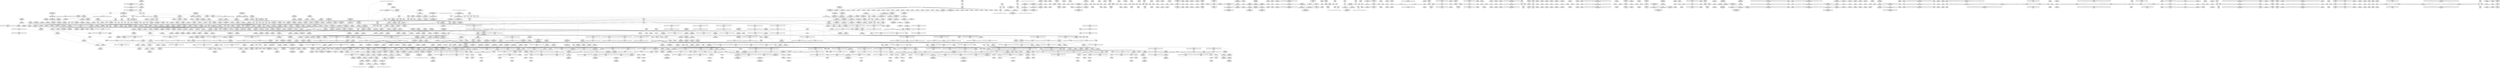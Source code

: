 digraph {
	CE0x492eae0 [shape=record,shape=Mrecord,label="{CE0x492eae0|_call_void_rcu_lock_acquire(%struct.lockdep_map*_rcu_lock_map)_#10,_!dbg_!27711|include/linux/rcupdate.h,881|*SummSink*}"]
	CE0x4932db0 [shape=record,shape=Mrecord,label="{CE0x4932db0|i64_1|*Constant*}"]
	CE0x49723a0 [shape=record,shape=Mrecord,label="{CE0x49723a0|i32_883|*Constant*|*SummSource*}"]
	CE0x4954770 [shape=record,shape=Mrecord,label="{CE0x4954770|GLOBAL:__llvm_gcov_ctr127|Global_var:__llvm_gcov_ctr127}"]
	CE0x48d31c0 [shape=record,shape=Mrecord,label="{CE0x48d31c0|current_has_perm:perms|Function::current_has_perm&Arg::perms::}"]
	CE0x49c2440 [shape=record,shape=Mrecord,label="{CE0x49c2440|i64*_getelementptr_inbounds_(_4_x_i64_,_4_x_i64_*___llvm_gcov_ctr135,_i64_0,_i64_0)|*Constant*}"]
	CE0x48d7120 [shape=record,shape=Mrecord,label="{CE0x48d7120|i32_2|*Constant*|*SummSource*}"]
	CE0x4979560 [shape=record,shape=Mrecord,label="{CE0x4979560|_call_void___rcu_read_lock()_#10,_!dbg_!27710|include/linux/rcupdate.h,879}"]
	CE0x497b200 [shape=record,shape=Mrecord,label="{CE0x497b200|rcu_read_lock:do.end|*SummSink*}"]
	CE0x492c340 [shape=record,shape=Mrecord,label="{CE0x492c340|__rcu_read_lock:entry}"]
	CE0x48f5ef0 [shape=record,shape=Mrecord,label="{CE0x48f5ef0|__rcu_read_lock:tmp1|*SummSink*}"]
	CE0x496a380 [shape=record,shape=Mrecord,label="{CE0x496a380|rcu_read_unlock:tmp9|include/linux/rcupdate.h,933|*SummSink*}"]
	CE0x48da490 [shape=record,shape=Mrecord,label="{CE0x48da490|GLOBAL:rcu_read_lock|*Constant*|*SummSource*}"]
	CE0x49536d0 [shape=record,shape=Mrecord,label="{CE0x49536d0|get_current:tmp3|*SummSink*}"]
	CE0x4960580 [shape=record,shape=Mrecord,label="{CE0x4960580|__rcu_read_lock:do.body|*SummSource*}"]
	CE0x497c500 [shape=record,shape=Mrecord,label="{CE0x497c500|cred_sid:tmp6|security/selinux/hooks.c,197|*SummSource*}"]
	CE0x4960e80 [shape=record,shape=Mrecord,label="{CE0x4960e80|__rcu_read_unlock:tmp2|*SummSink*}"]
	CE0x48c5580 [shape=record,shape=Mrecord,label="{CE0x48c5580|task_sid:do.body5|*SummSink*}"]
	CE0x491e560 [shape=record,shape=Mrecord,label="{CE0x491e560|COLLAPSED:_CMRE:_elem_0::|security/selinux/hooks.c,218}"]
	CE0x4950820 [shape=record,shape=Mrecord,label="{CE0x4950820|rcu_read_lock:tmp21|include/linux/rcupdate.h,884|*SummSink*}"]
	CE0x4963450 [shape=record,shape=Mrecord,label="{CE0x4963450|rcu_read_unlock:tmp6|include/linux/rcupdate.h,933}"]
	CE0x4936670 [shape=record,shape=Mrecord,label="{CE0x4936670|_call_void___rcu_read_unlock()_#10,_!dbg_!27734|include/linux/rcupdate.h,937|*SummSource*}"]
	CE0x48ba240 [shape=record,shape=Mrecord,label="{CE0x48ba240|task_sid:do.end6|*SummSource*}"]
	CE0x4908940 [shape=record,shape=Mrecord,label="{CE0x4908940|current_sid:bb}"]
	CE0x48c1a10 [shape=record,shape=Mrecord,label="{CE0x48c1a10|selinux_ptrace_access_check:retval.0|*SummSource*}"]
	CE0x491fb70 [shape=record,shape=Mrecord,label="{CE0x491fb70|current_sid:sid|security/selinux/hooks.c,220|*SummSource*}"]
	CE0x4a15070 [shape=record,shape=Mrecord,label="{CE0x4a15070|i64*_getelementptr_inbounds_(_4_x_i64_,_4_x_i64_*___llvm_gcov_ctr129,_i64_0,_i64_0)|*Constant*|*SummSource*}"]
	CE0x4924640 [shape=record,shape=Mrecord,label="{CE0x4924640|get_current:tmp2|*SummSink*}"]
	CE0x49335d0 [shape=record,shape=Mrecord,label="{CE0x49335d0|rcu_read_unlock:tmp19|include/linux/rcupdate.h,933|*SummSink*}"]
	CE0x4901d70 [shape=record,shape=Mrecord,label="{CE0x4901d70|current_sid:tmp16|security/selinux/hooks.c,218|*SummSink*}"]
	CE0x4940270 [shape=record,shape=Mrecord,label="{CE0x4940270|__rcu_read_lock:do.end|*SummSource*}"]
	CE0x4902730 [shape=record,shape=Mrecord,label="{CE0x4902730|GLOBAL:task_sid|*Constant*}"]
	CE0x4928650 [shape=record,shape=Mrecord,label="{CE0x4928650|task_sid:tmp13|security/selinux/hooks.c,208|*SummSource*}"]
	CE0x48bf010 [shape=record,shape=Mrecord,label="{CE0x48bf010|selinux_ptrace_access_check:tmp4|security/selinux/hooks.c,1942}"]
	CE0x48babc0 [shape=record,shape=Mrecord,label="{CE0x48babc0|current_sid:tmp15|security/selinux/hooks.c,218|*SummSource*}"]
	CE0x48e2100 [shape=record,shape=Mrecord,label="{CE0x48e2100|cred_sid:tmp3|*SummSource*}"]
	CE0x49024d0 [shape=record,shape=Mrecord,label="{CE0x49024d0|current_sid:entry}"]
	CE0x48ccad0 [shape=record,shape=Mrecord,label="{CE0x48ccad0|i64_3|*Constant*|*SummSource*}"]
	CE0x4972940 [shape=record,shape=Mrecord,label="{CE0x4972940|i64*_getelementptr_inbounds_(_13_x_i64_,_13_x_i64_*___llvm_gcov_ctr126,_i64_0,_i64_8)|*Constant*}"]
	CE0x493bef0 [shape=record,shape=Mrecord,label="{CE0x493bef0|rcu_lock_acquire:tmp4|include/linux/rcupdate.h,418|*SummSource*}"]
	CE0x4966110 [shape=record,shape=Mrecord,label="{CE0x4966110|__preempt_count_add:entry|*SummSink*}"]
	CE0x4952200 [shape=record,shape=Mrecord,label="{CE0x4952200|i64*_getelementptr_inbounds_(_11_x_i64_,_11_x_i64_*___llvm_gcov_ctr127,_i64_0,_i64_9)|*Constant*|*SummSink*}"]
	CE0x4925da0 [shape=record,shape=Mrecord,label="{CE0x4925da0|task_sid:tobool4|security/selinux/hooks.c,208|*SummSink*}"]
	CE0x48ba410 [shape=record,shape=Mrecord,label="{CE0x48ba410|task_sid:do.end|*SummSource*}"]
	CE0x4907ea0 [shape=record,shape=Mrecord,label="{CE0x4907ea0|i64*_getelementptr_inbounds_(_13_x_i64_,_13_x_i64_*___llvm_gcov_ctr126,_i64_0,_i64_0)|*Constant*|*SummSource*}"]
	CE0x490b710 [shape=record,shape=Mrecord,label="{CE0x490b710|i64*_getelementptr_inbounds_(_2_x_i64_,_2_x_i64_*___llvm_gcov_ctr136,_i64_0,_i64_0)|*Constant*}"]
	CE0x4947180 [shape=record,shape=Mrecord,label="{CE0x4947180|i64*_getelementptr_inbounds_(_4_x_i64_,_4_x_i64_*___llvm_gcov_ctr133,_i64_0,_i64_1)|*Constant*}"]
	CE0x49ab530 [shape=record,shape=Mrecord,label="{CE0x49ab530|rcu_lock_acquire:tmp2}"]
	CE0x49c46e0 [shape=record,shape=Mrecord,label="{CE0x49c46e0|i64*_getelementptr_inbounds_(_4_x_i64_,_4_x_i64_*___llvm_gcov_ctr130,_i64_0,_i64_1)|*Constant*|*SummSource*}"]
	CE0x490d810 [shape=record,shape=Mrecord,label="{CE0x490d810|task_sid:if.then}"]
	CE0x49ef400 [shape=record,shape=Mrecord,label="{CE0x49ef400|i64*_getelementptr_inbounds_(_4_x_i64_,_4_x_i64_*___llvm_gcov_ctr135,_i64_0,_i64_0)|*Constant*|*SummSource*}"]
	CE0x48d13a0 [shape=record,shape=Mrecord,label="{CE0x48d13a0|selinux_ptrace_access_check:tmp12|security/selinux/hooks.c,1946}"]
	CE0x4987d00 [shape=record,shape=Mrecord,label="{CE0x4987d00|VOIDTB_TE:_CE_24,28_}"]
	CE0x49f4db0 [shape=record,shape=Mrecord,label="{CE0x49f4db0|__preempt_count_sub:sub|./arch/x86/include/asm/preempt.h,77|*SummSource*}"]
	CE0x493f230 [shape=record,shape=Mrecord,label="{CE0x493f230|i64*_getelementptr_inbounds_(_4_x_i64_,_4_x_i64_*___llvm_gcov_ctr128,_i64_0,_i64_2)|*Constant*|*SummSource*}"]
	CE0x49ea5a0 [shape=record,shape=Mrecord,label="{CE0x49ea5a0|i64*_getelementptr_inbounds_(_4_x_i64_,_4_x_i64_*___llvm_gcov_ctr135,_i64_0,_i64_1)|*Constant*|*SummSink*}"]
	CE0x4932e90 [shape=record,shape=Mrecord,label="{CE0x4932e90|rcu_read_lock:tmp1|*SummSource*}"]
	CE0x48e9300 [shape=record,shape=Mrecord,label="{CE0x48e9300|rcu_read_unlock:tmp9|include/linux/rcupdate.h,933}"]
	CE0x4902880 [shape=record,shape=Mrecord,label="{CE0x4902880|current_sid:tmp4|security/selinux/hooks.c,218|*SummSink*}"]
	CE0x4907a20 [shape=record,shape=Mrecord,label="{CE0x4907a20|i64*_getelementptr_inbounds_(_11_x_i64_,_11_x_i64_*___llvm_gcov_ctr125,_i64_0,_i64_6)|*Constant*|*SummSink*}"]
	CE0x4985cd0 [shape=record,shape=Mrecord,label="{CE0x4985cd0|rcu_read_lock:tmp10|include/linux/rcupdate.h,882|*SummSource*}"]
	CE0x49ab5a0 [shape=record,shape=Mrecord,label="{CE0x49ab5a0|rcu_lock_acquire:tmp2|*SummSource*}"]
	CE0x491d160 [shape=record,shape=Mrecord,label="{CE0x491d160|_ret_%struct.task_struct*_%tmp4,_!dbg_!27714|./arch/x86/include/asm/current.h,14|*SummSink*}"]
	CE0x49acd30 [shape=record,shape=Mrecord,label="{CE0x49acd30|i8*_undef|*Constant*|*SummSource*}"]
	CE0x49886b0 [shape=record,shape=Mrecord,label="{CE0x49886b0|VOIDTB_TE:_CE_96,104_}"]
	CE0x48c58b0 [shape=record,shape=Mrecord,label="{CE0x48c58b0|task_sid:do.body|*SummSink*}"]
	CE0x49c8cd0 [shape=record,shape=Mrecord,label="{CE0x49c8cd0|__preempt_count_sub:tmp6|./arch/x86/include/asm/preempt.h,78}"]
	CE0x49cb700 [shape=record,shape=Mrecord,label="{CE0x49cb700|i64*_getelementptr_inbounds_(_4_x_i64_,_4_x_i64_*___llvm_gcov_ctr134,_i64_0,_i64_1)|*Constant*|*SummSink*}"]
	"CONST[source:0(mediator),value:2(dynamic)][purpose:{subject}][SnkIdx:4]"
	CE0x494d6b0 [shape=record,shape=Mrecord,label="{CE0x494d6b0|i64*_getelementptr_inbounds_(_2_x_i64_,_2_x_i64_*___llvm_gcov_ctr131,_i64_0,_i64_0)|*Constant*}"]
	CE0x49263c0 [shape=record,shape=Mrecord,label="{CE0x49263c0|task_sid:tmp14|security/selinux/hooks.c,208|*SummSink*}"]
	CE0x48b5740 [shape=record,shape=Mrecord,label="{CE0x48b5740|_call_void_mcount()_#3|*SummSink*}"]
	CE0x49603b0 [shape=record,shape=Mrecord,label="{CE0x49603b0|i64*_getelementptr_inbounds_(_4_x_i64_,_4_x_i64_*___llvm_gcov_ctr128,_i64_0,_i64_0)|*Constant*}"]
	CE0x4986c90 [shape=record,shape=Mrecord,label="{CE0x4986c90|rcu_read_lock:call3|include/linux/rcupdate.h,882|*SummSource*}"]
	CE0x495b1f0 [shape=record,shape=Mrecord,label="{CE0x495b1f0|GLOBAL:__llvm_gcov_ctr126|Global_var:__llvm_gcov_ctr126}"]
	CE0x4964000 [shape=record,shape=Mrecord,label="{CE0x4964000|rcu_read_unlock:call3|include/linux/rcupdate.h,933|*SummSource*}"]
	CE0x49420f0 [shape=record,shape=Mrecord,label="{CE0x49420f0|_call_void_mcount()_#3|*SummSource*}"]
	CE0x48c0210 [shape=record,shape=Mrecord,label="{CE0x48c0210|_ret_i32_%tmp24,_!dbg_!27742|security/selinux/hooks.c,220|*SummSink*}"]
	"CONST[source:0(mediator),value:2(dynamic)][purpose:{subject}][SnkIdx:0]"
	CE0x49557d0 [shape=record,shape=Mrecord,label="{CE0x49557d0|rcu_read_lock:tmp13|include/linux/rcupdate.h,882|*SummSource*}"]
	CE0x48dc610 [shape=record,shape=Mrecord,label="{CE0x48dc610|rcu_lock_release:tmp6|*SummSource*}"]
	CE0x49228a0 [shape=record,shape=Mrecord,label="{CE0x49228a0|task_sid:tobool|security/selinux/hooks.c,208|*SummSource*}"]
	CE0x49ac320 [shape=record,shape=Mrecord,label="{CE0x49ac320|i64*_getelementptr_inbounds_(_13_x_i64_,_13_x_i64_*___llvm_gcov_ctr126,_i64_0,_i64_12)|*Constant*}"]
	CE0x4940a50 [shape=record,shape=Mrecord,label="{CE0x4940a50|task_sid:tmp11|security/selinux/hooks.c,208}"]
	CE0x48d8c60 [shape=record,shape=Mrecord,label="{CE0x48d8c60|_call_void_mcount()_#3|*SummSink*}"]
	CE0x494ec70 [shape=record,shape=Mrecord,label="{CE0x494ec70|rcu_lock_release:tmp1|*SummSource*}"]
	CE0x48b3dd0 [shape=record,shape=Mrecord,label="{CE0x48b3dd0|i64_5|*Constant*|*SummSource*}"]
	CE0x49767e0 [shape=record,shape=Mrecord,label="{CE0x49767e0|rcu_read_lock:tobool1|include/linux/rcupdate.h,882}"]
	CE0x48bf190 [shape=record,shape=Mrecord,label="{CE0x48bf190|GLOBAL:cap_ptrace_access_check|*Constant*}"]
	CE0x48d2b50 [shape=record,shape=Mrecord,label="{CE0x48d2b50|i32_128|*Constant*}"]
	CE0x4906670 [shape=record,shape=Mrecord,label="{CE0x4906670|i64_7|*Constant*|*SummSource*}"]
	CE0x48c13b0 [shape=record,shape=Mrecord,label="{CE0x48c13b0|current_has_perm:perms|Function::current_has_perm&Arg::perms::|*SummSource*}"]
	CE0x4908c10 [shape=record,shape=Mrecord,label="{CE0x4908c10|task_sid:tmp17|security/selinux/hooks.c,208}"]
	CE0x48d25d0 [shape=record,shape=Mrecord,label="{CE0x48d25d0|rcu_lock_acquire:bb|*SummSource*}"]
	CE0x48d98a0 [shape=record,shape=Mrecord,label="{CE0x48d98a0|i64*_getelementptr_inbounds_(_2_x_i64_,_2_x_i64_*___llvm_gcov_ctr136,_i64_0,_i64_1)|*Constant*|*SummSource*}"]
	CE0x497d0e0 [shape=record,shape=Mrecord,label="{CE0x497d0e0|rcu_read_lock:if.end|*SummSink*}"]
	CE0x48e5bb0 [shape=record,shape=Mrecord,label="{CE0x48e5bb0|selinux_ptrace_access_check:tmp17|security/selinux/hooks.c,1952|*SummSink*}"]
	CE0x497c8c0 [shape=record,shape=Mrecord,label="{CE0x497c8c0|i64*_getelementptr_inbounds_(_11_x_i64_,_11_x_i64_*___llvm_gcov_ctr127,_i64_0,_i64_0)|*Constant*|*SummSource*}"]
	CE0x48e0540 [shape=record,shape=Mrecord,label="{CE0x48e0540|task_sid:task|Function::task_sid&Arg::task::|*SummSource*}"]
	CE0x49328d0 [shape=record,shape=Mrecord,label="{CE0x49328d0|task_sid:tmp13|security/selinux/hooks.c,208}"]
	CE0x49ce030 [shape=record,shape=Mrecord,label="{CE0x49ce030|__preempt_count_sub:entry|*SummSource*}"]
	CE0x4a07d30 [shape=record,shape=Mrecord,label="{CE0x4a07d30|__preempt_count_sub:do.end}"]
	CE0x5afba90 [shape=record,shape=Mrecord,label="{CE0x5afba90|GLOBAL:cap_ptrace_access_check|*Constant*|*SummSource*}"]
	CE0x4907c20 [shape=record,shape=Mrecord,label="{CE0x4907c20|task_sid:if.then|*SummSink*}"]
	CE0x4a14fa0 [shape=record,shape=Mrecord,label="{CE0x4a14fa0|i64*_getelementptr_inbounds_(_4_x_i64_,_4_x_i64_*___llvm_gcov_ctr135,_i64_0,_i64_2)|*Constant*|*SummSink*}"]
	CE0x4942ea0 [shape=record,shape=Mrecord,label="{CE0x4942ea0|current_sid:tmp24|security/selinux/hooks.c,220}"]
	CE0x493b360 [shape=record,shape=Mrecord,label="{CE0x493b360|GLOBAL:lock_acquire|*Constant*}"]
	CE0x4964800 [shape=record,shape=Mrecord,label="{CE0x4964800|i64_2|*Constant*}"]
	CE0x4929490 [shape=record,shape=Mrecord,label="{CE0x4929490|rcu_read_lock:tobool|include/linux/rcupdate.h,882|*SummSource*}"]
	CE0x48e6a30 [shape=record,shape=Mrecord,label="{CE0x48e6a30|task_sid:tmp17|security/selinux/hooks.c,208|*SummSink*}"]
	CE0x48b70e0 [shape=record,shape=Mrecord,label="{CE0x48b70e0|rcu_read_lock:call|include/linux/rcupdate.h,882|*SummSink*}"]
	CE0x48e02e0 [shape=record,shape=Mrecord,label="{CE0x48e02e0|GLOBAL:lockdep_rcu_suspicious|*Constant*|*SummSource*}"]
	CE0x4972220 [shape=record,shape=Mrecord,label="{CE0x4972220|i32_883|*Constant*}"]
	CE0x4961090 [shape=record,shape=Mrecord,label="{CE0x4961090|__rcu_read_lock:tmp|*SummSink*}"]
	CE0x49aad80 [shape=record,shape=Mrecord,label="{CE0x49aad80|_call_void___preempt_count_add(i32_1)_#10,_!dbg_!27711|include/linux/rcupdate.h,239|*SummSource*}"]
	CE0x495f000 [shape=record,shape=Mrecord,label="{CE0x495f000|_call_void_mcount()_#3|*SummSink*}"]
	CE0x4972070 [shape=record,shape=Mrecord,label="{CE0x4972070|GLOBAL:lockdep_rcu_suspicious|*Constant*}"]
	CE0x4935f10 [shape=record,shape=Mrecord,label="{CE0x4935f10|rcu_lock_release:map|Function::rcu_lock_release&Arg::map::|*SummSink*}"]
	CE0x4987500 [shape=record,shape=Mrecord,label="{CE0x4987500|rcu_read_lock:tmp13|include/linux/rcupdate.h,882}"]
	CE0x48dcf30 [shape=record,shape=Mrecord,label="{CE0x48dcf30|__rcu_read_unlock:do.end}"]
	CE0x48e2b50 [shape=record,shape=Mrecord,label="{CE0x48e2b50|current_has_perm:tmp2|*SummSink*}"]
	CE0x49c9d00 [shape=record,shape=Mrecord,label="{CE0x49c9d00|__preempt_count_add:tmp2|*SummSink*}"]
	CE0x491ce80 [shape=record,shape=Mrecord,label="{CE0x491ce80|_ret_%struct.task_struct*_%tmp4,_!dbg_!27714|./arch/x86/include/asm/current.h,14|*SummSource*}"]
	CE0x4940e30 [shape=record,shape=Mrecord,label="{CE0x4940e30|current_sid:tmp2}"]
	CE0x3ee7150 [shape=record,shape=Mrecord,label="{CE0x3ee7150|i32_0|*Constant*|*SummSink*}"]
	CE0x49235c0 [shape=record,shape=Mrecord,label="{CE0x49235c0|get_current:bb|*SummSource*}"]
	CE0x48b3760 [shape=record,shape=Mrecord,label="{CE0x48b3760|selinux_ptrace_access_check:entry|*SummSource*}"]
	CE0x48ccdd0 [shape=record,shape=Mrecord,label="{CE0x48ccdd0|i64*_getelementptr_inbounds_(_13_x_i64_,_13_x_i64_*___llvm_gcov_ctr126,_i64_0,_i64_1)|*Constant*|*SummSource*}"]
	CE0x496c890 [shape=record,shape=Mrecord,label="{CE0x496c890|_call_void_asm_sideeffect_,_memory_,_dirflag_,_fpsr_,_flags_()_#3,_!dbg_!27714,_!srcloc_!27715|include/linux/rcupdate.h,239}"]
	CE0x495d3d0 [shape=record,shape=Mrecord,label="{CE0x495d3d0|rcu_read_lock:tmp10|include/linux/rcupdate.h,882}"]
	CE0x48b5530 [shape=record,shape=Mrecord,label="{CE0x48b5530|i64_1|*Constant*}"]
	CE0x49e5c40 [shape=record,shape=Mrecord,label="{CE0x49e5c40|__preempt_count_sub:tmp6|./arch/x86/include/asm/preempt.h,78|*SummSink*}"]
	CE0x494eb90 [shape=record,shape=Mrecord,label="{CE0x494eb90|i64_1|*Constant*}"]
	CE0x492e1e0 [shape=record,shape=Mrecord,label="{CE0x492e1e0|GLOBAL:task_sid.__warned|Global_var:task_sid.__warned|*SummSource*}"]
	CE0x49645c0 [shape=record,shape=Mrecord,label="{CE0x49645c0|COLLAPSED:_GCMRE___llvm_gcov_ctr128_internal_global_4_x_i64_zeroinitializer:_elem_0:default:}"]
	CE0x48c2900 [shape=record,shape=Mrecord,label="{CE0x48c2900|selinux_ptrace_access_check:call3|security/selinux/hooks.c,1946}"]
	CE0x48c2660 [shape=record,shape=Mrecord,label="{CE0x48c2660|selinux_ptrace_access_check:and|security/selinux/hooks.c,1945|*SummSink*}"]
	CE0x4988e00 [shape=record,shape=Mrecord,label="{CE0x4988e00|VOIDTB_TE:_CE_168,176_}"]
	CE0x48e77b0 [shape=record,shape=Mrecord,label="{CE0x48e77b0|task_sid:tmp18|security/selinux/hooks.c,208|*SummSink*}"]
	CE0x48d91a0 [shape=record,shape=Mrecord,label="{CE0x48d91a0|current_has_perm:call1|security/selinux/hooks.c,1543|*SummSink*}"]
	CE0x492bb00 [shape=record,shape=Mrecord,label="{CE0x492bb00|cred_sid:tmp1|*SummSink*}"]
	CE0x49233f0 [shape=record,shape=Mrecord,label="{CE0x49233f0|avc_has_perm:auditdata|Function::avc_has_perm&Arg::auditdata::}"]
	CE0x49e8020 [shape=record,shape=Mrecord,label="{CE0x49e8020|i64*_getelementptr_inbounds_(_4_x_i64_,_4_x_i64_*___llvm_gcov_ctr129,_i64_0,_i64_2)|*Constant*|*SummSink*}"]
	CE0x49af600 [shape=record,shape=Mrecord,label="{CE0x49af600|i64*_getelementptr_inbounds_(_4_x_i64_,_4_x_i64_*___llvm_gcov_ctr130,_i64_0,_i64_1)|*Constant*|*SummSink*}"]
	CE0x49ef6a0 [shape=record,shape=Mrecord,label="{CE0x49ef6a0|i64*_getelementptr_inbounds_(_4_x_i64_,_4_x_i64_*___llvm_gcov_ctr135,_i64_0,_i64_0)|*Constant*|*SummSink*}"]
	CE0x4945ce0 [shape=record,shape=Mrecord,label="{CE0x4945ce0|__rcu_read_unlock:tmp7|include/linux/rcupdate.h,245|*SummSource*}"]
	CE0x4919a90 [shape=record,shape=Mrecord,label="{CE0x4919a90|current_has_perm:bb|*SummSink*}"]
	CE0x49489b0 [shape=record,shape=Mrecord,label="{CE0x49489b0|GLOBAL:lock_acquire|*Constant*|*SummSink*}"]
	CE0x4917bc0 [shape=record,shape=Mrecord,label="{CE0x4917bc0|GLOBAL:cred_sid|*Constant*|*SummSource*}"]
	CE0x493d760 [shape=record,shape=Mrecord,label="{CE0x493d760|task_sid:bb}"]
	CE0x4965f10 [shape=record,shape=Mrecord,label="{CE0x4965f10|__preempt_count_add:entry}"]
	CE0x493e480 [shape=record,shape=Mrecord,label="{CE0x493e480|task_sid:tmp18|security/selinux/hooks.c,208}"]
	CE0x492dac0 [shape=record,shape=Mrecord,label="{CE0x492dac0|i64*_getelementptr_inbounds_(_2_x_i64_,_2_x_i64_*___llvm_gcov_ctr131,_i64_0,_i64_1)|*Constant*}"]
	CE0x4923630 [shape=record,shape=Mrecord,label="{CE0x4923630|get_current:bb}"]
	CE0x48d6730 [shape=record,shape=Mrecord,label="{CE0x48d6730|_ret_i32_%call7,_!dbg_!27749|security/selinux/hooks.c,210|*SummSource*}"]
	CE0x48c1b80 [shape=record,shape=Mrecord,label="{CE0x48c1b80|selinux_ptrace_access_check:retval.0|*SummSink*}"]
	"CONST[source:0(mediator),value:0(static)][purpose:{operation}][SrcIdx:4]"
	CE0x4921640 [shape=record,shape=Mrecord,label="{CE0x4921640|i16_2|*Constant*}"]
	CE0x48e0f50 [shape=record,shape=Mrecord,label="{CE0x48e0f50|current_has_perm:tmp1|*SummSource*}"]
	CE0x48abfb0 [shape=record,shape=Mrecord,label="{CE0x48abfb0|current_sid:tmp1|*SummSource*}"]
	CE0x48d46f0 [shape=record,shape=Mrecord,label="{CE0x48d46f0|task_sid:entry}"]
	CE0x4a09d20 [shape=record,shape=Mrecord,label="{CE0x4a09d20|i64*_getelementptr_inbounds_(_4_x_i64_,_4_x_i64_*___llvm_gcov_ctr129,_i64_0,_i64_1)|*Constant*|*SummSource*}"]
	CE0x48b9430 [shape=record,shape=Mrecord,label="{CE0x48b9430|selinux_ptrace_access_check:tmp11|security/selinux/hooks.c,1945|*SummSink*}"]
	CE0x48ad310 [shape=record,shape=Mrecord,label="{CE0x48ad310|selinux_ptrace_access_check:if.then2|*SummSource*}"]
	CE0x48b74e0 [shape=record,shape=Mrecord,label="{CE0x48b74e0|avc_has_perm:tsid|Function::avc_has_perm&Arg::tsid::|*SummSource*}"]
	CE0x48e8ea0 [shape=record,shape=Mrecord,label="{CE0x48e8ea0|current_sid:tmp4|security/selinux/hooks.c,218}"]
	CE0x49ab000 [shape=record,shape=Mrecord,label="{CE0x49ab000|GLOBAL:__preempt_count_add|*Constant*}"]
	CE0x48b86e0 [shape=record,shape=Mrecord,label="{CE0x48b86e0|i64_4|*Constant*}"]
	CE0x4920840 [shape=record,shape=Mrecord,label="{CE0x4920840|current_sid:tmp24|security/selinux/hooks.c,220|*SummSource*}"]
	CE0x4957230 [shape=record,shape=Mrecord,label="{CE0x4957230|rcu_read_lock:tmp17|include/linux/rcupdate.h,882}"]
	CE0x49eecc0 [shape=record,shape=Mrecord,label="{CE0x49eecc0|i64*_getelementptr_inbounds_(_4_x_i64_,_4_x_i64_*___llvm_gcov_ctr129,_i64_0,_i64_3)|*Constant*|*SummSink*}"]
	CE0x48d3650 [shape=record,shape=Mrecord,label="{CE0x48d3650|selinux_ptrace_access_check:tmp14|security/selinux/hooks.c,1951|*SummSource*}"]
	CE0x48e1e40 [shape=record,shape=Mrecord,label="{CE0x48e1e40|current_sid:tmp9|security/selinux/hooks.c,218|*SummSink*}"]
	CE0x490b0a0 [shape=record,shape=Mrecord,label="{CE0x490b0a0|task_sid:tobool1|security/selinux/hooks.c,208|*SummSink*}"]
	CE0x49c42b0 [shape=record,shape=Mrecord,label="{CE0x49c42b0|i64*_getelementptr_inbounds_(_4_x_i64_,_4_x_i64_*___llvm_gcov_ctr128,_i64_0,_i64_0)|*Constant*|*SummSource*}"]
	CE0x4937c70 [shape=record,shape=Mrecord,label="{CE0x4937c70|current_sid:do.end}"]
	CE0x4a07860 [shape=record,shape=Mrecord,label="{CE0x4a07860|_call_void_mcount()_#3|*SummSource*}"]
	CE0x4929710 [shape=record,shape=Mrecord,label="{CE0x4929710|i64_3|*Constant*}"]
	CE0x4949700 [shape=record,shape=Mrecord,label="{CE0x4949700|__preempt_count_add:tmp5|./arch/x86/include/asm/preempt.h,72}"]
	CE0x48f03f0 [shape=record,shape=Mrecord,label="{CE0x48f03f0|selinux_ptrace_access_check:tmp6|security/selinux/hooks.c,1943}"]
	CE0x49352c0 [shape=record,shape=Mrecord,label="{CE0x49352c0|rcu_lock_release:entry}"]
	CE0x4986690 [shape=record,shape=Mrecord,label="{CE0x4986690|rcu_read_lock:tmp12|include/linux/rcupdate.h,882|*SummSource*}"]
	CE0x48d21c0 [shape=record,shape=Mrecord,label="{CE0x48d21c0|void_(i32*,_i32,_i32*)*_asm_addl_$1,_%gs:$0_,_*m,ri,*m,_dirflag_,_fpsr_,_flags_|*SummSource*}"]
	CE0x49114c0 [shape=record,shape=Mrecord,label="{CE0x49114c0|task_sid:tmp21|security/selinux/hooks.c,208}"]
	CE0x496cc20 [shape=record,shape=Mrecord,label="{CE0x496cc20|rcu_read_unlock:if.then|*SummSink*}"]
	CE0x48bf7f0 [shape=record,shape=Mrecord,label="{CE0x48bf7f0|selinux_ptrace_access_check:call5|security/selinux/hooks.c,1948|*SummSource*}"]
	CE0x63ae1d0 [shape=record,shape=Mrecord,label="{CE0x63ae1d0|i64_0|*Constant*|*SummSource*}"]
	CE0x48dc900 [shape=record,shape=Mrecord,label="{CE0x48dc900|rcu_lock_release:tmp7}"]
	CE0x490f6c0 [shape=record,shape=Mrecord,label="{CE0x490f6c0|current_has_perm:call|security/selinux/hooks.c,1542|*SummSink*}"]
	CE0x4963340 [shape=record,shape=Mrecord,label="{CE0x4963340|rcu_read_unlock:tmp5|include/linux/rcupdate.h,933|*SummSink*}"]
	CE0x48d7ce0 [shape=record,shape=Mrecord,label="{CE0x48d7ce0|GLOBAL:current_sid|*Constant*|*SummSink*}"]
	CE0x493db20 [shape=record,shape=Mrecord,label="{CE0x493db20|__rcu_read_lock:tmp6|include/linux/rcupdate.h,240|*SummSink*}"]
	CE0x49e8260 [shape=record,shape=Mrecord,label="{CE0x49e8260|__preempt_count_sub:tmp3|*SummSink*}"]
	CE0x4951af0 [shape=record,shape=Mrecord,label="{CE0x4951af0|i8*_getelementptr_inbounds_(_42_x_i8_,_42_x_i8_*_.str46,_i32_0,_i32_0)|*Constant*}"]
	CE0x4959f70 [shape=record,shape=Mrecord,label="{CE0x4959f70|__rcu_read_lock:tmp7|include/linux/rcupdate.h,240|*SummSink*}"]
	CE0x49861f0 [shape=record,shape=Mrecord,label="{CE0x49861f0|rcu_read_lock:tmp11|include/linux/rcupdate.h,882|*SummSource*}"]
	CE0x493e9b0 [shape=record,shape=Mrecord,label="{CE0x493e9b0|_call_void_mcount()_#3|*SummSink*}"]
	CE0x4918cd0 [shape=record,shape=Mrecord,label="{CE0x4918cd0|GLOBAL:rcu_read_unlock|*Constant*|*SummSource*}"]
	CE0x49dddf0 [shape=record,shape=Mrecord,label="{CE0x49dddf0|i64_ptrtoint_(i8*_blockaddress(_rcu_lock_acquire,_%__here)_to_i64)|*Constant*|*SummSource*}"]
	CE0x48c1570 [shape=record,shape=Mrecord,label="{CE0x48c1570|_ret_i32_%call2,_!dbg_!27718|security/selinux/hooks.c,1544|*SummSource*}"]
	CE0x4910ea0 [shape=record,shape=Mrecord,label="{CE0x4910ea0|i64*_getelementptr_inbounds_(_13_x_i64_,_13_x_i64_*___llvm_gcov_ctr126,_i64_0,_i64_9)|*Constant*|*SummSink*}"]
	CE0x494d310 [shape=record,shape=Mrecord,label="{CE0x494d310|task_sid:do.body}"]
	CE0x4946e80 [shape=record,shape=Mrecord,label="{CE0x4946e80|rcu_lock_release:bb|*SummSink*}"]
	CE0x4962410 [shape=record,shape=Mrecord,label="{CE0x4962410|rcu_read_unlock:tmp4|include/linux/rcupdate.h,933|*SummSink*}"]
	CE0x491bbb0 [shape=record,shape=Mrecord,label="{CE0x491bbb0|current_sid:tmp20|security/selinux/hooks.c,218|*SummSource*}"]
	CE0x49548e0 [shape=record,shape=Mrecord,label="{CE0x49548e0|GLOBAL:__llvm_gcov_ctr127|Global_var:__llvm_gcov_ctr127|*SummSink*}"]
	CE0x49864e0 [shape=record,shape=Mrecord,label="{CE0x49864e0|rcu_read_lock:tmp12|include/linux/rcupdate.h,882}"]
	CE0x492c020 [shape=record,shape=Mrecord,label="{CE0x492c020|task_sid:bb|*SummSink*}"]
	CE0x49c6fa0 [shape=record,shape=Mrecord,label="{CE0x49c6fa0|__rcu_read_lock:do.body|*SummSink*}"]
	CE0x4918ac0 [shape=record,shape=Mrecord,label="{CE0x4918ac0|_ret_i32_%tmp6,_!dbg_!27716|security/selinux/hooks.c,197|*SummSink*}"]
	CE0x494b7e0 [shape=record,shape=Mrecord,label="{CE0x494b7e0|i64*_getelementptr_inbounds_(_4_x_i64_,_4_x_i64_*___llvm_gcov_ctr133,_i64_0,_i64_1)|*Constant*|*SummSource*}"]
	CE0x4901ea0 [shape=record,shape=Mrecord,label="{CE0x4901ea0|i8_1|*Constant*}"]
	CE0x491d910 [shape=record,shape=Mrecord,label="{CE0x491d910|current_sid:cred|security/selinux/hooks.c,218|*SummSink*}"]
	CE0x4972410 [shape=record,shape=Mrecord,label="{CE0x4972410|i32_883|*Constant*|*SummSink*}"]
	CE0x48e6150 [shape=record,shape=Mrecord,label="{CE0x48e6150|_ret_i32_%retval.0,_!dbg_!27731|security/selinux/hooks.c,1952|*SummSink*}"]
	CE0x4975590 [shape=record,shape=Mrecord,label="{CE0x4975590|current_sid:tmp6|security/selinux/hooks.c,218}"]
	CE0x49dd430 [shape=record,shape=Mrecord,label="{CE0x49dd430|__rcu_read_unlock:tmp6|include/linux/rcupdate.h,245}"]
	CE0x48c18b0 [shape=record,shape=Mrecord,label="{CE0x48c18b0|selinux_ptrace_access_check:retval.0}"]
	CE0x49c9c90 [shape=record,shape=Mrecord,label="{CE0x49c9c90|__preempt_count_add:tmp2|*SummSource*}"]
	CE0x49c56a0 [shape=record,shape=Mrecord,label="{CE0x49c56a0|i64*_getelementptr_inbounds_(_4_x_i64_,_4_x_i64_*___llvm_gcov_ctr130,_i64_0,_i64_0)|*Constant*|*SummSink*}"]
	CE0x4923a90 [shape=record,shape=Mrecord,label="{CE0x4923a90|task_sid:tmp5|security/selinux/hooks.c,208|*SummSink*}"]
	CE0x48d9590 [shape=record,shape=Mrecord,label="{CE0x48d9590|current_sid:tmp6|security/selinux/hooks.c,218}"]
	CE0x492a840 [shape=record,shape=Mrecord,label="{CE0x492a840|task_sid:land.lhs.true2|*SummSink*}"]
	CE0x49fd270 [shape=record,shape=Mrecord,label="{CE0x49fd270|i64*_getelementptr_inbounds_(_4_x_i64_,_4_x_i64_*___llvm_gcov_ctr134,_i64_0,_i64_0)|*Constant*}"]
	CE0x49b0110 [shape=record,shape=Mrecord,label="{CE0x49b0110|i64*_getelementptr_inbounds_(_4_x_i64_,_4_x_i64_*___llvm_gcov_ctr130,_i64_0,_i64_2)|*Constant*|*SummSource*}"]
	CE0x490c5e0 [shape=record,shape=Mrecord,label="{CE0x490c5e0|_call_void_mcount()_#3|*SummSink*}"]
	CE0x49abbb0 [shape=record,shape=Mrecord,label="{CE0x49abbb0|GLOBAL:cred_sid|*Constant*}"]
	CE0x48d6cf0 [shape=record,shape=Mrecord,label="{CE0x48d6cf0|avc_has_perm:tclass|Function::avc_has_perm&Arg::tclass::}"]
	CE0x494e6f0 [shape=record,shape=Mrecord,label="{CE0x494e6f0|_call_void_mcount()_#3|*SummSink*}"]
	CE0x49271c0 [shape=record,shape=Mrecord,label="{CE0x49271c0|rcu_read_lock:tmp2}"]
	CE0x49231f0 [shape=record,shape=Mrecord,label="{CE0x49231f0|task_sid:tmp|*SummSink*}"]
	CE0x494f8c0 [shape=record,shape=Mrecord,label="{CE0x494f8c0|rcu_read_lock:tmp19|include/linux/rcupdate.h,882|*SummSink*}"]
	CE0x490a690 [shape=record,shape=Mrecord,label="{CE0x490a690|COLLAPSED:_GCMRE___llvm_gcov_ctr136_internal_global_2_x_i64_zeroinitializer:_elem_0:default:}"]
	CE0x48d67a0 [shape=record,shape=Mrecord,label="{CE0x48d67a0|_ret_i32_%call7,_!dbg_!27749|security/selinux/hooks.c,210|*SummSink*}"]
	CE0x4932690 [shape=record,shape=Mrecord,label="{CE0x4932690|rcu_read_unlock:tmp14|include/linux/rcupdate.h,933}"]
	CE0x48d6ed0 [shape=record,shape=Mrecord,label="{CE0x48d6ed0|avc_has_perm:tclass|Function::avc_has_perm&Arg::tclass::|*SummSink*}"]
	CE0x48cc830 [shape=record,shape=Mrecord,label="{CE0x48cc830|current_sid:tobool|security/selinux/hooks.c,218|*SummSource*}"]
	CE0x4940790 [shape=record,shape=Mrecord,label="{CE0x4940790|current_sid:security|security/selinux/hooks.c,218}"]
	CE0x48c6810 [shape=record,shape=Mrecord,label="{CE0x48c6810|selinux_ptrace_access_check:tmp9|security/selinux/hooks.c,1945|*SummSource*}"]
	CE0x4906d90 [shape=record,shape=Mrecord,label="{CE0x4906d90|task_sid:tmp16|security/selinux/hooks.c,208}"]
	CE0x48c2480 [shape=record,shape=Mrecord,label="{CE0x48c2480|_call_void_mcount()_#3|*SummSink*}"]
	CE0x4955bb0 [shape=record,shape=Mrecord,label="{CE0x4955bb0|rcu_read_lock:tmp14|include/linux/rcupdate.h,882|*SummSource*}"]
	CE0x49c8770 [shape=record,shape=Mrecord,label="{CE0x49c8770|_call_void_asm_sideeffect_,_memory_,_dirflag_,_fpsr_,_flags_()_#3,_!dbg_!27711,_!srcloc_!27714|include/linux/rcupdate.h,244}"]
	CE0x48ce6b0 [shape=record,shape=Mrecord,label="{CE0x48ce6b0|i32_218|*Constant*|*SummSink*}"]
	CE0x4902ff0 [shape=record,shape=Mrecord,label="{CE0x4902ff0|_call_void_mcount()_#3}"]
	CE0x492c4d0 [shape=record,shape=Mrecord,label="{CE0x492c4d0|GLOBAL:__rcu_read_lock|*Constant*|*SummSink*}"]
	CE0x48e6f90 [shape=record,shape=Mrecord,label="{CE0x48e6f90|i64*_getelementptr_inbounds_(_13_x_i64_,_13_x_i64_*___llvm_gcov_ctr126,_i64_0,_i64_8)|*Constant*|*SummSink*}"]
	CE0x48e5a30 [shape=record,shape=Mrecord,label="{CE0x48e5a30|selinux_ptrace_access_check:tmp17|security/selinux/hooks.c,1952|*SummSource*}"]
	CE0x490b780 [shape=record,shape=Mrecord,label="{CE0x490b780|i64*_getelementptr_inbounds_(_2_x_i64_,_2_x_i64_*___llvm_gcov_ctr136,_i64_0,_i64_0)|*Constant*|*SummSource*}"]
	CE0x49789a0 [shape=record,shape=Mrecord,label="{CE0x49789a0|cred_sid:tmp}"]
	CE0x4922d20 [shape=record,shape=Mrecord,label="{CE0x4922d20|avc_has_perm:requested|Function::avc_has_perm&Arg::requested::}"]
	CE0x4918660 [shape=record,shape=Mrecord,label="{CE0x4918660|cred_sid:cred|Function::cred_sid&Arg::cred::|*SummSink*}"]
	CE0x49071b0 [shape=record,shape=Mrecord,label="{CE0x49071b0|avc_has_perm:ssid|Function::avc_has_perm&Arg::ssid::}"]
	CE0x48b81e0 [shape=record,shape=Mrecord,label="{CE0x48b81e0|selinux_ptrace_access_check:entry}"]
	CE0x4968180 [shape=record,shape=Mrecord,label="{CE0x4968180|i32_934|*Constant*}"]
	CE0x4947fe0 [shape=record,shape=Mrecord,label="{CE0x4947fe0|rcu_lock_release:__here}"]
	CE0x4949020 [shape=record,shape=Mrecord,label="{CE0x4949020|task_sid:tmp22|security/selinux/hooks.c,208}"]
	CE0x4923d70 [shape=record,shape=Mrecord,label="{CE0x4923d70|get_current:bb|*SummSink*}"]
	CE0x4984ed0 [shape=record,shape=Mrecord,label="{CE0x4984ed0|_ret_void,_!dbg_!27717|include/linux/rcupdate.h,240}"]
	CE0x49aad10 [shape=record,shape=Mrecord,label="{CE0x49aad10|_call_void___preempt_count_add(i32_1)_#10,_!dbg_!27711|include/linux/rcupdate.h,239}"]
	CE0x4985f70 [shape=record,shape=Mrecord,label="{CE0x4985f70|rcu_read_lock:tmp11|include/linux/rcupdate.h,882}"]
	CE0x4922290 [shape=record,shape=Mrecord,label="{CE0x4922290|task_sid:tmp9|security/selinux/hooks.c,208|*SummSink*}"]
	CE0x4960d90 [shape=record,shape=Mrecord,label="{CE0x4960d90|current_sid:tmp12|security/selinux/hooks.c,218}"]
	CE0x49abfd0 [shape=record,shape=Mrecord,label="{CE0x49abfd0|i64*_getelementptr_inbounds_(_4_x_i64_,_4_x_i64_*___llvm_gcov_ctr130,_i64_0,_i64_0)|*Constant*|*SummSource*}"]
	CE0x4956120 [shape=record,shape=Mrecord,label="{CE0x4956120|rcu_read_lock:tmp15|include/linux/rcupdate.h,882|*SummSource*}"]
	CE0x49c87e0 [shape=record,shape=Mrecord,label="{CE0x49c87e0|__rcu_read_unlock:tmp5|include/linux/rcupdate.h,244}"]
	CE0x48d8a40 [shape=record,shape=Mrecord,label="{CE0x48d8a40|current_sid:call|security/selinux/hooks.c,218}"]
	CE0x495df90 [shape=record,shape=Mrecord,label="{CE0x495df90|i64*_getelementptr_inbounds_(_11_x_i64_,_11_x_i64_*___llvm_gcov_ctr127,_i64_0,_i64_0)|*Constant*}"]
	CE0x48ad1b0 [shape=record,shape=Mrecord,label="{CE0x48ad1b0|i64_2|*Constant*|*SummSource*}"]
	CE0x48bda20 [shape=record,shape=Mrecord,label="{CE0x48bda20|i32_1|*Constant*|*SummSource*}"]
	CE0x48ee000 [shape=record,shape=Mrecord,label="{CE0x48ee000|i64*_getelementptr_inbounds_(_9_x_i64_,_9_x_i64_*___llvm_gcov_ctr124,_i64_0,_i64_3)|*Constant*|*SummSource*}"]
	CE0x4957970 [shape=record,shape=Mrecord,label="{CE0x4957970|rcu_read_lock:tmp18|include/linux/rcupdate.h,882|*SummSink*}"]
	CE0x4962c10 [shape=record,shape=Mrecord,label="{CE0x4962c10|rcu_read_unlock:do.end|*SummSink*}"]
	CE0x49de730 [shape=record,shape=Mrecord,label="{CE0x49de730|__rcu_read_unlock:tmp2|*SummSource*}"]
	CE0x4906a30 [shape=record,shape=Mrecord,label="{CE0x4906a30|task_sid:tmp14|security/selinux/hooks.c,208|*SummSource*}"]
	CE0x49cbc80 [shape=record,shape=Mrecord,label="{CE0x49cbc80|__rcu_read_unlock:tmp4|include/linux/rcupdate.h,244}"]
	CE0x491e6d0 [shape=record,shape=Mrecord,label="{CE0x491e6d0|current_sid:security|security/selinux/hooks.c,218}"]
	CE0x49ee7b0 [shape=record,shape=Mrecord,label="{CE0x49ee7b0|_call_void_mcount()_#3|*SummSource*}"]
	CE0x48de6b0 [shape=record,shape=Mrecord,label="{CE0x48de6b0|task_sid:tmp25|security/selinux/hooks.c,208|*SummSink*}"]
	CE0x48cef80 [shape=record,shape=Mrecord,label="{CE0x48cef80|current_sid:tmp17|security/selinux/hooks.c,218}"]
	CE0x48e5f20 [shape=record,shape=Mrecord,label="{CE0x48e5f20|_ret_i32_%retval.0,_!dbg_!27731|security/selinux/hooks.c,1952}"]
	CE0x4984d70 [shape=record,shape=Mrecord,label="{CE0x4984d70|_call_void_rcu_lock_acquire(%struct.lockdep_map*_rcu_lock_map)_#10,_!dbg_!27711|include/linux/rcupdate.h,881}"]
	CE0x496cec0 [shape=record,shape=Mrecord,label="{CE0x496cec0|rcu_read_unlock:if.end|*SummSink*}"]
	CE0x49387a0 [shape=record,shape=Mrecord,label="{CE0x49387a0|__preempt_count_add:val|Function::__preempt_count_add&Arg::val::}"]
	CE0x48be9d0 [shape=record,shape=Mrecord,label="{CE0x48be9d0|i64_4|*Constant*|*SummSource*}"]
	CE0x49c5d10 [shape=record,shape=Mrecord,label="{CE0x49c5d10|__preempt_count_sub:tmp7|./arch/x86/include/asm/preempt.h,78}"]
	CE0x4935bf0 [shape=record,shape=Mrecord,label="{CE0x4935bf0|rcu_lock_release:map|Function::rcu_lock_release&Arg::map::}"]
	CE0x4922a10 [shape=record,shape=Mrecord,label="{CE0x4922a10|task_sid:tobool|security/selinux/hooks.c,208|*SummSink*}"]
	CE0x492aaa0 [shape=record,shape=Mrecord,label="{CE0x492aaa0|current_sid:tmp23|security/selinux/hooks.c,218}"]
	CE0x4974090 [shape=record,shape=Mrecord,label="{CE0x4974090|GLOBAL:__llvm_gcov_ctr132|Global_var:__llvm_gcov_ctr132|*SummSource*}"]
	CE0x4925e10 [shape=record,shape=Mrecord,label="{CE0x4925e10|i64_6|*Constant*}"]
	CE0x4959620 [shape=record,shape=Mrecord,label="{CE0x4959620|rcu_read_lock:land.lhs.true2|*SummSink*}"]
	CE0x49e9210 [shape=record,shape=Mrecord,label="{CE0x49e9210|__preempt_count_add:do.end}"]
	CE0x4935e50 [shape=record,shape=Mrecord,label="{CE0x4935e50|rcu_lock_release:map|Function::rcu_lock_release&Arg::map::|*SummSource*}"]
	CE0x49507b0 [shape=record,shape=Mrecord,label="{CE0x49507b0|i64*_getelementptr_inbounds_(_11_x_i64_,_11_x_i64_*___llvm_gcov_ctr127,_i64_0,_i64_10)|*Constant*|*SummSink*}"]
	CE0x4924000 [shape=record,shape=Mrecord,label="{CE0x4924000|i64*_getelementptr_inbounds_(_13_x_i64_,_13_x_i64_*___llvm_gcov_ctr126,_i64_0,_i64_0)|*Constant*|*SummSink*}"]
	CE0x48c8ab0 [shape=record,shape=Mrecord,label="{CE0x48c8ab0|task_sid:call3|security/selinux/hooks.c,208|*SummSink*}"]
	CE0x49e8470 [shape=record,shape=Mrecord,label="{CE0x49e8470|_call_void_mcount()_#3|*SummSink*}"]
	CE0x48da6e0 [shape=record,shape=Mrecord,label="{CE0x48da6e0|current_sid:land.lhs.true}"]
	CE0x49fee40 [shape=record,shape=Mrecord,label="{CE0x49fee40|__preempt_count_sub:tmp2}"]
	CE0x48e50d0 [shape=record,shape=Mrecord,label="{CE0x48e50d0|i64*_getelementptr_inbounds_(_11_x_i64_,_11_x_i64_*___llvm_gcov_ctr125,_i64_0,_i64_10)|*Constant*}"]
	CE0x4941dc0 [shape=record,shape=Mrecord,label="{CE0x4941dc0|current_sid:tmp1}"]
	CE0x493e940 [shape=record,shape=Mrecord,label="{CE0x493e940|_call_void_mcount()_#3|*SummSource*}"]
	CE0x49a99c0 [shape=record,shape=Mrecord,label="{CE0x49a99c0|i64*_getelementptr_inbounds_(_13_x_i64_,_13_x_i64_*___llvm_gcov_ctr126,_i64_0,_i64_11)|*Constant*}"]
	CE0x491d840 [shape=record,shape=Mrecord,label="{CE0x491d840|current_sid:cred|security/selinux/hooks.c,218|*SummSource*}"]
	CE0x4922bb0 [shape=record,shape=Mrecord,label="{CE0x4922bb0|_ret_i32_%retval.0,_!dbg_!27728|security/selinux/avc.c,775}"]
	CE0x494cc80 [shape=record,shape=Mrecord,label="{CE0x494cc80|task_sid:tmp7|security/selinux/hooks.c,208}"]
	CE0x4936e90 [shape=record,shape=Mrecord,label="{CE0x4936e90|__rcu_read_unlock:entry|*SummSource*}"]
	CE0x48e1770 [shape=record,shape=Mrecord,label="{CE0x48e1770|task_sid:tmp3|*SummSource*}"]
	CE0x492b420 [shape=record,shape=Mrecord,label="{CE0x492b420|rcu_read_lock:if.end|*SummSource*}"]
	CE0x495d260 [shape=record,shape=Mrecord,label="{CE0x495d260|rcu_read_lock:tmp9|include/linux/rcupdate.h,882}"]
	CE0x4960840 [shape=record,shape=Mrecord,label="{CE0x4960840|rcu_read_unlock:bb|*SummSink*}"]
	CE0x4929a70 [shape=record,shape=Mrecord,label="{CE0x4929a70|i64*_getelementptr_inbounds_(_4_x_i64_,_4_x_i64_*___llvm_gcov_ctr128,_i64_0,_i64_1)|*Constant*|*SummSink*}"]
	CE0x48dcc50 [shape=record,shape=Mrecord,label="{CE0x48dcc50|i8*_undef|*Constant*}"]
	CE0x48e0d20 [shape=record,shape=Mrecord,label="{CE0x48e0d20|current_sid:tmp3|*SummSource*}"]
	CE0x4956bc0 [shape=record,shape=Mrecord,label="{CE0x4956bc0|i64*_getelementptr_inbounds_(_11_x_i64_,_11_x_i64_*___llvm_gcov_ctr127,_i64_0,_i64_8)|*Constant*|*SummSource*}"]
	CE0x494b020 [shape=record,shape=Mrecord,label="{CE0x494b020|_call_void_asm_addl_$1,_%gs:$0_,_*m,ri,*m,_dirflag_,_fpsr_,_flags_(i32*___preempt_count,_i32_%val,_i32*___preempt_count)_#3,_!dbg_!27714,_!srcloc_!27717|./arch/x86/include/asm/preempt.h,72|*SummSink*}"]
	CE0x495fa60 [shape=record,shape=Mrecord,label="{CE0x495fa60|get_current:tmp4|./arch/x86/include/asm/current.h,14|*SummSource*}"]
	CE0x48b7f20 [shape=record,shape=Mrecord,label="{CE0x48b7f20|selinux_ptrace_access_check:tmp2|security/selinux/hooks.c,1942}"]
	CE0x4916ca0 [shape=record,shape=Mrecord,label="{CE0x4916ca0|rcu_lock_acquire:tmp6}"]
	CE0x49ccc30 [shape=record,shape=Mrecord,label="{CE0x49ccc30|__preempt_count_add:tmp4|./arch/x86/include/asm/preempt.h,72|*SummSink*}"]
	CE0x492c670 [shape=record,shape=Mrecord,label="{CE0x492c670|GLOBAL:task_sid.__warned|Global_var:task_sid.__warned|*SummSink*}"]
	CE0x4937480 [shape=record,shape=Mrecord,label="{CE0x4937480|_ret_void,_!dbg_!27717|include/linux/rcupdate.h,245|*SummSource*}"]
	CE0x49c4420 [shape=record,shape=Mrecord,label="{CE0x49c4420|i64*_getelementptr_inbounds_(_4_x_i64_,_4_x_i64_*___llvm_gcov_ctr130,_i64_0,_i64_1)|*Constant*}"]
	CE0x49e6bd0 [shape=record,shape=Mrecord,label="{CE0x49e6bd0|rcu_lock_release:tmp5|include/linux/rcupdate.h,423}"]
	CE0x4959db0 [shape=record,shape=Mrecord,label="{CE0x4959db0|get_current:tmp1|*SummSink*}"]
	CE0x48e0890 [shape=record,shape=Mrecord,label="{CE0x48e0890|task_sid:real_cred|security/selinux/hooks.c,208}"]
	CE0x491f4f0 [shape=record,shape=Mrecord,label="{CE0x491f4f0|i64*_getelementptr_inbounds_(_2_x_i64_,_2_x_i64_*___llvm_gcov_ctr98,_i64_0,_i64_1)|*Constant*}"]
	CE0x4937a10 [shape=record,shape=Mrecord,label="{CE0x4937a10|current_sid:land.lhs.true2}"]
	CE0x48c86e0 [shape=record,shape=Mrecord,label="{CE0x48c86e0|selinux_ptrace_access_check:tmp3|security/selinux/hooks.c,1942|*SummSource*}"]
	CE0x48b69c0 [shape=record,shape=Mrecord,label="{CE0x48b69c0|GLOBAL:current_has_perm|*Constant*|*SummSink*}"]
	CE0x49185f0 [shape=record,shape=Mrecord,label="{CE0x49185f0|cred_sid:cred|Function::cred_sid&Arg::cred::|*SummSource*}"]
	CE0x495c5e0 [shape=record,shape=Mrecord,label="{CE0x495c5e0|0:_i8,_:_GCMR_rcu_read_lock.__warned_internal_global_i8_0,_section_.data.unlikely_,_align_1:_elem_0:default:}"]
	CE0x49cc0e0 [shape=record,shape=Mrecord,label="{CE0x49cc0e0|i64_1|*Constant*}"]
	CE0x49345a0 [shape=record,shape=Mrecord,label="{CE0x49345a0|rcu_read_unlock:tmp22|include/linux/rcupdate.h,935}"]
	CE0x4924820 [shape=record,shape=Mrecord,label="{CE0x4924820|task_sid:tmp6|security/selinux/hooks.c,208}"]
	CE0x48b7e70 [shape=record,shape=Mrecord,label="{CE0x48b7e70|i64_2|*Constant*}"]
	CE0x48b33f0 [shape=record,shape=Mrecord,label="{CE0x48b33f0|selinux_ptrace_access_check:call|security/selinux/hooks.c,1941|*SummSink*}"]
	CE0x491e7b0 [shape=record,shape=Mrecord,label="{CE0x491e7b0|current_sid:security|security/selinux/hooks.c,218|*SummSink*}"]
	CE0x4974810 [shape=record,shape=Mrecord,label="{CE0x4974810|rcu_read_unlock:land.lhs.true|*SummSink*}"]
	CE0x48d8950 [shape=record,shape=Mrecord,label="{CE0x48d8950|_call_void_mcount()_#3|*SummSink*}"]
	CE0x4936b10 [shape=record,shape=Mrecord,label="{CE0x4936b10|GLOBAL:__rcu_read_unlock|*Constant*|*SummSink*}"]
	CE0x491b290 [shape=record,shape=Mrecord,label="{CE0x491b290|_call_void_rcu_read_unlock()_#10,_!dbg_!27748|security/selinux/hooks.c,209|*SummSource*}"]
	CE0x48c9ad0 [shape=record,shape=Mrecord,label="{CE0x48c9ad0|selinux_ptrace_access_check:tmp15|security/selinux/hooks.c,1951|*SummSink*}"]
	CE0x4918f10 [shape=record,shape=Mrecord,label="{CE0x4918f10|rcu_read_unlock:entry|*SummSink*}"]
	CE0x4962330 [shape=record,shape=Mrecord,label="{CE0x4962330|rcu_read_unlock:tobool|include/linux/rcupdate.h,933|*SummSink*}"]
	CE0x497aad0 [shape=record,shape=Mrecord,label="{CE0x497aad0|rcu_read_lock:tmp4|include/linux/rcupdate.h,882|*SummSink*}"]
	CE0x492c0f0 [shape=record,shape=Mrecord,label="{CE0x492c0f0|task_sid:do.body5}"]
	CE0x49053a0 [shape=record,shape=Mrecord,label="{CE0x49053a0|i64*_getelementptr_inbounds_(_11_x_i64_,_11_x_i64_*___llvm_gcov_ctr125,_i64_0,_i64_1)|*Constant*|*SummSink*}"]
	CE0x48d9410 [shape=record,shape=Mrecord,label="{CE0x48d9410|current_sid:tmp5|security/selinux/hooks.c,218|*SummSink*}"]
	CE0x4911a60 [shape=record,shape=Mrecord,label="{CE0x4911a60|task_sid:tmp21|security/selinux/hooks.c,208|*SummSource*}"]
	CE0x48cf600 [shape=record,shape=Mrecord,label="{CE0x48cf600|avc_has_perm:entry}"]
	CE0x4943bd0 [shape=record,shape=Mrecord,label="{CE0x4943bd0|i64*_getelementptr_inbounds_(_4_x_i64_,_4_x_i64_*___llvm_gcov_ctr129,_i64_0,_i64_3)|*Constant*|*SummSource*}"]
	CE0x49719f0 [shape=record,shape=Mrecord,label="{CE0x49719f0|i8*_getelementptr_inbounds_(_25_x_i8_,_25_x_i8_*_.str45,_i32_0,_i32_0)|*Constant*|*SummSource*}"]
	CE0x4985b00 [shape=record,shape=Mrecord,label="{CE0x4985b00|current_sid:tmp17|security/selinux/hooks.c,218}"]
	CE0x49f8b90 [shape=record,shape=Mrecord,label="{CE0x49f8b90|i64*_getelementptr_inbounds_(_4_x_i64_,_4_x_i64_*___llvm_gcov_ctr129,_i64_0,_i64_1)|*Constant*|*SummSink*}"]
	CE0x4981aa0 [shape=record,shape=Mrecord,label="{CE0x4981aa0|rcu_read_unlock:tmp3|*SummSource*}"]
	CE0x4953ff0 [shape=record,shape=Mrecord,label="{CE0x4953ff0|rcu_read_lock:if.then|*SummSink*}"]
	CE0x48c8550 [shape=record,shape=Mrecord,label="{CE0x48c8550|current_has_perm:tmp3|*SummSource*}"]
	CE0x4971cb0 [shape=record,shape=Mrecord,label="{CE0x4971cb0|i8*_getelementptr_inbounds_(_25_x_i8_,_25_x_i8_*_.str45,_i32_0,_i32_0)|*Constant*|*SummSink*}"]
	CE0x4938b50 [shape=record,shape=Mrecord,label="{CE0x4938b50|GLOBAL:get_current|*Constant*}"]
	CE0x49c1650 [shape=record,shape=Mrecord,label="{CE0x49c1650|__rcu_read_unlock:tmp3|*SummSink*}"]
	CE0x49b1560 [shape=record,shape=Mrecord,label="{CE0x49b1560|rcu_lock_acquire:tmp|*SummSink*}"]
	CE0x4947f20 [shape=record,shape=Mrecord,label="{CE0x4947f20|rcu_lock_release:indirectgoto|*SummSink*}"]
	CE0x4951bb0 [shape=record,shape=Mrecord,label="{CE0x4951bb0|i8*_getelementptr_inbounds_(_42_x_i8_,_42_x_i8_*_.str46,_i32_0,_i32_0)|*Constant*|*SummSource*}"]
	CE0x4989020 [shape=record,shape=Mrecord,label="{CE0x4989020|selinux_ptrace_access_check:mode|Function::selinux_ptrace_access_check&Arg::mode::|*SummSource*}"]
	CE0x4928d50 [shape=record,shape=Mrecord,label="{CE0x4928d50|cred_sid:tmp4|*LoadInst*|security/selinux/hooks.c,196|*SummSink*}"]
	CE0x48b6250 [shape=record,shape=Mrecord,label="{CE0x48b6250|selinux_ptrace_access_check:tmp8|security/selinux/hooks.c,1945}"]
	CE0x4956740 [shape=record,shape=Mrecord,label="{CE0x4956740|rcu_read_lock:tmp16|include/linux/rcupdate.h,882|*SummSink*}"]
	CE0x48d6e60 [shape=record,shape=Mrecord,label="{CE0x48d6e60|i32_2|*Constant*}"]
	CE0x48e05b0 [shape=record,shape=Mrecord,label="{CE0x48e05b0|task_sid:task|Function::task_sid&Arg::task::|*SummSink*}"]
	CE0x49700f0 [shape=record,shape=Mrecord,label="{CE0x49700f0|cred_sid:security|security/selinux/hooks.c,196}"]
	CE0x48e0930 [shape=record,shape=Mrecord,label="{CE0x48e0930|task_sid:real_cred|security/selinux/hooks.c,208|*SummSource*}"]
	CE0x492ae90 [shape=record,shape=Mrecord,label="{CE0x492ae90|task_sid:do.end|*SummSink*}"]
	CE0x49cd1b0 [shape=record,shape=Mrecord,label="{CE0x49cd1b0|rcu_lock_acquire:tmp5|include/linux/rcupdate.h,418}"]
	CE0x4a08820 [shape=record,shape=Mrecord,label="{CE0x4a08820|__preempt_count_sub:do.end|*SummSource*}"]
	CE0x496c1f0 [shape=record,shape=Mrecord,label="{CE0x496c1f0|current_sid:tmp5|security/selinux/hooks.c,218}"]
	CE0x4975da0 [shape=record,shape=Mrecord,label="{CE0x4975da0|current_sid:tmp11|security/selinux/hooks.c,218}"]
	CE0x495d0e0 [shape=record,shape=Mrecord,label="{CE0x495d0e0|i64_5|*Constant*}"]
	CE0x4922c50 [shape=record,shape=Mrecord,label="{CE0x4922c50|%struct.common_audit_data*_null|*Constant*}"]
	CE0x49c9250 [shape=record,shape=Mrecord,label="{CE0x49c9250|i64*_getelementptr_inbounds_(_4_x_i64_,_4_x_i64_*___llvm_gcov_ctr134,_i64_0,_i64_3)|*Constant*|*SummSink*}"]
	CE0x496b320 [shape=record,shape=Mrecord,label="{CE0x496b320|rcu_read_unlock:tmp11|include/linux/rcupdate.h,933|*SummSink*}"]
	CE0x4a13100 [shape=record,shape=Mrecord,label="{CE0x4a13100|__preempt_count_sub:tmp|*SummSource*}"]
	CE0x4979310 [shape=record,shape=Mrecord,label="{CE0x4979310|_call_void___rcu_read_lock()_#10,_!dbg_!27710|include/linux/rcupdate.h,879|*SummSink*}"]
	CE0x48daf10 [shape=record,shape=Mrecord,label="{CE0x48daf10|_ret_i32_%tmp24,_!dbg_!27742|security/selinux/hooks.c,220|*SummSource*}"]
	CE0x496c120 [shape=record,shape=Mrecord,label="{CE0x496c120|i64_0|*Constant*}"]
	CE0x493d110 [shape=record,shape=Mrecord,label="{CE0x493d110|_ret_void,_!dbg_!27719|./arch/x86/include/asm/preempt.h,73|*SummSource*}"]
	CE0x49eab40 [shape=record,shape=Mrecord,label="{CE0x49eab40|i64*_getelementptr_inbounds_(_4_x_i64_,_4_x_i64_*___llvm_gcov_ctr134,_i64_0,_i64_1)|*Constant*}"]
	CE0x491e370 [shape=record,shape=Mrecord,label="{CE0x491e370|i32_22|*Constant*|*SummSink*}"]
	CE0x496b1f0 [shape=record,shape=Mrecord,label="{CE0x496b1f0|rcu_read_unlock:tmp11|include/linux/rcupdate.h,933|*SummSource*}"]
	CE0x496a060 [shape=record,shape=Mrecord,label="{CE0x496a060|GLOBAL:__preempt_count|Global_var:__preempt_count|*SummSink*}"]
	CE0x4953600 [shape=record,shape=Mrecord,label="{CE0x4953600|get_current:tmp3|*SummSource*}"]
	CE0x4938f10 [shape=record,shape=Mrecord,label="{CE0x4938f10|_call_void_mcount()_#3}"]
	CE0x49fb2d0 [shape=record,shape=Mrecord,label="{CE0x49fb2d0|i64*_getelementptr_inbounds_(_4_x_i64_,_4_x_i64_*___llvm_gcov_ctr129,_i64_0,_i64_0)|*Constant*}"]
	CE0x49276c0 [shape=record,shape=Mrecord,label="{CE0x49276c0|task_sid:tmp10|security/selinux/hooks.c,208|*SummSink*}"]
	CE0x4938bc0 [shape=record,shape=Mrecord,label="{CE0x4938bc0|i32_78|*Constant*}"]
	CE0x48dc680 [shape=record,shape=Mrecord,label="{CE0x48dc680|rcu_lock_release:tmp6|*SummSink*}"]
	CE0x491f920 [shape=record,shape=Mrecord,label="{CE0x491f920|current_sid:sid|security/selinux/hooks.c,220}"]
	CE0x4971270 [shape=record,shape=Mrecord,label="{CE0x4971270|i64_1|*Constant*}"]
	CE0x48d3150 [shape=record,shape=Mrecord,label="{CE0x48d3150|current_has_perm:perms|Function::current_has_perm&Arg::perms::|*SummSink*}"]
	CE0x4902290 [shape=record,shape=Mrecord,label="{CE0x4902290|task_sid:call|security/selinux/hooks.c,208|*SummSink*}"]
	CE0x48e3fe0 [shape=record,shape=Mrecord,label="{CE0x48e3fe0|_ret_void,_!dbg_!27717|include/linux/rcupdate.h,419}"]
	CE0x490f400 [shape=record,shape=Mrecord,label="{CE0x490f400|GLOBAL:current_sid|*Constant*}"]
	CE0x490be90 [shape=record,shape=Mrecord,label="{CE0x490be90|_call_void_rcu_read_lock()_#10,_!dbg_!27712|security/selinux/hooks.c,207}"]
	CE0x49583b0 [shape=record,shape=Mrecord,label="{CE0x49583b0|_call_void_lockdep_rcu_suspicious(i8*_getelementptr_inbounds_(_25_x_i8_,_25_x_i8_*_.str45,_i32_0,_i32_0),_i32_883,_i8*_getelementptr_inbounds_(_42_x_i8_,_42_x_i8_*_.str46,_i32_0,_i32_0))_#10,_!dbg_!27728|include/linux/rcupdate.h,882|*SummSink*}"]
	CE0x4911530 [shape=record,shape=Mrecord,label="{CE0x4911530|task_sid:tmp20|security/selinux/hooks.c,208|*SummSource*}"]
	CE0x49ac9f0 [shape=record,shape=Mrecord,label="{CE0x49ac9f0|rcu_lock_acquire:tmp7|*SummSink*}"]
	CE0x49214d0 [shape=record,shape=Mrecord,label="{CE0x49214d0|avc_has_perm:tsid|Function::avc_has_perm&Arg::tsid::}"]
	CE0x48c0880 [shape=record,shape=Mrecord,label="{CE0x48c0880|i32_0|*Constant*|*SummSource*}"]
	CE0x497a6a0 [shape=record,shape=Mrecord,label="{CE0x497a6a0|rcu_read_lock:tmp4|include/linux/rcupdate.h,882}"]
	CE0x4952d60 [shape=record,shape=Mrecord,label="{CE0x4952d60|rcu_read_lock:tmp6|include/linux/rcupdate.h,882}"]
	CE0x4975750 [shape=record,shape=Mrecord,label="{CE0x4975750|current_sid:tmp8|security/selinux/hooks.c,218}"]
	CE0x490bd90 [shape=record,shape=Mrecord,label="{CE0x490bd90|current_sid:tmp}"]
	"CONST[source:0(mediator),value:2(dynamic)][purpose:{object}][SnkIdx:6]"
	CE0x4946ab0 [shape=record,shape=Mrecord,label="{CE0x4946ab0|__rcu_read_lock:bb}"]
	CE0x493c6a0 [shape=record,shape=Mrecord,label="{CE0x493c6a0|task_sid:do.end6}"]
	CE0x4928790 [shape=record,shape=Mrecord,label="{CE0x4928790|task_sid:tobool4|security/selinux/hooks.c,208}"]
	CE0x4954390 [shape=record,shape=Mrecord,label="{CE0x4954390|get_current:tmp2|*SummSource*}"]
	CE0x495d620 [shape=record,shape=Mrecord,label="{CE0x495d620|rcu_read_lock:tmp9|include/linux/rcupdate.h,882|*SummSink*}"]
	CE0x494cf80 [shape=record,shape=Mrecord,label="{CE0x494cf80|rcu_lock_acquire:__here|*SummSink*}"]
	CE0x49691c0 [shape=record,shape=Mrecord,label="{CE0x49691c0|i64*_getelementptr_inbounds_(_11_x_i64_,_11_x_i64_*___llvm_gcov_ctr132,_i64_0,_i64_9)|*Constant*|*SummSink*}"]
	CE0x4976150 [shape=record,shape=Mrecord,label="{CE0x4976150|rcu_read_unlock:land.lhs.true}"]
	CE0x494f7e0 [shape=record,shape=Mrecord,label="{CE0x494f7e0|rcu_read_lock:tmp19|include/linux/rcupdate.h,882}"]
	CE0x492b800 [shape=record,shape=Mrecord,label="{CE0x492b800|task_sid:tmp8|security/selinux/hooks.c,208}"]
	CE0x48e1fb0 [shape=record,shape=Mrecord,label="{CE0x48e1fb0|cred_sid:tmp3}"]
	CE0x49ccbc0 [shape=record,shape=Mrecord,label="{CE0x49ccbc0|__preempt_count_add:tmp4|./arch/x86/include/asm/preempt.h,72|*SummSource*}"]
	CE0x48e45e0 [shape=record,shape=Mrecord,label="{CE0x48e45e0|current_sid:tmp17|security/selinux/hooks.c,218|*SummSource*}"]
	CE0x48bf920 [shape=record,shape=Mrecord,label="{CE0x48bf920|selinux_ptrace_access_check:call5|security/selinux/hooks.c,1948|*SummSink*}"]
	CE0x48d7320 [shape=record,shape=Mrecord,label="{CE0x48d7320|i32_2|*Constant*|*SummSink*}"]
	CE0x49f21a0 [shape=record,shape=Mrecord,label="{CE0x49f21a0|_call_void_asm_addl_$1,_%gs:$0_,_*m,ri,*m,_dirflag_,_fpsr_,_flags_(i32*___preempt_count,_i32_%sub,_i32*___preempt_count)_#3,_!dbg_!27717,_!srcloc_!27718|./arch/x86/include/asm/preempt.h,77}"]
	CE0x49286c0 [shape=record,shape=Mrecord,label="{CE0x49286c0|task_sid:tmp13|security/selinux/hooks.c,208|*SummSink*}"]
	CE0x491cac0 [shape=record,shape=Mrecord,label="{CE0x491cac0|GLOBAL:get_current|*Constant*|*SummSink*}"]
	CE0x493da40 [shape=record,shape=Mrecord,label="{CE0x493da40|__rcu_read_lock:tmp6|include/linux/rcupdate.h,240}"]
	CE0x493c240 [shape=record,shape=Mrecord,label="{CE0x493c240|_call_void___preempt_count_sub(i32_1)_#10,_!dbg_!27715|include/linux/rcupdate.h,244|*SummSink*}"]
	CE0x4960750 [shape=record,shape=Mrecord,label="{CE0x4960750|rcu_read_unlock:bb|*SummSource*}"]
	CE0x49ac220 [shape=record,shape=Mrecord,label="{CE0x49ac220|task_sid:tmp26|security/selinux/hooks.c,208}"]
	CE0x49cda10 [shape=record,shape=Mrecord,label="{CE0x49cda10|i64*_getelementptr_inbounds_(_4_x_i64_,_4_x_i64_*___llvm_gcov_ctr134,_i64_0,_i64_2)|*Constant*|*SummSource*}"]
	CE0x4955ea0 [shape=record,shape=Mrecord,label="{CE0x4955ea0|rcu_read_lock:tmp15|include/linux/rcupdate.h,882}"]
	CE0x48b3000 [shape=record,shape=Mrecord,label="{CE0x48b3000|selinux_ptrace_access_check:if.end|*SummSource*}"]
	CE0x4918960 [shape=record,shape=Mrecord,label="{CE0x4918960|_ret_i32_%tmp6,_!dbg_!27716|security/selinux/hooks.c,197|*SummSource*}"]
	CE0x48d7490 [shape=record,shape=Mrecord,label="{CE0x48d7490|%struct.common_audit_data*_null|*Constant*}"]
	CE0x48ba330 [shape=record,shape=Mrecord,label="{CE0x48ba330|task_sid:do.end6|*SummSink*}"]
	CE0x48d78a0 [shape=record,shape=Mrecord,label="{CE0x48d78a0|_ret_i32_%retval.0,_!dbg_!27728|security/selinux/avc.c,775}"]
	CE0x48bac30 [shape=record,shape=Mrecord,label="{CE0x48bac30|current_sid:tmp15|security/selinux/hooks.c,218|*SummSink*}"]
	CE0x48c8150 [shape=record,shape=Mrecord,label="{CE0x48c8150|current_sid:tmp9|security/selinux/hooks.c,218}"]
	CE0x49477c0 [shape=record,shape=Mrecord,label="{CE0x49477c0|_call_void_asm_addl_$1,_%gs:$0_,_*m,ri,*m,_dirflag_,_fpsr_,_flags_(i32*___preempt_count,_i32_%val,_i32*___preempt_count)_#3,_!dbg_!27714,_!srcloc_!27717|./arch/x86/include/asm/preempt.h,72|*SummSource*}"]
	CE0x495a7c0 [shape=record,shape=Mrecord,label="{CE0x495a7c0|rcu_read_lock:tmp7|include/linux/rcupdate.h,882|*SummSource*}"]
	CE0x497bba0 [shape=record,shape=Mrecord,label="{CE0x497bba0|i64_4|*Constant*}"]
	CE0x4974920 [shape=record,shape=Mrecord,label="{CE0x4974920|rcu_read_unlock:if.then}"]
	CE0x4928100 [shape=record,shape=Mrecord,label="{CE0x4928100|__rcu_read_lock:tmp}"]
	CE0x49cc730 [shape=record,shape=Mrecord,label="{CE0x49cc730|__preempt_count_add:do.body|*SummSource*}"]
	CE0x48bf650 [shape=record,shape=Mrecord,label="{CE0x48bf650|selinux_ptrace_access_check:call5|security/selinux/hooks.c,1948}"]
	CE0x48e3c80 [shape=record,shape=Mrecord,label="{CE0x48e3c80|i64*_getelementptr_inbounds_(_11_x_i64_,_11_x_i64_*___llvm_gcov_ctr132,_i64_0,_i64_1)|*Constant*|*SummSink*}"]
	CE0x49c6220 [shape=record,shape=Mrecord,label="{CE0x49c6220|i64*_getelementptr_inbounds_(_4_x_i64_,_4_x_i64_*___llvm_gcov_ctr133,_i64_0,_i64_0)|*Constant*|*SummSink*}"]
	CE0x4940340 [shape=record,shape=Mrecord,label="{CE0x4940340|__rcu_read_unlock:tmp1}"]
	CE0x49444b0 [shape=record,shape=Mrecord,label="{CE0x49444b0|__preempt_count_sub:tmp3|*SummSource*}"]
	CE0x48b6d00 [shape=record,shape=Mrecord,label="{CE0x48b6d00|current_has_perm:entry}"]
	CE0x48b57f0 [shape=record,shape=Mrecord,label="{CE0x48b57f0|GLOBAL:__llvm_gcov_ctr124|Global_var:__llvm_gcov_ctr124}"]
	CE0x4932d00 [shape=record,shape=Mrecord,label="{CE0x4932d00|task_sid:tmp12|security/selinux/hooks.c,208|*SummSink*}"]
	CE0x4928170 [shape=record,shape=Mrecord,label="{CE0x4928170|COLLAPSED:_GCMRE___llvm_gcov_ctr98_internal_global_2_x_i64_zeroinitializer:_elem_0:default:}"]
	CE0x4987670 [shape=record,shape=Mrecord,label="{CE0x4987670|rcu_read_lock:tmp14|include/linux/rcupdate.h,882}"]
	CE0x48c0010 [shape=record,shape=Mrecord,label="{CE0x48c0010|current_sid:entry|*SummSource*}"]
	CE0x4902c90 [shape=record,shape=Mrecord,label="{CE0x4902c90|rcu_read_lock:tmp3}"]
	CE0x4905e90 [shape=record,shape=Mrecord,label="{CE0x4905e90|cred_sid:tmp2}"]
	CE0x49712e0 [shape=record,shape=Mrecord,label="{CE0x49712e0|get_current:tmp1}"]
	CE0x494be00 [shape=record,shape=Mrecord,label="{CE0x494be00|rcu_lock_release:tmp2|*SummSink*}"]
	CE0x4984a10 [shape=record,shape=Mrecord,label="{CE0x4984a10|rcu_read_unlock:do.body|*SummSource*}"]
	CE0x49cc010 [shape=record,shape=Mrecord,label="{CE0x49cc010|__rcu_read_unlock:do.body|*SummSink*}"]
	CE0x490d750 [shape=record,shape=Mrecord,label="{CE0x490d750|task_sid:land.lhs.true|*SummSink*}"]
	CE0x493bf60 [shape=record,shape=Mrecord,label="{CE0x493bf60|rcu_lock_acquire:tmp4|include/linux/rcupdate.h,418|*SummSink*}"]
	CE0x49de890 [shape=record,shape=Mrecord,label="{CE0x49de890|i64*_getelementptr_inbounds_(_4_x_i64_,_4_x_i64_*___llvm_gcov_ctr128,_i64_0,_i64_2)|*Constant*|*SummSink*}"]
	CE0x49403b0 [shape=record,shape=Mrecord,label="{CE0x49403b0|__rcu_read_unlock:tmp1|*SummSource*}"]
	CE0x49c5f30 [shape=record,shape=Mrecord,label="{CE0x49c5f30|rcu_lock_acquire:tmp5|include/linux/rcupdate.h,418|*SummSink*}"]
	CE0x48d9700 [shape=record,shape=Mrecord,label="{CE0x48d9700|current_sid:tmp6|security/selinux/hooks.c,218|*SummSource*}"]
	CE0x4935150 [shape=record,shape=Mrecord,label="{CE0x4935150|_call_void_rcu_lock_release(%struct.lockdep_map*_rcu_lock_map)_#10,_!dbg_!27733|include/linux/rcupdate.h,935|*SummSink*}"]
	CE0x48e1c80 [shape=record,shape=Mrecord,label="{CE0x48e1c80|current_sid:tmp10|security/selinux/hooks.c,218}"]
	CE0x49659a0 [shape=record,shape=Mrecord,label="{CE0x49659a0|i64_3|*Constant*}"]
	CE0x49b0dc0 [shape=record,shape=Mrecord,label="{CE0x49b0dc0|i64*_getelementptr_inbounds_(_4_x_i64_,_4_x_i64_*___llvm_gcov_ctr133,_i64_0,_i64_2)|*Constant*}"]
	CE0x4902140 [shape=record,shape=Mrecord,label="{CE0x4902140|task_sid:call|security/selinux/hooks.c,208}"]
	CE0x48da570 [shape=record,shape=Mrecord,label="{CE0x48da570|rcu_read_lock:entry}"]
	CE0x48dd5a0 [shape=record,shape=Mrecord,label="{CE0x48dd5a0|task_sid:tmp23|security/selinux/hooks.c,208|*SummSink*}"]
	CE0x49cc150 [shape=record,shape=Mrecord,label="{CE0x49cc150|__preempt_count_add:tmp1}"]
	CE0x48b2660 [shape=record,shape=Mrecord,label="{CE0x48b2660|selinux_ptrace_access_check:tmp}"]
	CE0x48ddf60 [shape=record,shape=Mrecord,label="{CE0x48ddf60|i64*_getelementptr_inbounds_(_13_x_i64_,_13_x_i64_*___llvm_gcov_ctr126,_i64_0,_i64_11)|*Constant*|*SummSink*}"]
	CE0x49847e0 [shape=record,shape=Mrecord,label="{CE0x49847e0|_call_void_mcount()_#3|*SummSource*}"]
	CE0x48e0b40 [shape=record,shape=Mrecord,label="{CE0x48e0b40|current_sid:tmp3}"]
	CE0x48e2460 [shape=record,shape=Mrecord,label="{CE0x48e2460|current_sid:tmp12|security/selinux/hooks.c,218|*SummSource*}"]
	CE0x4911f30 [shape=record,shape=Mrecord,label="{CE0x4911f30|i64*_getelementptr_inbounds_(_13_x_i64_,_13_x_i64_*___llvm_gcov_ctr126,_i64_0,_i64_10)|*Constant*}"]
	CE0x4908460 [shape=record,shape=Mrecord,label="{CE0x4908460|i64*_getelementptr_inbounds_(_2_x_i64_,_2_x_i64_*___llvm_gcov_ctr131,_i64_0,_i64_1)|*Constant*|*SummSink*}"]
	CE0x4941010 [shape=record,shape=Mrecord,label="{CE0x4941010|current_sid:tmp3}"]
	CE0x4935b80 [shape=record,shape=Mrecord,label="{CE0x4935b80|rcu_lock_release:entry|*SummSink*}"]
	CE0x48d1330 [shape=record,shape=Mrecord,label="{CE0x48d1330|selinux_ptrace_access_check:tmp12|security/selinux/hooks.c,1946|*SummSink*}"]
	CE0x49e72a0 [shape=record,shape=Mrecord,label="{CE0x49e72a0|_call_void_lock_release(%struct.lockdep_map*_%map,_i32_1,_i64_ptrtoint_(i8*_blockaddress(_rcu_lock_release,_%__here)_to_i64))_#10,_!dbg_!27716|include/linux/rcupdate.h,423|*SummSource*}"]
	CE0x490bcf0 [shape=record,shape=Mrecord,label="{CE0x490bcf0|i64*_getelementptr_inbounds_(_11_x_i64_,_11_x_i64_*___llvm_gcov_ctr125,_i64_0,_i64_0)|*Constant*|*SummSink*}"]
	CE0x48ac840 [shape=record,shape=Mrecord,label="{CE0x48ac840|i64*_getelementptr_inbounds_(_9_x_i64_,_9_x_i64_*___llvm_gcov_ctr124,_i64_0,_i64_0)|*Constant*}"]
	CE0x4906720 [shape=record,shape=Mrecord,label="{CE0x4906720|i64_7|*Constant*|*SummSink*}"]
	CE0x48e80e0 [shape=record,shape=Mrecord,label="{CE0x48e80e0|current_sid:do.end}"]
	CE0x48d36c0 [shape=record,shape=Mrecord,label="{CE0x48d36c0|selinux_ptrace_access_check:tmp14|security/selinux/hooks.c,1951|*SummSink*}"]
	CE0x4951450 [shape=record,shape=Mrecord,label="{CE0x4951450|cred_sid:bb|*SummSource*}"]
	CE0x4964b70 [shape=record,shape=Mrecord,label="{CE0x4964b70|rcu_read_unlock:tobool1|include/linux/rcupdate.h,933|*SummSink*}"]
	CE0x48ddb30 [shape=record,shape=Mrecord,label="{CE0x48ddb30|task_sid:tmp25|security/selinux/hooks.c,208}"]
	CE0x492bf50 [shape=record,shape=Mrecord,label="{CE0x492bf50|task_sid:bb|*SummSource*}"]
	CE0x48e58a0 [shape=record,shape=Mrecord,label="{CE0x48e58a0|selinux_ptrace_access_check:tmp17|security/selinux/hooks.c,1952}"]
	CE0x49364c0 [shape=record,shape=Mrecord,label="{CE0x49364c0|_ret_void,_!dbg_!27717|include/linux/rcupdate.h,424|*SummSink*}"]
	CE0x48e1d70 [shape=record,shape=Mrecord,label="{CE0x48e1d70|current_sid:tmp9|security/selinux/hooks.c,218|*SummSource*}"]
	CE0x49461d0 [shape=record,shape=Mrecord,label="{CE0x49461d0|__preempt_count_add:bb|*SummSink*}"]
	CE0x48bba40 [shape=record,shape=Mrecord,label="{CE0x48bba40|2472:_%struct.cred*,_:_CRE:_elem_0:default:}"]
	CE0x49dae90 [shape=record,shape=Mrecord,label="{CE0x49dae90|i64*_getelementptr_inbounds_(_4_x_i64_,_4_x_i64_*___llvm_gcov_ctr134,_i64_0,_i64_3)|*Constant*|*SummSource*}"]
	CE0x48df070 [shape=record,shape=Mrecord,label="{CE0x48df070|i64*_getelementptr_inbounds_(_13_x_i64_,_13_x_i64_*___llvm_gcov_ctr126,_i64_0,_i64_12)|*Constant*|*SummSink*}"]
	CE0x48cc760 [shape=record,shape=Mrecord,label="{CE0x48cc760|current_sid:tobool|security/selinux/hooks.c,218|*SummSink*}"]
	CE0x492ca60 [shape=record,shape=Mrecord,label="{CE0x492ca60|get_current:tmp4|./arch/x86/include/asm/current.h,14|*SummSink*}"]
	CE0x495e6b0 [shape=record,shape=Mrecord,label="{CE0x495e6b0|rcu_read_lock:do.body|*SummSink*}"]
	CE0x49e8d80 [shape=record,shape=Mrecord,label="{CE0x49e8d80|__preempt_count_add:tmp6|./arch/x86/include/asm/preempt.h,73}"]
	CE0x49feeb0 [shape=record,shape=Mrecord,label="{CE0x49feeb0|__preempt_count_sub:tmp2|*SummSource*}"]
	CE0x48d8090 [shape=record,shape=Mrecord,label="{CE0x48d8090|avc_has_perm:auditdata|Function::avc_has_perm&Arg::auditdata::|*SummSource*}"]
	CE0x49cc5c0 [shape=record,shape=Mrecord,label="{CE0x49cc5c0|__preempt_count_add:do.body}"]
	CE0x49aa480 [shape=record,shape=Mrecord,label="{CE0x49aa480|task_sid:tmp1}"]
	CE0x49b04e0 [shape=record,shape=Mrecord,label="{CE0x49b04e0|__rcu_read_lock:tmp5|include/linux/rcupdate.h,239|*SummSource*}"]
	CE0x4925ee0 [shape=record,shape=Mrecord,label="{CE0x4925ee0|i64_6|*Constant*|*SummSource*}"]
	CE0x495a2c0 [shape=record,shape=Mrecord,label="{CE0x495a2c0|rcu_lock_acquire:__here}"]
	CE0x492d520 [shape=record,shape=Mrecord,label="{CE0x492d520|i32_22|*Constant*}"]
	CE0x493ccc0 [shape=record,shape=Mrecord,label="{CE0x493ccc0|task_sid:tobool|security/selinux/hooks.c,208}"]
	CE0x4918160 [shape=record,shape=Mrecord,label="{CE0x4918160|cred_sid:entry|*SummSource*}"]
	CE0x4957ae0 [shape=record,shape=Mrecord,label="{CE0x4957ae0|i8_1|*Constant*}"]
	CE0x49787a0 [shape=record,shape=Mrecord,label="{CE0x49787a0|i64*_getelementptr_inbounds_(_2_x_i64_,_2_x_i64_*___llvm_gcov_ctr131,_i64_0,_i64_0)|*Constant*|*SummSource*}"]
	CE0x48e79e0 [shape=record,shape=Mrecord,label="{CE0x48e79e0|_call_void_lockdep_rcu_suspicious(i8*_getelementptr_inbounds_(_25_x_i8_,_25_x_i8_*_.str3,_i32_0,_i32_0),_i32_208,_i8*_getelementptr_inbounds_(_41_x_i8_,_41_x_i8_*_.str44,_i32_0,_i32_0))_#10,_!dbg_!27732|security/selinux/hooks.c,208}"]
	CE0x48cf890 [shape=record,shape=Mrecord,label="{CE0x48cf890|avc_has_perm:entry|*SummSource*}"]
	CE0x4907020 [shape=record,shape=Mrecord,label="{CE0x4907020|current_has_perm:call2|security/selinux/hooks.c,1544|*SummSource*}"]
	CE0x48e10e0 [shape=record,shape=Mrecord,label="{CE0x48e10e0|current_has_perm:tmp1|*SummSink*}"]
	CE0x48ba7a0 [shape=record,shape=Mrecord,label="{CE0x48ba7a0|i64*_getelementptr_inbounds_(_11_x_i64_,_11_x_i64_*___llvm_gcov_ctr125,_i64_0,_i64_8)|*Constant*|*SummSource*}"]
	CE0x491f420 [shape=record,shape=Mrecord,label="{CE0x491f420|i32_1|*Constant*}"]
	CE0x494a1d0 [shape=record,shape=Mrecord,label="{CE0x494a1d0|__rcu_read_lock:bb|*SummSink*}"]
	CE0x4965930 [shape=record,shape=Mrecord,label="{CE0x4965930|current_sid:tobool|security/selinux/hooks.c,218}"]
	CE0x494cea0 [shape=record,shape=Mrecord,label="{CE0x494cea0|rcu_lock_acquire:__here|*SummSource*}"]
	CE0x49851e0 [shape=record,shape=Mrecord,label="{CE0x49851e0|i64*_getelementptr_inbounds_(_4_x_i64_,_4_x_i64_*___llvm_gcov_ctr128,_i64_0,_i64_3)|*Constant*|*SummSink*}"]
	CE0x4938f80 [shape=record,shape=Mrecord,label="{CE0x4938f80|GLOBAL:rcu_read_lock|*Constant*}"]
	CE0x4905a90 [shape=record,shape=Mrecord,label="{CE0x4905a90|GLOBAL:__llvm_gcov_ctr125|Global_var:__llvm_gcov_ctr125}"]
	CE0x48c0110 [shape=record,shape=Mrecord,label="{CE0x48c0110|_ret_i32_%tmp24,_!dbg_!27742|security/selinux/hooks.c,220}"]
	CE0x48cd610 [shape=record,shape=Mrecord,label="{CE0x48cd610|_call_void_mcount()_#3}"]
	CE0x49107b0 [shape=record,shape=Mrecord,label="{CE0x49107b0|i8*_getelementptr_inbounds_(_41_x_i8_,_41_x_i8_*_.str44,_i32_0,_i32_0)|*Constant*|*SummSource*}"]
	CE0x4a152f0 [shape=record,shape=Mrecord,label="{CE0x4a152f0|i64*_getelementptr_inbounds_(_4_x_i64_,_4_x_i64_*___llvm_gcov_ctr129,_i64_0,_i64_0)|*Constant*|*SummSink*}"]
	CE0x48b8130 [shape=record,shape=Mrecord,label="{CE0x48b8130|GLOBAL:__llvm_gcov_ctr124|Global_var:__llvm_gcov_ctr124|*SummSink*}"]
	CE0x490b940 [shape=record,shape=Mrecord,label="{CE0x490b940|i64*_getelementptr_inbounds_(_2_x_i64_,_2_x_i64_*___llvm_gcov_ctr136,_i64_0,_i64_0)|*Constant*|*SummSink*}"]
	CE0x491d540 [shape=record,shape=Mrecord,label="{CE0x491d540|i32_78|*Constant*|*SummSink*}"]
	CE0x494d5e0 [shape=record,shape=Mrecord,label="{CE0x494d5e0|task_sid:if.then}"]
	CE0x492f380 [shape=record,shape=Mrecord,label="{CE0x492f380|rcu_read_unlock:tmp8|include/linux/rcupdate.h,933|*SummSink*}"]
	CE0x4940070 [shape=record,shape=Mrecord,label="{CE0x4940070|__rcu_read_lock:tmp1}"]
	CE0x492ee30 [shape=record,shape=Mrecord,label="{CE0x492ee30|_call_void_rcu_lock_acquire(%struct.lockdep_map*_rcu_lock_map)_#10,_!dbg_!27711|include/linux/rcupdate.h,881|*SummSource*}"]
	CE0x49ad700 [shape=record,shape=Mrecord,label="{CE0x49ad700|rcu_lock_release:indirectgoto}"]
	CE0x49673f0 [shape=record,shape=Mrecord,label="{CE0x49673f0|rcu_read_unlock:tmp18|include/linux/rcupdate.h,933|*SummSink*}"]
	CE0x49555c0 [shape=record,shape=Mrecord,label="{CE0x49555c0|i64*_getelementptr_inbounds_(_11_x_i64_,_11_x_i64_*___llvm_gcov_ctr132,_i64_0,_i64_8)|*Constant*|*SummSink*}"]
	CE0x49510a0 [shape=record,shape=Mrecord,label="{CE0x49510a0|rcu_read_lock:tmp22|include/linux/rcupdate.h,884|*SummSink*}"]
	CE0x48c2540 [shape=record,shape=Mrecord,label="{CE0x48c2540|get_current:tmp4|./arch/x86/include/asm/current.h,14}"]
	CE0x4a15550 [shape=record,shape=Mrecord,label="{CE0x4a15550|COLLAPSED:_GCMRE___llvm_gcov_ctr129_internal_global_4_x_i64_zeroinitializer:_elem_0:default:}"]
	CE0x63ae160 [shape=record,shape=Mrecord,label="{CE0x63ae160|selinux_ptrace_access_check:tmp2|security/selinux/hooks.c,1942|*SummSink*}"]
	CE0x497bfb0 [shape=record,shape=Mrecord,label="{CE0x497bfb0|rcu_read_unlock:tmp7|include/linux/rcupdate.h,933|*SummSink*}"]
	CE0x4936350 [shape=record,shape=Mrecord,label="{CE0x4936350|_ret_void,_!dbg_!27717|include/linux/rcupdate.h,424|*SummSource*}"]
	CE0x48d8bf0 [shape=record,shape=Mrecord,label="{CE0x48d8bf0|_call_void_mcount()_#3|*SummSource*}"]
	CE0x48d4f20 [shape=record,shape=Mrecord,label="{CE0x48d4f20|i32_1|*Constant*}"]
	CE0x4974d00 [shape=record,shape=Mrecord,label="{CE0x4974d00|i32_77|*Constant*}"]
	CE0x48c51f0 [shape=record,shape=Mrecord,label="{CE0x48c51f0|current_sid:tmp|*SummSink*}"]
	CE0x48d3050 [shape=record,shape=Mrecord,label="{CE0x48d3050|_ret_i32_%call2,_!dbg_!27718|security/selinux/hooks.c,1544}"]
	CE0x4936020 [shape=record,shape=Mrecord,label="{CE0x4936020|GLOBAL:__rcu_read_unlock|*Constant*}"]
	CE0x48b3810 [shape=record,shape=Mrecord,label="{CE0x48b3810|i64_1|*Constant*|*SummSink*}"]
	CE0x48d4f90 [shape=record,shape=Mrecord,label="{CE0x48d4f90|i32_1|*Constant*|*SummSink*}"]
	CE0x4965150 [shape=record,shape=Mrecord,label="{CE0x4965150|task_sid:call3|security/selinux/hooks.c,208}"]
	CE0x494b960 [shape=record,shape=Mrecord,label="{CE0x494b960|i64*_getelementptr_inbounds_(_4_x_i64_,_4_x_i64_*___llvm_gcov_ctr133,_i64_0,_i64_1)|*Constant*|*SummSink*}"]
	CE0x48e62d0 [shape=record,shape=Mrecord,label="{CE0x48e62d0|current_sid:if.then|*SummSink*}"]
	CE0x4924b20 [shape=record,shape=Mrecord,label="{CE0x4924b20|GLOBAL:__llvm_gcov_ctr126|Global_var:__llvm_gcov_ctr126}"]
	CE0x494d0f0 [shape=record,shape=Mrecord,label="{CE0x494d0f0|rcu_lock_acquire:indirectgoto}"]
	CE0x4978d10 [shape=record,shape=Mrecord,label="{CE0x4978d10|rcu_read_lock:call|include/linux/rcupdate.h,882}"]
	CE0x4a154e0 [shape=record,shape=Mrecord,label="{CE0x4a154e0|__preempt_count_add:tmp}"]
	CE0x49a98c0 [shape=record,shape=Mrecord,label="{CE0x49a98c0|task_sid:tmp24|security/selinux/hooks.c,208}"]
	CE0x4950a10 [shape=record,shape=Mrecord,label="{CE0x4950a10|rcu_read_lock:tmp22|include/linux/rcupdate.h,884}"]
	CE0x49c15e0 [shape=record,shape=Mrecord,label="{CE0x49c15e0|__rcu_read_unlock:tmp3|*SummSource*}"]
	CE0x491ddd0 [shape=record,shape=Mrecord,label="{CE0x491ddd0|current_sid:tmp21|security/selinux/hooks.c,218|*SummSource*}"]
	CE0x4955320 [shape=record,shape=Mrecord,label="{CE0x4955320|i64*_getelementptr_inbounds_(_11_x_i64_,_11_x_i64_*___llvm_gcov_ctr132,_i64_0,_i64_8)|*Constant*|*SummSource*}"]
	CE0x493f970 [shape=record,shape=Mrecord,label="{CE0x493f970|task_sid:tmp8|security/selinux/hooks.c,208}"]
	CE0x4934030 [shape=record,shape=Mrecord,label="{CE0x4934030|rcu_read_unlock:tmp21|include/linux/rcupdate.h,935|*SummSource*}"]
	CE0x49a9810 [shape=record,shape=Mrecord,label="{CE0x49a9810|_call_void_mcount()_#3}"]
	CE0x4939590 [shape=record,shape=Mrecord,label="{CE0x4939590|current_sid:tobool1|security/selinux/hooks.c,218}"]
	CE0x4908b80 [shape=record,shape=Mrecord,label="{CE0x4908b80|task_sid:tmp15|security/selinux/hooks.c,208|*SummSink*}"]
	CE0x4984090 [shape=record,shape=Mrecord,label="{CE0x4984090|rcu_read_unlock:tmp17|include/linux/rcupdate.h,933|*SummSink*}"]
	CE0x48beb90 [shape=record,shape=Mrecord,label="{CE0x48beb90|i64_4|*Constant*|*SummSink*}"]
	CE0x48cebb0 [shape=record,shape=Mrecord,label="{CE0x48cebb0|i64*_getelementptr_inbounds_(_11_x_i64_,_11_x_i64_*___llvm_gcov_ctr125,_i64_0,_i64_9)|*Constant*}"]
	CE0x491b9c0 [shape=record,shape=Mrecord,label="{CE0x491b9c0|current_sid:tmp19|security/selinux/hooks.c,218|*SummSink*}"]
	CE0x4961bd0 [shape=record,shape=Mrecord,label="{CE0x4961bd0|i64*_getelementptr_inbounds_(_11_x_i64_,_11_x_i64_*___llvm_gcov_ctr132,_i64_0,_i64_0)|*Constant*|*SummSink*}"]
	CE0x48b2f50 [shape=record,shape=Mrecord,label="{CE0x48b2f50|selinux_ptrace_access_check:and|security/selinux/hooks.c,1945}"]
	CE0x4985e00 [shape=record,shape=Mrecord,label="{CE0x4985e00|rcu_read_lock:tmp10|include/linux/rcupdate.h,882|*SummSink*}"]
	CE0x495b400 [shape=record,shape=Mrecord,label="{CE0x495b400|GLOBAL:rcu_lock_map|Global_var:rcu_lock_map|*SummSource*}"]
	CE0x48cf480 [shape=record,shape=Mrecord,label="{CE0x48cf480|i32_(i32,_i32,_i16,_i32,_%struct.common_audit_data*)*_bitcast_(i32_(i32,_i32,_i16,_i32,_%struct.common_audit_data.495*)*_avc_has_perm_to_i32_(i32,_i32,_i16,_i32,_%struct.common_audit_data*)*)|*Constant*|*SummSink*}"]
	CE0x49a9a30 [shape=record,shape=Mrecord,label="{CE0x49a9a30|task_sid:tmp25|security/selinux/hooks.c,208}"]
	CE0x493c940 [shape=record,shape=Mrecord,label="{CE0x493c940|task_sid:if.end}"]
	CE0x4906260 [shape=record,shape=Mrecord,label="{CE0x4906260|i64*_getelementptr_inbounds_(_11_x_i64_,_11_x_i64_*___llvm_gcov_ctr125,_i64_0,_i64_1)|*Constant*}"]
	CE0x4925860 [shape=record,shape=Mrecord,label="{CE0x4925860|task_sid:tmp6|security/selinux/hooks.c,208|*SummSource*}"]
	CE0x4918bf0 [shape=record,shape=Mrecord,label="{CE0x4918bf0|_call_void_rcu_read_unlock()_#10,_!dbg_!27748|security/selinux/hooks.c,209|*SummSink*}"]
	CE0x59c9fe0 [shape=record,shape=Mrecord,label="{CE0x59c9fe0|selinux_ptrace_access_check:tmp2|security/selinux/hooks.c,1942|*SummSource*}"]
	CE0x48ddac0 [shape=record,shape=Mrecord,label="{CE0x48ddac0|i64*_getelementptr_inbounds_(_13_x_i64_,_13_x_i64_*___llvm_gcov_ctr126,_i64_0,_i64_11)|*Constant*}"]
	CE0x49378a0 [shape=record,shape=Mrecord,label="{CE0x49378a0|_ret_void,_!dbg_!27717|include/linux/rcupdate.h,245|*SummSink*}"]
	CE0x4987e60 [shape=record,shape=Mrecord,label="{CE0x4987e60|VOIDTB_TE:_CE_32,36_}"]
	CE0x48da5e0 [shape=record,shape=Mrecord,label="{CE0x48da5e0|rcu_read_lock:entry|*SummSource*}"]
	CE0x48c5670 [shape=record,shape=Mrecord,label="{CE0x48c5670|task_sid:do.body}"]
	CE0x495d550 [shape=record,shape=Mrecord,label="{CE0x495d550|rcu_read_lock:tmp9|include/linux/rcupdate.h,882|*SummSource*}"]
	CE0x49fcf00 [shape=record,shape=Mrecord,label="{CE0x49fcf00|i64*_getelementptr_inbounds_(_4_x_i64_,_4_x_i64_*___llvm_gcov_ctr129,_i64_0,_i64_1)|*Constant*}"]
	CE0x49367a0 [shape=record,shape=Mrecord,label="{CE0x49367a0|_call_void___rcu_read_unlock()_#10,_!dbg_!27734|include/linux/rcupdate.h,937|*SummSink*}"]
	CE0x5308c90 [shape=record,shape=Mrecord,label="{CE0x5308c90|i64*_getelementptr_inbounds_(_9_x_i64_,_9_x_i64_*___llvm_gcov_ctr124,_i64_0,_i64_6)|*Constant*|*SummSink*}"]
	CE0x491b8a0 [shape=record,shape=Mrecord,label="{CE0x491b8a0|i64*_getelementptr_inbounds_(_11_x_i64_,_11_x_i64_*___llvm_gcov_ctr125,_i64_0,_i64_10)|*Constant*|*SummSource*}"]
	CE0x493cc50 [shape=record,shape=Mrecord,label="{CE0x493cc50|task_sid:tmp4|*LoadInst*|security/selinux/hooks.c,208}"]
	CE0x4975cd0 [shape=record,shape=Mrecord,label="{CE0x4975cd0|current_sid:tmp10|security/selinux/hooks.c,218}"]
	CE0x49dd780 [shape=record,shape=Mrecord,label="{CE0x49dd780|__rcu_read_unlock:tmp5|include/linux/rcupdate.h,244|*SummSink*}"]
	CE0x48b5dc0 [shape=record,shape=Mrecord,label="{CE0x48b5dc0|selinux_ptrace_access_check:tmp7|security/selinux/hooks.c,1943|*SummSink*}"]
	CE0x497b160 [shape=record,shape=Mrecord,label="{CE0x497b160|rcu_read_lock:do.end|*SummSource*}"]
	CE0x4907310 [shape=record,shape=Mrecord,label="{CE0x4907310|i64*_getelementptr_inbounds_(_11_x_i64_,_11_x_i64_*___llvm_gcov_ctr127,_i64_0,_i64_1)|*Constant*|*SummSink*}"]
	CE0x494d400 [shape=record,shape=Mrecord,label="{CE0x494d400|task_sid:land.lhs.true2}"]
	CE0x48e69c0 [shape=record,shape=Mrecord,label="{CE0x48e69c0|task_sid:tmp17|security/selinux/hooks.c,208|*SummSource*}"]
	CE0x491c940 [shape=record,shape=Mrecord,label="{CE0x491c940|GLOBAL:get_current|*Constant*|*SummSource*}"]
	CE0x4986370 [shape=record,shape=Mrecord,label="{CE0x4986370|rcu_read_lock:tmp11|include/linux/rcupdate.h,882|*SummSink*}"]
	CE0x497af40 [shape=record,shape=Mrecord,label="{CE0x497af40|128:_i8*,_:_CRE_128,136_|*MultipleSource*|Function::cred_sid&Arg::cred::|*LoadInst*|security/selinux/hooks.c,208|security/selinux/hooks.c,196}"]
	CE0x49643f0 [shape=record,shape=Mrecord,label="{CE0x49643f0|__rcu_read_lock:tmp2}"]
	CE0x48b9570 [shape=record,shape=Mrecord,label="{CE0x48b9570|i64*_getelementptr_inbounds_(_9_x_i64_,_9_x_i64_*___llvm_gcov_ctr124,_i64_0,_i64_6)|*Constant*}"]
	CE0x494a160 [shape=record,shape=Mrecord,label="{CE0x494a160|__rcu_read_lock:bb|*SummSource*}"]
	CE0x48debd0 [shape=record,shape=Mrecord,label="{CE0x48debd0|i64*_getelementptr_inbounds_(_13_x_i64_,_13_x_i64_*___llvm_gcov_ctr126,_i64_0,_i64_12)|*Constant*}"]
	CE0x49c8b70 [shape=record,shape=Mrecord,label="{CE0x49c8b70|i64*_getelementptr_inbounds_(_4_x_i64_,_4_x_i64_*___llvm_gcov_ctr135,_i64_0,_i64_3)|*Constant*|*SummSource*}"]
	CE0x496a520 [shape=record,shape=Mrecord,label="{CE0x496a520|rcu_read_unlock:tmp10|include/linux/rcupdate.h,933}"]
	CE0x48e48e0 [shape=record,shape=Mrecord,label="{CE0x48e48e0|current_sid:tmp18|security/selinux/hooks.c,218}"]
	CE0x4984020 [shape=record,shape=Mrecord,label="{CE0x4984020|rcu_read_unlock:tmp17|include/linux/rcupdate.h,933|*SummSource*}"]
	CE0x48c0280 [shape=record,shape=Mrecord,label="{CE0x48c0280|selinux_ptrace_access_check:call4|security/selinux/hooks.c,1947}"]
	CE0x49173d0 [shape=record,shape=Mrecord,label="{CE0x49173d0|i64*_getelementptr_inbounds_(_13_x_i64_,_13_x_i64_*___llvm_gcov_ctr126,_i64_0,_i64_10)|*Constant*|*SummSource*}"]
	CE0x4968570 [shape=record,shape=Mrecord,label="{CE0x4968570|i32_934|*Constant*|*SummSink*}"]
	CE0x4929ef0 [shape=record,shape=Mrecord,label="{CE0x4929ef0|task_sid:tmp7|security/selinux/hooks.c,208}"]
	CE0x49c6b30 [shape=record,shape=Mrecord,label="{CE0x49c6b30|COLLAPSED:_GCMRE___llvm_gcov_ctr134_internal_global_4_x_i64_zeroinitializer:_elem_0:default:}"]
	CE0x491b950 [shape=record,shape=Mrecord,label="{CE0x491b950|i64*_getelementptr_inbounds_(_11_x_i64_,_11_x_i64_*___llvm_gcov_ctr125,_i64_0,_i64_10)|*Constant*|*SummSink*}"]
	CE0x4959580 [shape=record,shape=Mrecord,label="{CE0x4959580|rcu_read_lock:land.lhs.true2|*SummSource*}"]
	CE0x4901bf0 [shape=record,shape=Mrecord,label="{CE0x4901bf0|current_sid:tmp16|security/selinux/hooks.c,218|*SummSource*}"]
	CE0x4942b60 [shape=record,shape=Mrecord,label="{CE0x4942b60|i8*_getelementptr_inbounds_(_41_x_i8_,_41_x_i8_*_.str44,_i32_0,_i32_0)|*Constant*}"]
	CE0x48acad0 [shape=record,shape=Mrecord,label="{CE0x48acad0|avc_has_perm:ssid|Function::avc_has_perm&Arg::ssid::|*SummSource*}"]
	CE0x49737d0 [shape=record,shape=Mrecord,label="{CE0x49737d0|rcu_read_unlock:tmp|*SummSink*}"]
	CE0x48dcae0 [shape=record,shape=Mrecord,label="{CE0x48dcae0|rcu_lock_release:tmp7|*SummSource*}"]
	CE0x4919960 [shape=record,shape=Mrecord,label="{CE0x4919960|current_has_perm:bb|*SummSource*}"]
	CE0x490d250 [shape=record,shape=Mrecord,label="{CE0x490d250|current_sid:tmp8|security/selinux/hooks.c,218|*SummSink*}"]
	CE0x4931670 [shape=record,shape=Mrecord,label="{CE0x4931670|rcu_read_unlock:tmp16|include/linux/rcupdate.h,933}"]
	CE0x495aa40 [shape=record,shape=Mrecord,label="{CE0x495aa40|i8*_getelementptr_inbounds_(_25_x_i8_,_25_x_i8_*_.str3,_i32_0,_i32_0)|*Constant*}"]
	CE0x48ced80 [shape=record,shape=Mrecord,label="{CE0x48ced80|i64*_getelementptr_inbounds_(_11_x_i64_,_11_x_i64_*___llvm_gcov_ctr125,_i64_0,_i64_9)|*Constant*|*SummSource*}"]
	CE0x48c5380 [shape=record,shape=Mrecord,label="{CE0x48c5380|i64_1|*Constant*}"]
	CE0x48e2170 [shape=record,shape=Mrecord,label="{CE0x48e2170|cred_sid:tmp3|*SummSink*}"]
	CE0x4987c50 [shape=record,shape=Mrecord,label="{CE0x4987c50|VOIDTB_TE:_CE_20,24_}"]
	CE0x48e2710 [shape=record,shape=Mrecord,label="{CE0x48e2710|i64*_getelementptr_inbounds_(_11_x_i64_,_11_x_i64_*___llvm_gcov_ctr125,_i64_0,_i64_6)|*Constant*}"]
	CE0x4962e50 [shape=record,shape=Mrecord,label="{CE0x4962e50|i64*_getelementptr_inbounds_(_11_x_i64_,_11_x_i64_*___llvm_gcov_ctr132,_i64_0,_i64_0)|*Constant*|*SummSource*}"]
	"CONST[source:0(mediator),value:2(dynamic)][purpose:{object}][SnkIdx:2]"
	CE0x4938aa0 [shape=record,shape=Mrecord,label="{CE0x4938aa0|current_sid:call4|security/selinux/hooks.c,218}"]
	CE0x4977410 [shape=record,shape=Mrecord,label="{CE0x4977410|rcu_read_lock:tmp}"]
	CE0x48b7400 [shape=record,shape=Mrecord,label="{CE0x48b7400|avc_has_perm:ssid|Function::avc_has_perm&Arg::ssid::|*SummSink*}"]
	CE0x49fce90 [shape=record,shape=Mrecord,label="{CE0x49fce90|__rcu_read_unlock:bb|*SummSource*}"]
	CE0x4956eb0 [shape=record,shape=Mrecord,label="{CE0x4956eb0|i64*_getelementptr_inbounds_(_11_x_i64_,_11_x_i64_*___llvm_gcov_ctr127,_i64_0,_i64_8)|*Constant*|*SummSink*}"]
	CE0x49388b0 [shape=record,shape=Mrecord,label="{CE0x49388b0|__preempt_count_add:val|Function::__preempt_count_add&Arg::val::|*SummSink*}"]
	CE0x48bedb0 [shape=record,shape=Mrecord,label="{CE0x48bedb0|VOIDTB_TE:_CE_128,136_}"]
	CE0x49e7ea0 [shape=record,shape=Mrecord,label="{CE0x49e7ea0|i64*_getelementptr_inbounds_(_4_x_i64_,_4_x_i64_*___llvm_gcov_ctr129,_i64_0,_i64_2)|*Constant*|*SummSource*}"]
	CE0x48dc240 [shape=record,shape=Mrecord,label="{CE0x48dc240|i64*_getelementptr_inbounds_(_4_x_i64_,_4_x_i64_*___llvm_gcov_ctr133,_i64_0,_i64_3)|*Constant*|*SummSource*}"]
	CE0x48d76e0 [shape=record,shape=Mrecord,label="{CE0x48d76e0|%struct.common_audit_data*_null|*Constant*|*SummSource*}"]
	CE0x4955d30 [shape=record,shape=Mrecord,label="{CE0x4955d30|rcu_read_lock:tmp14|include/linux/rcupdate.h,882|*SummSink*}"]
	CE0x490b9f0 [shape=record,shape=Mrecord,label="{CE0x490b9f0|i64*_getelementptr_inbounds_(_11_x_i64_,_11_x_i64_*___llvm_gcov_ctr125,_i64_0,_i64_0)|*Constant*}"]
	CE0x4965610 [shape=record,shape=Mrecord,label="{CE0x4965610|0:_i8,_:_GCMR_rcu_read_unlock.__warned_internal_global_i8_0,_section_.data.unlikely_,_align_1:_elem_0:default:}"]
	CE0x49885d0 [shape=record,shape=Mrecord,label="{CE0x49885d0|VOIDTB_TE:_CE_88,89_}"]
	CE0x4919220 [shape=record,shape=Mrecord,label="{CE0x4919220|_ret_void,_!dbg_!27735|include/linux/rcupdate.h,938}"]
	CE0x493c590 [shape=record,shape=Mrecord,label="{CE0x493c590|task_sid:do.end}"]
	CE0x4975250 [shape=record,shape=Mrecord,label="{CE0x4975250|rcu_read_unlock:tobool|include/linux/rcupdate.h,933|*SummSource*}"]
	CE0x496d840 [shape=record,shape=Mrecord,label="{CE0x496d840|rcu_read_unlock:tmp14|include/linux/rcupdate.h,933|*SummSink*}"]
	"CONST[source:0(mediator),value:2(dynamic)][purpose:{object}][SnkIdx:5]"
	CE0x4934740 [shape=record,shape=Mrecord,label="{CE0x4934740|rcu_read_unlock:tmp22|include/linux/rcupdate.h,935|*SummSource*}"]
	CE0x4946d00 [shape=record,shape=Mrecord,label="{CE0x4946d00|rcu_lock_release:bb}"]
	"CONST[source:1(input),value:2(dynamic)][purpose:{object}][SrcIdx:2]"
	CE0x4944190 [shape=record,shape=Mrecord,label="{CE0x4944190|__preempt_count_sub:tmp7|./arch/x86/include/asm/preempt.h,78|*SummSink*}"]
	CE0x49e8e60 [shape=record,shape=Mrecord,label="{CE0x49e8e60|__preempt_count_add:tmp6|./arch/x86/include/asm/preempt.h,73|*SummSink*}"]
	CE0x492e430 [shape=record,shape=Mrecord,label="{CE0x492e430|cred_sid:tmp|*SummSource*}"]
	CE0x49c3ed0 [shape=record,shape=Mrecord,label="{CE0x49c3ed0|__preempt_count_sub:tmp5|./arch/x86/include/asm/preempt.h,77|*SummSource*}"]
	CE0x4930c60 [shape=record,shape=Mrecord,label="{CE0x4930c60|i64*_getelementptr_inbounds_(_11_x_i64_,_11_x_i64_*___llvm_gcov_ctr132,_i64_0,_i64_1)|*Constant*}"]
	CE0x49eeb50 [shape=record,shape=Mrecord,label="{CE0x49eeb50|i64*_getelementptr_inbounds_(_4_x_i64_,_4_x_i64_*___llvm_gcov_ctr135,_i64_0,_i64_3)|*Constant*}"]
	CE0x49844f0 [shape=record,shape=Mrecord,label="{CE0x49844f0|rcu_read_unlock:tmp18|include/linux/rcupdate.h,933|*SummSource*}"]
	CE0x48b9af0 [shape=record,shape=Mrecord,label="{CE0x48b9af0|task_sid:tmp4|*LoadInst*|security/selinux/hooks.c,208|*SummSink*}"]
	CE0x48dbd50 [shape=record,shape=Mrecord,label="{CE0x48dbd50|i64_ptrtoint_(i8*_blockaddress(_rcu_lock_release,_%__here)_to_i64)|*Constant*|*SummSink*}"]
	CE0x48c00a0 [shape=record,shape=Mrecord,label="{CE0x48c00a0|current_sid:entry|*SummSink*}"]
	CE0x490a480 [shape=record,shape=Mrecord,label="{CE0x490a480|GLOBAL:current_sid.__warned|Global_var:current_sid.__warned|*SummSink*}"]
	CE0x48b6e60 [shape=record,shape=Mrecord,label="{CE0x48b6e60|current_has_perm:entry|*SummSource*}"]
	CE0x48dd080 [shape=record,shape=Mrecord,label="{CE0x48dd080|__rcu_read_unlock:do.end|*SummSink*}"]
	CE0x4933230 [shape=record,shape=Mrecord,label="{CE0x4933230|%struct.task_struct*_(%struct.task_struct**)*_asm_movq_%gs:$_1:P_,$0_,_r,im,_dirflag_,_fpsr_,_flags_}"]
	CE0x48dcb50 [shape=record,shape=Mrecord,label="{CE0x48dcb50|rcu_lock_release:tmp7|*SummSink*}"]
	CE0x496d710 [shape=record,shape=Mrecord,label="{CE0x496d710|rcu_read_unlock:tmp14|include/linux/rcupdate.h,933|*SummSource*}"]
	CE0x492ce90 [shape=record,shape=Mrecord,label="{CE0x492ce90|task_sid:tmp8|security/selinux/hooks.c,208|*SummSource*}"]
	CE0x48c8020 [shape=record,shape=Mrecord,label="{CE0x48c8020|i64_5|*Constant*}"]
	CE0x494f1f0 [shape=record,shape=Mrecord,label="{CE0x494f1f0|rcu_read_unlock:tmp10|include/linux/rcupdate.h,933|*SummSink*}"]
	CE0x4931e60 [shape=record,shape=Mrecord,label="{CE0x4931e60|i64_6|*Constant*}"]
	CE0x4982e70 [shape=record,shape=Mrecord,label="{CE0x4982e70|task_sid:tmp14|security/selinux/hooks.c,208}"]
	CE0x48b3930 [shape=record,shape=Mrecord,label="{CE0x48b3930|selinux_ptrace_access_check:if.then|*SummSink*}"]
	CE0x49334b0 [shape=record,shape=Mrecord,label="{CE0x49334b0|%struct.task_struct*_(%struct.task_struct**)*_asm_movq_%gs:$_1:P_,$0_,_r,im,_dirflag_,_fpsr_,_flags_|*SummSink*}"]
	CE0x4921ea0 [shape=record,shape=Mrecord,label="{CE0x4921ea0|i16_2|*Constant*|*SummSource*}"]
	CE0x493eee0 [shape=record,shape=Mrecord,label="{CE0x493eee0|__rcu_read_lock:tmp1|*SummSource*}"]
	CE0x48b4090 [shape=record,shape=Mrecord,label="{CE0x48b4090|selinux_ptrace_access_check:tmp1|*SummSource*}"]
	CE0x48c87c0 [shape=record,shape=Mrecord,label="{CE0x48c87c0|selinux_ptrace_access_check:tmp3|security/selinux/hooks.c,1942|*SummSink*}"]
	CE0x48e32f0 [shape=record,shape=Mrecord,label="{CE0x48e32f0|GLOBAL:__rcu_read_lock|*Constant*}"]
	CE0x4956410 [shape=record,shape=Mrecord,label="{CE0x4956410|rcu_read_lock:tmp16|include/linux/rcupdate.h,882}"]
	CE0x4973860 [shape=record,shape=Mrecord,label="{CE0x4973860|rcu_read_unlock:tmp1}"]
	CE0x49732b0 [shape=record,shape=Mrecord,label="{CE0x49732b0|task_sid:tmp13|security/selinux/hooks.c,208}"]
	CE0x48c2c50 [shape=record,shape=Mrecord,label="{CE0x48c2c50|selinux_ptrace_access_check:child|Function::selinux_ptrace_access_check&Arg::child::|*SummSink*}"]
	CE0x4962af0 [shape=record,shape=Mrecord,label="{CE0x4962af0|rcu_read_unlock:do.end|*SummSource*}"]
	CE0x49889f0 [shape=record,shape=Mrecord,label="{CE0x49889f0|VOIDTB_TE:_CE_136,144_}"]
	CE0x490a350 [shape=record,shape=Mrecord,label="{CE0x490a350|GLOBAL:current_sid.__warned|Global_var:current_sid.__warned|*SummSource*}"]
	CE0x490cd50 [shape=record,shape=Mrecord,label="{CE0x490cd50|current_sid:do.body|*SummSink*}"]
	CE0x497d150 [shape=record,shape=Mrecord,label="{CE0x497d150|rcu_read_lock:land.lhs.true2}"]
	CE0x492ad70 [shape=record,shape=Mrecord,label="{CE0x492ad70|current_sid:sid|security/selinux/hooks.c,220}"]
	CE0x491b070 [shape=record,shape=Mrecord,label="{CE0x491b070|GLOBAL:rcu_read_unlock|*Constant*}"]
	CE0x4933120 [shape=record,shape=Mrecord,label="{CE0x4933120|i64*_getelementptr_inbounds_(_11_x_i64_,_11_x_i64_*___llvm_gcov_ctr127,_i64_0,_i64_1)|*Constant*}"]
	CE0x4988070 [shape=record,shape=Mrecord,label="{CE0x4988070|VOIDTB_TE:_CE_44,48_}"]
	CE0x49838b0 [shape=record,shape=Mrecord,label="{CE0x49838b0|rcu_read_unlock:land.lhs.true2|*SummSink*}"]
	CE0x491b6a0 [shape=record,shape=Mrecord,label="{CE0x491b6a0|rcu_read_unlock:entry}"]
	CE0x49824e0 [shape=record,shape=Mrecord,label="{CE0x49824e0|i64*_getelementptr_inbounds_(_11_x_i64_,_11_x_i64_*___llvm_gcov_ctr125,_i64_0,_i64_8)|*Constant*}"]
	"CONST[source:1(input),value:2(dynamic)][purpose:{operation}][SrcIdx:3]"
	CE0x49064a0 [shape=record,shape=Mrecord,label="{CE0x49064a0|current_sid:tmp1|*SummSink*}"]
	CE0x49de6c0 [shape=record,shape=Mrecord,label="{CE0x49de6c0|__rcu_read_unlock:tmp2}"]
	CE0x49c3c50 [shape=record,shape=Mrecord,label="{CE0x49c3c50|_call_void_mcount()_#3|*SummSink*}"]
	CE0x48d6bd0 [shape=record,shape=Mrecord,label="{CE0x48d6bd0|i16_6|*Constant*|*SummSink*}"]
	CE0x4945b40 [shape=record,shape=Mrecord,label="{CE0x4945b40|__preempt_count_add:bb}"]
	CE0x494dac0 [shape=record,shape=Mrecord,label="{CE0x494dac0|cred_sid:sid|security/selinux/hooks.c,197|*SummSink*}"]
	CE0x49101a0 [shape=record,shape=Mrecord,label="{CE0x49101a0|i32_208|*Constant*|*SummSource*}"]
	CE0x49aea90 [shape=record,shape=Mrecord,label="{CE0x49aea90|task_sid:call|security/selinux/hooks.c,208}"]
	CE0x491ba30 [shape=record,shape=Mrecord,label="{CE0x491ba30|current_sid:tmp20|security/selinux/hooks.c,218}"]
	CE0x493cf10 [shape=record,shape=Mrecord,label="{CE0x493cf10|__preempt_count_add:val|Function::__preempt_count_add&Arg::val::|*SummSource*}"]
	CE0x4943280 [shape=record,shape=Mrecord,label="{CE0x4943280|__rcu_read_lock:tmp3|*SummSource*}"]
	CE0x48d8850 [shape=record,shape=Mrecord,label="{CE0x48d8850|_call_void_mcount()_#3|*SummSource*}"]
	CE0x49163d0 [shape=record,shape=Mrecord,label="{CE0x49163d0|i64*_getelementptr_inbounds_(_4_x_i64_,_4_x_i64_*___llvm_gcov_ctr130,_i64_0,_i64_3)|*Constant*}"]
	CE0x49113a0 [shape=record,shape=Mrecord,label="{CE0x49113a0|task_sid:tmp20|security/selinux/hooks.c,208}"]
	CE0x491dff0 [shape=record,shape=Mrecord,label="{CE0x491dff0|current_sid:tmp21|security/selinux/hooks.c,218|*SummSink*}"]
	CE0x4905f00 [shape=record,shape=Mrecord,label="{CE0x4905f00|cred_sid:tmp2|*SummSource*}"]
	CE0x4976480 [shape=record,shape=Mrecord,label="{CE0x4976480|GLOBAL:rcu_read_unlock.__warned|Global_var:rcu_read_unlock.__warned}"]
	CE0x48cd230 [shape=record,shape=Mrecord,label="{CE0x48cd230|current_sid:tobool|security/selinux/hooks.c,218}"]
	CE0x48d4570 [shape=record,shape=Mrecord,label="{CE0x48d4570|GLOBAL:task_sid|*Constant*|*SummSink*}"]
	CE0x48ba730 [shape=record,shape=Mrecord,label="{CE0x48ba730|i64*_getelementptr_inbounds_(_11_x_i64_,_11_x_i64_*___llvm_gcov_ctr125,_i64_0,_i64_8)|*Constant*}"]
	CE0x48b6350 [shape=record,shape=Mrecord,label="{CE0x48b6350|selinux_ptrace_access_check:tmp8|security/selinux/hooks.c,1945|*SummSource*}"]
	CE0x48e4130 [shape=record,shape=Mrecord,label="{CE0x48e4130|_ret_void,_!dbg_!27717|include/linux/rcupdate.h,419|*SummSource*}"]
	CE0x49ee590 [shape=record,shape=Mrecord,label="{CE0x49ee590|_call_void_mcount()_#3}"]
	CE0x49fb410 [shape=record,shape=Mrecord,label="{CE0x49fb410|__preempt_count_sub:tmp1}"]
	CE0x48d9020 [shape=record,shape=Mrecord,label="{CE0x48d9020|current_has_perm:call1|security/selinux/hooks.c,1543}"]
	CE0x4906eb0 [shape=record,shape=Mrecord,label="{CE0x4906eb0|current_has_perm:call2|security/selinux/hooks.c,1544|*SummSink*}"]
	CE0x49c69c0 [shape=record,shape=Mrecord,label="{CE0x49c69c0|i32_0|*Constant*}"]
	CE0x49ddaa0 [shape=record,shape=Mrecord,label="{CE0x49ddaa0|_call_void_asm_sideeffect_,_memory_,_dirflag_,_fpsr_,_flags_()_#3,_!dbg_!27711,_!srcloc_!27714|include/linux/rcupdate.h,244|*SummSink*}"]
	CE0x4957310 [shape=record,shape=Mrecord,label="{CE0x4957310|rcu_read_lock:tmp17|include/linux/rcupdate.h,882|*SummSink*}"]
	CE0x48ebcb0 [shape=record,shape=Mrecord,label="{CE0x48ebcb0|i64*_getelementptr_inbounds_(_9_x_i64_,_9_x_i64_*___llvm_gcov_ctr124,_i64_0,_i64_3)|*Constant*}"]
	CE0x490ab50 [shape=record,shape=Mrecord,label="{CE0x490ab50|current_sid:tmp|*SummSource*}"]
	CE0x48b2b30 [shape=record,shape=Mrecord,label="{CE0x48b2b30|selinux_ptrace_access_check:tobool|security/selinux/hooks.c,1942|*SummSink*}"]
	CE0x4931c40 [shape=record,shape=Mrecord,label="{CE0x4931c40|task_sid:tobool4|security/selinux/hooks.c,208}"]
	CE0x49e6630 [shape=record,shape=Mrecord,label="{CE0x49e6630|rcu_lock_release:tmp4|include/linux/rcupdate.h,423}"]
	CE0x48e14a0 [shape=record,shape=Mrecord,label="{CE0x48e14a0|i32_0|*Constant*}"]
	CE0x49756e0 [shape=record,shape=Mrecord,label="{CE0x49756e0|GLOBAL:current_sid.__warned|Global_var:current_sid.__warned}"]
	CE0x48d6df0 [shape=record,shape=Mrecord,label="{CE0x48d6df0|avc_has_perm:tclass|Function::avc_has_perm&Arg::tclass::|*SummSource*}"]
	CE0x490fad0 [shape=record,shape=Mrecord,label="{CE0x490fad0|_call_void_lockdep_rcu_suspicious(i8*_getelementptr_inbounds_(_25_x_i8_,_25_x_i8_*_.str3,_i32_0,_i32_0),_i32_208,_i8*_getelementptr_inbounds_(_41_x_i8_,_41_x_i8_*_.str44,_i32_0,_i32_0))_#10,_!dbg_!27732|security/selinux/hooks.c,208|*SummSink*}"]
	CE0x49679a0 [shape=record,shape=Mrecord,label="{CE0x49679a0|_call_void_lockdep_rcu_suspicious(i8*_getelementptr_inbounds_(_25_x_i8_,_25_x_i8_*_.str45,_i32_0,_i32_0),_i32_934,_i8*_getelementptr_inbounds_(_44_x_i8_,_44_x_i8_*_.str47,_i32_0,_i32_0))_#10,_!dbg_!27726|include/linux/rcupdate.h,933|*SummSink*}"]
	CE0x4983ae0 [shape=record,shape=Mrecord,label="{CE0x4983ae0|current_sid:tmp18|security/selinux/hooks.c,218}"]
	CE0x49c5470 [shape=record,shape=Mrecord,label="{CE0x49c5470|_call_void___preempt_count_sub(i32_1)_#10,_!dbg_!27715|include/linux/rcupdate.h,244|*SummSource*}"]
	CE0x4938ff0 [shape=record,shape=Mrecord,label="{CE0x4938ff0|_call_void_rcu_read_lock()_#10,_!dbg_!27712|security/selinux/hooks.c,207}"]
	CE0x48c7610 [shape=record,shape=Mrecord,label="{CE0x48c7610|current_sid:tmp7|security/selinux/hooks.c,218|*SummSource*}"]
	CE0x496aee0 [shape=record,shape=Mrecord,label="{CE0x496aee0|current_sid:tmp20|security/selinux/hooks.c,218}"]
	CE0x49701f0 [shape=record,shape=Mrecord,label="{CE0x49701f0|cred_sid:security|security/selinux/hooks.c,196|*SummSink*}"]
	CE0x4902ee0 [shape=record,shape=Mrecord,label="{CE0x4902ee0|rcu_read_lock:tmp3|*SummSink*}"]
	CE0x4964460 [shape=record,shape=Mrecord,label="{CE0x4964460|__rcu_read_lock:tmp2|*SummSource*}"]
	CE0x4937720 [shape=record,shape=Mrecord,label="{CE0x4937720|GLOBAL:rcu_lock_release|*Constant*}"]
	CE0x49a9660 [shape=record,shape=Mrecord,label="{CE0x49a9660|rcu_lock_acquire:tmp3|*SummSource*}"]
	CE0x49445e0 [shape=record,shape=Mrecord,label="{CE0x49445e0|__preempt_count_add:tmp|*SummSource*}"]
	CE0x4934430 [shape=record,shape=Mrecord,label="{CE0x4934430|rcu_read_unlock:tmp21|include/linux/rcupdate.h,935|*SummSink*}"]
	CE0x48d4800 [shape=record,shape=Mrecord,label="{CE0x48d4800|selinux_ptrace_access_check:return|*SummSink*}"]
	CE0x491d6d0 [shape=record,shape=Mrecord,label="{CE0x491d6d0|current_sid:cred|security/selinux/hooks.c,218}"]
	CE0x4936f00 [shape=record,shape=Mrecord,label="{CE0x4936f00|__rcu_read_unlock:entry|*SummSink*}"]
	CE0x49de0d0 [shape=record,shape=Mrecord,label="{CE0x49de0d0|%struct.lockdep_map*_null|*Constant*|*SummSource*}"]
	CE0x49e8580 [shape=record,shape=Mrecord,label="{CE0x49e8580|i64*_getelementptr_inbounds_(_4_x_i64_,_4_x_i64_*___llvm_gcov_ctr129,_i64_0,_i64_2)|*Constant*}"]
	CE0x493ff10 [shape=record,shape=Mrecord,label="{CE0x493ff10|current_sid:call|security/selinux/hooks.c,218}"]
	CE0x48dab00 [shape=record,shape=Mrecord,label="{CE0x48dab00|_call_void_rcu_read_lock()_#10,_!dbg_!27712|security/selinux/hooks.c,207|*SummSource*}"]
	CE0x49513e0 [shape=record,shape=Mrecord,label="{CE0x49513e0|cred_sid:bb}"]
	CE0x48db450 [shape=record,shape=Mrecord,label="{CE0x48db450|GLOBAL:lock_release|*Constant*|*SummSink*}"]
	CE0x497bc60 [shape=record,shape=Mrecord,label="{CE0x497bc60|rcu_read_unlock:tmp7|include/linux/rcupdate.h,933}"]
	CE0x48b4b90 [shape=record,shape=Mrecord,label="{CE0x48b4b90|COLLAPSED:_GCMRE___llvm_gcov_ctr124_internal_global_9_x_i64_zeroinitializer:_elem_0:default:}"]
	CE0x49a9700 [shape=record,shape=Mrecord,label="{CE0x49a9700|rcu_lock_acquire:tmp3|*SummSink*}"]
	CE0x49183d0 [shape=record,shape=Mrecord,label="{CE0x49183d0|cred_sid:cred|Function::cred_sid&Arg::cred::}"]
	CE0x48b5690 [shape=record,shape=Mrecord,label="{CE0x48b5690|selinux_ptrace_access_check:bb|*SummSource*}"]
	CE0x49fce00 [shape=record,shape=Mrecord,label="{CE0x49fce00|__rcu_read_unlock:bb}"]
	CE0x4a157c0 [shape=record,shape=Mrecord,label="{CE0x4a157c0|i64*_getelementptr_inbounds_(_4_x_i64_,_4_x_i64_*___llvm_gcov_ctr135,_i64_0,_i64_1)|*Constant*}"]
	CE0x49aa210 [shape=record,shape=Mrecord,label="{CE0x49aa210|task_sid:tmp}"]
	CE0x48d2a40 [shape=record,shape=Mrecord,label="{CE0x48d2a40|current_has_perm:tsk|Function::current_has_perm&Arg::tsk::|*SummSink*}"]
	CE0x63ae240 [shape=record,shape=Mrecord,label="{CE0x63ae240|i64_0|*Constant*}"]
	CE0x490da70 [shape=record,shape=Mrecord,label="{CE0x490da70|current_sid:tmp10|security/selinux/hooks.c,218|*SummSource*}"]
	CE0x4986e10 [shape=record,shape=Mrecord,label="{CE0x4986e10|rcu_read_lock:call3|include/linux/rcupdate.h,882|*SummSink*}"]
	CE0x4962d20 [shape=record,shape=Mrecord,label="{CE0x4962d20|i64*_getelementptr_inbounds_(_11_x_i64_,_11_x_i64_*___llvm_gcov_ctr132,_i64_0,_i64_0)|*Constant*}"]
	CE0x4936cc0 [shape=record,shape=Mrecord,label="{CE0x4936cc0|GLOBAL:__rcu_read_unlock|*Constant*|*SummSource*}"]
	CE0x48b9100 [shape=record,shape=Mrecord,label="{CE0x48b9100|_call_void_mcount()_#3|*SummSource*}"]
	CE0x494bfb0 [shape=record,shape=Mrecord,label="{CE0x494bfb0|rcu_lock_acquire:tmp1}"]
	CE0x49575a0 [shape=record,shape=Mrecord,label="{CE0x49575a0|rcu_read_lock:tmp18|include/linux/rcupdate.h,882}"]
	CE0x49373c0 [shape=record,shape=Mrecord,label="{CE0x49373c0|_ret_void,_!dbg_!27717|include/linux/rcupdate.h,245}"]
	CE0x491e160 [shape=record,shape=Mrecord,label="{CE0x491e160|i32_22|*Constant*|*SummSource*}"]
	CE0x49638f0 [shape=record,shape=Mrecord,label="{CE0x49638f0|current_sid:tmp16|security/selinux/hooks.c,218}"]
	CE0x4987f10 [shape=record,shape=Mrecord,label="{CE0x4987f10|VOIDTB_TE:_CE_36,40_}"]
	CE0x49e6d50 [shape=record,shape=Mrecord,label="{CE0x49e6d50|rcu_lock_release:tmp5|include/linux/rcupdate.h,423|*SummSource*}"]
	CE0x48c2be0 [shape=record,shape=Mrecord,label="{CE0x48c2be0|selinux_ptrace_access_check:child|Function::selinux_ptrace_access_check&Arg::child::}"]
	CE0x4988120 [shape=record,shape=Mrecord,label="{CE0x4988120|VOIDTB_TE:_CE_48,52_}"]
	CE0x4936600 [shape=record,shape=Mrecord,label="{CE0x4936600|_call_void___rcu_read_unlock()_#10,_!dbg_!27734|include/linux/rcupdate.h,937}"]
	CE0x48b29d0 [shape=record,shape=Mrecord,label="{CE0x48b29d0|selinux_ptrace_access_check:bb}"]
	CE0x49c48d0 [shape=record,shape=Mrecord,label="{CE0x49c48d0|rcu_lock_acquire:bb}"]
	CE0x48d7b20 [shape=record,shape=Mrecord,label="{CE0x48d7b20|GLOBAL:current_sid|*Constant*|*SummSource*}"]
	CE0x49635c0 [shape=record,shape=Mrecord,label="{CE0x49635c0|rcu_read_unlock:tmp6|include/linux/rcupdate.h,933|*SummSource*}"]
	CE0x49a94b0 [shape=record,shape=Mrecord,label="{CE0x49a94b0|rcu_lock_acquire:tmp3}"]
	CE0x49795d0 [shape=record,shape=Mrecord,label="{CE0x49795d0|_call_void___rcu_read_lock()_#10,_!dbg_!27710|include/linux/rcupdate.h,879|*SummSource*}"]
	CE0x49c1800 [shape=record,shape=Mrecord,label="{CE0x49c1800|__preempt_count_add:tmp1|*SummSource*}"]
	CE0x495b5d0 [shape=record,shape=Mrecord,label="{CE0x495b5d0|rcu_lock_acquire:map|Function::rcu_lock_acquire&Arg::map::}"]
	CE0x4918020 [shape=record,shape=Mrecord,label="{CE0x4918020|GLOBAL:cred_sid|*Constant*|*SummSink*}"]
	CE0x4976030 [shape=record,shape=Mrecord,label="{CE0x4976030|rcu_read_unlock:do.body|*SummSink*}"]
	CE0x4949100 [shape=record,shape=Mrecord,label="{CE0x4949100|task_sid:tmp23|security/selinux/hooks.c,208}"]
	CE0x490f790 [shape=record,shape=Mrecord,label="{CE0x490f790|_call_void_lockdep_rcu_suspicious(i8*_getelementptr_inbounds_(_25_x_i8_,_25_x_i8_*_.str3,_i32_0,_i32_0),_i32_208,_i8*_getelementptr_inbounds_(_41_x_i8_,_41_x_i8_*_.str44,_i32_0,_i32_0))_#10,_!dbg_!27732|security/selinux/hooks.c,208|*SummSource*}"]
	CE0x490e600 [shape=record,shape=Mrecord,label="{CE0x490e600|i64_4|*Constant*}"]
	CE0x48d87e0 [shape=record,shape=Mrecord,label="{CE0x48d87e0|current_sid:tmp3|*SummSink*}"]
	CE0x48cfbf0 [shape=record,shape=Mrecord,label="{CE0x48cfbf0|GLOBAL:lockdep_rcu_suspicious|*Constant*|*SummSink*}"]
	CE0x48dc360 [shape=record,shape=Mrecord,label="{CE0x48dc360|rcu_lock_release:tmp6}"]
	CE0x49cc8b0 [shape=record,shape=Mrecord,label="{CE0x49cc8b0|__preempt_count_add:do.body|*SummSink*}"]
	CE0x4907770 [shape=record,shape=Mrecord,label="{CE0x4907770|i64*_getelementptr_inbounds_(_11_x_i64_,_11_x_i64_*___llvm_gcov_ctr125,_i64_0,_i64_6)|*Constant*|*SummSource*}"]
	CE0x49c9c20 [shape=record,shape=Mrecord,label="{CE0x49c9c20|__preempt_count_add:tmp2}"]
	CE0x49c6700 [shape=record,shape=Mrecord,label="{CE0x49c6700|_call_void_lock_acquire(%struct.lockdep_map*_%map,_i32_0,_i32_0,_i32_2,_i32_0,_%struct.lockdep_map*_null,_i64_ptrtoint_(i8*_blockaddress(_rcu_lock_acquire,_%__here)_to_i64))_#10,_!dbg_!27716|include/linux/rcupdate.h,418}"]
	CE0x4916530 [shape=record,shape=Mrecord,label="{CE0x4916530|i64_ptrtoint_(i8*_blockaddress(_rcu_lock_acquire,_%__here)_to_i64)|*Constant*|*SummSink*}"]
	CE0x48b4140 [shape=record,shape=Mrecord,label="{CE0x48b4140|selinux_ptrace_access_check:if.then|*SummSource*}"]
	CE0x49e66a0 [shape=record,shape=Mrecord,label="{CE0x49e66a0|rcu_lock_release:tmp4|include/linux/rcupdate.h,423|*SummSource*}"]
	CE0x493fea0 [shape=record,shape=Mrecord,label="{CE0x493fea0|_call_void_mcount()_#3}"]
	CE0x4a07910 [shape=record,shape=Mrecord,label="{CE0x4a07910|__preempt_count_sub:bb|*SummSource*}"]
	CE0x4a15170 [shape=record,shape=Mrecord,label="{CE0x4a15170|__preempt_count_sub:tmp|*SummSink*}"]
	CE0x48c9e40 [shape=record,shape=Mrecord,label="{CE0x48c9e40|selinux_ptrace_access_check:call7|security/selinux/hooks.c,1951}"]
	CE0x490c210 [shape=record,shape=Mrecord,label="{CE0x490c210|0:_i8,_:_GCMR_current_sid.__warned_internal_global_i8_0,_section_.data.unlikely_,_align_1:_elem_0:default:}"]
	CE0x4a135a0 [shape=record,shape=Mrecord,label="{CE0x4a135a0|void_(i32*,_i32,_i32*)*_asm_addl_$1,_%gs:$0_,_*m,ri,*m,_dirflag_,_fpsr_,_flags_}"]
	CE0x495ae50 [shape=record,shape=Mrecord,label="{CE0x495ae50|task_sid:tmp5|security/selinux/hooks.c,208}"]
	CE0x4954a10 [shape=record,shape=Mrecord,label="{CE0x4954a10|GLOBAL:__llvm_gcov_ctr127|Global_var:__llvm_gcov_ctr127|*SummSource*}"]
	CE0x48c6600 [shape=record,shape=Mrecord,label="{CE0x48c6600|selinux_ptrace_access_check:if.then2|*SummSink*}"]
	CE0x490ca30 [shape=record,shape=Mrecord,label="{CE0x490ca30|current_sid:if.end|*SummSink*}"]
	CE0x48ccb70 [shape=record,shape=Mrecord,label="{CE0x48ccb70|i64*_getelementptr_inbounds_(_13_x_i64_,_13_x_i64_*___llvm_gcov_ctr126,_i64_0,_i64_1)|*Constant*}"]
	CE0x49dda30 [shape=record,shape=Mrecord,label="{CE0x49dda30|_call_void_asm_sideeffect_,_memory_,_dirflag_,_fpsr_,_flags_()_#3,_!dbg_!27711,_!srcloc_!27714|include/linux/rcupdate.h,244|*SummSource*}"]
	CE0x48b63c0 [shape=record,shape=Mrecord,label="{CE0x48b63c0|selinux_ptrace_access_check:tmp8|security/selinux/hooks.c,1945|*SummSink*}"]
	CE0x48cce40 [shape=record,shape=Mrecord,label="{CE0x48cce40|i64*_getelementptr_inbounds_(_13_x_i64_,_13_x_i64_*___llvm_gcov_ctr126,_i64_0,_i64_1)|*Constant*|*SummSink*}"]
	CE0x48df150 [shape=record,shape=Mrecord,label="{CE0x48df150|task_sid:tmp26|security/selinux/hooks.c,208|*SummSink*}"]
	CE0x48b7dc0 [shape=record,shape=Mrecord,label="{CE0x48b7dc0|i64_2|*Constant*|*SummSink*}"]
	CE0x49630c0 [shape=record,shape=Mrecord,label="{CE0x49630c0|task_sid:tmp10|security/selinux/hooks.c,208}"]
	CE0x494fda0 [shape=record,shape=Mrecord,label="{CE0x494fda0|rcu_read_lock:tmp20|include/linux/rcupdate.h,882|*SummSink*}"]
	CE0x48b7860 [shape=record,shape=Mrecord,label="{CE0x48b7860|i16_6|*Constant*|*SummSource*}"]
	CE0x49abab0 [shape=record,shape=Mrecord,label="{CE0x49abab0|task_sid:call7|security/selinux/hooks.c,208}"]
	CE0x49c1760 [shape=record,shape=Mrecord,label="{CE0x49c1760|_call_void_mcount()_#3}"]
	CE0x49ad5b0 [shape=record,shape=Mrecord,label="{CE0x49ad5b0|i8*_undef|*Constant*|*SummSink*}"]
	CE0x48b5c60 [shape=record,shape=Mrecord,label="{CE0x48b5c60|i64*_getelementptr_inbounds_(_9_x_i64_,_9_x_i64_*___llvm_gcov_ctr124,_i64_0,_i64_0)|*Constant*|*SummSource*}"]
	CE0x49c3d60 [shape=record,shape=Mrecord,label="{CE0x49c3d60|i64*_getelementptr_inbounds_(_4_x_i64_,_4_x_i64_*___llvm_gcov_ctr135,_i64_0,_i64_2)|*Constant*}"]
	CE0x497a0f0 [shape=record,shape=Mrecord,label="{CE0x497a0f0|cred_sid:tmp5|security/selinux/hooks.c,196|*SummSink*}"]
	CE0x4920750 [shape=record,shape=Mrecord,label="{CE0x4920750|current_sid:tmp24|security/selinux/hooks.c,220}"]
	CE0x4964130 [shape=record,shape=Mrecord,label="{CE0x4964130|rcu_read_unlock:call3|include/linux/rcupdate.h,933|*SummSink*}"]
	CE0x49884f0 [shape=record,shape=Mrecord,label="{CE0x49884f0|VOIDTB_TE:_CE_80,88_}"]
	CE0x493c410 [shape=record,shape=Mrecord,label="{CE0x493c410|GLOBAL:__preempt_count_sub|*Constant*}"]
	CE0x496bdb0 [shape=record,shape=Mrecord,label="{CE0x496bdb0|GLOBAL:__preempt_count_add|*Constant*|*SummSink*}"]
	CE0x4924230 [shape=record,shape=Mrecord,label="{CE0x4924230|COLLAPSED:_GCMRE___llvm_gcov_ctr126_internal_global_13_x_i64_zeroinitializer:_elem_0:default:}"]
	CE0x49849a0 [shape=record,shape=Mrecord,label="{CE0x49849a0|rcu_read_unlock:do.body}"]
	CE0x496bf80 [shape=record,shape=Mrecord,label="{CE0x496bf80|__preempt_count_add:entry|*SummSource*}"]
	CE0x4903bd0 [shape=record,shape=Mrecord,label="{CE0x4903bd0|current_sid:tmp7|security/selinux/hooks.c,218}"]
	CE0x4978450 [shape=record,shape=Mrecord,label="{CE0x4978450|rcu_read_lock:if.then}"]
	CE0x48b39e0 [shape=record,shape=Mrecord,label="{CE0x48b39e0|selinux_ptrace_access_check:if.end|*SummSink*}"]
	CE0x4968b50 [shape=record,shape=Mrecord,label="{CE0x4968b50|i8*_getelementptr_inbounds_(_44_x_i8_,_44_x_i8_*_.str47,_i32_0,_i32_0)|*Constant*|*SummSink*}"]
	CE0x49f4bf0 [shape=record,shape=Mrecord,label="{CE0x49f4bf0|__preempt_count_sub:sub|./arch/x86/include/asm/preempt.h,77}"]
	CE0x48e7b40 [shape=record,shape=Mrecord,label="{CE0x48e7b40|task_sid:tmp19|security/selinux/hooks.c,208|*SummSource*}"]
	CE0x496a8f0 [shape=record,shape=Mrecord,label="{CE0x496a8f0|GLOBAL:task_sid.__warned|Global_var:task_sid.__warned}"]
	CE0x4a05ed0 [shape=record,shape=Mrecord,label="{CE0x4a05ed0|__preempt_count_sub:do.body|*SummSource*}"]
	CE0x494fc20 [shape=record,shape=Mrecord,label="{CE0x494fc20|rcu_read_lock:tmp20|include/linux/rcupdate.h,882|*SummSource*}"]
	CE0x48b6110 [shape=record,shape=Mrecord,label="{CE0x48b6110|i64_5|*Constant*}"]
	CE0x48e89e0 [shape=record,shape=Mrecord,label="{CE0x48e89e0|_ret_void,_!dbg_!27735|include/linux/rcupdate.h,884|*SummSink*}"]
	CE0x48b3130 [shape=record,shape=Mrecord,label="{CE0x48b3130|selinux_ptrace_access_check:entry|*SummSink*}"]
	CE0x48b6ef0 [shape=record,shape=Mrecord,label="{CE0x48b6ef0|current_has_perm:entry|*SummSink*}"]
	CE0x48e01b0 [shape=record,shape=Mrecord,label="{CE0x48e01b0|GLOBAL:lockdep_rcu_suspicious|*Constant*}"]
	CE0x4a07980 [shape=record,shape=Mrecord,label="{CE0x4a07980|__preempt_count_sub:bb}"]
	CE0x4942af0 [shape=record,shape=Mrecord,label="{CE0x4942af0|i32_208|*Constant*}"]
	CE0x48b51c0 [shape=record,shape=Mrecord,label="{CE0x48b51c0|_call_void_mcount()_#3|*SummSource*}"]
	CE0x48d2980 [shape=record,shape=Mrecord,label="{CE0x48d2980|current_has_perm:tsk|Function::current_has_perm&Arg::tsk::|*SummSource*}"]
	CE0x4952be0 [shape=record,shape=Mrecord,label="{CE0x4952be0|rcu_read_lock:tmp5|include/linux/rcupdate.h,882|*SummSource*}"]
	CE0x49aa6a0 [shape=record,shape=Mrecord,label="{CE0x49aa6a0|i64*_getelementptr_inbounds_(_4_x_i64_,_4_x_i64_*___llvm_gcov_ctr133,_i64_0,_i64_0)|*Constant*}"]
	CE0x4960620 [shape=record,shape=Mrecord,label="{CE0x4960620|rcu_read_unlock:bb}"]
	CE0x49572a0 [shape=record,shape=Mrecord,label="{CE0x49572a0|rcu_read_lock:tmp17|include/linux/rcupdate.h,882|*SummSource*}"]
	CE0x48c0ec0 [shape=record,shape=Mrecord,label="{CE0x48c0ec0|i64*_getelementptr_inbounds_(_9_x_i64_,_9_x_i64_*___llvm_gcov_ctr124,_i64_0,_i64_0)|*Constant*|*SummSink*}"]
	CE0x49486e0 [shape=record,shape=Mrecord,label="{CE0x49486e0|GLOBAL:lock_acquire|*Constant*|*SummSource*}"]
	CE0x48d0500 [shape=record,shape=Mrecord,label="{CE0x48d0500|avc_has_perm:auditdata|Function::avc_has_perm&Arg::auditdata::|*SummSink*}"]
	CE0x491fe80 [shape=record,shape=Mrecord,label="{CE0x491fe80|0:_i32,_4:_i32,_8:_i32,_12:_i32,_:_CMRE_4,8_|*MultipleSource*|security/selinux/hooks.c,218|security/selinux/hooks.c,218|security/selinux/hooks.c,220}"]
	CE0x48e8e30 [shape=record,shape=Mrecord,label="{CE0x48e8e30|i64_2|*Constant*}"]
	CE0x493be80 [shape=record,shape=Mrecord,label="{CE0x493be80|rcu_lock_acquire:tmp4|include/linux/rcupdate.h,418}"]
	CE0x49eeae0 [shape=record,shape=Mrecord,label="{CE0x49eeae0|GLOBAL:__preempt_count|Global_var:__preempt_count}"]
	CE0x495c830 [shape=record,shape=Mrecord,label="{CE0x495c830|rcu_read_lock:tmp8|include/linux/rcupdate.h,882|*SummSource*}"]
	CE0x48b8670 [shape=record,shape=Mrecord,label="{CE0x48b8670|selinux_ptrace_access_check:tobool1|security/selinux/hooks.c,1945|*SummSink*}"]
	CE0x491d0c0 [shape=record,shape=Mrecord,label="{CE0x491d0c0|_ret_%struct.task_struct*_%tmp4,_!dbg_!27714|./arch/x86/include/asm/current.h,14}"]
	CE0x48d4870 [shape=record,shape=Mrecord,label="{CE0x48d4870|selinux_ptrace_access_check:if.end}"]
	CE0x492d900 [shape=record,shape=Mrecord,label="{CE0x492d900|task_sid:tmp11|security/selinux/hooks.c,208}"]
	CE0x48d9480 [shape=record,shape=Mrecord,label="{CE0x48d9480|current_sid:tmp5|security/selinux/hooks.c,218|*SummSource*}"]
	CE0x4960f70 [shape=record,shape=Mrecord,label="{CE0x4960f70|__rcu_read_unlock:tmp3}"]
	CE0x48bf780 [shape=record,shape=Mrecord,label="{CE0x48bf780|i32_(i32,_i32,_i16,_i32,_%struct.common_audit_data*)*_bitcast_(i32_(i32,_i32,_i16,_i32,_%struct.common_audit_data.495*)*_avc_has_perm_to_i32_(i32,_i32,_i16,_i32,_%struct.common_audit_data*)*)|*Constant*}"]
	CE0x4929780 [shape=record,shape=Mrecord,label="{CE0x4929780|i64_2|*Constant*}"]
	CE0x4982130 [shape=record,shape=Mrecord,label="{CE0x4982130|rcu_read_unlock:tmp2}"]
	CE0x495dcc0 [shape=record,shape=Mrecord,label="{CE0x495dcc0|rcu_read_lock:land.lhs.true}"]
	CE0x492c460 [shape=record,shape=Mrecord,label="{CE0x492c460|GLOBAL:__rcu_read_lock|*Constant*|*SummSource*}"]
	CE0x4946350 [shape=record,shape=Mrecord,label="{CE0x4946350|rcu_lock_acquire:tmp1|*SummSink*}"]
	CE0x48e5420 [shape=record,shape=Mrecord,label="{CE0x48e5420|selinux_ptrace_access_check:tmp16|security/selinux/hooks.c,1952|*SummSink*}"]
	CE0x4963cd0 [shape=record,shape=Mrecord,label="{CE0x4963cd0|rcu_read_unlock:call3|include/linux/rcupdate.h,933}"]
	CE0x48e2ae0 [shape=record,shape=Mrecord,label="{CE0x48e2ae0|current_has_perm:tmp2|*SummSource*}"]
	CE0x49337b0 [shape=record,shape=Mrecord,label="{CE0x49337b0|rcu_read_unlock:tmp20|include/linux/rcupdate.h,933|*SummSource*}"]
	CE0x4958df0 [shape=record,shape=Mrecord,label="{CE0x4958df0|rcu_read_lock:tmp|*SummSink*}"]
	CE0x48b2a80 [shape=record,shape=Mrecord,label="{CE0x48b2a80|i64_1|*Constant*|*SummSource*}"]
	CE0x48e7d60 [shape=record,shape=Mrecord,label="{CE0x48e7d60|task_sid:task|Function::task_sid&Arg::task::}"]
	CE0x4945e50 [shape=record,shape=Mrecord,label="{CE0x4945e50|__rcu_read_unlock:tmp7|include/linux/rcupdate.h,245|*SummSink*}"]
	CE0x49b07c0 [shape=record,shape=Mrecord,label="{CE0x49b07c0|task_sid:tmp21|security/selinux/hooks.c,208}"]
	CE0x49c6450 [shape=record,shape=Mrecord,label="{CE0x49c6450|rcu_lock_release:tmp}"]
	CE0x490c370 [shape=record,shape=Mrecord,label="{CE0x490c370|current_sid:tmp8|security/selinux/hooks.c,218|*SummSource*}"]
	CE0x497a4f0 [shape=record,shape=Mrecord,label="{CE0x497a4f0|rcu_read_unlock:tmp6|include/linux/rcupdate.h,933|*SummSink*}"]
	CE0x4909040 [shape=record,shape=Mrecord,label="{CE0x4909040|task_sid:tmp16|security/selinux/hooks.c,208|*SummSink*}"]
	CE0x49433b0 [shape=record,shape=Mrecord,label="{CE0x49433b0|_call_void_mcount()_#3}"]
	CE0x4911900 [shape=record,shape=Mrecord,label="{CE0x4911900|task_sid:tmp22|security/selinux/hooks.c,208}"]
	CE0x494c6f0 [shape=record,shape=Mrecord,label="{CE0x494c6f0|_call_void_asm_sideeffect_,_memory_,_dirflag_,_fpsr_,_flags_()_#3,_!dbg_!27714,_!srcloc_!27715|include/linux/rcupdate.h,239|*SummSink*}"]
	CE0x496ae70 [shape=record,shape=Mrecord,label="{CE0x496ae70|i64*_getelementptr_inbounds_(_11_x_i64_,_11_x_i64_*___llvm_gcov_ctr125,_i64_0,_i64_10)|*Constant*}"]
	CE0x4931f60 [shape=record,shape=Mrecord,label="{CE0x4931f60|rcu_read_unlock:tmp13|include/linux/rcupdate.h,933}"]
	CE0x494add0 [shape=record,shape=Mrecord,label="{CE0x494add0|rcu_lock_release:tmp3|*SummSink*}"]
	CE0x490a620 [shape=record,shape=Mrecord,label="{CE0x490a620|current_has_perm:tmp}"]
	CE0x491aa70 [shape=record,shape=Mrecord,label="{CE0x491aa70|rcu_read_lock:tmp8|include/linux/rcupdate.h,882}"]
	CE0x4973940 [shape=record,shape=Mrecord,label="{CE0x4973940|rcu_read_unlock:tmp1|*SummSink*}"]
	CE0x491dc50 [shape=record,shape=Mrecord,label="{CE0x491dc50|current_sid:tmp21|security/selinux/hooks.c,218}"]
	CE0x48b9260 [shape=record,shape=Mrecord,label="{CE0x48b9260|VOIDTB_TE:_CE_0,4_}"]
	CE0x49ac810 [shape=record,shape=Mrecord,label="{CE0x49ac810|__preempt_count_add:tmp5|./arch/x86/include/asm/preempt.h,72|*SummSink*}"]
	CE0x496d090 [shape=record,shape=Mrecord,label="{CE0x496d090|GLOBAL:lockdep_rcu_suspicious|*Constant*}"]
	CE0x49b0c00 [shape=record,shape=Mrecord,label="{CE0x49b0c00|_call_void_mcount()_#3|*SummSource*}"]
	CE0x48e53b0 [shape=record,shape=Mrecord,label="{CE0x48e53b0|selinux_ptrace_access_check:tmp16|security/selinux/hooks.c,1952|*SummSource*}"]
	CE0x495f710 [shape=record,shape=Mrecord,label="{CE0x495f710|rcu_read_lock:do.body}"]
	CE0x491cc50 [shape=record,shape=Mrecord,label="{CE0x491cc50|get_current:entry}"]
	CE0x4983fb0 [shape=record,shape=Mrecord,label="{CE0x4983fb0|rcu_read_unlock:tmp17|include/linux/rcupdate.h,933}"]
	CE0x4952ed0 [shape=record,shape=Mrecord,label="{CE0x4952ed0|rcu_read_lock:tmp6|include/linux/rcupdate.h,882|*SummSource*}"]
	CE0x49c6850 [shape=record,shape=Mrecord,label="{CE0x49c6850|_call_void_lock_acquire(%struct.lockdep_map*_%map,_i32_0,_i32_0,_i32_2,_i32_0,_%struct.lockdep_map*_null,_i64_ptrtoint_(i8*_blockaddress(_rcu_lock_acquire,_%__here)_to_i64))_#10,_!dbg_!27716|include/linux/rcupdate.h,418|*SummSink*}"]
	CE0x49682f0 [shape=record,shape=Mrecord,label="{CE0x49682f0|i32_934|*Constant*|*SummSource*}"]
	CE0x4988870 [shape=record,shape=Mrecord,label="{CE0x4988870|VOIDTB_TE:_CE_112,120_}"]
	CE0x48e1360 [shape=record,shape=Mrecord,label="{CE0x48e1360|current_sid:call|security/selinux/hooks.c,218|*SummSink*}"]
	CE0x49031b0 [shape=record,shape=Mrecord,label="{CE0x49031b0|current_sid:call|security/selinux/hooks.c,218|*SummSource*}"]
	CE0x4969880 [shape=record,shape=Mrecord,label="{CE0x4969880|rcu_read_unlock:tmp19|include/linux/rcupdate.h,933|*SummSource*}"]
	CE0x48bfb00 [shape=record,shape=Mrecord,label="{CE0x48bfb00|i32_(i32,_i32,_i16,_i32,_%struct.common_audit_data*)*_bitcast_(i32_(i32,_i32,_i16,_i32,_%struct.common_audit_data.495*)*_avc_has_perm_to_i32_(i32,_i32,_i16,_i32,_%struct.common_audit_data*)*)|*Constant*|*SummSource*}"]
	CE0x48f0460 [shape=record,shape=Mrecord,label="{CE0x48f0460|selinux_ptrace_access_check:tmp6|security/selinux/hooks.c,1943|*SummSource*}"]
	CE0x497ba30 [shape=record,shape=Mrecord,label="{CE0x497ba30|rcu_read_lock:tobool1|include/linux/rcupdate.h,882|*SummSink*}"]
	CE0x4984bc0 [shape=record,shape=Mrecord,label="{CE0x4984bc0|__rcu_read_lock:entry|*SummSink*}"]
	CE0x4902650 [shape=record,shape=Mrecord,label="{CE0x4902650|_ret_i32_%tmp24,_!dbg_!27742|security/selinux/hooks.c,220}"]
	CE0x49196f0 [shape=record,shape=Mrecord,label="{CE0x49196f0|current_has_perm:bb}"]
	CE0x492a060 [shape=record,shape=Mrecord,label="{CE0x492a060|task_sid:tmp7|security/selinux/hooks.c,208|*SummSource*}"]
	CE0x49acac0 [shape=record,shape=Mrecord,label="{CE0x49acac0|i8*_undef|*Constant*}"]
	CE0x4961e10 [shape=record,shape=Mrecord,label="{CE0x4961e10|COLLAPSED:_GCMRE___llvm_gcov_ctr132_internal_global_11_x_i64_zeroinitializer:_elem_0:default:}"]
	CE0x4970cf0 [shape=record,shape=Mrecord,label="{CE0x4970cf0|i64*_getelementptr_inbounds_(_2_x_i64_,_2_x_i64_*___llvm_gcov_ctr98,_i64_0,_i64_0)|*Constant*|*SummSource*}"]
	CE0x494f360 [shape=record,shape=Mrecord,label="{CE0x494f360|rcu_read_unlock:tmp11|include/linux/rcupdate.h,933}"]
	CE0x49e7540 [shape=record,shape=Mrecord,label="{CE0x49e7540|i32_1|*Constant*}"]
	CE0x49c9f00 [shape=record,shape=Mrecord,label="{CE0x49c9f00|i64*_getelementptr_inbounds_(_4_x_i64_,_4_x_i64_*___llvm_gcov_ctr134,_i64_0,_i64_2)|*Constant*|*SummSink*}"]
	CE0x492ba90 [shape=record,shape=Mrecord,label="{CE0x492ba90|cred_sid:tmp1|*SummSource*}"]
	CE0x4934be0 [shape=record,shape=Mrecord,label="{CE0x4934be0|rcu_read_unlock:tmp22|include/linux/rcupdate.h,935|*SummSink*}"]
	CE0x48e0a00 [shape=record,shape=Mrecord,label="{CE0x48e0a00|task_sid:real_cred|security/selinux/hooks.c,208|*SummSink*}"]
	CE0x49deb10 [shape=record,shape=Mrecord,label="{CE0x49deb10|i64*_getelementptr_inbounds_(_4_x_i64_,_4_x_i64_*___llvm_gcov_ctr128,_i64_0,_i64_2)|*Constant*}"]
	CE0x496a3f0 [shape=record,shape=Mrecord,label="{CE0x496a3f0|rcu_read_unlock:tmp9|include/linux/rcupdate.h,933|*SummSource*}"]
	CE0x490f650 [shape=record,shape=Mrecord,label="{CE0x490f650|current_has_perm:call|security/selinux/hooks.c,1542|*SummSource*}"]
	CE0x4920d90 [shape=record,shape=Mrecord,label="{CE0x4920d90|task_sid:do.end6}"]
	CE0x494b1a0 [shape=record,shape=Mrecord,label="{CE0x494b1a0|void_(i32*,_i32,_i32*)*_asm_addl_$1,_%gs:$0_,_*m,ri,*m,_dirflag_,_fpsr_,_flags_}"]
	CE0x4921020 [shape=record,shape=Mrecord,label="{CE0x4921020|task_sid:tmp1|*SummSink*}"]
	CE0x4917a80 [shape=record,shape=Mrecord,label="{CE0x4917a80|task_sid:call7|security/selinux/hooks.c,208|*SummSource*}"]
	CE0x4916d10 [shape=record,shape=Mrecord,label="{CE0x4916d10|i64*_getelementptr_inbounds_(_4_x_i64_,_4_x_i64_*___llvm_gcov_ctr130,_i64_0,_i64_3)|*Constant*|*SummSink*}"]
	CE0x49ccb50 [shape=record,shape=Mrecord,label="{CE0x49ccb50|__preempt_count_add:tmp4|./arch/x86/include/asm/preempt.h,72}"]
	CE0x490d940 [shape=record,shape=Mrecord,label="{CE0x490d940|task_sid:if.then|*SummSource*}"]
	CE0x48df470 [shape=record,shape=Mrecord,label="{CE0x48df470|task_sid:tmp27|security/selinux/hooks.c,208|*SummSource*}"]
	CE0x49717a0 [shape=record,shape=Mrecord,label="{CE0x49717a0|i8*_getelementptr_inbounds_(_25_x_i8_,_25_x_i8_*_.str45,_i32_0,_i32_0)|*Constant*}"]
	CE0x4903cf0 [shape=record,shape=Mrecord,label="{CE0x4903cf0|current_has_perm:tmp|*SummSink*}"]
	CE0x493ead0 [shape=record,shape=Mrecord,label="{CE0x493ead0|i64*_getelementptr_inbounds_(_4_x_i64_,_4_x_i64_*___llvm_gcov_ctr130,_i64_0,_i64_2)|*Constant*}"]
	CE0x495f600 [shape=record,shape=Mrecord,label="{CE0x495f600|rcu_read_lock:bb|*SummSink*}"]
	CE0x490eab0 [shape=record,shape=Mrecord,label="{CE0x490eab0|i8_1|*Constant*|*SummSource*}"]
	CE0x4982550 [shape=record,shape=Mrecord,label="{CE0x4982550|current_sid:tmp15|security/selinux/hooks.c,218}"]
	CE0x4919430 [shape=record,shape=Mrecord,label="{CE0x4919430|_ret_void,_!dbg_!27735|include/linux/rcupdate.h,938|*SummSource*}"]
	CE0x494d870 [shape=record,shape=Mrecord,label="{CE0x494d870|i32_1|*Constant*}"]
	CE0x4902b60 [shape=record,shape=Mrecord,label="{CE0x4902b60|current_sid:tmp5|security/selinux/hooks.c,218}"]
	CE0x49220e0 [shape=record,shape=Mrecord,label="{CE0x49220e0|task_sid:tobool1|security/selinux/hooks.c,208}"]
	CE0x491c570 [shape=record,shape=Mrecord,label="{CE0x491c570|current_sid:call4|security/selinux/hooks.c,218|*SummSink*}"]
	CE0x4954320 [shape=record,shape=Mrecord,label="{CE0x4954320|get_current:tmp2}"]
	CE0x4967560 [shape=record,shape=Mrecord,label="{CE0x4967560|_call_void_lockdep_rcu_suspicious(i8*_getelementptr_inbounds_(_25_x_i8_,_25_x_i8_*_.str45,_i32_0,_i32_0),_i32_934,_i8*_getelementptr_inbounds_(_44_x_i8_,_44_x_i8_*_.str47,_i32_0,_i32_0))_#10,_!dbg_!27726|include/linux/rcupdate.h,933}"]
	CE0x49498b0 [shape=record,shape=Mrecord,label="{CE0x49498b0|i64*_getelementptr_inbounds_(_13_x_i64_,_13_x_i64_*___llvm_gcov_ctr126,_i64_0,_i64_1)|*Constant*}"]
	CE0x48cbc90 [shape=record,shape=Mrecord,label="{CE0x48cbc90|current_sid:tmp14|security/selinux/hooks.c,218|*SummSource*}"]
	CE0x4929d30 [shape=record,shape=Mrecord,label="{CE0x4929d30|i64*_getelementptr_inbounds_(_2_x_i64_,_2_x_i64_*___llvm_gcov_ctr98,_i64_0,_i64_1)|*Constant*|*SummSink*}"]
	"CONST[source:2(external),value:2(dynamic)][purpose:{subject}][SrcIdx:5]"
	CE0x49b1200 [shape=record,shape=Mrecord,label="{CE0x49b1200|rcu_lock_acquire:tmp|*SummSource*}"]
	CE0x49e73d0 [shape=record,shape=Mrecord,label="{CE0x49e73d0|_call_void_lock_release(%struct.lockdep_map*_%map,_i32_1,_i64_ptrtoint_(i8*_blockaddress(_rcu_lock_release,_%__here)_to_i64))_#10,_!dbg_!27716|include/linux/rcupdate.h,423|*SummSink*}"]
	CE0x4975b60 [shape=record,shape=Mrecord,label="{CE0x4975b60|_call_void_mcount()_#3|*SummSource*}"]
	CE0x4946160 [shape=record,shape=Mrecord,label="{CE0x4946160|__preempt_count_add:bb|*SummSource*}"]
	CE0x4908a20 [shape=record,shape=Mrecord,label="{CE0x4908a20|current_sid:bb|*SummSource*}"]
	CE0x492b770 [shape=record,shape=Mrecord,label="{CE0x492b770|task_sid:tmp7|security/selinux/hooks.c,208|*SummSink*}"]
	CE0x48f04d0 [shape=record,shape=Mrecord,label="{CE0x48f04d0|selinux_ptrace_access_check:tmp6|security/selinux/hooks.c,1943|*SummSink*}"]
	CE0x4a14e20 [shape=record,shape=Mrecord,label="{CE0x4a14e20|i64*_getelementptr_inbounds_(_4_x_i64_,_4_x_i64_*___llvm_gcov_ctr135,_i64_0,_i64_2)|*Constant*|*SummSource*}"]
	CE0x48c3f20 [shape=record,shape=Mrecord,label="{CE0x48c3f20|selinux_ptrace_access_check:call3|security/selinux/hooks.c,1946|*SummSource*}"]
	CE0x4904d00 [shape=record,shape=Mrecord,label="{CE0x4904d00|current_sid:tmp12|security/selinux/hooks.c,218}"]
	CE0x4911fa0 [shape=record,shape=Mrecord,label="{CE0x4911fa0|task_sid:tmp23|security/selinux/hooks.c,208}"]
	CE0x49090d0 [shape=record,shape=Mrecord,label="{CE0x49090d0|i64*_getelementptr_inbounds_(_13_x_i64_,_13_x_i64_*___llvm_gcov_ctr126,_i64_0,_i64_8)|*Constant*}"]
	CE0x49e6350 [shape=record,shape=Mrecord,label="{CE0x49e6350|i64*_getelementptr_inbounds_(_4_x_i64_,_4_x_i64_*___llvm_gcov_ctr133,_i64_0,_i64_2)|*Constant*|*SummSink*}"]
	CE0x49738d0 [shape=record,shape=Mrecord,label="{CE0x49738d0|rcu_read_unlock:tmp1|*SummSource*}"]
	CE0x49c6ac0 [shape=record,shape=Mrecord,label="{CE0x49c6ac0|__rcu_read_unlock:tmp}"]
	CE0x494eb00 [shape=record,shape=Mrecord,label="{CE0x494eb00|rcu_lock_release:tmp|*SummSink*}"]
	CE0x4977920 [shape=record,shape=Mrecord,label="{CE0x4977920|current_sid:tmp}"]
	CE0x492d460 [shape=record,shape=Mrecord,label="{CE0x492d460|_call_void_mcount()_#3|*SummSink*}"]
	CE0x49473c0 [shape=record,shape=Mrecord,label="{CE0x49473c0|rcu_lock_release:tmp1|*SummSink*}"]
	CE0x4925660 [shape=record,shape=Mrecord,label="{CE0x4925660|GLOBAL:__llvm_gcov_ctr126|Global_var:__llvm_gcov_ctr126|*SummSink*}"]
	CE0x48d2ee0 [shape=record,shape=Mrecord,label="{CE0x48d2ee0|i32_128|*Constant*|*SummSink*}"]
	"CONST[source:0(mediator),value:0(static)][purpose:{operation}][SnkIdx:3]"
	CE0x4917af0 [shape=record,shape=Mrecord,label="{CE0x4917af0|task_sid:call7|security/selinux/hooks.c,208|*SummSink*}"]
	CE0x4950700 [shape=record,shape=Mrecord,label="{CE0x4950700|i64*_getelementptr_inbounds_(_11_x_i64_,_11_x_i64_*___llvm_gcov_ctr127,_i64_0,_i64_10)|*Constant*|*SummSource*}"]
	CE0x48c7900 [shape=record,shape=Mrecord,label="{CE0x48c7900|GLOBAL:current_sid.__warned|Global_var:current_sid.__warned}"]
	CE0x4978c40 [shape=record,shape=Mrecord,label="{CE0x4978c40|rcu_lock_acquire:map|Function::rcu_lock_acquire&Arg::map::|*SummSink*}"]
	CE0x48e7bb0 [shape=record,shape=Mrecord,label="{CE0x48e7bb0|task_sid:tmp19|security/selinux/hooks.c,208|*SummSink*}"]
	CE0x49313d0 [shape=record,shape=Mrecord,label="{CE0x49313d0|rcu_read_unlock:tmp15|include/linux/rcupdate.h,933|*SummSource*}"]
	CE0x49b0c70 [shape=record,shape=Mrecord,label="{CE0x49b0c70|_call_void_mcount()_#3|*SummSink*}"]
	CE0x48df0e0 [shape=record,shape=Mrecord,label="{CE0x48df0e0|task_sid:tmp26|security/selinux/hooks.c,208|*SummSource*}"]
	CE0x495a940 [shape=record,shape=Mrecord,label="{CE0x495a940|rcu_read_lock:tmp7|include/linux/rcupdate.h,882|*SummSink*}"]
	CE0x495fe20 [shape=record,shape=Mrecord,label="{CE0x495fe20|GLOBAL:__llvm_gcov_ctr132|Global_var:__llvm_gcov_ctr132}"]
	CE0x49aeec0 [shape=record,shape=Mrecord,label="{CE0x49aeec0|__rcu_read_lock:tmp7|include/linux/rcupdate.h,240}"]
	CE0x48ce8a0 [shape=record,shape=Mrecord,label="{CE0x48ce8a0|i8*_getelementptr_inbounds_(_45_x_i8_,_45_x_i8_*_.str12,_i32_0,_i32_0)|*Constant*|*SummSource*}"]
	CE0x4988280 [shape=record,shape=Mrecord,label="{CE0x4988280|VOIDTB_TE:_CE_56,64_}"]
	"CONST[source:0(mediator),value:2(dynamic)][purpose:{object}][SnkIdx:1]"
	CE0x48b8e40 [shape=record,shape=Mrecord,label="{CE0x48b8e40|_call_void_mcount()_#3}"]
	CE0x4922470 [shape=record,shape=Mrecord,label="{CE0x4922470|i16_2|*Constant*|*SummSink*}"]
	"CONST[source:0(mediator),value:0(static)][purpose:{operation}][SnkIdx:7]"
	CE0x48e7ee0 [shape=record,shape=Mrecord,label="{CE0x48e7ee0|_ret_i32_%call7,_!dbg_!27749|security/selinux/hooks.c,210}"]
	CE0x48d6500 [shape=record,shape=Mrecord,label="{CE0x48d6500|task_sid:task|Function::task_sid&Arg::task::}"]
	CE0x4904a20 [shape=record,shape=Mrecord,label="{CE0x4904a20|current_sid:tmp11|security/selinux/hooks.c,218|*SummSource*}"]
	CE0x495ef60 [shape=record,shape=Mrecord,label="{CE0x495ef60|_call_void_mcount()_#3|*SummSource*}"]
	CE0x48d32d0 [shape=record,shape=Mrecord,label="{CE0x48d32d0|i64*_getelementptr_inbounds_(_9_x_i64_,_9_x_i64_*___llvm_gcov_ctr124,_i64_0,_i64_7)|*Constant*|*SummSource*}"]
	CE0x49c8d40 [shape=record,shape=Mrecord,label="{CE0x49c8d40|i64*_getelementptr_inbounds_(_4_x_i64_,_4_x_i64_*___llvm_gcov_ctr135,_i64_0,_i64_3)|*Constant*|*SummSink*}"]
	CE0x4936260 [shape=record,shape=Mrecord,label="{CE0x4936260|_ret_void,_!dbg_!27717|include/linux/rcupdate.h,424}"]
	CE0x4987fc0 [shape=record,shape=Mrecord,label="{CE0x4987fc0|VOIDTB_TE:_CE_40,44_}"]
	CE0x4918d40 [shape=record,shape=Mrecord,label="{CE0x4918d40|GLOBAL:rcu_read_unlock|*Constant*|*SummSink*}"]
	CE0x48cdc50 [shape=record,shape=Mrecord,label="{CE0x48cdc50|avc_has_perm:ssid|Function::avc_has_perm&Arg::ssid::}"]
	CE0x4982800 [shape=record,shape=Mrecord,label="{CE0x4982800|rcu_read_unlock:tmp|*SummSource*}"]
	CE0x49241c0 [shape=record,shape=Mrecord,label="{CE0x49241c0|task_sid:tmp}"]
	CE0x490cb40 [shape=record,shape=Mrecord,label="{CE0x490cb40|current_sid:do.body}"]
	CE0x4931500 [shape=record,shape=Mrecord,label="{CE0x4931500|rcu_read_unlock:tmp15|include/linux/rcupdate.h,933|*SummSink*}"]
	CE0x48c1730 [shape=record,shape=Mrecord,label="{CE0x48c1730|i64*_getelementptr_inbounds_(_9_x_i64_,_9_x_i64_*___llvm_gcov_ctr124,_i64_0,_i64_8)|*Constant*}"]
	CE0x4905f70 [shape=record,shape=Mrecord,label="{CE0x4905f70|cred_sid:tmp2|*SummSink*}"]
	CE0x48e25e0 [shape=record,shape=Mrecord,label="{CE0x48e25e0|current_sid:tmp12|security/selinux/hooks.c,218|*SummSink*}"]
	CE0x49fdc40 [shape=record,shape=Mrecord,label="{CE0x49fdc40|__preempt_count_sub:tmp4|./arch/x86/include/asm/preempt.h,77}"]
	CE0x48c6880 [shape=record,shape=Mrecord,label="{CE0x48c6880|selinux_ptrace_access_check:tmp9|security/selinux/hooks.c,1945|*SummSink*}"]
	CE0x49281e0 [shape=record,shape=Mrecord,label="{CE0x49281e0|get_current:tmp|*SummSource*}"]
	CE0x497b540 [shape=record,shape=Mrecord,label="{CE0x497b540|__rcu_read_lock:tmp4|include/linux/rcupdate.h,239|*SummSink*}"]
	CE0x6569a50 [shape=record,shape=Mrecord,label="{CE0x6569a50|i64_0|*Constant*|*SummSink*}"]
	CE0x491eef0 [shape=record,shape=Mrecord,label="{CE0x491eef0|current_sid:tmp22|security/selinux/hooks.c,218|*SummSink*}"]
	CE0x495c000 [shape=record,shape=Mrecord,label="{CE0x495c000|GLOBAL:rcu_read_unlock.__warned|Global_var:rcu_read_unlock.__warned|*SummSink*}"]
	CE0x48c3940 [shape=record,shape=Mrecord,label="{CE0x48c3940|avc_has_perm:requested|Function::avc_has_perm&Arg::requested::}"]
	CE0x4982210 [shape=record,shape=Mrecord,label="{CE0x4982210|rcu_read_unlock:tmp2|*SummSink*}"]
	CE0x48e11a0 [shape=record,shape=Mrecord,label="{CE0x48e11a0|i64*_getelementptr_inbounds_(_2_x_i64_,_2_x_i64_*___llvm_gcov_ctr136,_i64_0,_i64_1)|*Constant*}"]
	CE0x48ad680 [shape=record,shape=Mrecord,label="{CE0x48ad680|selinux_ptrace_access_check:tmp1}"]
	CE0x495f560 [shape=record,shape=Mrecord,label="{CE0x495f560|rcu_read_lock:bb|*SummSource*}"]
	CE0x490f120 [shape=record,shape=Mrecord,label="{CE0x490f120|_call_void_lockdep_rcu_suspicious(i8*_getelementptr_inbounds_(_25_x_i8_,_25_x_i8_*_.str3,_i32_0,_i32_0),_i32_218,_i8*_getelementptr_inbounds_(_45_x_i8_,_45_x_i8_*_.str12,_i32_0,_i32_0))_#10,_!dbg_!27727|security/selinux/hooks.c,218|*SummSink*}"]
	CE0x4932e20 [shape=record,shape=Mrecord,label="{CE0x4932e20|rcu_read_lock:tmp1}"]
	CE0x49562a0 [shape=record,shape=Mrecord,label="{CE0x49562a0|rcu_read_lock:tmp15|include/linux/rcupdate.h,882|*SummSink*}"]
	CE0x497b9a0 [shape=record,shape=Mrecord,label="{CE0x497b9a0|rcu_read_lock:tobool1|include/linux/rcupdate.h,882|*SummSource*}"]
	CE0x49343c0 [shape=record,shape=Mrecord,label="{CE0x49343c0|i64*_getelementptr_inbounds_(_11_x_i64_,_11_x_i64_*___llvm_gcov_ctr132,_i64_0,_i64_10)|*Constant*|*SummSink*}"]
	CE0x4a07b70 [shape=record,shape=Mrecord,label="{CE0x4a07b70|__preempt_count_sub:bb|*SummSink*}"]
	CE0x48e0620 [shape=record,shape=Mrecord,label="{CE0x48e0620|_ret_i32_%call7,_!dbg_!27749|security/selinux/hooks.c,210}"]
	CE0x4917730 [shape=record,shape=Mrecord,label="{CE0x4917730|task_sid:tmp24|security/selinux/hooks.c,208}"]
	CE0x48b83f0 [shape=record,shape=Mrecord,label="{CE0x48b83f0|_call_void_mcount()_#3}"]
	CE0x49c4080 [shape=record,shape=Mrecord,label="{CE0x49c4080|__preempt_count_sub:tmp5|./arch/x86/include/asm/preempt.h,77|*SummSink*}"]
	CE0x49272a0 [shape=record,shape=Mrecord,label="{CE0x49272a0|rcu_read_lock:tmp2|*SummSink*}"]
	CE0x4947750 [shape=record,shape=Mrecord,label="{CE0x4947750|_call_void_asm_addl_$1,_%gs:$0_,_*m,ri,*m,_dirflag_,_fpsr_,_flags_(i32*___preempt_count,_i32_%val,_i32*___preempt_count)_#3,_!dbg_!27714,_!srcloc_!27717|./arch/x86/include/asm/preempt.h,72}"]
	CE0x4921f80 [shape=record,shape=Mrecord,label="{CE0x4921f80|task_sid:tmp9|security/selinux/hooks.c,208|*SummSource*}"]
	CE0x497b460 [shape=record,shape=Mrecord,label="{CE0x497b460|__rcu_read_lock:tmp4|include/linux/rcupdate.h,239}"]
	CE0x4982470 [shape=record,shape=Mrecord,label="{CE0x4982470|i1_true|*Constant*}"]
	CE0x495ea10 [shape=record,shape=Mrecord,label="{CE0x495ea10|cred_sid:tmp5|security/selinux/hooks.c,196}"]
	CE0x48d92a0 [shape=record,shape=Mrecord,label="{CE0x48d92a0|current_has_perm:call1|security/selinux/hooks.c,1543|*SummSource*}"]
	CE0x4942500 [shape=record,shape=Mrecord,label="{CE0x4942500|current_sid:tmp22|security/selinux/hooks.c,218}"]
	CE0x48e0730 [shape=record,shape=Mrecord,label="{CE0x48e0730|task_sid:tmp4|*LoadInst*|security/selinux/hooks.c,208}"]
	CE0x49258d0 [shape=record,shape=Mrecord,label="{CE0x49258d0|task_sid:tmp6|security/selinux/hooks.c,208|*SummSink*}"]
	CE0x49c4b00 [shape=record,shape=Mrecord,label="{CE0x49c4b00|__rcu_read_lock:tmp3}"]
	CE0x49293c0 [shape=record,shape=Mrecord,label="{CE0x49293c0|rcu_read_lock:tobool|include/linux/rcupdate.h,882|*SummSink*}"]
	CE0x496ae00 [shape=record,shape=Mrecord,label="{CE0x496ae00|current_sid:tmp19|security/selinux/hooks.c,218}"]
	CE0x49c4810 [shape=record,shape=Mrecord,label="{CE0x49c4810|rcu_lock_acquire:indirectgoto|*SummSource*}"]
	CE0x48ba3a0 [shape=record,shape=Mrecord,label="{CE0x48ba3a0|task_sid:do.end}"]
	CE0x49323f0 [shape=record,shape=Mrecord,label="{CE0x49323f0|rcu_read_unlock:tmp13|include/linux/rcupdate.h,933|*SummSource*}"]
	CE0x4935020 [shape=record,shape=Mrecord,label="{CE0x4935020|_call_void_rcu_lock_release(%struct.lockdep_map*_rcu_lock_map)_#10,_!dbg_!27733|include/linux/rcupdate.h,935|*SummSource*}"]
	CE0x4942a80 [shape=record,shape=Mrecord,label="{CE0x4942a80|_call_void_lockdep_rcu_suspicious(i8*_getelementptr_inbounds_(_25_x_i8_,_25_x_i8_*_.str3,_i32_0,_i32_0),_i32_208,_i8*_getelementptr_inbounds_(_41_x_i8_,_41_x_i8_*_.str44,_i32_0,_i32_0))_#10,_!dbg_!27732|security/selinux/hooks.c,208}"]
	CE0x4a13250 [shape=record,shape=Mrecord,label="{CE0x4a13250|__preempt_count_sub:sub|./arch/x86/include/asm/preempt.h,77|*SummSink*}"]
	CE0x4904ba0 [shape=record,shape=Mrecord,label="{CE0x4904ba0|current_sid:tmp11|security/selinux/hooks.c,218|*SummSink*}"]
	CE0x4984b50 [shape=record,shape=Mrecord,label="{CE0x4984b50|__rcu_read_lock:entry|*SummSource*}"]
	CE0x49451d0 [shape=record,shape=Mrecord,label="{CE0x49451d0|__preempt_count_add:tmp7|./arch/x86/include/asm/preempt.h,73|*SummSink*}"]
	CE0x49aeff0 [shape=record,shape=Mrecord,label="{CE0x49aeff0|__rcu_read_lock:tmp7|include/linux/rcupdate.h,240|*SummSource*}"]
	CE0x4a155e0 [shape=record,shape=Mrecord,label="{CE0x4a155e0|__preempt_count_sub:tmp1|*SummSource*}"]
	CE0x48afc40 [shape=record,shape=Mrecord,label="{CE0x48afc40|selinux_ptrace_access_check:if.end6}"]
	CE0x491bd50 [shape=record,shape=Mrecord,label="{CE0x491bd50|current_sid:tmp20|security/selinux/hooks.c,218|*SummSink*}"]
	CE0x4981b10 [shape=record,shape=Mrecord,label="{CE0x4981b10|rcu_read_unlock:tmp3|*SummSink*}"]
	CE0x495a4a0 [shape=record,shape=Mrecord,label="{CE0x495a4a0|rcu_read_lock:tmp6|include/linux/rcupdate.h,882|*SummSink*}"]
	CE0x49093e0 [shape=record,shape=Mrecord,label="{CE0x49093e0|current_sid:land.lhs.true2}"]
	CE0x48dd260 [shape=record,shape=Mrecord,label="{CE0x48dd260|task_sid:tmp23|security/selinux/hooks.c,208|*SummSource*}"]
	CE0x49db4f0 [shape=record,shape=Mrecord,label="{CE0x49db4f0|i32_0|*Constant*}"]
	CE0x49480f0 [shape=record,shape=Mrecord,label="{CE0x49480f0|rcu_lock_release:__here|*SummSource*}"]
	CE0x48d82a0 [shape=record,shape=Mrecord,label="{CE0x48d82a0|_ret_i32_%retval.0,_!dbg_!27728|security/selinux/avc.c,775|*SummSink*}"]
	CE0x48b94a0 [shape=record,shape=Mrecord,label="{CE0x48b94a0|selinux_ptrace_access_check:tmp11|security/selinux/hooks.c,1945|*SummSource*}"]
	CE0x48e2cf0 [shape=record,shape=Mrecord,label="{CE0x48e2cf0|current_sid:bb|*SummSink*}"]
	CE0x48c64f0 [shape=record,shape=Mrecord,label="{CE0x48c64f0|selinux_ptrace_access_check:tobool|security/selinux/hooks.c,1942|*SummSource*}"]
	CE0x49539d0 [shape=record,shape=Mrecord,label="{CE0x49539d0|rcu_lock_acquire:entry|*SummSource*}"]
	CE0x4949cb0 [shape=record,shape=Mrecord,label="{CE0x4949cb0|__rcu_read_lock:tmp5|include/linux/rcupdate.h,239|*SummSink*}"]
	CE0x49881d0 [shape=record,shape=Mrecord,label="{CE0x49881d0|VOIDTB_TE:_CE_52,56_}"]
	CE0x48b6b80 [shape=record,shape=Mrecord,label="{CE0x48b6b80|GLOBAL:current_has_perm|*Constant*|*SummSource*}"]
	CE0x4945a50 [shape=record,shape=Mrecord,label="{CE0x4945a50|__rcu_read_lock:do.body}"]
	CE0x48cbdc0 [shape=record,shape=Mrecord,label="{CE0x48cbdc0|current_sid:tmp14|security/selinux/hooks.c,218|*SummSink*}"]
	CE0x49da7f0 [shape=record,shape=Mrecord,label="{CE0x49da7f0|i64*_getelementptr_inbounds_(_4_x_i64_,_4_x_i64_*___llvm_gcov_ctr134,_i64_0,_i64_1)|*Constant*|*SummSource*}"]
	CE0x49ce2a0 [shape=record,shape=Mrecord,label="{CE0x49ce2a0|__preempt_count_sub:entry|*SummSink*}"]
	CE0x48bc8f0 [shape=record,shape=Mrecord,label="{CE0x48bc8f0|GLOBAL:task_sid|*Constant*}"]
	CE0x49565c0 [shape=record,shape=Mrecord,label="{CE0x49565c0|rcu_read_lock:tmp16|include/linux/rcupdate.h,882|*SummSource*}"]
	CE0x48e2270 [shape=record,shape=Mrecord,label="{CE0x48e2270|_call_void_mcount()_#3}"]
	CE0x49821a0 [shape=record,shape=Mrecord,label="{CE0x49821a0|rcu_read_unlock:tmp2|*SummSource*}"]
	CE0x48def70 [shape=record,shape=Mrecord,label="{CE0x48def70|i64*_getelementptr_inbounds_(_13_x_i64_,_13_x_i64_*___llvm_gcov_ctr126,_i64_0,_i64_12)|*Constant*|*SummSource*}"]
	CE0x491f290 [shape=record,shape=Mrecord,label="{CE0x491f290|current_sid:tmp23|security/selinux/hooks.c,218|*SummSink*}"]
	CE0x490bb40 [shape=record,shape=Mrecord,label="{CE0x490bb40|i64*_getelementptr_inbounds_(_11_x_i64_,_11_x_i64_*___llvm_gcov_ctr125,_i64_0,_i64_0)|*Constant*|*SummSource*}"]
	CE0x4946dc0 [shape=record,shape=Mrecord,label="{CE0x4946dc0|rcu_lock_release:bb|*SummSource*}"]
	CE0x4978ed0 [shape=record,shape=Mrecord,label="{CE0x4978ed0|rcu_read_unlock:call|include/linux/rcupdate.h,933|*SummSource*}"]
	CE0x4987db0 [shape=record,shape=Mrecord,label="{CE0x4987db0|VOIDTB_TE:_CE_28,32_}"]
	CE0x4927a70 [shape=record,shape=Mrecord,label="{CE0x4927a70|task_sid:tmp12|security/selinux/hooks.c,208}"]
	CE0x5308ac0 [shape=record,shape=Mrecord,label="{CE0x5308ac0|i64*_getelementptr_inbounds_(_9_x_i64_,_9_x_i64_*___llvm_gcov_ctr124,_i64_0,_i64_6)|*Constant*|*SummSource*}"]
	CE0x4978ac0 [shape=record,shape=Mrecord,label="{CE0x4978ac0|rcu_lock_acquire:map|Function::rcu_lock_acquire&Arg::map::|*SummSource*}"]
	CE0x4963b60 [shape=record,shape=Mrecord,label="{CE0x4963b60|rcu_read_unlock:tmp12|include/linux/rcupdate.h,933|*SummSink*}"]
	CE0x4950340 [shape=record,shape=Mrecord,label="{CE0x4950340|i64*_getelementptr_inbounds_(_11_x_i64_,_11_x_i64_*___llvm_gcov_ctr127,_i64_0,_i64_10)|*Constant*}"]
	CE0x493e360 [shape=record,shape=Mrecord,label="{CE0x493e360|i64*_getelementptr_inbounds_(_11_x_i64_,_11_x_i64_*___llvm_gcov_ctr125,_i64_0,_i64_0)|*Constant*}"]
	CE0x4920930 [shape=record,shape=Mrecord,label="{CE0x4920930|current_sid:tmp24|security/selinux/hooks.c,220|*SummSink*}"]
	CE0x4926290 [shape=record,shape=Mrecord,label="{CE0x4926290|i64_6|*Constant*|*SummSink*}"]
	CE0x49cce10 [shape=record,shape=Mrecord,label="{CE0x49cce10|__rcu_read_unlock:do.body|*SummSource*}"]
	CE0x49094a0 [shape=record,shape=Mrecord,label="{CE0x49094a0|current_sid:land.lhs.true2|*SummSource*}"]
	CE0x49e1480 [shape=record,shape=Mrecord,label="{CE0x49e1480|__preempt_count_sub:tmp4|./arch/x86/include/asm/preempt.h,77|*SummSource*}"]
	CE0x496b6d0 [shape=record,shape=Mrecord,label="{CE0x496b6d0|rcu_read_unlock:tmp12|include/linux/rcupdate.h,933|*SummSource*}"]
	CE0x491cdf0 [shape=record,shape=Mrecord,label="{CE0x491cdf0|get_current:entry|*SummSink*}"]
	CE0x48e88f0 [shape=record,shape=Mrecord,label="{CE0x48e88f0|_ret_void,_!dbg_!27735|include/linux/rcupdate.h,884|*SummSource*}"]
	CE0x4970a40 [shape=record,shape=Mrecord,label="{CE0x4970a40|i64*_getelementptr_inbounds_(_4_x_i64_,_4_x_i64_*___llvm_gcov_ctr128,_i64_0,_i64_0)|*Constant*|*SummSink*}"]
	CE0x49298f0 [shape=record,shape=Mrecord,label="{CE0x49298f0|i64*_getelementptr_inbounds_(_4_x_i64_,_4_x_i64_*___llvm_gcov_ctr128,_i64_0,_i64_1)|*Constant*|*SummSource*}"]
	CE0x49182f0 [shape=record,shape=Mrecord,label="{CE0x49182f0|cred_sid:entry|*SummSink*}"]
	CE0x4977f10 [shape=record,shape=Mrecord,label="{CE0x4977f10|GLOBAL:rcu_lock_acquire|*Constant*|*SummSink*}"]
	CE0x48dffa0 [shape=record,shape=Mrecord,label="{CE0x48dffa0|i8*_getelementptr_inbounds_(_25_x_i8_,_25_x_i8_*_.str3,_i32_0,_i32_0)|*Constant*|*SummSource*}"]
	CE0x4910860 [shape=record,shape=Mrecord,label="{CE0x4910860|i8*_getelementptr_inbounds_(_41_x_i8_,_41_x_i8_*_.str44,_i32_0,_i32_0)|*Constant*|*SummSink*}"]
	CE0x4944eb0 [shape=record,shape=Mrecord,label="{CE0x4944eb0|__preempt_count_add:tmp7|./arch/x86/include/asm/preempt.h,73}"]
	CE0x4930a90 [shape=record,shape=Mrecord,label="{CE0x4930a90|i64*_getelementptr_inbounds_(_11_x_i64_,_11_x_i64_*___llvm_gcov_ctr125,_i64_0,_i64_9)|*Constant*}"]
	CE0x4953b10 [shape=record,shape=Mrecord,label="{CE0x4953b10|GLOBAL:rcu_lock_map|Global_var:rcu_lock_map}"]
	CE0x4974ab0 [shape=record,shape=Mrecord,label="{CE0x4974ab0|rcu_read_unlock:if.then|*SummSource*}"]
	CE0x4988950 [shape=record,shape=Mrecord,label="{CE0x4988950|VOIDTB_TE:_CE_120,128_}"]
	CE0x494c4b0 [shape=record,shape=Mrecord,label="{CE0x494c4b0|i64_7|*Constant*}"]
	CE0x48ddfd0 [shape=record,shape=Mrecord,label="{CE0x48ddfd0|task_sid:tmp24|security/selinux/hooks.c,208|*SummSource*}"]
	CE0x497b070 [shape=record,shape=Mrecord,label="{CE0x497b070|rcu_read_lock:do.end}"]
	CE0x4960210 [shape=record,shape=Mrecord,label="{CE0x4960210|__rcu_read_unlock:tmp|*SummSink*}"]
	CE0x4921350 [shape=record,shape=Mrecord,label="{CE0x4921350|avc_has_perm:entry}"]
	CE0x490e4d0 [shape=record,shape=Mrecord,label="{CE0x490e4d0|current_sid:tobool1|security/selinux/hooks.c,218|*SummSink*}"]
	CE0x492ec10 [shape=record,shape=Mrecord,label="{CE0x492ec10|rcu_lock_acquire:entry}"]
	CE0x494f850 [shape=record,shape=Mrecord,label="{CE0x494f850|rcu_read_lock:tmp19|include/linux/rcupdate.h,882|*SummSource*}"]
	CE0x48b7d10 [shape=record,shape=Mrecord,label="{CE0x48b7d10|selinux_ptrace_access_check:and|security/selinux/hooks.c,1945|*SummSource*}"]
	CE0x490af30 [shape=record,shape=Mrecord,label="{CE0x490af30|task_sid:tobool1|security/selinux/hooks.c,208|*SummSource*}"]
	CE0x494af20 [shape=record,shape=Mrecord,label="{CE0x494af20|_call_void_mcount()_#3}"]
	CE0x49319e0 [shape=record,shape=Mrecord,label="{CE0x49319e0|rcu_read_unlock:tmp16|include/linux/rcupdate.h,933|*SummSink*}"]
	CE0x4909320 [shape=record,shape=Mrecord,label="{CE0x4909320|current_sid:land.lhs.true|*SummSink*}"]
	CE0x4953f40 [shape=record,shape=Mrecord,label="{CE0x4953f40|cred_sid:tmp4|*LoadInst*|security/selinux/hooks.c,196}"]
	CE0x4941e30 [shape=record,shape=Mrecord,label="{CE0x4941e30|i64*_getelementptr_inbounds_(_11_x_i64_,_11_x_i64_*___llvm_gcov_ctr125,_i64_0,_i64_1)|*Constant*}"]
	CE0x48e17e0 [shape=record,shape=Mrecord,label="{CE0x48e17e0|task_sid:tmp3|*SummSink*}"]
	CE0x48d8420 [shape=record,shape=Mrecord,label="{CE0x48d8420|i64*_getelementptr_inbounds_(_9_x_i64_,_9_x_i64_*___llvm_gcov_ctr124,_i64_0,_i64_7)|*Constant*|*SummSink*}"]
	CE0x48b6550 [shape=record,shape=Mrecord,label="{CE0x48b6550|selinux_ptrace_access_check:call7|security/selinux/hooks.c,1951|*SummSink*}"]
	CE0x49abc20 [shape=record,shape=Mrecord,label="{CE0x49abc20|GLOBAL:rcu_read_unlock|*Constant*}"]
	CE0x48bfd40 [shape=record,shape=Mrecord,label="{CE0x48bfd40|selinux_ptrace_access_check:return}"]
	CE0x49fd5f0 [shape=record,shape=Mrecord,label="{CE0x49fd5f0|__preempt_count_add:tmp|*SummSink*}"]
	CE0x48cc3c0 [shape=record,shape=Mrecord,label="{CE0x48cc3c0|task_sid:tmp2|*SummSource*}"]
	CE0x49041c0 [shape=record,shape=Mrecord,label="{CE0x49041c0|current_sid:tmp2}"]
	CE0x491df00 [shape=record,shape=Mrecord,label="{CE0x491df00|i32_22|*Constant*}"]
	CE0x492ecf0 [shape=record,shape=Mrecord,label="{CE0x492ecf0|GLOBAL:rcu_lock_acquire|*Constant*}"]
	CE0x48c23e0 [shape=record,shape=Mrecord,label="{CE0x48c23e0|_call_void_mcount()_#3|*SummSource*}"]
	CE0x48c4010 [shape=record,shape=Mrecord,label="{CE0x48c4010|GLOBAL:current_sid|*Constant*}"]
	CE0x48c57b0 [shape=record,shape=Mrecord,label="{CE0x48c57b0|task_sid:do.body|*SummSource*}"]
	CE0x48c8370 [shape=record,shape=Mrecord,label="{CE0x48c8370|current_has_perm:tmp3}"]
	CE0x4920fb0 [shape=record,shape=Mrecord,label="{CE0x4920fb0|task_sid:tmp1|*SummSource*}"]
	CE0x496abf0 [shape=record,shape=Mrecord,label="{CE0x496abf0|task_sid:tobool1|security/selinux/hooks.c,208}"]
	CE0x492c1d0 [shape=record,shape=Mrecord,label="{CE0x492c1d0|task_sid:do.body5|*SummSource*}"]
	CE0x49175b0 [shape=record,shape=Mrecord,label="{CE0x49175b0|task_sid:tmp22|security/selinux/hooks.c,208|*SummSink*}"]
	CE0x4922630 [shape=record,shape=Mrecord,label="{CE0x4922630|avc_has_perm:tclass|Function::avc_has_perm&Arg::tclass::}"]
	CE0x490fc10 [shape=record,shape=Mrecord,label="{CE0x490fc10|i32_208|*Constant*}"]
	CE0x48dba10 [shape=record,shape=Mrecord,label="{CE0x48dba10|i64*_getelementptr_inbounds_(_4_x_i64_,_4_x_i64_*___llvm_gcov_ctr133,_i64_0,_i64_3)|*Constant*}"]
	CE0x492a3f0 [shape=record,shape=Mrecord,label="{CE0x492a3f0|cred_sid:tmp|*SummSink*}"]
	CE0x492c9d0 [shape=record,shape=Mrecord,label="{CE0x492c9d0|0:_i8,_:_GCMR_task_sid.__warned_internal_global_i8_0,_section_.data.unlikely_,_align_1:_elem_0:default:}"]
	CE0x4910cb0 [shape=record,shape=Mrecord,label="{CE0x4910cb0|i64*_getelementptr_inbounds_(_13_x_i64_,_13_x_i64_*___llvm_gcov_ctr126,_i64_0,_i64_9)|*Constant*|*SummSource*}"]
	CE0x4920f40 [shape=record,shape=Mrecord,label="{CE0x4920f40|task_sid:tmp1}"]
	CE0x48cdac0 [shape=record,shape=Mrecord,label="{CE0x48cdac0|avc_has_perm:entry|*SummSink*}"]
	CE0x49d8440 [shape=record,shape=Mrecord,label="{CE0x49d8440|i64*_getelementptr_inbounds_(_4_x_i64_,_4_x_i64_*___llvm_gcov_ctr134,_i64_0,_i64_0)|*Constant*|*SummSink*}"]
	CE0x48cd7e0 [shape=record,shape=Mrecord,label="{CE0x48cd7e0|VOIDTB_TE:_CE_16,20_}"]
	CE0x48df2d0 [shape=record,shape=Mrecord,label="{CE0x48df2d0|task_sid:call7|security/selinux/hooks.c,208}"]
	CE0x4908fd0 [shape=record,shape=Mrecord,label="{CE0x4908fd0|task_sid:tmp16|security/selinux/hooks.c,208|*SummSource*}"]
	CE0x49cbe70 [shape=record,shape=Mrecord,label="{CE0x49cbe70|__rcu_read_unlock:tmp4|include/linux/rcupdate.h,244|*SummSink*}"]
	CE0x49397e0 [shape=record,shape=Mrecord,label="{CE0x49397e0|i64*_getelementptr_inbounds_(_4_x_i64_,_4_x_i64_*___llvm_gcov_ctr128,_i64_0,_i64_3)|*Constant*|*SummSource*}"]
	CE0x496cdd0 [shape=record,shape=Mrecord,label="{CE0x496cdd0|rcu_read_unlock:if.end|*SummSource*}"]
	CE0x48cbfe0 [shape=record,shape=Mrecord,label="{CE0x48cbfe0|i1_true|*Constant*}"]
	CE0x491fa80 [shape=record,shape=Mrecord,label="{CE0x491fa80|current_sid:sid|security/selinux/hooks.c,220|*SummSink*}"]
	CE0x497b760 [shape=record,shape=Mrecord,label="{CE0x497b760|rcu_read_lock:tmp8|include/linux/rcupdate.h,882|*SummSink*}"]
	CE0x4929220 [shape=record,shape=Mrecord,label="{CE0x4929220|i64*_getelementptr_inbounds_(_2_x_i64_,_2_x_i64_*___llvm_gcov_ctr98,_i64_0,_i64_1)|*Constant*|*SummSource*}"]
	CE0x48cca60 [shape=record,shape=Mrecord,label="{CE0x48cca60|i64_3|*Constant*}"]
	CE0x48e9950 [shape=record,shape=Mrecord,label="{CE0x48e9950|selinux_ptrace_access_check:tmp7|security/selinux/hooks.c,1943|*SummSource*}"]
	CE0x4943c40 [shape=record,shape=Mrecord,label="{CE0x4943c40|i64*_getelementptr_inbounds_(_4_x_i64_,_4_x_i64_*___llvm_gcov_ctr129,_i64_0,_i64_3)|*Constant*}"]
	CE0x490f040 [shape=record,shape=Mrecord,label="{CE0x490f040|_call_void_lockdep_rcu_suspicious(i8*_getelementptr_inbounds_(_25_x_i8_,_25_x_i8_*_.str3,_i32_0,_i32_0),_i32_218,_i8*_getelementptr_inbounds_(_45_x_i8_,_45_x_i8_*_.str12,_i32_0,_i32_0))_#10,_!dbg_!27727|security/selinux/hooks.c,218}"]
	CE0x4928b20 [shape=record,shape=Mrecord,label="{CE0x4928b20|cred_sid:tmp4|*LoadInst*|security/selinux/hooks.c,196|*SummSource*}"]
	CE0x49c5920 [shape=record,shape=Mrecord,label="{CE0x49c5920|COLLAPSED:_GCMRE___llvm_gcov_ctr130_internal_global_4_x_i64_zeroinitializer:_elem_0:default:}"]
	CE0x49c8960 [shape=record,shape=Mrecord,label="{CE0x49c8960|__rcu_read_unlock:tmp5|include/linux/rcupdate.h,244|*SummSource*}"]
	CE0x497be80 [shape=record,shape=Mrecord,label="{CE0x497be80|rcu_read_unlock:tmp7|include/linux/rcupdate.h,933|*SummSource*}"]
	CE0x490b1d0 [shape=record,shape=Mrecord,label="{CE0x490b1d0|current_sid:tmp8|security/selinux/hooks.c,218}"]
	CE0x496d9b0 [shape=record,shape=Mrecord,label="{CE0x496d9b0|rcu_read_unlock:tmp15|include/linux/rcupdate.h,933}"]
	CE0x48b4820 [shape=record,shape=Mrecord,label="{CE0x48b4820|selinux_ptrace_access_check:if.then}"]
	CE0x48e8360 [shape=record,shape=Mrecord,label="{CE0x48e8360|current_sid:if.end|*SummSource*}"]
	CE0x490c6f0 [shape=record,shape=Mrecord,label="{CE0x490c6f0|current_has_perm:call|security/selinux/hooks.c,1542}"]
	CE0x493dab0 [shape=record,shape=Mrecord,label="{CE0x493dab0|__rcu_read_lock:tmp6|include/linux/rcupdate.h,240|*SummSource*}"]
	CE0x48d6440 [shape=record,shape=Mrecord,label="{CE0x48d6440|task_sid:entry|*SummSink*}"]
	CE0x48c15e0 [shape=record,shape=Mrecord,label="{CE0x48c15e0|_ret_i32_%call2,_!dbg_!27718|security/selinux/hooks.c,1544|*SummSink*}"]
	CE0x49443f0 [shape=record,shape=Mrecord,label="{CE0x49443f0|__preempt_count_sub:tmp3}"]
	CE0x48c77d0 [shape=record,shape=Mrecord,label="{CE0x48c77d0|current_sid:tmp7|security/selinux/hooks.c,218|*SummSink*}"]
	CE0x4987380 [shape=record,shape=Mrecord,label="{CE0x4987380|i64_7|*Constant*}"]
	CE0x492b290 [shape=record,shape=Mrecord,label="{CE0x492b290|rcu_read_lock:if.end}"]
	CE0x48ebbe0 [shape=record,shape=Mrecord,label="{CE0x48ebbe0|selinux_ptrace_access_check:tmp5|security/selinux/hooks.c,1942|*SummSource*}"]
	CE0x48ce7e0 [shape=record,shape=Mrecord,label="{CE0x48ce7e0|i8*_getelementptr_inbounds_(_45_x_i8_,_45_x_i8_*_.str12,_i32_0,_i32_0)|*Constant*}"]
	CE0x4968aa0 [shape=record,shape=Mrecord,label="{CE0x4968aa0|i8*_getelementptr_inbounds_(_44_x_i8_,_44_x_i8_*_.str47,_i32_0,_i32_0)|*Constant*|*SummSource*}"]
	CE0x4938450 [shape=record,shape=Mrecord,label="{CE0x4938450|i64_4|*Constant*}"]
	CE0x49cbcf0 [shape=record,shape=Mrecord,label="{CE0x49cbcf0|__rcu_read_unlock:tmp4|include/linux/rcupdate.h,244|*SummSource*}"]
	CE0x49c64c0 [shape=record,shape=Mrecord,label="{CE0x49c64c0|COLLAPSED:_GCMRE___llvm_gcov_ctr133_internal_global_4_x_i64_zeroinitializer:_elem_0:default:}"]
	CE0x48d7e60 [shape=record,shape=Mrecord,label="{CE0x48d7e60|current_sid:entry}"]
	CE0x49fb3a0 [shape=record,shape=Mrecord,label="{CE0x49fb3a0|i64_1|*Constant*}"]
	CE0x4932520 [shape=record,shape=Mrecord,label="{CE0x4932520|rcu_read_unlock:tmp13|include/linux/rcupdate.h,933|*SummSink*}"]
	CE0x4928f90 [shape=record,shape=Mrecord,label="{CE0x4928f90|_ret_void,_!dbg_!27717|include/linux/rcupdate.h,240|*SummSource*}"]
	CE0x4952c50 [shape=record,shape=Mrecord,label="{CE0x4952c50|rcu_read_lock:tmp5|include/linux/rcupdate.h,882|*SummSink*}"]
	CE0x49e8340 [shape=record,shape=Mrecord,label="{CE0x49e8340|_call_void_mcount()_#3}"]
	CE0x48b76c0 [shape=record,shape=Mrecord,label="{CE0x48b76c0|i16_6|*Constant*}"]
	CE0x48e7060 [shape=record,shape=Mrecord,label="{CE0x48e7060|task_sid:tmp18|security/selinux/hooks.c,208}"]
	CE0x48aff10 [shape=record,shape=Mrecord,label="{CE0x48aff10|selinux_ptrace_access_check:child|Function::selinux_ptrace_access_check&Arg::child::|*SummSource*}"]
	CE0x4906920 [shape=record,shape=Mrecord,label="{CE0x4906920|task_sid:tmp15|security/selinux/hooks.c,208}"]
	CE0x4933ec0 [shape=record,shape=Mrecord,label="{CE0x4933ec0|i64*_getelementptr_inbounds_(_11_x_i64_,_11_x_i64_*___llvm_gcov_ctr132,_i64_0,_i64_10)|*Constant*}"]
	CE0x49422c0 [shape=record,shape=Mrecord,label="{CE0x49422c0|i64*_getelementptr_inbounds_(_4_x_i64_,_4_x_i64_*___llvm_gcov_ctr134,_i64_0,_i64_2)|*Constant*}"]
	CE0x4988cf0 [shape=record,shape=Mrecord,label="{CE0x4988cf0|VOIDTB_TE:_CE_160,168_}"]
	CE0x49e6190 [shape=record,shape=Mrecord,label="{CE0x49e6190|i64*_getelementptr_inbounds_(_4_x_i64_,_4_x_i64_*___llvm_gcov_ctr133,_i64_0,_i64_2)|*Constant*|*SummSource*}"]
	CE0x4968a30 [shape=record,shape=Mrecord,label="{CE0x4968a30|i8*_getelementptr_inbounds_(_44_x_i8_,_44_x_i8_*_.str47,_i32_0,_i32_0)|*Constant*}"]
	CE0x49c9470 [shape=record,shape=Mrecord,label="{CE0x49c9470|__rcu_read_unlock:tmp6|include/linux/rcupdate.h,245|*SummSink*}"]
	CE0x4938690 [shape=record,shape=Mrecord,label="{CE0x4938690|_ret_void,_!dbg_!27719|./arch/x86/include/asm/preempt.h,73}"]
	CE0x4a0a3e0 [shape=record,shape=Mrecord,label="{CE0x4a0a3e0|__preempt_count_add:tmp3|*SummSource*}"]
	CE0x4a07570 [shape=record,shape=Mrecord,label="{CE0x4a07570|__preempt_count_add:tmp1|*SummSink*}"]
	CE0x48e5340 [shape=record,shape=Mrecord,label="{CE0x48e5340|selinux_ptrace_access_check:tmp16|security/selinux/hooks.c,1952}"]
	CE0x4938150 [shape=record,shape=Mrecord,label="{CE0x4938150|i64*_getelementptr_inbounds_(_13_x_i64_,_13_x_i64_*___llvm_gcov_ctr126,_i64_0,_i64_9)|*Constant*}"]
	CE0x48d9e70 [shape=record,shape=Mrecord,label="{CE0x48d9e70|current_sid:tmp13|security/selinux/hooks.c,218}"]
	CE0x49b0360 [shape=record,shape=Mrecord,label="{CE0x49b0360|__rcu_read_lock:tmp5|include/linux/rcupdate.h,239}"]
	CE0x4986980 [shape=record,shape=Mrecord,label="{CE0x4986980|rcu_read_lock:call3|include/linux/rcupdate.h,882}"]
	CE0x48bab50 [shape=record,shape=Mrecord,label="{CE0x48bab50|current_sid:tmp15|security/selinux/hooks.c,218}"]
	CE0x496ca10 [shape=record,shape=Mrecord,label="{CE0x496ca10|_call_void_asm_sideeffect_,_memory_,_dirflag_,_fpsr_,_flags_()_#3,_!dbg_!27714,_!srcloc_!27715|include/linux/rcupdate.h,239|*SummSource*}"]
	CE0x48d7750 [shape=record,shape=Mrecord,label="{CE0x48d7750|%struct.common_audit_data*_null|*Constant*|*SummSink*}"]
	CE0x48d3e90 [shape=record,shape=Mrecord,label="{CE0x48d3e90|selinux_ptrace_access_check:tmp11|security/selinux/hooks.c,1945}"]
	CE0x4916f50 [shape=record,shape=Mrecord,label="{CE0x4916f50|rcu_lock_acquire:tmp6|*SummSource*}"]
	CE0x48e3b10 [shape=record,shape=Mrecord,label="{CE0x48e3b10|i64*_getelementptr_inbounds_(_11_x_i64_,_11_x_i64_*___llvm_gcov_ctr132,_i64_0,_i64_1)|*Constant*|*SummSource*}"]
	CE0x491a470 [shape=record,shape=Mrecord,label="{CE0x491a470|GLOBAL:rcu_read_lock.__warned|Global_var:rcu_read_lock.__warned}"]
	CE0x48d8660 [shape=record,shape=Mrecord,label="{CE0x48d8660|i64*_getelementptr_inbounds_(_9_x_i64_,_9_x_i64_*___llvm_gcov_ctr124,_i64_0,_i64_7)|*Constant*}"]
	CE0x48cc350 [shape=record,shape=Mrecord,label="{CE0x48cc350|task_sid:tmp2}"]
	CE0x4933a50 [shape=record,shape=Mrecord,label="{CE0x4933a50|rcu_read_unlock:tmp21|include/linux/rcupdate.h,935}"]
	CE0x497b4d0 [shape=record,shape=Mrecord,label="{CE0x497b4d0|__rcu_read_lock:tmp4|include/linux/rcupdate.h,239|*SummSource*}"]
	CE0x493bb50 [shape=record,shape=Mrecord,label="{CE0x493bb50|task_sid:tmp15|security/selinux/hooks.c,208}"]
	CE0x495de80 [shape=record,shape=Mrecord,label="{CE0x495de80|rcu_read_lock:land.lhs.true|*SummSink*}"]
	CE0x48e2de0 [shape=record,shape=Mrecord,label="{CE0x48e2de0|current_sid:do.end|*SummSource*}"]
	CE0x48e42d0 [shape=record,shape=Mrecord,label="{CE0x48e42d0|_ret_void,_!dbg_!27717|include/linux/rcupdate.h,419|*SummSink*}"]
	CE0x49537f0 [shape=record,shape=Mrecord,label="{CE0x49537f0|GLOBAL:rcu_lock_acquire|*Constant*|*SummSource*}"]
	CE0x493ba20 [shape=record,shape=Mrecord,label="{CE0x493ba20|task_sid:tmp17|security/selinux/hooks.c,208}"]
	CE0x491b1b0 [shape=record,shape=Mrecord,label="{CE0x491b1b0|_call_void_rcu_read_unlock()_#10,_!dbg_!27748|security/selinux/hooks.c,209}"]
	CE0x4916b80 [shape=record,shape=Mrecord,label="{CE0x4916b80|i64*_getelementptr_inbounds_(_4_x_i64_,_4_x_i64_*___llvm_gcov_ctr130,_i64_0,_i64_3)|*Constant*|*SummSource*}"]
	CE0x4942410 [shape=record,shape=Mrecord,label="{CE0x4942410|__rcu_read_lock:do.end}"]
	CE0x4919540 [shape=record,shape=Mrecord,label="{CE0x4919540|_ret_void,_!dbg_!27735|include/linux/rcupdate.h,938|*SummSink*}"]
	CE0x494e1e0 [shape=record,shape=Mrecord,label="{CE0x494e1e0|rcu_read_unlock:land.lhs.true2}"]
	CE0x494ec00 [shape=record,shape=Mrecord,label="{CE0x494ec00|rcu_lock_release:tmp1}"]
	CE0x4910230 [shape=record,shape=Mrecord,label="{CE0x4910230|i32_208|*Constant*|*SummSink*}"]
	CE0x48e2a70 [shape=record,shape=Mrecord,label="{CE0x48e2a70|current_has_perm:tmp2}"]
	CE0x49cdf80 [shape=record,shape=Mrecord,label="{CE0x49cdf80|GLOBAL:__preempt_count_sub|*Constant*|*SummSource*}"]
	CE0x49253b0 [shape=record,shape=Mrecord,label="{CE0x49253b0|current_has_perm:call2|security/selinux/hooks.c,1544}"]
	CE0x49fd660 [shape=record,shape=Mrecord,label="{CE0x49fd660|i64*_getelementptr_inbounds_(_4_x_i64_,_4_x_i64_*___llvm_gcov_ctr134,_i64_0,_i64_0)|*Constant*|*SummSource*}"]
	CE0x48cc640 [shape=record,shape=Mrecord,label="{CE0x48cc640|task_sid:tmp3}"]
	CE0x491d740 [shape=record,shape=Mrecord,label="{CE0x491d740|COLLAPSED:_GCMRE_current_task_external_global_%struct.task_struct*:_elem_0::|security/selinux/hooks.c,218}"]
	CE0x494e270 [shape=record,shape=Mrecord,label="{CE0x494e270|rcu_read_unlock:land.lhs.true2|*SummSource*}"]
	CE0x49290a0 [shape=record,shape=Mrecord,label="{CE0x49290a0|_ret_void,_!dbg_!27717|include/linux/rcupdate.h,240|*SummSink*}"]
	CE0x48cff60 [shape=record,shape=Mrecord,label="{CE0x48cff60|i32_218|*Constant*|*SummSource*}"]
	CE0x48db8b0 [shape=record,shape=Mrecord,label="{CE0x48db8b0|i64_ptrtoint_(i8*_blockaddress(_rcu_lock_release,_%__here)_to_i64)|*Constant*|*SummSource*}"]
	CE0x497a860 [shape=record,shape=Mrecord,label="{CE0x497a860|i64_0|*Constant*}"]
	CE0x49ce0a0 [shape=record,shape=Mrecord,label="{CE0x49ce0a0|__preempt_count_sub:entry}"]
	CE0x4907d30 [shape=record,shape=Mrecord,label="{CE0x4907d30|i64*_getelementptr_inbounds_(_13_x_i64_,_13_x_i64_*___llvm_gcov_ctr126,_i64_0,_i64_0)|*Constant*}"]
	CE0x4936d30 [shape=record,shape=Mrecord,label="{CE0x4936d30|__rcu_read_unlock:entry}"]
	CE0x48b4fb0 [shape=record,shape=Mrecord,label="{CE0x48b4fb0|selinux_ptrace_access_check:bb|*SummSink*}"]
	CE0x48b7070 [shape=record,shape=Mrecord,label="{CE0x48b7070|rcu_read_lock:call|include/linux/rcupdate.h,882|*SummSource*}"]
	CE0x48dc3d0 [shape=record,shape=Mrecord,label="{CE0x48dc3d0|i64*_getelementptr_inbounds_(_4_x_i64_,_4_x_i64_*___llvm_gcov_ctr133,_i64_0,_i64_3)|*Constant*|*SummSink*}"]
	CE0x49f85b0 [shape=record,shape=Mrecord,label="{CE0x49f85b0|__preempt_count_sub:do.body|*SummSink*}"]
	CE0x496b490 [shape=record,shape=Mrecord,label="{CE0x496b490|rcu_read_unlock:tmp12|include/linux/rcupdate.h,933}"]
	CE0x4903d60 [shape=record,shape=Mrecord,label="{CE0x4903d60|current_has_perm:tmp1}"]
	CE0x492f5c0 [shape=record,shape=Mrecord,label="{CE0x492f5c0|rcu_read_unlock:tobool1|include/linux/rcupdate.h,933}"]
	CE0x4945070 [shape=record,shape=Mrecord,label="{CE0x4945070|__preempt_count_add:tmp7|./arch/x86/include/asm/preempt.h,73|*SummSource*}"]
	CE0x4954640 [shape=record,shape=Mrecord,label="{CE0x4954640|rcu_read_lock:tmp5|include/linux/rcupdate.h,882}"]
	CE0x48e3120 [shape=record,shape=Mrecord,label="{CE0x48e3120|selinux_ptrace_access_check:tmp5|security/selinux/hooks.c,1942|*SummSink*}"]
	CE0x4968f30 [shape=record,shape=Mrecord,label="{CE0x4968f30|i64*_getelementptr_inbounds_(_11_x_i64_,_11_x_i64_*___llvm_gcov_ctr132,_i64_0,_i64_9)|*Constant*}"]
	CE0x48bae50 [shape=record,shape=Mrecord,label="{CE0x48bae50|selinux_ptrace_access_check:return|*SummSource*}"]
	CE0x4a09c50 [shape=record,shape=Mrecord,label="{CE0x4a09c50|__preempt_count_sub:do.end|*SummSink*}"]
	CE0x4929b60 [shape=record,shape=Mrecord,label="{CE0x4929b60|get_current:tmp}"]
	CE0x49ac390 [shape=record,shape=Mrecord,label="{CE0x49ac390|task_sid:tmp27|security/selinux/hooks.c,208}"]
	CE0x4906820 [shape=record,shape=Mrecord,label="{CE0x4906820|task_sid:tmp14|security/selinux/hooks.c,208}"]
	CE0x492d3f0 [shape=record,shape=Mrecord,label="{CE0x492d3f0|_call_void_mcount()_#3|*SummSource*}"]
	CE0x492d120 [shape=record,shape=Mrecord,label="{CE0x492d120|task_sid:tmp9|security/selinux/hooks.c,208}"]
	CE0x4951c20 [shape=record,shape=Mrecord,label="{CE0x4951c20|i8*_getelementptr_inbounds_(_42_x_i8_,_42_x_i8_*_.str46,_i32_0,_i32_0)|*Constant*|*SummSink*}"]
	CE0x4988790 [shape=record,shape=Mrecord,label="{CE0x4988790|VOIDTB_TE:_CE_104,112_}"]
	CE0x48b4770 [shape=record,shape=Mrecord,label="{CE0x48b4770|selinux_ptrace_access_check:call|security/selinux/hooks.c,1941}"]
	CE0x49406c0 [shape=record,shape=Mrecord,label="{CE0x49406c0|current_sid:tmp21|security/selinux/hooks.c,218}"]
	CE0x4977480 [shape=record,shape=Mrecord,label="{CE0x4977480|COLLAPSED:_GCMRE___llvm_gcov_ctr127_internal_global_11_x_i64_zeroinitializer:_elem_0:default:}"]
	CE0x48b6670 [shape=record,shape=Mrecord,label="{CE0x48b6670|GLOBAL:current_has_perm|*Constant*}"]
	CE0x48f1750 [shape=record,shape=Mrecord,label="{CE0x48f1750|selinux_ptrace_access_check:tmp7|security/selinux/hooks.c,1943}"]
	CE0x497c6e0 [shape=record,shape=Mrecord,label="{CE0x497c6e0|cred_sid:tmp6|security/selinux/hooks.c,197|*SummSink*}"]
	CE0x48e87f0 [shape=record,shape=Mrecord,label="{CE0x48e87f0|_ret_void,_!dbg_!27735|include/linux/rcupdate.h,884}"]
	CE0x48d27c0 [shape=record,shape=Mrecord,label="{CE0x48d27c0|current_has_perm:tsk|Function::current_has_perm&Arg::tsk::}"]
	CE0x48d0490 [shape=record,shape=Mrecord,label="{CE0x48d0490|avc_has_perm:auditdata|Function::avc_has_perm&Arg::auditdata::}"]
	CE0x4918ea0 [shape=record,shape=Mrecord,label="{CE0x4918ea0|rcu_read_unlock:entry|*SummSource*}"]
	CE0x48d26c0 [shape=record,shape=Mrecord,label="{CE0x48d26c0|rcu_lock_acquire:bb|*SummSink*}"]
	CE0x48abf40 [shape=record,shape=Mrecord,label="{CE0x48abf40|current_sid:tmp1}"]
	CE0x49aa100 [shape=record,shape=Mrecord,label="{CE0x49aa100|i64*_getelementptr_inbounds_(_13_x_i64_,_13_x_i64_*___llvm_gcov_ctr126,_i64_0,_i64_0)|*Constant*}"]
	CE0x49255d0 [shape=record,shape=Mrecord,label="{CE0x49255d0|GLOBAL:__llvm_gcov_ctr126|Global_var:__llvm_gcov_ctr126|*SummSource*}"]
	CE0x48de1c0 [shape=record,shape=Mrecord,label="{CE0x48de1c0|task_sid:tmp26|security/selinux/hooks.c,208}"]
	CE0x492cda0 [shape=record,shape=Mrecord,label="{CE0x492cda0|GLOBAL:current_task|Global_var:current_task|*SummSink*}"]
	CE0x490e880 [shape=record,shape=Mrecord,label="{CE0x490e880|rcu_read_lock:entry|*SummSink*}"]
	CE0x48e4650 [shape=record,shape=Mrecord,label="{CE0x48e4650|current_sid:tmp17|security/selinux/hooks.c,218|*SummSink*}"]
	CE0x49ef870 [shape=record,shape=Mrecord,label="{CE0x49ef870|__preempt_count_sub:tmp}"]
	CE0x48d17d0 [shape=record,shape=Mrecord,label="{CE0x48d17d0|selinux_ptrace_access_check:tmp13|security/selinux/hooks.c,1946}"]
	CE0x48b9970 [shape=record,shape=Mrecord,label="{CE0x48b9970|task_sid:tmp4|*LoadInst*|security/selinux/hooks.c,208|*SummSource*}"]
	CE0x494e590 [shape=record,shape=Mrecord,label="{CE0x494e590|i64_5|*Constant*}"]
	CE0x48e4ad0 [shape=record,shape=Mrecord,label="{CE0x48e4ad0|current_sid:tmp18|security/selinux/hooks.c,218|*SummSource*}"]
	CE0x48ba550 [shape=record,shape=Mrecord,label="{CE0x48ba550|i64*_getelementptr_inbounds_(_11_x_i64_,_11_x_i64_*___llvm_gcov_ctr125,_i64_0,_i64_8)|*Constant*|*SummSink*}"]
	CE0x492b050 [shape=record,shape=Mrecord,label="{CE0x492b050|task_sid:if.end|*SummSource*}"]
	CE0x48c9950 [shape=record,shape=Mrecord,label="{CE0x48c9950|selinux_ptrace_access_check:tmp15|security/selinux/hooks.c,1951|*SummSource*}"]
	CE0x49da6b0 [shape=record,shape=Mrecord,label="{CE0x49da6b0|__preempt_count_add:do.end|*SummSink*}"]
	CE0x4977b60 [shape=record,shape=Mrecord,label="{CE0x4977b60|i64_1|*Constant*}"]
	CE0x4961280 [shape=record,shape=Mrecord,label="{CE0x4961280|rcu_read_unlock:call|include/linux/rcupdate.h,933|*SummSink*}"]
	CE0x4941af0 [shape=record,shape=Mrecord,label="{CE0x4941af0|task_sid:tmp3}"]
	CE0x497aa00 [shape=record,shape=Mrecord,label="{CE0x497aa00|rcu_read_lock:tmp4|include/linux/rcupdate.h,882|*SummSource*}"]
	CE0x490d660 [shape=record,shape=Mrecord,label="{CE0x490d660|task_sid:land.lhs.true|*SummSource*}"]
	CE0x492af50 [shape=record,shape=Mrecord,label="{CE0x492af50|task_sid:if.end}"]
	CE0x4954100 [shape=record,shape=Mrecord,label="{CE0x4954100|rcu_read_lock:bb}"]
	CE0x49432f0 [shape=record,shape=Mrecord,label="{CE0x49432f0|__rcu_read_lock:tmp3|*SummSink*}"]
	CE0x492cb20 [shape=record,shape=Mrecord,label="{CE0x492cb20|GLOBAL:current_task|Global_var:current_task}"]
	CE0x48cfd10 [shape=record,shape=Mrecord,label="{CE0x48cfd10|i32_218|*Constant*}"]
	CE0x49623a0 [shape=record,shape=Mrecord,label="{CE0x49623a0|rcu_read_unlock:tmp4|include/linux/rcupdate.h,933|*SummSource*}"]
	CE0x494b750 [shape=record,shape=Mrecord,label="{CE0x494b750|GLOBAL:__preempt_count_sub|*Constant*|*SummSink*}"]
	CE0x4a133e0 [shape=record,shape=Mrecord,label="{CE0x4a133e0|_call_void_asm_addl_$1,_%gs:$0_,_*m,ri,*m,_dirflag_,_fpsr_,_flags_(i32*___preempt_count,_i32_%sub,_i32*___preempt_count)_#3,_!dbg_!27717,_!srcloc_!27718|./arch/x86/include/asm/preempt.h,77|*SummSource*}"]
	CE0x49e5bd0 [shape=record,shape=Mrecord,label="{CE0x49e5bd0|__preempt_count_sub:tmp6|./arch/x86/include/asm/preempt.h,78|*SummSource*}"]
	CE0x4988be0 [shape=record,shape=Mrecord,label="{CE0x4988be0|VOIDTB_TE:_CE_152,160_}"]
	CE0x494bd90 [shape=record,shape=Mrecord,label="{CE0x494bd90|rcu_lock_release:tmp2|*SummSource*}"]
	CE0x4950bb0 [shape=record,shape=Mrecord,label="{CE0x4950bb0|rcu_read_lock:tmp22|include/linux/rcupdate.h,884|*SummSource*}"]
	CE0x48cbef0 [shape=record,shape=Mrecord,label="{CE0x48cbef0|i1_true|*Constant*|*SummSource*}"]
	CE0x49de410 [shape=record,shape=Mrecord,label="{CE0x49de410|i64_ptrtoint_(i8*_blockaddress(_rcu_lock_acquire,_%__here)_to_i64)|*Constant*}"]
	CE0x4905220 [shape=record,shape=Mrecord,label="{CE0x4905220|i64*_getelementptr_inbounds_(_11_x_i64_,_11_x_i64_*___llvm_gcov_ctr125,_i64_0,_i64_1)|*Constant*|*SummSource*}"]
	CE0x4934310 [shape=record,shape=Mrecord,label="{CE0x4934310|i64*_getelementptr_inbounds_(_11_x_i64_,_11_x_i64_*___llvm_gcov_ctr132,_i64_0,_i64_10)|*Constant*|*SummSource*}"]
	CE0x48cef10 [shape=record,shape=Mrecord,label="{CE0x48cef10|i64*_getelementptr_inbounds_(_11_x_i64_,_11_x_i64_*___llvm_gcov_ctr125,_i64_0,_i64_9)|*Constant*|*SummSink*}"]
	CE0x48d2310 [shape=record,shape=Mrecord,label="{CE0x48d2310|void_(i32*,_i32,_i32*)*_asm_addl_$1,_%gs:$0_,_*m,ri,*m,_dirflag_,_fpsr_,_flags_|*SummSink*}"]
	CE0x4902e40 [shape=record,shape=Mrecord,label="{CE0x4902e40|rcu_read_lock:tmp3|*SummSource*}"]
	CE0x491c6a0 [shape=record,shape=Mrecord,label="{CE0x491c6a0|GLOBAL:get_current|*Constant*}"]
	CE0x49421b0 [shape=record,shape=Mrecord,label="{CE0x49421b0|_call_void_mcount()_#3|*SummSink*}"]
	CE0x491c160 [shape=record,shape=Mrecord,label="{CE0x491c160|current_sid:call4|security/selinux/hooks.c,218}"]
	CE0x48d9ee0 [shape=record,shape=Mrecord,label="{CE0x48d9ee0|current_sid:tmp13|security/selinux/hooks.c,218|*SummSource*}"]
	CE0x48dfd50 [shape=record,shape=Mrecord,label="{CE0x48dfd50|i8*_getelementptr_inbounds_(_25_x_i8_,_25_x_i8_*_.str3,_i32_0,_i32_0)|*Constant*}"]
	CE0x4978520 [shape=record,shape=Mrecord,label="{CE0x4978520|rcu_read_lock:if.then|*SummSource*}"]
	CE0x49356b0 [shape=record,shape=Mrecord,label="{CE0x49356b0|GLOBAL:rcu_lock_release|*Constant*|*SummSink*}"]
	CE0x4952030 [shape=record,shape=Mrecord,label="{CE0x4952030|i64*_getelementptr_inbounds_(_11_x_i64_,_11_x_i64_*___llvm_gcov_ctr127,_i64_0,_i64_9)|*Constant*}"]
	CE0x49504b0 [shape=record,shape=Mrecord,label="{CE0x49504b0|rcu_read_lock:tmp21|include/linux/rcupdate.h,884|*SummSource*}"]
	CE0x49ac690 [shape=record,shape=Mrecord,label="{CE0x49ac690|__preempt_count_add:tmp5|./arch/x86/include/asm/preempt.h,72|*SummSource*}"]
	CE0x48c8750 [shape=record,shape=Mrecord,label="{CE0x48c8750|selinux_ptrace_access_check:tmp4|security/selinux/hooks.c,1942|*SummSink*}"]
	CE0x48c9790 [shape=record,shape=Mrecord,label="{CE0x48c9790|selinux_ptrace_access_check:tmp15|security/selinux/hooks.c,1951}"]
	CE0x48e0010 [shape=record,shape=Mrecord,label="{CE0x48e0010|i8*_getelementptr_inbounds_(_25_x_i8_,_25_x_i8_*_.str3,_i32_0,_i32_0)|*Constant*|*SummSink*}"]
	CE0x4942720 [shape=record,shape=Mrecord,label="{CE0x4942720|i32_1|*Constant*}"]
	CE0x48d14d0 [shape=record,shape=Mrecord,label="{CE0x48d14d0|selinux_ptrace_access_check:tmp12|security/selinux/hooks.c,1946|*SummSource*}"]
	CE0x4927230 [shape=record,shape=Mrecord,label="{CE0x4927230|rcu_read_lock:tmp2|*SummSource*}"]
	CE0x48de040 [shape=record,shape=Mrecord,label="{CE0x48de040|task_sid:tmp24|security/selinux/hooks.c,208|*SummSink*}"]
	CE0x49338e0 [shape=record,shape=Mrecord,label="{CE0x49338e0|rcu_read_unlock:tmp20|include/linux/rcupdate.h,933|*SummSink*}"]
	CE0x48b7bd0 [shape=record,shape=Mrecord,label="{CE0x48b7bd0|selinux_ptrace_access_check:tmp|*SummSource*}"]
	CE0x48cd770 [shape=record,shape=Mrecord,label="{CE0x48cd770|VOIDTB_TE:_CE_8,16_}"]
	CE0x65699e0 [shape=record,shape=Mrecord,label="{CE0x65699e0|selinux_ptrace_access_check:tmp3|security/selinux/hooks.c,1942}"]
	CE0x4943ff0 [shape=record,shape=Mrecord,label="{CE0x4943ff0|__preempt_count_sub:tmp7|./arch/x86/include/asm/preempt.h,78|*SummSource*}"]
	CE0x4924710 [shape=record,shape=Mrecord,label="{CE0x4924710|get_current:tmp3}"]
	CE0x491c3f0 [shape=record,shape=Mrecord,label="{CE0x491c3f0|current_sid:call4|security/selinux/hooks.c,218|*SummSource*}"]
	CE0x48b7470 [shape=record,shape=Mrecord,label="{CE0x48b7470|avc_has_perm:tsid|Function::avc_has_perm&Arg::tsid::}"]
	CE0x4917540 [shape=record,shape=Mrecord,label="{CE0x4917540|task_sid:tmp22|security/selinux/hooks.c,208|*SummSource*}"]
	CE0x49de2c0 [shape=record,shape=Mrecord,label="{CE0x49de2c0|%struct.lockdep_map*_null|*Constant*|*SummSink*}"]
	CE0x492f650 [shape=record,shape=Mrecord,label="{CE0x492f650|rcu_read_unlock:tobool1|include/linux/rcupdate.h,933|*SummSource*}"]
	CE0x49abec0 [shape=record,shape=Mrecord,label="{CE0x49abec0|i64*_getelementptr_inbounds_(_4_x_i64_,_4_x_i64_*___llvm_gcov_ctr130,_i64_0,_i64_0)|*Constant*}"]
	CE0x493ff80 [shape=record,shape=Mrecord,label="{CE0x493ff80|i32_0|*Constant*}"]
	CE0x49558a0 [shape=record,shape=Mrecord,label="{CE0x49558a0|rcu_read_lock:tmp13|include/linux/rcupdate.h,882|*SummSink*}"]
	CE0x497ca70 [shape=record,shape=Mrecord,label="{CE0x497ca70|i64*_getelementptr_inbounds_(_11_x_i64_,_11_x_i64_*___llvm_gcov_ctr127,_i64_0,_i64_0)|*Constant*|*SummSink*}"]
	CE0x4957f10 [shape=record,shape=Mrecord,label="{CE0x4957f10|_call_void_lockdep_rcu_suspicious(i8*_getelementptr_inbounds_(_25_x_i8_,_25_x_i8_*_.str45,_i32_0,_i32_0),_i32_883,_i8*_getelementptr_inbounds_(_42_x_i8_,_42_x_i8_*_.str46,_i32_0,_i32_0))_#10,_!dbg_!27728|include/linux/rcupdate.h,882|*SummSource*}"]
	CE0x49df200 [shape=record,shape=Mrecord,label="{CE0x49df200|__preempt_count_add:tmp3}"]
	CE0x491f110 [shape=record,shape=Mrecord,label="{CE0x491f110|current_sid:tmp23|security/selinux/hooks.c,218|*SummSource*}"]
	CE0x48cc430 [shape=record,shape=Mrecord,label="{CE0x48cc430|task_sid:tmp2|*SummSink*}"]
	CE0x4a13530 [shape=record,shape=Mrecord,label="{CE0x4a13530|_call_void_asm_addl_$1,_%gs:$0_,_*m,ri,*m,_dirflag_,_fpsr_,_flags_(i32*___preempt_count,_i32_%sub,_i32*___preempt_count)_#3,_!dbg_!27717,_!srcloc_!27718|./arch/x86/include/asm/preempt.h,77|*SummSink*}"]
	CE0x490f0b0 [shape=record,shape=Mrecord,label="{CE0x490f0b0|_call_void_lockdep_rcu_suspicious(i8*_getelementptr_inbounds_(_25_x_i8_,_25_x_i8_*_.str3,_i32_0,_i32_0),_i32_218,_i8*_getelementptr_inbounds_(_45_x_i8_,_45_x_i8_*_.str12,_i32_0,_i32_0))_#10,_!dbg_!27727|security/selinux/hooks.c,218|*SummSource*}"]
	CE0x4949090 [shape=record,shape=Mrecord,label="{CE0x4949090|i64*_getelementptr_inbounds_(_13_x_i64_,_13_x_i64_*___llvm_gcov_ctr126,_i64_0,_i64_10)|*Constant*}"]
	CE0x48acb80 [shape=record,shape=Mrecord,label="{CE0x48acb80|GLOBAL:__llvm_gcov_ctr124|Global_var:__llvm_gcov_ctr124|*SummSource*}"]
	CE0x48c6a60 [shape=record,shape=Mrecord,label="{CE0x48c6a60|selinux_ptrace_access_check:tmp10|security/selinux/hooks.c,1945}"]
	"CONST[source:2(external),value:0(static)][purpose:{operation}][SrcIdx:1]"
	CE0x4988ad0 [shape=record,shape=Mrecord,label="{CE0x4988ad0|VOIDTB_TE:_CE_144,152_}"]
	CE0x49415e0 [shape=record,shape=Mrecord,label="{CE0x49415e0|i32_22|*Constant*}"]
	CE0x492a770 [shape=record,shape=Mrecord,label="{CE0x492a770|task_sid:land.lhs.true2|*SummSource*}"]
	CE0x495dde0 [shape=record,shape=Mrecord,label="{CE0x495dde0|rcu_read_lock:land.lhs.true|*SummSource*}"]
	CE0x49fd010 [shape=record,shape=Mrecord,label="{CE0x49fd010|__rcu_read_unlock:bb|*SummSink*}"]
	CE0x49aa580 [shape=record,shape=Mrecord,label="{CE0x49aa580|rcu_lock_release:__here|*SummSink*}"]
	CE0x48bcae0 [shape=record,shape=Mrecord,label="{CE0x48bcae0|GLOBAL:task_sid|*Constant*|*SummSource*}"]
	CE0x4928340 [shape=record,shape=Mrecord,label="{CE0x4928340|task_sid:call3|security/selinux/hooks.c,208}"]
	CE0x48c2000 [shape=record,shape=Mrecord,label="{CE0x48c2000|i64*_getelementptr_inbounds_(_9_x_i64_,_9_x_i64_*___llvm_gcov_ctr124,_i64_0,_i64_8)|*Constant*|*SummSource*}"]
	CE0x492be30 [shape=record,shape=Mrecord,label="{CE0x492be30|task_sid:bb}"]
	CE0x48e7cf0 [shape=record,shape=Mrecord,label="{CE0x48e7cf0|task_sid:entry}"]
	CE0x48d2d90 [shape=record,shape=Mrecord,label="{CE0x48d2d90|i32_128|*Constant*|*SummSource*}"]
	CE0x49106f0 [shape=record,shape=Mrecord,label="{CE0x49106f0|i8*_getelementptr_inbounds_(_41_x_i8_,_41_x_i8_*_.str44,_i32_0,_i32_0)|*Constant*}"]
	CE0x4989240 [shape=record,shape=Mrecord,label="{CE0x4989240|i32_0|*Constant*}"]
	CE0x48ce910 [shape=record,shape=Mrecord,label="{CE0x48ce910|i8*_getelementptr_inbounds_(_45_x_i8_,_45_x_i8_*_.str12,_i32_0,_i32_0)|*Constant*|*SummSink*}"]
	CE0x4988410 [shape=record,shape=Mrecord,label="{CE0x4988410|VOIDTB_TE:_CE_72,80_}"]
	CE0x49aff00 [shape=record,shape=Mrecord,label="{CE0x49aff00|i64*_getelementptr_inbounds_(_4_x_i64_,_4_x_i64_*___llvm_gcov_ctr130,_i64_0,_i64_2)|*Constant*|*SummSink*}"]
	CE0x49818f0 [shape=record,shape=Mrecord,label="{CE0x49818f0|rcu_read_unlock:tmp3}"]
	CE0x4921930 [shape=record,shape=Mrecord,label="{CE0x4921930|task_sid:tobool|security/selinux/hooks.c,208}"]
	CE0x48dec40 [shape=record,shape=Mrecord,label="{CE0x48dec40|task_sid:tmp27|security/selinux/hooks.c,208}"]
	CE0x4916fc0 [shape=record,shape=Mrecord,label="{CE0x4916fc0|rcu_lock_acquire:tmp6|*SummSink*}"]
	CE0x4937b90 [shape=record,shape=Mrecord,label="{CE0x4937b90|current_sid:bb}"]
	CE0x48b4560 [shape=record,shape=Mrecord,label="{CE0x48b4560|selinux_ptrace_access_check:tmp1|*SummSink*}"]
	CE0x48da8f0 [shape=record,shape=Mrecord,label="{CE0x48da8f0|selinux_ptrace_access_check:tmp4|security/selinux/hooks.c,1942|*SummSource*}"]
	CE0x493bc20 [shape=record,shape=Mrecord,label="{CE0x493bc20|task_sid:tmp16|security/selinux/hooks.c,208}"]
	CE0x49ddc90 [shape=record,shape=Mrecord,label="{CE0x49ddc90|%struct.lockdep_map*_null|*Constant*}"]
	CE0x492ba20 [shape=record,shape=Mrecord,label="{CE0x492ba20|cred_sid:tmp1}"]
	CE0x48d8230 [shape=record,shape=Mrecord,label="{CE0x48d8230|_ret_i32_%retval.0,_!dbg_!27728|security/selinux/avc.c,775|*SummSource*}"]
	CE0x48ce4f0 [shape=record,shape=Mrecord,label="{CE0x48ce4f0|current_sid:if.then|*SummSource*}"]
	CE0x48c85c0 [shape=record,shape=Mrecord,label="{CE0x48c85c0|current_has_perm:tmp3|*SummSink*}"]
	CE0x4962a40 [shape=record,shape=Mrecord,label="{CE0x4962a40|_call_void_lockdep_rcu_suspicious(i8*_getelementptr_inbounds_(_25_x_i8_,_25_x_i8_*_.str3,_i32_0,_i32_0),_i32_218,_i8*_getelementptr_inbounds_(_45_x_i8_,_45_x_i8_*_.str12,_i32_0,_i32_0))_#10,_!dbg_!27727|security/selinux/hooks.c,218}"]
	CE0x49e6ec0 [shape=record,shape=Mrecord,label="{CE0x49e6ec0|rcu_lock_release:tmp5|include/linux/rcupdate.h,423|*SummSink*}"]
	CE0x4932840 [shape=record,shape=Mrecord,label="{CE0x4932840|task_sid:tmp11|security/selinux/hooks.c,208|*SummSink*}"]
	CE0x490a700 [shape=record,shape=Mrecord,label="{CE0x490a700|current_has_perm:tmp|*SummSource*}"]
	CE0x49fb190 [shape=record,shape=Mrecord,label="{CE0x49fb190|__preempt_count_sub:tmp5|./arch/x86/include/asm/preempt.h,77}"]
	CE0x48cc1c0 [shape=record,shape=Mrecord,label="{CE0x48cc1c0|i1_true|*Constant*|*SummSink*}"]
	CE0x4935910 [shape=record,shape=Mrecord,label="{CE0x4935910|GLOBAL:rcu_lock_release|*Constant*|*SummSource*}"]
	CE0x49577f0 [shape=record,shape=Mrecord,label="{CE0x49577f0|rcu_read_lock:tmp18|include/linux/rcupdate.h,882|*SummSource*}"]
	CE0x49042a0 [shape=record,shape=Mrecord,label="{CE0x49042a0|current_sid:tmp2|*SummSink*}"]
	CE0x490ccb0 [shape=record,shape=Mrecord,label="{CE0x490ccb0|current_sid:do.body|*SummSource*}"]
	CE0x4905cf0 [shape=record,shape=Mrecord,label="{CE0x4905cf0|GLOBAL:__llvm_gcov_ctr125|Global_var:__llvm_gcov_ctr125|*SummSource*}"]
	CE0x493efa0 [shape=record,shape=Mrecord,label="{CE0x493efa0|i64*_getelementptr_inbounds_(_4_x_i64_,_4_x_i64_*___llvm_gcov_ctr128,_i64_0,_i64_1)|*Constant*}"]
	CE0x4904f70 [shape=record,shape=Mrecord,label="{CE0x4904f70|i32_77|*Constant*|*SummSink*}"]
	CE0x4965680 [shape=record,shape=Mrecord,label="{CE0x4965680|rcu_read_unlock:tmp8|include/linux/rcupdate.h,933|*SummSource*}"]
	CE0x49327d0 [shape=record,shape=Mrecord,label="{CE0x49327d0|task_sid:tmp11|security/selinux/hooks.c,208|*SummSource*}"]
	CE0x495a610 [shape=record,shape=Mrecord,label="{CE0x495a610|rcu_read_lock:tmp7|include/linux/rcupdate.h,882}"]
	CE0x48e8f10 [shape=record,shape=Mrecord,label="{CE0x48e8f10|current_sid:tmp4|security/selinux/hooks.c,218|*SummSource*}"]
	CE0x48b7650 [shape=record,shape=Mrecord,label="{CE0x48b7650|avc_has_perm:tsid|Function::avc_has_perm&Arg::tsid::|*SummSink*}"]
	CE0x49629d0 [shape=record,shape=Mrecord,label="{CE0x49629d0|i8_1|*Constant*}"]
	CE0x4984850 [shape=record,shape=Mrecord,label="{CE0x4984850|_call_void_mcount()_#3|*SummSink*}"]
	CE0x48da9f0 [shape=record,shape=Mrecord,label="{CE0x48da9f0|selinux_ptrace_access_check:tmp5|security/selinux/hooks.c,1942}"]
	CE0x48da750 [shape=record,shape=Mrecord,label="{CE0x48da750|current_sid:land.lhs.true|*SummSource*}"]
	CE0x4911ad0 [shape=record,shape=Mrecord,label="{CE0x4911ad0|task_sid:tmp21|security/selinux/hooks.c,208|*SummSink*}"]
	CE0x49ca3d0 [shape=record,shape=Mrecord,label="{CE0x49ca3d0|_ret_void,_!dbg_!27720|./arch/x86/include/asm/preempt.h,78}"]
	CE0x48c08f0 [shape=record,shape=Mrecord,label="{CE0x48c08f0|selinux_ptrace_access_check:tobool|security/selinux/hooks.c,1942}"]
	CE0x49e7230 [shape=record,shape=Mrecord,label="{CE0x49e7230|_call_void_lock_release(%struct.lockdep_map*_%map,_i32_1,_i64_ptrtoint_(i8*_blockaddress(_rcu_lock_release,_%__here)_to_i64))_#10,_!dbg_!27716|include/linux/rcupdate.h,423}"]
	CE0x4962540 [shape=record,shape=Mrecord,label="{CE0x4962540|rcu_read_unlock:tmp5|include/linux/rcupdate.h,933}"]
	CE0x492d050 [shape=record,shape=Mrecord,label="{CE0x492d050|task_sid:tmp8|security/selinux/hooks.c,208|*SummSink*}"]
	CE0x49217f0 [shape=record,shape=Mrecord,label="{CE0x49217f0|task_sid:call|security/selinux/hooks.c,208|*SummSource*}"]
	CE0x492dd50 [shape=record,shape=Mrecord,label="{CE0x492dd50|i64*_getelementptr_inbounds_(_2_x_i64_,_2_x_i64_*___llvm_gcov_ctr131,_i64_0,_i64_1)|*Constant*|*SummSource*}"]
	CE0x493cac0 [shape=record,shape=Mrecord,label="{CE0x493cac0|task_sid:real_cred|security/selinux/hooks.c,208}"]
	CE0x48e6b00 [shape=record,shape=Mrecord,label="{CE0x48e6b00|i64*_getelementptr_inbounds_(_13_x_i64_,_13_x_i64_*___llvm_gcov_ctr126,_i64_0,_i64_8)|*Constant*|*SummSource*}"]
	CE0x490ec30 [shape=record,shape=Mrecord,label="{CE0x490ec30|i8_1|*Constant*|*SummSink*}"]
	CE0x4960950 [shape=record,shape=Mrecord,label="{CE0x4960950|rcu_read_unlock:do.end}"]
	CE0x492e020 [shape=record,shape=Mrecord,label="{CE0x492e020|GLOBAL:task_sid.__warned|Global_var:task_sid.__warned}"]
	CE0x49515d0 [shape=record,shape=Mrecord,label="{CE0x49515d0|cred_sid:bb|*SummSink*}"]
	CE0x4949920 [shape=record,shape=Mrecord,label="{CE0x4949920|task_sid:tmp2}"]
	CE0x491ec80 [shape=record,shape=Mrecord,label="{CE0x491ec80|current_sid:tmp22|security/selinux/hooks.c,218|*SummSource*}"]
	CE0x493d180 [shape=record,shape=Mrecord,label="{CE0x493d180|_ret_void,_!dbg_!27719|./arch/x86/include/asm/preempt.h,73|*SummSink*}"]
	CE0x49daac0 [shape=record,shape=Mrecord,label="{CE0x49daac0|_ret_void,_!dbg_!27720|./arch/x86/include/asm/preempt.h,78|*SummSource*}"]
	CE0x494bd20 [shape=record,shape=Mrecord,label="{CE0x494bd20|rcu_lock_release:tmp2}"]
	CE0x49e14f0 [shape=record,shape=Mrecord,label="{CE0x49e14f0|__preempt_count_sub:tmp4|./arch/x86/include/asm/preempt.h,77|*SummSink*}"]
	CE0x4968fa0 [shape=record,shape=Mrecord,label="{CE0x4968fa0|i64*_getelementptr_inbounds_(_11_x_i64_,_11_x_i64_*___llvm_gcov_ctr132,_i64_0,_i64_9)|*Constant*|*SummSource*}"]
	CE0x4943810 [shape=record,shape=Mrecord,label="{CE0x4943810|__rcu_read_unlock:do.end|*SummSource*}"]
	CE0x4988f10 [shape=record,shape=Mrecord,label="{CE0x4988f10|selinux_ptrace_access_check:mode|Function::selinux_ptrace_access_check&Arg::mode::}"]
	CE0x491a900 [shape=record,shape=Mrecord,label="{CE0x491a900|GLOBAL:rcu_read_lock.__warned|Global_var:rcu_read_lock.__warned|*SummSink*}"]
	CE0x49744b0 [shape=record,shape=Mrecord,label="{CE0x49744b0|i32_218|*Constant*}"]
	CE0x48db740 [shape=record,shape=Mrecord,label="{CE0x48db740|i64_ptrtoint_(i8*_blockaddress(_rcu_lock_release,_%__here)_to_i64)|*Constant*}"]
	CE0x4918090 [shape=record,shape=Mrecord,label="{CE0x4918090|cred_sid:entry}"]
	CE0x4989130 [shape=record,shape=Mrecord,label="{CE0x4989130|selinux_ptrace_access_check:mode|Function::selinux_ptrace_access_check&Arg::mode::|*SummSink*}"]
	CE0x4978900 [shape=record,shape=Mrecord,label="{CE0x4978900|i64*_getelementptr_inbounds_(_2_x_i64_,_2_x_i64_*___llvm_gcov_ctr131,_i64_0,_i64_0)|*Constant*|*SummSink*}"]
	CE0x4923d00 [shape=record,shape=Mrecord,label="{CE0x4923d00|i64*_getelementptr_inbounds_(_2_x_i64_,_2_x_i64_*___llvm_gcov_ctr98,_i64_0,_i64_0)|*Constant*}"]
	CE0x4974ff0 [shape=record,shape=Mrecord,label="{CE0x4974ff0|rcu_read_unlock:tmp4|include/linux/rcupdate.h,933}"]
	CE0x4967870 [shape=record,shape=Mrecord,label="{CE0x4967870|_call_void_lockdep_rcu_suspicious(i8*_getelementptr_inbounds_(_25_x_i8_,_25_x_i8_*_.str45,_i32_0,_i32_0),_i32_934,_i8*_getelementptr_inbounds_(_44_x_i8_,_44_x_i8_*_.str47,_i32_0,_i32_0))_#10,_!dbg_!27726|include/linux/rcupdate.h,933|*SummSource*}"]
	CE0x49c6770 [shape=record,shape=Mrecord,label="{CE0x49c6770|_call_void_lock_acquire(%struct.lockdep_map*_%map,_i32_0,_i32_0,_i32_2,_i32_0,_%struct.lockdep_map*_null,_i64_ptrtoint_(i8*_blockaddress(_rcu_lock_acquire,_%__here)_to_i64))_#10,_!dbg_!27716|include/linux/rcupdate.h,418|*SummSource*}"]
	CE0x49dad10 [shape=record,shape=Mrecord,label="{CE0x49dad10|i64*_getelementptr_inbounds_(_4_x_i64_,_4_x_i64_*___llvm_gcov_ctr134,_i64_0,_i64_3)|*Constant*}"]
	CE0x48e5200 [shape=record,shape=Mrecord,label="{CE0x48e5200|current_sid:tmp19|security/selinux/hooks.c,218|*SummSource*}"]
	CE0x4a13840 [shape=record,shape=Mrecord,label="{CE0x4a13840|i64*_getelementptr_inbounds_(_4_x_i64_,_4_x_i64_*___llvm_gcov_ctr135,_i64_0,_i64_1)|*Constant*|*SummSource*}"]
	CE0x4905bc0 [shape=record,shape=Mrecord,label="{CE0x4905bc0|GLOBAL:__llvm_gcov_ctr125|Global_var:__llvm_gcov_ctr125|*SummSink*}"]
	CE0x494e7f0 [shape=record,shape=Mrecord,label="{CE0x494e7f0|rcu_read_unlock:call|include/linux/rcupdate.h,933}"]
	CE0x491cd00 [shape=record,shape=Mrecord,label="{CE0x491cd00|get_current:entry|*SummSource*}"]
	CE0x49370a0 [shape=record,shape=Mrecord,label="{CE0x49370a0|current_sid:if.then}"]
	CE0x490c4e0 [shape=record,shape=Mrecord,label="{CE0x490c4e0|current_sid:tobool1|security/selinux/hooks.c,218}"]
	CE0x4969fd0 [shape=record,shape=Mrecord,label="{CE0x4969fd0|GLOBAL:__preempt_count|Global_var:__preempt_count}"]
	CE0x48d9a00 [shape=record,shape=Mrecord,label="{CE0x48d9a00|i64*_getelementptr_inbounds_(_2_x_i64_,_2_x_i64_*___llvm_gcov_ctr136,_i64_0,_i64_1)|*Constant*|*SummSink*}"]
	CE0x48ac5f0 [shape=record,shape=Mrecord,label="{CE0x48ac5f0|selinux_ptrace_access_check:tobool1|security/selinux/hooks.c,1945}"]
	CE0x4927b90 [shape=record,shape=Mrecord,label="{CE0x4927b90|get_current:tmp|*SummSink*}"]
	CE0x49c58b0 [shape=record,shape=Mrecord,label="{CE0x49c58b0|rcu_lock_acquire:tmp}"]
	CE0x4908850 [shape=record,shape=Mrecord,label="{CE0x4908850|current_sid:land.lhs.true2|*SummSink*}"]
	CE0x48bfe10 [shape=record,shape=Mrecord,label="{CE0x48bfe10|get_current:tmp1|*SummSource*}"]
	CE0x4939630 [shape=record,shape=Mrecord,label="{CE0x4939630|i64*_getelementptr_inbounds_(_4_x_i64_,_4_x_i64_*___llvm_gcov_ctr128,_i64_0,_i64_3)|*Constant*}"]
	CE0x49842a0 [shape=record,shape=Mrecord,label="{CE0x49842a0|rcu_read_unlock:tmp18|include/linux/rcupdate.h,933}"]
	CE0x4983520 [shape=record,shape=Mrecord,label="{CE0x4983520|i64*_getelementptr_inbounds_(_11_x_i64_,_11_x_i64_*___llvm_gcov_ctr125,_i64_0,_i64_6)|*Constant*}"]
	CE0x494ad60 [shape=record,shape=Mrecord,label="{CE0x494ad60|rcu_lock_release:tmp3|*SummSource*}"]
	CE0x49b05d0 [shape=record,shape=Mrecord,label="{CE0x49b05d0|task_sid:tmp20|security/selinux/hooks.c,208}"]
	CE0x49dd580 [shape=record,shape=Mrecord,label="{CE0x49dd580|rcu_lock_acquire:indirectgoto|*SummSink*}"]
	CE0x494d4b0 [shape=record,shape=Mrecord,label="{CE0x494d4b0|task_sid:land.lhs.true}"]
	CE0x49632d0 [shape=record,shape=Mrecord,label="{CE0x49632d0|rcu_read_unlock:tmp5|include/linux/rcupdate.h,933|*SummSource*}"]
	CE0x49264d0 [shape=record,shape=Mrecord,label="{CE0x49264d0|i64_7|*Constant*}"]
	CE0x4975170 [shape=record,shape=Mrecord,label="{CE0x4975170|rcu_read_unlock:tobool|include/linux/rcupdate.h,933}"]
	CE0x495afa0 [shape=record,shape=Mrecord,label="{CE0x495afa0|task_sid:tmp6|security/selinux/hooks.c,208}"]
	CE0x48ac970 [shape=record,shape=Mrecord,label="{CE0x48ac970|selinux_ptrace_access_check:call|security/selinux/hooks.c,1941|*SummSource*}"]
	CE0x48b4f00 [shape=record,shape=Mrecord,label="{CE0x48b4f00|i64_5|*Constant*|*SummSink*}"]
	CE0x49698f0 [shape=record,shape=Mrecord,label="{CE0x49698f0|rcu_read_unlock:tmp20|include/linux/rcupdate.h,933}"]
	CE0x4923930 [shape=record,shape=Mrecord,label="{CE0x4923930|task_sid:tmp5|security/selinux/hooks.c,208|*SummSource*}"]
	CE0x48d3dc0 [shape=record,shape=Mrecord,label="{CE0x48d3dc0|selinux_ptrace_access_check:tmp10|security/selinux/hooks.c,1945|*SummSource*}"]
	CE0x4961da0 [shape=record,shape=Mrecord,label="{CE0x4961da0|rcu_read_unlock:tmp}"]
	CE0x49c4a10 [shape=record,shape=Mrecord,label="{CE0x49c4a10|__rcu_read_lock:tmp2|*SummSink*}"]
	CE0x494ff10 [shape=record,shape=Mrecord,label="{CE0x494ff10|rcu_read_lock:tmp21|include/linux/rcupdate.h,884}"]
	CE0x4a079f0 [shape=record,shape=Mrecord,label="{CE0x4a079f0|__preempt_count_sub:do.body}"]
	CE0x48abbc0 [shape=record,shape=Mrecord,label="{CE0x48abbc0|selinux_ptrace_access_check:tmp13|security/selinux/hooks.c,1946|*SummSource*}"]
	CE0x4940ac0 [shape=record,shape=Mrecord,label="{CE0x4940ac0|task_sid:tmp12|security/selinux/hooks.c,208}"]
	CE0x4948c70 [shape=record,shape=Mrecord,label="{CE0x4948c70|__rcu_read_unlock:do.body}"]
	CE0x490dbd0 [shape=record,shape=Mrecord,label="{CE0x490dbd0|current_sid:tmp10|security/selinux/hooks.c,218|*SummSink*}"]
	CE0x4938c30 [shape=record,shape=Mrecord,label="{CE0x4938c30|current_sid:cred|security/selinux/hooks.c,218}"]
	CE0x49758a0 [shape=record,shape=Mrecord,label="{CE0x49758a0|_call_void_mcount()_#3}"]
	CE0x48da500 [shape=record,shape=Mrecord,label="{CE0x48da500|GLOBAL:rcu_read_lock|*Constant*|*SummSink*}"]
	CE0x49171c0 [shape=record,shape=Mrecord,label="{CE0x49171c0|rcu_lock_acquire:tmp7}"]
	CE0x49fe4e0 [shape=record,shape=Mrecord,label="{CE0x49fe4e0|__preempt_count_sub:tmp1|*SummSink*}"]
	CE0x48c2150 [shape=record,shape=Mrecord,label="{CE0x48c2150|i64*_getelementptr_inbounds_(_9_x_i64_,_9_x_i64_*___llvm_gcov_ctr124,_i64_0,_i64_8)|*Constant*|*SummSink*}"]
	CE0x4954f80 [shape=record,shape=Mrecord,label="{CE0x4954f80|i64*_getelementptr_inbounds_(_11_x_i64_,_11_x_i64_*___llvm_gcov_ctr132,_i64_0,_i64_8)|*Constant*}"]
	CE0x48e7520 [shape=record,shape=Mrecord,label="{CE0x48e7520|task_sid:tmp18|security/selinux/hooks.c,208|*SummSource*}"]
	CE0x49e6710 [shape=record,shape=Mrecord,label="{CE0x49e6710|rcu_lock_release:tmp4|include/linux/rcupdate.h,423|*SummSink*}"]
	CE0x496a690 [shape=record,shape=Mrecord,label="{CE0x496a690|rcu_read_unlock:tmp10|include/linux/rcupdate.h,933|*SummSource*}"]
	CE0x4961100 [shape=record,shape=Mrecord,label="{CE0x4961100|i64_1|*Constant*}"]
	CE0x48b2870 [shape=record,shape=Mrecord,label="{CE0x48b2870|selinux_ptrace_access_check:if.then2}"]
	CE0x4922ae0 [shape=record,shape=Mrecord,label="{CE0x4922ae0|task_sid:tmp5|security/selinux/hooks.c,208}"]
	CE0x49c9350 [shape=record,shape=Mrecord,label="{CE0x49c9350|__rcu_read_unlock:tmp6|include/linux/rcupdate.h,245|*SummSource*}"]
	CE0x48dde60 [shape=record,shape=Mrecord,label="{CE0x48dde60|i64*_getelementptr_inbounds_(_13_x_i64_,_13_x_i64_*___llvm_gcov_ctr126,_i64_0,_i64_11)|*Constant*|*SummSource*}"]
	CE0x4918730 [shape=record,shape=Mrecord,label="{CE0x4918730|_ret_i32_%tmp6,_!dbg_!27716|security/selinux/hooks.c,197}"]
	CE0x49318b0 [shape=record,shape=Mrecord,label="{CE0x49318b0|rcu_read_unlock:tmp16|include/linux/rcupdate.h,933|*SummSource*}"]
	CE0x48db380 [shape=record,shape=Mrecord,label="{CE0x48db380|GLOBAL:lock_release|*Constant*|*SummSource*}"]
	CE0x49707d0 [shape=record,shape=Mrecord,label="{CE0x49707d0|rcu_read_lock:tobool|include/linux/rcupdate.h,882}"]
	CE0x48db310 [shape=record,shape=Mrecord,label="{CE0x48db310|GLOBAL:lock_release|*Constant*}"]
	CE0x48d9f50 [shape=record,shape=Mrecord,label="{CE0x48d9f50|current_sid:tmp13|security/selinux/hooks.c,218|*SummSink*}"]
	CE0x49c5dc0 [shape=record,shape=Mrecord,label="{CE0x49c5dc0|rcu_lock_acquire:tmp5|include/linux/rcupdate.h,418|*SummSource*}"]
	CE0x495c170 [shape=record,shape=Mrecord,label="{CE0x495c170|rcu_read_unlock:tmp8|include/linux/rcupdate.h,933}"]
	CE0x4964710 [shape=record,shape=Mrecord,label="{CE0x4964710|current_sid:tmp4|security/selinux/hooks.c,218}"]
	CE0x4974200 [shape=record,shape=Mrecord,label="{CE0x4974200|GLOBAL:__llvm_gcov_ctr132|Global_var:__llvm_gcov_ctr132|*SummSink*}"]
	CE0x4957d90 [shape=record,shape=Mrecord,label="{CE0x4957d90|_call_void_lockdep_rcu_suspicious(i8*_getelementptr_inbounds_(_25_x_i8_,_25_x_i8_*_.str45,_i32_0,_i32_0),_i32_883,_i8*_getelementptr_inbounds_(_42_x_i8_,_42_x_i8_*_.str46,_i32_0,_i32_0))_#10,_!dbg_!27728|include/linux/rcupdate.h,882}"]
	CE0x4909830 [shape=record,shape=Mrecord,label="{CE0x4909830|i64*_getelementptr_inbounds_(_11_x_i64_,_11_x_i64_*___llvm_gcov_ctr127,_i64_0,_i64_1)|*Constant*|*SummSource*}"]
	CE0x497a080 [shape=record,shape=Mrecord,label="{CE0x497a080|cred_sid:tmp5|security/selinux/hooks.c,196|*SummSource*}"]
	CE0x4947e20 [shape=record,shape=Mrecord,label="{CE0x4947e20|rcu_lock_release:indirectgoto|*SummSource*}"]
	CE0x48e8150 [shape=record,shape=Mrecord,label="{CE0x48e8150|current_sid:do.end|*SummSink*}"]
	CE0x4932c90 [shape=record,shape=Mrecord,label="{CE0x4932c90|task_sid:tmp12|security/selinux/hooks.c,208|*SummSource*}"]
	CE0x49837d0 [shape=record,shape=Mrecord,label="{CE0x49837d0|current_sid:tmp13|security/selinux/hooks.c,218}"]
	CE0x4979880 [shape=record,shape=Mrecord,label="{CE0x4979880|4:_i32,_:_CRE_4,8_|*MultipleSource*|security/selinux/hooks.c,196|security/selinux/hooks.c,197|*LoadInst*|security/selinux/hooks.c,196}"]
	CE0x49333d0 [shape=record,shape=Mrecord,label="{CE0x49333d0|%struct.task_struct*_(%struct.task_struct**)*_asm_movq_%gs:$_1:P_,$0_,_r,im,_dirflag_,_fpsr_,_flags_|*SummSource*}"]
	CE0x493fb90 [shape=record,shape=Mrecord,label="{CE0x493fb90|task_sid:tmp9|security/selinux/hooks.c,208}"]
	CE0x48bca70 [shape=record,shape=Mrecord,label="{CE0x48bca70|selinux_ptrace_access_check:call4|security/selinux/hooks.c,1947|*SummSink*}"]
	CE0x49ca510 [shape=record,shape=Mrecord,label="{CE0x49ca510|__preempt_count_sub:val|Function::__preempt_count_sub&Arg::val::}"]
	CE0x491a780 [shape=record,shape=Mrecord,label="{CE0x491a780|GLOBAL:rcu_read_lock.__warned|Global_var:rcu_read_lock.__warned|*SummSource*}"]
	CE0x49019d0 [shape=record,shape=Mrecord,label="{CE0x49019d0|current_sid:tmp16|security/selinux/hooks.c,218}"]
	CE0x48c67a0 [shape=record,shape=Mrecord,label="{CE0x48c67a0|selinux_ptrace_access_check:tmp9|security/selinux/hooks.c,1945}"]
	CE0x49379a0 [shape=record,shape=Mrecord,label="{CE0x49379a0|current_sid:land.lhs.true}"]
	CE0x492e3c0 [shape=record,shape=Mrecord,label="{CE0x492e3c0|COLLAPSED:_GCMRE___llvm_gcov_ctr131_internal_global_2_x_i64_zeroinitializer:_elem_0:default:}"]
	CE0x4905170 [shape=record,shape=Mrecord,label="{CE0x4905170|i32_77|*Constant*}"]
	CE0x48e8220 [shape=record,shape=Mrecord,label="{CE0x48e8220|current_sid:if.end}"]
	CE0x48bc960 [shape=record,shape=Mrecord,label="{CE0x48bc960|selinux_ptrace_access_check:call4|security/selinux/hooks.c,1947|*SummSource*}"]
	CE0x490dd60 [shape=record,shape=Mrecord,label="{CE0x490dd60|current_sid:tmp11|security/selinux/hooks.c,218}"]
	CE0x49462e0 [shape=record,shape=Mrecord,label="{CE0x49462e0|rcu_lock_acquire:tmp1|*SummSource*}"]
	CE0x496be20 [shape=record,shape=Mrecord,label="{CE0x496be20|GLOBAL:__preempt_count_add|*Constant*|*SummSource*}"]
	CE0x48c8b80 [shape=record,shape=Mrecord,label="{CE0x48c8b80|task_sid:tobool4|security/selinux/hooks.c,208|*SummSource*}"]
	CE0x4975460 [shape=record,shape=Mrecord,label="{CE0x4975460|current_sid:tmp7|security/selinux/hooks.c,218}"]
	CE0x48b3340 [shape=record,shape=Mrecord,label="{CE0x48b3340|selinux_ptrace_access_check:tmp|*SummSink*}"]
	CE0x495b4c0 [shape=record,shape=Mrecord,label="{CE0x495b4c0|GLOBAL:rcu_lock_map|Global_var:rcu_lock_map|*SummSink*}"]
	CE0x491d4d0 [shape=record,shape=Mrecord,label="{CE0x491d4d0|i32_78|*Constant*}"]
	CE0x48df7c0 [shape=record,shape=Mrecord,label="{CE0x48df7c0|task_sid:tmp27|security/selinux/hooks.c,208|*SummSink*}"]
	CE0x49174d0 [shape=record,shape=Mrecord,label="{CE0x49174d0|i64*_getelementptr_inbounds_(_13_x_i64_,_13_x_i64_*___llvm_gcov_ctr126,_i64_0,_i64_10)|*Constant*|*SummSink*}"]
	CE0x48afd60 [shape=record,shape=Mrecord,label="{CE0x48afd60|selinux_ptrace_access_check:if.end6|*SummSource*}"]
	CE0x4930720 [shape=record,shape=Mrecord,label="{CE0x4930720|i8*_getelementptr_inbounds_(_45_x_i8_,_45_x_i8_*_.str12,_i32_0,_i32_0)|*Constant*}"]
	CE0x48c39e0 [shape=record,shape=Mrecord,label="{CE0x48c39e0|avc_has_perm:requested|Function::avc_has_perm&Arg::requested::|*SummSource*}"]
	CE0x4924570 [shape=record,shape=Mrecord,label="{CE0x4924570|i64*_getelementptr_inbounds_(_2_x_i64_,_2_x_i64_*___llvm_gcov_ctr98,_i64_0,_i64_0)|*Constant*|*SummSink*}"]
	CE0x49ef8e0 [shape=record,shape=Mrecord,label="{CE0x49ef8e0|COLLAPSED:_GCMRE___llvm_gcov_ctr135_internal_global_4_x_i64_zeroinitializer:_elem_0:default:}"]
	CE0x4966220 [shape=record,shape=Mrecord,label="{CE0x4966220|i32_1|*Constant*}"]
	CE0x48c38d0 [shape=record,shape=Mrecord,label="{CE0x48c38d0|avc_has_perm:requested|Function::avc_has_perm&Arg::requested::|*SummSink*}"]
	CE0x48affb0 [shape=record,shape=Mrecord,label="{CE0x48affb0|selinux_ptrace_access_check:if.end6|*SummSink*}"]
	CE0x493d3a0 [shape=record,shape=Mrecord,label="{CE0x493d3a0|task_sid:do.body5}"]
	CE0x48c9eb0 [shape=record,shape=Mrecord,label="{CE0x48c9eb0|selinux_ptrace_access_check:call7|security/selinux/hooks.c,1951|*SummSource*}"]
	CE0x491edf0 [shape=record,shape=Mrecord,label="{CE0x491edf0|current_sid:tmp23|security/selinux/hooks.c,218}"]
	CE0x49abc90 [shape=record,shape=Mrecord,label="{CE0x49abc90|_call_void_rcu_read_unlock()_#10,_!dbg_!27748|security/selinux/hooks.c,209}"]
	CE0x49520a0 [shape=record,shape=Mrecord,label="{CE0x49520a0|i64*_getelementptr_inbounds_(_11_x_i64_,_11_x_i64_*___llvm_gcov_ctr127,_i64_0,_i64_9)|*Constant*|*SummSource*}"]
	CE0x4973d50 [shape=record,shape=Mrecord,label="{CE0x4973d50|task_sid:tmp19|security/selinux/hooks.c,208}"]
	CE0x48e4c50 [shape=record,shape=Mrecord,label="{CE0x48e4c50|current_sid:tmp18|security/selinux/hooks.c,218|*SummSink*}"]
	CE0x4970310 [shape=record,shape=Mrecord,label="{CE0x4970310|cred_sid:security|security/selinux/hooks.c,196|*SummSource*}"]
	CE0x4904230 [shape=record,shape=Mrecord,label="{CE0x4904230|current_sid:tmp2|*SummSource*}"]
	CE0x4945bb0 [shape=record,shape=Mrecord,label="{CE0x4945bb0|__rcu_read_unlock:tmp7|include/linux/rcupdate.h,245}"]
	CE0x494da50 [shape=record,shape=Mrecord,label="{CE0x494da50|cred_sid:sid|security/selinux/hooks.c,197}"]
	CE0x4986810 [shape=record,shape=Mrecord,label="{CE0x4986810|rcu_read_lock:tmp12|include/linux/rcupdate.h,882|*SummSink*}"]
	CE0x496cd00 [shape=record,shape=Mrecord,label="{CE0x496cd00|rcu_read_unlock:if.end}"]
	CE0x493b410 [shape=record,shape=Mrecord,label="{CE0x493b410|i32_2|*Constant*}"]
	CE0x48e74b0 [shape=record,shape=Mrecord,label="{CE0x48e74b0|task_sid:tmp19|security/selinux/hooks.c,208}"]
	CE0x48d35e0 [shape=record,shape=Mrecord,label="{CE0x48d35e0|selinux_ptrace_access_check:tmp14|security/selinux/hooks.c,1951}"]
	CE0x48b7210 [shape=record,shape=Mrecord,label="{CE0x48b7210|i32_0|*Constant*}"]
	CE0x48bbae0 [shape=record,shape=Mrecord,label="{CE0x48bbae0|VOIDTB_TE:_CE_4,8_}"]
	CE0x49df2d0 [shape=record,shape=Mrecord,label="{CE0x49df2d0|__preempt_count_add:tmp3|*SummSink*}"]
	CE0x494dc20 [shape=record,shape=Mrecord,label="{CE0x494dc20|cred_sid:sid|security/selinux/hooks.c,197|*SummSource*}"]
	CE0x49275b0 [shape=record,shape=Mrecord,label="{CE0x49275b0|task_sid:tmp10|security/selinux/hooks.c,208|*SummSource*}"]
	CE0x4986f80 [shape=record,shape=Mrecord,label="{CE0x4986f80|i64_6|*Constant*}"]
	CE0x48e67b0 [shape=record,shape=Mrecord,label="{CE0x48e67b0|current_sid:if.then}"]
	CE0x48c8a40 [shape=record,shape=Mrecord,label="{CE0x48c8a40|task_sid:call3|security/selinux/hooks.c,208|*SummSource*}"]
	CE0x49568b0 [shape=record,shape=Mrecord,label="{CE0x49568b0|i64*_getelementptr_inbounds_(_11_x_i64_,_11_x_i64_*___llvm_gcov_ctr127,_i64_0,_i64_8)|*Constant*}"]
	CE0x48ee100 [shape=record,shape=Mrecord,label="{CE0x48ee100|i64*_getelementptr_inbounds_(_9_x_i64_,_9_x_i64_*___llvm_gcov_ctr124,_i64_0,_i64_3)|*Constant*|*SummSink*}"]
	CE0x48b8600 [shape=record,shape=Mrecord,label="{CE0x48b8600|selinux_ptrace_access_check:tobool1|security/selinux/hooks.c,1945|*SummSource*}"]
	CE0x48e4d80 [shape=record,shape=Mrecord,label="{CE0x48e4d80|current_sid:tmp19|security/selinux/hooks.c,218}"]
	CE0x494ab80 [shape=record,shape=Mrecord,label="{CE0x494ab80|rcu_lock_release:tmp3}"]
	CE0x49774f0 [shape=record,shape=Mrecord,label="{CE0x49774f0|rcu_read_lock:tmp|*SummSource*}"]
	CE0x48e8da0 [shape=record,shape=Mrecord,label="{CE0x48e8da0|i64_0|*Constant*}"]
	CE0x4976220 [shape=record,shape=Mrecord,label="{CE0x4976220|rcu_read_unlock:land.lhs.true|*SummSource*}"]
	CE0x48e5f90 [shape=record,shape=Mrecord,label="{CE0x48e5f90|_ret_i32_%retval.0,_!dbg_!27731|security/selinux/hooks.c,1952|*SummSource*}"]
	CE0x4960320 [shape=record,shape=Mrecord,label="{CE0x4960320|__rcu_read_lock:do.end|*SummSink*}"]
	CE0x49ac980 [shape=record,shape=Mrecord,label="{CE0x49ac980|rcu_lock_acquire:tmp7|*SummSource*}"]
	CE0x48e18d0 [shape=record,shape=Mrecord,label="{CE0x48e18d0|_call_void_mcount()_#3}"]
	CE0x49ca620 [shape=record,shape=Mrecord,label="{CE0x49ca620|__preempt_count_sub:val|Function::__preempt_count_sub&Arg::val::|*SummSource*}"]
	CE0x49c5300 [shape=record,shape=Mrecord,label="{CE0x49c5300|_call_void___preempt_count_sub(i32_1)_#10,_!dbg_!27715|include/linux/rcupdate.h,244}"]
	CE0x49aae90 [shape=record,shape=Mrecord,label="{CE0x49aae90|_call_void___preempt_count_add(i32_1)_#10,_!dbg_!27711|include/linux/rcupdate.h,239|*SummSink*}"]
	CE0x492a670 [shape=record,shape=Mrecord,label="{CE0x492a670|task_sid:land.lhs.true2}"]
	CE0x48c2970 [shape=record,shape=Mrecord,label="{CE0x48c2970|selinux_ptrace_access_check:call3|security/selinux/hooks.c,1946|*SummSink*}"]
	CE0x49c6530 [shape=record,shape=Mrecord,label="{CE0x49c6530|rcu_lock_release:tmp|*SummSource*}"]
	CE0x4935ab0 [shape=record,shape=Mrecord,label="{CE0x4935ab0|rcu_lock_release:entry|*SummSource*}"]
	CE0x4960470 [shape=record,shape=Mrecord,label="{CE0x4960470|__rcu_read_unlock:tmp|*SummSource*}"]
	CE0x4903aa0 [shape=record,shape=Mrecord,label="{CE0x4903aa0|current_sid:tmp6|security/selinux/hooks.c,218|*SummSink*}"]
	CE0x492b0f0 [shape=record,shape=Mrecord,label="{CE0x492b0f0|task_sid:if.end|*SummSink*}"]
	CE0x491eb00 [shape=record,shape=Mrecord,label="{CE0x491eb00|current_sid:tmp22|security/selinux/hooks.c,218}"]
	CE0x49ab610 [shape=record,shape=Mrecord,label="{CE0x49ab610|rcu_lock_acquire:tmp2|*SummSink*}"]
	CE0x4988330 [shape=record,shape=Mrecord,label="{CE0x4988330|VOIDTB_TE:_CE_64,72_}"]
	CE0x492d690 [shape=record,shape=Mrecord,label="{CE0x492d690|task_sid:tmp10|security/selinux/hooks.c,208}"]
	CE0x4934fb0 [shape=record,shape=Mrecord,label="{CE0x4934fb0|_call_void_rcu_lock_release(%struct.lockdep_map*_rcu_lock_map)_#10,_!dbg_!27733|include/linux/rcupdate.h,935}"]
	CE0x48da1e0 [shape=record,shape=Mrecord,label="{CE0x48da1e0|current_sid:tmp14|security/selinux/hooks.c,218}"]
	CE0x48df890 [shape=record,shape=Mrecord,label="{CE0x48df890|GLOBAL:cred_sid|*Constant*}"]
	CE0x495e5b0 [shape=record,shape=Mrecord,label="{CE0x495e5b0|rcu_read_lock:do.body|*SummSource*}"]
	CE0x4904e10 [shape=record,shape=Mrecord,label="{CE0x4904e10|i32_77|*Constant*|*SummSource*}"]
	CE0x492a950 [shape=record,shape=Mrecord,label="{CE0x492a950|task_sid:land.lhs.true}"]
	CE0x497c320 [shape=record,shape=Mrecord,label="{CE0x497c320|cred_sid:tmp6|security/selinux/hooks.c,197}"]
	CE0x48d7ed0 [shape=record,shape=Mrecord,label="{CE0x48d7ed0|GLOBAL:cap_ptrace_access_check|*Constant*|*SummSink*}"]
	CE0x48abd40 [shape=record,shape=Mrecord,label="{CE0x48abd40|selinux_ptrace_access_check:tmp13|security/selinux/hooks.c,1946|*SummSink*}"]
	CE0x494fa10 [shape=record,shape=Mrecord,label="{CE0x494fa10|rcu_read_lock:tmp20|include/linux/rcupdate.h,882}"]
	CE0x495bed0 [shape=record,shape=Mrecord,label="{CE0x495bed0|GLOBAL:rcu_read_unlock.__warned|Global_var:rcu_read_unlock.__warned|*SummSource*}"]
	CE0x49242a0 [shape=record,shape=Mrecord,label="{CE0x49242a0|task_sid:tmp|*SummSource*}"]
	CE0x49dab30 [shape=record,shape=Mrecord,label="{CE0x49dab30|_ret_void,_!dbg_!27720|./arch/x86/include/asm/preempt.h,78|*SummSink*}"]
	CE0x493e220 [shape=record,shape=Mrecord,label="{CE0x493e220|current_sid:do.body}"]
	CE0x4969810 [shape=record,shape=Mrecord,label="{CE0x4969810|rcu_read_unlock:tmp19|include/linux/rcupdate.h,933}"]
	CE0x4961710 [shape=record,shape=Mrecord,label="{CE0x4961710|current_sid:tmp14|security/selinux/hooks.c,218}"]
	CE0x49c4240 [shape=record,shape=Mrecord,label="{CE0x49c4240|__rcu_read_lock:tmp|*SummSource*}"]
	CE0x4960ad0 [shape=record,shape=Mrecord,label="{CE0x4960ad0|current_sid:tmp9|security/selinux/hooks.c,218}"]
	CE0x49fef20 [shape=record,shape=Mrecord,label="{CE0x49fef20|__preempt_count_sub:tmp2|*SummSink*}"]
	CE0x4944820 [shape=record,shape=Mrecord,label="{CE0x4944820|__preempt_count_add:do.end|*SummSource*}"]
	CE0x4910c40 [shape=record,shape=Mrecord,label="{CE0x4910c40|i64*_getelementptr_inbounds_(_13_x_i64_,_13_x_i64_*___llvm_gcov_ctr126,_i64_0,_i64_9)|*Constant*}"]
	CE0x496bff0 [shape=record,shape=Mrecord,label="{CE0x496bff0|GLOBAL:__llvm_gcov_ctr125|Global_var:__llvm_gcov_ctr125}"]
	CE0x490aae0 [shape=record,shape=Mrecord,label="{CE0x490aae0|COLLAPSED:_GCMRE___llvm_gcov_ctr125_internal_global_11_x_i64_zeroinitializer:_elem_0:default:}"]
	CE0x490e350 [shape=record,shape=Mrecord,label="{CE0x490e350|current_sid:tobool1|security/selinux/hooks.c,218|*SummSource*}"]
	CE0x48d1c20 [shape=record,shape=Mrecord,label="{CE0x48d1c20|selinux_ptrace_access_check:tmp10|security/selinux/hooks.c,1945|*SummSink*}"]
	CE0x48de360 [shape=record,shape=Mrecord,label="{CE0x48de360|task_sid:tmp25|security/selinux/hooks.c,208|*SummSource*}"]
	CE0x48e8cc0 [shape=record,shape=Mrecord,label="{CE0x48e8cc0|i64_3|*Constant*|*SummSink*}"]
	CE0x49096b0 [shape=record,shape=Mrecord,label="{CE0x49096b0|rcu_read_lock:tmp1|*SummSink*}"]
	CE0x491d5b0 [shape=record,shape=Mrecord,label="{CE0x491d5b0|i32_78|*Constant*|*SummSource*}"]
	CE0x491e740 [shape=record,shape=Mrecord,label="{CE0x491e740|current_sid:security|security/selinux/hooks.c,218|*SummSource*}"]
	CE0x492cc20 [shape=record,shape=Mrecord,label="{CE0x492cc20|GLOBAL:current_task|Global_var:current_task|*SummSource*}"]
	CE0x4911700 [shape=record,shape=Mrecord,label="{CE0x4911700|task_sid:tmp20|security/selinux/hooks.c,208|*SummSink*}"]
	CE0x4939b00 [shape=record,shape=Mrecord,label="{CE0x4939b00|current_sid:if.end}"]
	CE0x48d63a0 [shape=record,shape=Mrecord,label="{CE0x48d63a0|task_sid:entry|*SummSource*}"]
	CE0x48daba0 [shape=record,shape=Mrecord,label="{CE0x48daba0|_call_void_rcu_read_lock()_#10,_!dbg_!27712|security/selinux/hooks.c,207|*SummSink*}"]
	CE0x49aa770 [shape=record,shape=Mrecord,label="{CE0x49aa770|i64*_getelementptr_inbounds_(_4_x_i64_,_4_x_i64_*___llvm_gcov_ctr133,_i64_0,_i64_0)|*Constant*|*SummSource*}"]
	CE0x48d8d20 [shape=record,shape=Mrecord,label="{CE0x48d8d20|GLOBAL:rcu_read_lock|*Constant*}"]
	CE0x49caa50 [shape=record,shape=Mrecord,label="{CE0x49caa50|GLOBAL:__preempt_count|Global_var:__preempt_count|*SummSource*}"]
	CE0x49ca730 [shape=record,shape=Mrecord,label="{CE0x49ca730|__preempt_count_sub:val|Function::__preempt_count_sub&Arg::val::|*SummSink*}"]
	CE0x48e0dc0 [shape=record,shape=Mrecord,label="{CE0x48e0dc0|_call_void_mcount()_#3}"]
	CE0x4953aa0 [shape=record,shape=Mrecord,label="{CE0x4953aa0|rcu_lock_acquire:entry|*SummSink*}"]
	CE0x49e8df0 [shape=record,shape=Mrecord,label="{CE0x49e8df0|__preempt_count_add:tmp6|./arch/x86/include/asm/preempt.h,73|*SummSource*}"]
	CE0x4908b10 [shape=record,shape=Mrecord,label="{CE0x4908b10|task_sid:tmp15|security/selinux/hooks.c,208|*SummSource*}"]
	CE0x48e8050 [shape=record,shape=Mrecord,label="{CE0x48e8050|i32_(i32,_i32,_i16,_i32,_%struct.common_audit_data*)*_bitcast_(i32_(i32,_i32,_i16,_i32,_%struct.common_audit_data.495*)*_avc_has_perm_to_i32_(i32,_i32,_i16,_i32,_%struct.common_audit_data*)*)|*Constant*}"]
	CE0x49cad60 [shape=record,shape=Mrecord,label="{CE0x49cad60|__rcu_read_unlock:tmp1|*SummSink*}"]
	CE0x496cdd0 -> CE0x496cd00
	CE0x48ccad0 -> CE0x4929710
	CE0x48d92a0 -> CE0x48d9020
	CE0x4942a80 -> CE0x490fad0
	CE0x496aee0 -> CE0x491bd50
	CE0x48c67a0 -> CE0x48c6a60
	CE0x4983fb0 -> CE0x4984090
	CE0x5afba90 -> CE0x48bf190
	CE0x491f420 -> CE0x491f920
	CE0x490f790 -> CE0x4942a80
	CE0x48cdc50 -> CE0x48b7400
	CE0x4961e10 -> CE0x494f360
	CE0x4925860 -> CE0x4924820
	CE0x494cc80 -> CE0x492b770
	CE0x49444b0 -> CE0x49443f0
	CE0x48d27c0 -> CE0x48d2a40
	CE0x48bda20 -> CE0x4966220
	CE0x4932c90 -> CE0x4940ac0
	CE0x4a15550 -> CE0x49ccb50
	CE0x48bca70 -> "CONST[source:0(mediator),value:2(dynamic)][purpose:{object}][SnkIdx:1]"
	CE0x48d27c0 -> CE0x48e7d60
	CE0x48cd610 -> CE0x48b5740
	CE0x49e8580 -> CE0x49e8020
	CE0x491d740 -> CE0x4942500
	CE0x494ec70 -> CE0x494ec00
	CE0x496aee0 -> CE0x490aae0
	CE0x65699e0 -> CE0x48c87c0
	CE0x49603b0 -> CE0x4970a40
	CE0x4960ad0 -> CE0x48e1e40
	CE0x48e7060 -> CE0x48e74b0
	CE0x49c58b0 -> CE0x49b1560
	CE0x4929b60 -> CE0x4927b90
	CE0x48dec40 -> CE0x4924230
	CE0x4911900 -> CE0x4911fa0
	CE0x48d6cf0 -> CE0x48d6ed0
	CE0x49ca510 -> CE0x49f4bf0
	CE0x493ff80 -> CE0x4940790
	CE0x48c5670 -> CE0x48c58b0
	CE0x4942720 -> CE0x48d4f90
	CE0x493fb90 -> CE0x4922290
	CE0x4974920 -> CE0x496cc20
	CE0x49f4bf0 -> CE0x4a13250
	CE0x4947e20 -> CE0x49ad700
	CE0x48bba40 -> CE0x493cc50
	CE0x48e14a0 -> CE0x491e6d0
	CE0x4906920 -> CE0x4906d90
	CE0x492e1e0 -> CE0x496a8f0
	CE0x4988f10 -> CE0x48b4770
	"CONST[source:1(input),value:2(dynamic)][purpose:{object}][SrcIdx:2]" -> CE0x4988410
	CE0x494f7e0 -> CE0x494fa10
	CE0x497a6a0 -> CE0x4954640
	CE0x49824e0 -> CE0x4982550
	CE0x49ef870 -> CE0x4a15170
	CE0x48ce8a0 -> CE0x48ce7e0
	CE0x48ad680 -> CE0x48b4560
	CE0x4a14e20 -> CE0x49c3d60
	CE0x48e2a70 -> CE0x48e2b50
	CE0x48b83f0 -> CE0x48c2480
	CE0x49387a0 -> CE0x49388b0
	CE0x48c1570 -> CE0x48d3050
	CE0x49477c0 -> CE0x4947750
	CE0x49c2440 -> CE0x49ef6a0
	CE0x49645c0 -> CE0x493da40
	CE0x493cc50 -> CE0x48b9af0
	CE0x4931f60 -> CE0x4932520
	CE0x4944820 -> CE0x49e9210
	CE0x497a860 -> CE0x4987670
	CE0x48c39e0 -> CE0x4922d20
	CE0x492e3c0 -> CE0x4905e90
	CE0x48d8bf0 -> CE0x4938f10
	CE0x49ab530 -> CE0x49ab610
	CE0x48cd230 -> CE0x48cc760
	CE0x49fce00 -> CE0x49fd010
	CE0x4977b60 -> CE0x48b3810
	CE0x4a157c0 -> CE0x49fee40
	CE0x496d9b0 -> CE0x4931670
	CE0x4983ae0 -> CE0x490aae0
	CE0x497b460 -> CE0x497b540
	CE0x48bf010 -> CE0x48c8750
	CE0x49cc5c0 -> CE0x49cc8b0
	CE0x490aae0 -> CE0x48bab50
	CE0x490eab0 -> CE0x4901ea0
	CE0x48dc240 -> CE0x48dba10
	CE0x48e5340 -> CE0x48e58a0
	CE0x4937480 -> CE0x49373c0
	"CONST[source:1(input),value:2(dynamic)][purpose:{object}][SrcIdx:2]" -> CE0x4988870
	CE0x491c160 -> CE0x491d6d0
	CE0x493b360 -> CE0x49489b0
	CE0x492a670 -> CE0x492a840
	CE0x4902c90 -> CE0x4902ee0
	CE0x4905a90 -> CE0x4905bc0
	CE0x49cc730 -> CE0x49cc5c0
	CE0x497b070 -> CE0x497b200
	CE0x48def70 -> CE0x48debd0
	CE0x48ba730 -> CE0x48ba550
	CE0x48d78a0 -> CE0x48bf650
	CE0x48da9f0 -> CE0x48e3120
	CE0x495c830 -> CE0x491aa70
	CE0x48c8150 -> CE0x48e1e40
	CE0x495c170 -> CE0x492f5c0
	CE0x4965610 -> CE0x495c170
	CE0x4932690 -> CE0x496d840
	CE0x48e7060 -> CE0x48e77b0
	CE0x48df470 -> CE0x48dec40
	CE0x4954100 -> CE0x495f600
	CE0x48e8da0 -> CE0x4902b60
	CE0x49c64c0 -> CE0x494bd20
	CE0x49228a0 -> CE0x493ccc0
	CE0x4a13840 -> CE0x4a157c0
	CE0x48e11a0 -> CE0x48e2a70
	CE0x48b2660 -> CE0x48b3340
	CE0x48d8bf0 -> CE0x48e18d0
	CE0x4962a40 -> CE0x490f120
	"CONST[source:1(input),value:2(dynamic)][purpose:{object}][SrcIdx:2]" -> CE0x4988120
	CE0x49ef8e0 -> CE0x49fdc40
	CE0x4965680 -> CE0x495c170
	CE0x48b2870 -> CE0x48c6600
	CE0x4977480 -> CE0x494f7e0
	CE0x49ac320 -> CE0x49ac220
	CE0x48dcf30 -> CE0x48dd080
	CE0x48d6e60 -> CE0x48d7320
	CE0x495df90 -> CE0x4977410
	CE0x48d7b20 -> CE0x48c4010
	CE0x4942af0 -> CE0x4910230
	CE0x48e0890 -> CE0x48e0730
	CE0x494eb90 -> CE0x4945bb0
	CE0x490c6f0 -> CE0x49071b0
	CE0x49e6d50 -> CE0x49e6bd0
	CE0x4924230 -> CE0x4917730
	CE0x4964800 -> CE0x4964710
	CE0x63ae1d0 -> CE0x48e8da0
	CE0x48cc350 -> CE0x48cc640
	CE0x4924230 -> CE0x48de1c0
	CE0x4951bb0 -> CE0x4951af0
	CE0x4911f30 -> CE0x4911900
	CE0x4964000 -> CE0x4963cd0
	CE0x49513e0 -> CE0x49515d0
	CE0x4935020 -> CE0x4934fb0
	CE0x492a770 -> CE0x494d400
	CE0x4943ff0 -> CE0x49c5d10
	CE0x494ec00 -> CE0x49c64c0
	CE0x48ad1b0 -> CE0x4929780
	CE0x49aeec0 -> CE0x4959f70
	CE0x4929780 -> CE0x497a6a0
	CE0x4902b60 -> CE0x48d9590
	CE0x48e02e0 -> CE0x4972070
	CE0x490e350 -> CE0x4939590
	"CONST[source:1(input),value:2(dynamic)][purpose:{object}][SrcIdx:2]" -> CE0x4988280
	CE0x4950700 -> CE0x4950340
	CE0x48cf890 -> CE0x4921350
	CE0x495c170 -> CE0x492f380
	CE0x48b5530 -> CE0x48d3e90
	CE0x48c5380 -> CE0x4920f40
	CE0x49aeec0 -> CE0x49645c0
	CE0x4925ee0 -> CE0x4925e10
	CE0x490f650 -> CE0x490c6f0
	CE0x49717a0 -> CE0x4971cb0
	CE0x4961100 -> CE0x494bfb0
	CE0x49824e0 -> CE0x48ba550
	CE0x48abfb0 -> CE0x48abf40
	CE0x48abbc0 -> CE0x48d17d0
	CE0x4936260 -> CE0x4934fb0
	CE0x4982e70 -> CE0x49263c0
	CE0x4907ea0 -> CE0x49aa100
	CE0x490aae0 -> CE0x490bd90
	CE0x4924230 -> CE0x494cc80
	CE0x48d2b50 -> CE0x48d31c0
	CE0x48e02e0 -> CE0x48e01b0
	"CONST[source:1(input),value:2(dynamic)][purpose:{object}][SrcIdx:2]" -> CE0x4987f10
	CE0x491cd00 -> CE0x491cc50
	CE0x48d9020 -> CE0x49214d0
	CE0x493ff80 -> CE0x492ad70
	CE0x49379a0 -> CE0x4909320
	CE0x491a780 -> CE0x491a470
	CE0x4961e10 -> CE0x496d9b0
	CE0x4a154e0 -> CE0x49fd5f0
	CE0x493fb90 -> CE0x496abf0
	CE0x48b6b80 -> CE0x48b6670
	CE0x49b07c0 -> CE0x4911ad0
	"CONST[source:2(external),value:2(dynamic)][purpose:{subject}][SrcIdx:5]" -> CE0x491e560
	CE0x49deb10 -> CE0x497b460
	CE0x492ba90 -> CE0x492ba20
	CE0x491d740 -> CE0x491dc50
	CE0x4922bb0 -> CE0x48d82a0
	CE0x495ea10 -> CE0x497a0f0
	CE0x4960f70 -> CE0x49c6b30
	CE0x492d520 -> CE0x491e370
	CE0x491ddd0 -> CE0x49406c0
	CE0x4925860 -> CE0x495afa0
	CE0x49e8340 -> CE0x49c3c50
	"CONST[source:0(mediator),value:0(static)][purpose:{operation}][SrcIdx:4]" -> CE0x48c13b0
	CE0x4946dc0 -> CE0x4946d00
	CE0x59c9fe0 -> CE0x48b7f20
	CE0x493da40 -> CE0x493db20
	CE0x4924230 -> CE0x4940ac0
	CE0x490f790 -> CE0x48e79e0
	CE0x48e8da0 -> CE0x48e1c80
	CE0x48c5380 -> CE0x48cc640
	CE0x492ce90 -> CE0x492b800
	CE0x490c4e0 -> CE0x48c8150
	CE0x49feeb0 -> CE0x49fee40
	CE0x49acac0 -> CE0x49ad5b0
	CE0x4943810 -> CE0x48dcf30
	CE0x4984ed0 -> CE0x49290a0
	CE0x4987500 -> CE0x49558a0
	CE0x48cbef0 -> CE0x4982470
	CE0x48e0540 -> CE0x48e7d60
	CE0x48be9d0 -> CE0x4938450
	CE0x4946160 -> CE0x4945b40
	CE0x48e14a0 -> CE0x491f920
	CE0x49732b0 -> CE0x4924230
	CE0x49abab0 -> CE0x48e7ee0
	CE0x495a610 -> CE0x495a940
	CE0x492aaa0 -> CE0x492ad70
	CE0x4917730 -> CE0x48ddb30
	CE0x48bf190 -> CE0x48d7ed0
	CE0x48e14a0 -> CE0x48e0890
	CE0x4904a20 -> CE0x4975da0
	CE0x48b7210 -> CE0x49700f0
	CE0x48cc640 -> CE0x4924230
	CE0x495b1f0 -> CE0x495afa0
	CE0x493e360 -> CE0x4977920
	CE0x496c120 -> CE0x493bb50
	CE0x4966220 -> CE0x49387a0
	CE0x4937a10 -> CE0x4908850
	CE0x48c8370 -> CE0x490a690
	CE0x48c9e40 -> CE0x48b6550
	CE0x48b6110 -> CE0x48b6250
	CE0x4906260 -> CE0x49041c0
	CE0x48df470 -> CE0x49ac390
	CE0x4928170 -> CE0x4929b60
	CE0x49aa770 -> CE0x49aa6a0
	CE0x49659a0 -> CE0x4964710
	CE0x4961100 -> CE0x49cd1b0
	CE0x48ac840 -> CE0x48b2660
	CE0x49173d0 -> CE0x4949090
	CE0x4917bc0 -> CE0x49abbb0
	CE0x490e350 -> CE0x490c4e0
	CE0x4927a70 -> CE0x4932d00
	CE0x49e1480 -> CE0x49fdc40
	CE0x4921930 -> CE0x4922ae0
	CE0x491fb70 -> CE0x491f920
	CE0x4967870 -> CE0x4967560
	CE0x4928650 -> CE0x49732b0
	CE0x497c320 -> CE0x497c6e0
	CE0x490a690 -> CE0x490a620
	CE0x4948c70 -> CE0x49cc010
	CE0x4984d70 -> CE0x492eae0
	CE0x48d9700 -> CE0x48d9590
	CE0x48df2d0 -> CE0x4917af0
	CE0x49171c0 -> CE0x49c5920
	CE0x4934fb0 -> CE0x4935150
	CE0x4929710 -> CE0x4974ff0
	CE0x49b0360 -> CE0x4949cb0
	CE0x4977480 -> CE0x4955ea0
	CE0x49ac980 -> CE0x49171c0
	CE0x48b9100 -> CE0x48b8e40
	CE0x497af40 -> CE0x4953f40
	CE0x4947180 -> CE0x494b960
	CE0x48e8f10 -> CE0x48e8ea0
	CE0x4956410 -> CE0x4977480
	CE0x48d78a0 -> CE0x48d82a0
	CE0x4984b50 -> CE0x492c340
	CE0x49ac220 -> CE0x49ac390
	CE0x49c5920 -> CE0x49ab530
	CE0x49255d0 -> CE0x4924b20
	CE0x4955320 -> CE0x4954f80
	CE0x4907d30 -> CE0x49241c0
	CE0x4960d90 -> CE0x48e25e0
	CE0x495b1f0 -> CE0x493bb50
	CE0x48e8f10 -> CE0x4964710
	CE0x4924230 -> CE0x49b05d0
	"CONST[source:1(input),value:2(dynamic)][purpose:{object}][SrcIdx:2]" -> CE0x4988be0
	CE0x496bf80 -> CE0x4965f10
	CE0x4982800 -> CE0x4961da0
	CE0x4931e60 -> CE0x4982e70
	CE0x49eeb50 -> CE0x49c8d40
	CE0x48cfd10 -> CE0x48ce6b0
	CE0x4904e10 -> CE0x4905170
	CE0x4957ae0 -> CE0x490ec30
	CE0x492d3f0 -> CE0x48e2270
	CE0x4986690 -> CE0x49864e0
	CE0x48bba40 -> CE0x48b4770
	CE0x4953600 -> CE0x4924710
	CE0x4939590 -> CE0x490e4d0
	CE0x4930a90 -> CE0x4985b00
	CE0x494d4b0 -> CE0x490d750
	CE0x48e8ea0 -> CE0x4902880
	CE0x48e14a0 -> CE0x491d6d0
	CE0x49337b0 -> CE0x49698f0
	CE0x49c8cd0 -> CE0x49e5c40
	CE0x496c120 -> CE0x4940a50
	CE0x4902c90 -> CE0x4977480
	CE0x48e0f50 -> CE0x4903d60
	CE0x4989240 -> CE0x48ac5f0
	CE0x497b160 -> CE0x497b070
	CE0x4984ed0 -> CE0x4979560
	CE0x49cce10 -> CE0x4948c70
	CE0x48be9d0 -> CE0x497bba0
	CE0x48d76e0 -> CE0x4922c50
	CE0x491e160 -> CE0x492d520
	CE0x491b290 -> CE0x491b1b0
	CE0x495fe20 -> CE0x496a520
	CE0x4964460 -> CE0x49643f0
	CE0x4938aa0 -> CE0x491c570
	CE0x49dad10 -> CE0x49dd430
	CE0x4987380 -> CE0x4906720
	CE0x48e1fb0 -> CE0x48e2170
	CE0x49171c0 -> CE0x49ac9f0
	CE0x48d91a0 -> "CONST[source:0(mediator),value:2(dynamic)][purpose:{object}][SnkIdx:5]"
	CE0x490c6f0 -> CE0x490f6c0
	CE0x49327d0 -> CE0x492d900
	CE0x4950a10 -> CE0x49510a0
	CE0x48c0880 -> CE0x4989240
	CE0x4979560 -> CE0x4979310
	CE0x48c9790 -> CE0x48b4b90
	CE0x491d6d0 -> CE0x491d910
	CE0x4916ca0 -> CE0x49171c0
	CE0x492c0f0 -> CE0x48c5580
	CE0x490aae0 -> CE0x48d9590
	CE0x4921930 -> CE0x4922a10
	CE0x4942720 -> CE0x492ad70
	CE0x49c8770 -> CE0x49ddaa0
	CE0x49864e0 -> CE0x4986810
	CE0x49645c0 -> CE0x497b460
	CE0x48ddb30 -> CE0x48de6b0
	CE0x4960d90 -> CE0x490aae0
	CE0x49443f0 -> CE0x49ef8e0
	CE0x4977b60 -> CE0x4941af0
	CE0x4930a90 -> CE0x48cef10
	CE0x49406c0 -> CE0x4940790
	CE0x4942ea0 -> CE0x4902650
	CE0x49373c0 -> CE0x49378a0
	CE0x491ba30 -> CE0x490aae0
	CE0x49e7230 -> CE0x49e73d0
	CE0x4942ea0 -> CE0x4920930
	CE0x495a7c0 -> CE0x495a610
	CE0x48da8f0 -> CE0x48bf010
	CE0x4a13100 -> CE0x49ef870
	CE0x48babc0 -> CE0x4982550
	CE0x49539d0 -> CE0x492ec10
	CE0x49255d0 -> CE0x495b1f0
	CE0x48db310 -> CE0x48db450
	CE0x48b51c0 -> CE0x48cd610
	CE0x49ab000 -> CE0x496bdb0
	CE0x49744b0 -> CE0x48ce6b0
	CE0x49a98c0 -> CE0x48de040
	CE0x48b3760 -> CE0x48b81e0
	CE0x492b800 -> CE0x492d050
	CE0x48c5380 -> CE0x48dec40
	CE0x491e740 -> CE0x4940790
	CE0x4960ad0 -> CE0x4975cd0
	CE0x4945bb0 -> CE0x49c6b30
	CE0x48de360 -> CE0x49a9a30
	CE0x490eab0 -> CE0x4957ae0
	CE0x49a9660 -> CE0x49a94b0
	CE0x4938bc0 -> CE0x4938c30
	CE0x491aa70 -> CE0x49767e0
	CE0x49abab0 -> CE0x4917af0
	CE0x49264d0 -> CE0x4906820
	CE0x4927230 -> CE0x49271c0
	CE0x48b2660 -> CE0x48ad680
	CE0x48b7070 -> CE0x4978d10
	CE0x48ccad0 -> CE0x48cca60
	CE0x48da490 -> CE0x48d8d20
	CE0x49113a0 -> CE0x4911700
	CE0x49caa50 -> CE0x4969fd0
	CE0x4943280 -> CE0x49c4b00
	CE0x4950a10 -> CE0x4977480
	CE0x48cf600 -> CE0x48cdac0
	CE0x4932db0 -> CE0x496b490
	CE0x493d110 -> CE0x4938690
	CE0x49635c0 -> CE0x4963450
	CE0x4938f10 -> CE0x48d8c60
	CE0x48cc3c0 -> CE0x4949920
	CE0x492ecf0 -> CE0x4977f10
	CE0x48dd260 -> CE0x4949100
	CE0x497a860 -> CE0x6569a50
	CE0x48da1e0 -> CE0x48cbdc0
	CE0x49c87e0 -> CE0x49c6b30
	CE0x494d310 -> CE0x48c58b0
	"CONST[source:1(input),value:2(dynamic)][purpose:{object}][SrcIdx:2]" -> CE0x48cd770
	CE0x48c5380 -> CE0x4903bd0
	CE0x49328d0 -> CE0x4924230
	CE0x49217f0 -> CE0x49aea90
	CE0x49575a0 -> CE0x4957970
	CE0x4977410 -> CE0x4932e20
	CE0x48cca60 -> CE0x48e8ea0
	"CONST[source:1(input),value:2(dynamic)][purpose:{object}][SrcIdx:2]" -> CE0x4987db0
	CE0x63ae240 -> CE0x6569a50
	CE0x48e0930 -> CE0x48e0890
	CE0x490da70 -> CE0x4975cd0
	CE0x4987380 -> CE0x4931f60
	"CONST[source:1(input),value:2(dynamic)][purpose:{object}][SrcIdx:2]" -> CE0x49886b0
	CE0x48daf10 -> CE0x4902650
	CE0x49fb190 -> CE0x49ef8e0
	CE0x48daf10 -> CE0x48c0110
	CE0x4961100 -> CE0x49b0360
	CE0x49cc0e0 -> CE0x4949700
	CE0x49041c0 -> CE0x49042a0
	CE0x48b9970 -> CE0x48e0730
	CE0x4938b50 -> CE0x491cac0
	CE0x48be9d0 -> CE0x490e600
	CE0x491d0c0 -> CE0x491d160
	CE0x4932db0 -> CE0x4932e20
	CE0x4959580 -> CE0x497d150
	CE0x494d0f0 -> CE0x49dd580
	CE0x4961e10 -> CE0x4961da0
	CE0x4904e10 -> CE0x4974d00
	CE0x4974ff0 -> CE0x4962410
	CE0x4916b80 -> CE0x49163d0
	CE0x4918ea0 -> CE0x491b6a0
	CE0x49fd270 -> CE0x49d8440
	CE0x48e1770 -> CE0x4941af0
	CE0x493e360 -> CE0x490bcf0
	CE0x4984020 -> CE0x4983fb0
	CE0x48ee000 -> CE0x48ebcb0
	CE0x496ae70 -> CE0x496ae00
	CE0x4931670 -> CE0x49319e0
	CE0x48ccb70 -> CE0x48cc350
	CE0x4942410 -> CE0x4960320
	CE0x4911f30 -> CE0x49174d0
	CE0x48d7120 -> CE0x493b410
	CE0x49c1760 -> CE0x49421b0
	CE0x496ca10 -> CE0x496c890
	CE0x49c46e0 -> CE0x49c4420
	CE0x4906820 -> CE0x49263c0
	CE0x48df0e0 -> CE0x49ac220
	CE0x4954320 -> CE0x4924710
	CE0x4970cf0 -> CE0x4923d00
	CE0x4921350 -> CE0x48cdac0
	CE0x48cc3c0 -> CE0x48cc350
	CE0x4929710 -> CE0x497a6a0
	CE0x4975590 -> CE0x4975460
	CE0x48d6500 -> CE0x48e05b0
	CE0x4a133e0 -> CE0x49f21a0
	CE0x4909830 -> CE0x4933120
	"CONST[source:1(input),value:2(dynamic)][purpose:{object}][SrcIdx:2]" -> CE0x4987c50
	CE0x4975b60 -> CE0x49758a0
	CE0x4941010 -> CE0x48d87e0
	CE0x4902e40 -> CE0x4902c90
	CE0x494e590 -> CE0x48b4f00
	CE0x493cf10 -> CE0x49387a0
	CE0x48d2b50 -> CE0x48d2ee0
	CE0x49c9c90 -> CE0x49c9c20
	CE0x49643f0 -> CE0x49c4b00
	CE0x4976150 -> CE0x4974810
	CE0x49271c0 -> CE0x4902c90
	CE0x496ae00 -> CE0x496aee0
	CE0x493fea0 -> CE0x48d8950
	CE0x49dd430 -> CE0x4945bb0
	CE0x495d260 -> CE0x495d620
	CE0x49fcf00 -> CE0x49f8b90
	CE0x491d5b0 -> CE0x491d4d0
	CE0x4977b60 -> CE0x49638f0
	CE0x4945bb0 -> CE0x4945e50
	CE0x4a154e0 -> CE0x49cc150
	CE0x49c5470 -> CE0x49c5300
	CE0x490d940 -> CE0x494d5e0
	CE0x49e6630 -> CE0x49e6bd0
	CE0x4907020 -> CE0x49253b0
	CE0x4942b60 -> CE0x4910860
	CE0x48e2ae0 -> CE0x48e2a70
	CE0x4960750 -> CE0x4960620
	CE0x4952030 -> CE0x494f7e0
	CE0x48d7120 -> CE0x48d6e60
	CE0x48e1d70 -> CE0x4960ad0
	CE0x495ae50 -> CE0x4923a90
	CE0x49deb10 -> CE0x49de890
	CE0x4924230 -> CE0x48e7060
	CE0x49abc20 -> CE0x4918d40
	CE0x48d8850 -> CE0x48e0dc0
	CE0x48e0730 -> CE0x48b9af0
	CE0x48e87f0 -> CE0x490be90
	CE0x495c5e0 -> CE0x491aa70
	CE0x4905a90 -> CE0x4902b60
	CE0x496ae00 -> CE0x491b9c0
	CE0x496c890 -> CE0x494c6f0
	CE0x48acad0 -> CE0x49071b0
	CE0x48e7520 -> CE0x48e7060
	CE0x48c0110 -> CE0x48c2900
	CE0x490b710 -> CE0x490a620
	CE0x49ddc90 -> CE0x49de2c0
	CE0x492b050 -> CE0x492af50
	CE0x48c5380 -> CE0x491ba30
	CE0x48bae50 -> CE0x48bfd40
	CE0x4965930 -> CE0x4964710
	CE0x48b4b90 -> CE0x48e5340
	CE0x48ebcb0 -> CE0x48ee100
	CE0x49db4f0 -> CE0x3ee7150
	CE0x4929780 -> CE0x48b7dc0
	CE0x48c8550 -> CE0x48c8370
	CE0x48b5530 -> CE0x48da9f0
	CE0x491e160 -> CE0x491df00
	CE0x48e50d0 -> CE0x491b950
	CE0x48e7ee0 -> CE0x48d9020
	CE0x49b04e0 -> CE0x49b0360
	CE0x4930c60 -> CE0x4982130
	CE0x49fb3a0 -> CE0x48b3810
	CE0x48d76e0 -> CE0x48d7490
	CE0x49241c0 -> CE0x49231f0
	CE0x493ff80 -> CE0x493ccc0
	CE0x495afa0 -> CE0x49258d0
	CE0x496c120 -> CE0x495afa0
	"CONST[source:1(input),value:2(dynamic)][purpose:{object}][SrcIdx:2]" -> CE0x48bedb0
	CE0x48c5380 -> CE0x4911fa0
	CE0x4978450 -> CE0x4953ff0
	CE0x4932db0 -> CE0x495a610
	CE0x4954640 -> CE0x4952d60
	CE0x492bf50 -> CE0x493d760
	CE0x48b8e40 -> CE0x490c5e0
	CE0x496abf0 -> CE0x490b0a0
	CE0x4924230 -> CE0x49113a0
	CE0x4952d60 -> CE0x495a4a0
	CE0x48c2be0 -> CE0x48d27c0
	CE0x48c5380 -> CE0x492b800
	CE0x4a135a0 -> CE0x48d2310
	CE0x49557d0 -> CE0x4987500
	CE0x48e0620 -> CE0x48d67a0
	CE0x48d63a0 -> CE0x48d46f0
	CE0x49406c0 -> CE0x491dff0
	CE0x48f03f0 -> CE0x48f1750
	CE0x497a860 -> CE0x4932690
	CE0x491e6d0 -> CE0x491eb00
	CE0x49c58b0 -> CE0x494bfb0
	CE0x49774f0 -> CE0x4977410
	CE0x4987670 -> CE0x4955ea0
	CE0x49e5bd0 -> CE0x49c8cd0
	CE0x4938aa0 -> CE0x4938c30
	CE0x48d13a0 -> CE0x48d17d0
	CE0x48c64f0 -> CE0x48c08f0
	CE0x4905cf0 -> CE0x4905a90
	CE0x490a620 -> CE0x4903d60
	CE0x48e0b40 -> CE0x490aae0
	CE0x4963cd0 -> CE0x4964130
	CE0x4945a50 -> CE0x49c6fa0
	CE0x493bb50 -> CE0x4908b80
	CE0x49df200 -> CE0x4a15550
	CE0x49498b0 -> CE0x48cce40
	CE0x48c0280 -> CE0x48b7470
	CE0x4941e30 -> CE0x4940e30
	CE0x48e4d80 -> CE0x491b9c0
	CE0x491e740 -> CE0x491e6d0
	CE0x49370a0 -> CE0x48e62d0
	CE0x49c5920 -> CE0x4916ca0
	CE0x491b290 -> CE0x49abc90
	CE0x491f4f0 -> CE0x4929d30
	CE0x48c5380 -> CE0x48b3810
	"CONST[source:1(input),value:2(dynamic)][purpose:{object}][SrcIdx:2]" -> CE0x49884f0
	CE0x4977b60 -> CE0x493f970
	CE0x48cbc90 -> CE0x4961710
	CE0x4917bc0 -> CE0x48df890
	CE0x4919430 -> CE0x4919220
	CE0x494eb90 -> CE0x49c87e0
	CE0x48d8a40 -> CE0x48cd230
	CE0x490c210 -> CE0x4975750
	CE0x4942500 -> CE0x491eef0
	CE0x48ddfd0 -> CE0x4917730
	CE0x491e160 -> CE0x49415e0
	CE0x491d840 -> CE0x4938c30
	CE0x4943c40 -> CE0x49e8d80
	CE0x490d660 -> CE0x494d4b0
	CE0x49019d0 -> CE0x490aae0
	CE0x48b5530 -> CE0x48b7f20
	CE0x494cc80 -> CE0x493f970
	CE0x48bda20 -> CE0x49e7540
	CE0x48bcae0 -> CE0x4902730
	CE0x495d260 -> CE0x495d3d0
	CE0x4949920 -> CE0x4941af0
	CE0x48dba10 -> CE0x48dc360
	CE0x49c6ac0 -> CE0x4940340
	CE0x49ccbc0 -> CE0x49ccb50
	CE0x4928100 -> CE0x4940070
	CE0x48bfd40 -> CE0x48d4800
	CE0x48abf40 -> CE0x490aae0
	CE0x4935e50 -> CE0x4935bf0
	CE0x4917a80 -> CE0x48df2d0
	CE0x48ced80 -> CE0x48cebb0
	CE0x49712e0 -> CE0x4959db0
	CE0x48c8370 -> CE0x48c85c0
	CE0x48b7210 -> CE0x49707d0
	CE0x48ba410 -> CE0x493c590
	CE0x495a2c0 -> CE0x494cf80
	CE0x4930c60 -> CE0x48e3c80
	CE0x48bab50 -> CE0x48bac30
	CE0x491dc50 -> CE0x491dff0
	CE0x490a690 -> CE0x48e2a70
	CE0x48e3b10 -> CE0x4930c60
	CE0x49daac0 -> CE0x49ca3d0
	CE0x495ae50 -> CE0x495afa0
	CE0x497bba0 -> CE0x495d260
	CE0x4954f80 -> CE0x4983fb0
	CE0x48d6730 -> CE0x48e7ee0
	CE0x49712e0 -> CE0x4928170
	CE0x49e6630 -> CE0x49e6710
	CE0x490aae0 -> CE0x4982550
	CE0x491b1b0 -> CE0x4918bf0
	CE0x4966220 -> CE0x48d4f90
	CE0x49aa480 -> CE0x4924230
	CE0x49ef8e0 -> CE0x49fee40
	CE0x4933ec0 -> CE0x49343c0
	CE0x48d7320 -> "CONST[source:0(mediator),value:0(static)][purpose:{operation}][SnkIdx:3]"
	CE0x4939630 -> CE0x49851e0
	CE0x49c3ed0 -> CE0x49fb190
	CE0x4940070 -> CE0x49645c0
	CE0x490b9f0 -> CE0x490bd90
	CE0x49acd30 -> CE0x48dcc50
	CE0x4957ae0 -> CE0x495c5e0
	CE0x497b460 -> CE0x49b0360
	CE0x4928790 -> CE0x4906820
	CE0x4983520 -> CE0x49837d0
	CE0x49101a0 -> CE0x4942af0
	CE0x48e14a0 -> CE0x4921930
	CE0x491d0c0 -> CE0x491c160
	CE0x491eb00 -> CE0x491edf0
	CE0x48e50d0 -> CE0x48e4d80
	CE0x4961da0 -> CE0x4973860
	CE0x48dc900 -> CE0x49c64c0
	CE0x494d6b0 -> CE0x4978900
	CE0x48e5a30 -> CE0x48e58a0
	CE0x4982130 -> CE0x49818f0
	CE0x4982550 -> CE0x49638f0
	"CONST[source:1(input),value:2(dynamic)][purpose:{object}][SrcIdx:2]" -> CE0x48aff10
	CE0x48da750 -> CE0x49379a0
	CE0x48abfb0 -> CE0x4941dc0
	CE0x49f21a0 -> CE0x4a13530
	CE0x4932db0 -> CE0x49818f0
	CE0x4964710 -> CE0x4902880
	CE0x48e7b40 -> CE0x4973d50
	CE0x48b76c0 -> CE0x48d6cf0
	CE0x49071b0 -> CE0x48b7400
	CE0x49eab40 -> CE0x49cb700
	CE0x4908c10 -> CE0x48e6a30
	CE0x48da1e0 -> CE0x490aae0
	CE0x496a520 -> CE0x494f1f0
	CE0x48d63a0 -> CE0x48e7cf0
	CE0x48b6670 -> CE0x48b69c0
	CE0x4918cd0 -> CE0x491b070
	CE0x49ab5a0 -> CE0x49ab530
	CE0x48e1c80 -> CE0x490dbd0
	CE0x491cc50 -> CE0x491cdf0
	CE0x4961e10 -> CE0x4963450
	CE0x4936020 -> CE0x4936b10
	CE0x494c4b0 -> CE0x4982e70
	CE0x4903bd0 -> CE0x48c77d0
	CE0x4910c40 -> CE0x49113a0
	CE0x48b5530 -> CE0x48f1750
	CE0x4929490 -> CE0x49707d0
	CE0x49789a0 -> CE0x492a3f0
	CE0x48d9480 -> CE0x4902b60
	CE0x492d520 -> CE0x49700f0
	CE0x4977b60 -> CE0x4941dc0
	CE0x4985b00 -> CE0x4983ae0
	CE0x490c210 -> CE0x490b1d0
	CE0x490d810 -> CE0x4907c20
	CE0x48d8230 -> CE0x48d78a0
	CE0x49214d0 -> CE0x48b7650
	CE0x48cff60 -> CE0x49744b0
	CE0x491c3f0 -> CE0x4938aa0
	CE0x4982550 -> CE0x48bac30
	"CONST[source:2(external),value:0(static)][purpose:{operation}][SrcIdx:1]" -> CE0x48d4f20
	CE0x48ce4f0 -> CE0x48e67b0
	CE0x4905a90 -> CE0x48e1c80
	CE0x4a079f0 -> CE0x49f85b0
	CE0x491f920 -> CE0x491fa80
	CE0x49264d0 -> CE0x4906720
	CE0x4984a10 -> CE0x49849a0
	CE0x49422c0 -> CE0x49cbc80
	CE0x491edf0 -> CE0x491f290
	CE0x4928340 -> CE0x4928790
	CE0x48d3650 -> CE0x48d35e0
	CE0x494f360 -> CE0x496b320
	CE0x496cd00 -> CE0x496cec0
	CE0x48d17d0 -> CE0x48b4b90
	CE0x48e0730 -> CE0x49183d0
	CE0x4940ac0 -> CE0x4932d00
	CE0x490a700 -> CE0x490a620
	CE0x4937c70 -> CE0x48e8150
	CE0x48c23e0 -> CE0x48b83f0
	CE0x48d3e90 -> CE0x48b4b90
	CE0x495ea10 -> CE0x494da50
	CE0x4923930 -> CE0x4922ae0
	CE0x4923930 -> CE0x495ae50
	CE0x49c15e0 -> CE0x4960f70
	CE0x49c4b00 -> CE0x49645c0
	CE0x4924230 -> CE0x4927a70
	CE0x495b400 -> CE0x4953b10
	CE0x4933a50 -> CE0x4934430
	CE0x492b050 -> CE0x493c940
	CE0x48d8230 -> CE0x4922bb0
	CE0x49333d0 -> CE0x4933230
	CE0x4918730 -> CE0x48df2d0
	"CONST[source:1(input),value:2(dynamic)][purpose:{object}][SrcIdx:2]" -> CE0x4988330
	CE0x4938450 -> CE0x49630c0
	CE0x492cb20 -> CE0x491d740
	CE0x4975170 -> CE0x4962330
	CE0x48bda20 -> CE0x494d870
	CE0x4936e90 -> CE0x4936d30
	CE0x48b81e0 -> CE0x48b3130
	CE0x4920750 -> CE0x48c0110
	CE0x490aae0 -> CE0x4985b00
	CE0x48ac970 -> CE0x48b4770
	CE0x48e8050 -> CE0x48cf480
	CE0x48c7900 -> CE0x490a480
	CE0x49235c0 -> CE0x4923630
	CE0x49323f0 -> CE0x4931f60
	CE0x48e7b40 -> CE0x48e74b0
	CE0x49756e0 -> CE0x490a480
	CE0x4904d00 -> CE0x48e25e0
	CE0x4903d60 -> CE0x48e10e0
	CE0x49094a0 -> CE0x4937a10
	CE0x492e020 -> CE0x492c670
	CE0x494e1e0 -> CE0x49838b0
	CE0x4938c30 -> CE0x49406c0
	CE0x491dc50 -> CE0x491e6d0
	CE0x4918730 -> CE0x4918ac0
	CE0x497d150 -> CE0x4959620
	CE0x494f360 -> CE0x496b490
	CE0x494eb90 -> CE0x48dc900
	CE0x4906d90 -> CE0x4908c10
	CE0x491c940 -> CE0x4938b50
	CE0x4902730 -> CE0x48d4570
	CE0x494d6b0 -> CE0x49789a0
	CE0x4977b60 -> CE0x4941010
	CE0x49864e0 -> CE0x4977480
	CE0x48c2be0 -> CE0x48b4770
	CE0x49498b0 -> CE0x4949920
	CE0x4969fd0 -> CE0x496a060
	CE0x4963450 -> CE0x497bc60
	CE0x49aeff0 -> CE0x49aeec0
	CE0x48d8090 -> CE0x48d0490
	CE0x4917540 -> CE0x4949020
	CE0x4928790 -> CE0x4925da0
	CE0x48e69c0 -> CE0x4908c10
	CE0x491b8a0 -> CE0x496ae70
	CE0x48c0110 -> CE0x48c0210
	CE0x4936d30 -> CE0x4936f00
	CE0x4941e30 -> CE0x49053a0
	CE0x48cc640 -> CE0x48e17e0
	CE0x494bfb0 -> CE0x49c5920
	CE0x491c940 -> CE0x491c6a0
	CE0x4917730 -> CE0x48de040
	CE0x4965930 -> CE0x48cc760
	CE0x492b290 -> CE0x497d0e0
	CE0x48c5380 -> CE0x48e74b0
	CE0x491ddd0 -> CE0x491dc50
	CE0x492b420 -> CE0x492b290
	CE0x49fb410 -> CE0x49fe4e0
	CE0x49537f0 -> CE0x492ecf0
	CE0x4960f70 -> CE0x49c1650
	CE0x4968aa0 -> CE0x4968a30
	CE0x49abc90 -> CE0x4918bf0
	CE0x493ba20 -> CE0x48e6a30
	"CONST[source:1(input),value:2(dynamic)][purpose:{object}][SrcIdx:2]" -> CE0x49889f0
	CE0x4945b40 -> CE0x49461d0
	CE0x49fce90 -> CE0x49fce00
	CE0x4924230 -> CE0x4906d90
	CE0x490f0b0 -> CE0x490f040
	CE0x4978d10 -> CE0x48b70e0
	CE0x4945070 -> CE0x4944eb0
	CE0x4920750 -> CE0x4920930
	"CONST[source:1(input),value:2(dynamic)][purpose:{object}][SrcIdx:2]" -> CE0x4988950
	CE0x49c6b30 -> CE0x49c6ac0
	CE0x48e5340 -> CE0x48e5420
	CE0x48c6a60 -> CE0x48d3e90
	CE0x48ad1b0 -> CE0x4964800
	CE0x4907d30 -> CE0x4924000
	CE0x48d6730 -> CE0x48e0620
	CE0x492ad70 -> CE0x4942ea0
	"CONST[source:1(input),value:2(dynamic)][purpose:{object}][SrcIdx:2]" -> CE0x4987fc0
	CE0x4917a80 -> CE0x49abab0
	CE0x49ac320 -> CE0x48df070
	CE0x4932db0 -> CE0x49345a0
	CE0x48b5530 -> CE0x48ad680
	CE0x48e2710 -> CE0x48d9e70
	CE0x49acd30 -> CE0x49acac0
	CE0x49818f0 -> CE0x4981b10
	CE0x48bab50 -> CE0x49019d0
	CE0x4978ed0 -> CE0x494e7f0
	CE0x48d25d0 -> CE0x49c48d0
	CE0x495aa40 -> CE0x48e0010
	CE0x48ba240 -> CE0x493c6a0
	CE0x4918090 -> CE0x49182f0
	CE0x495f560 -> CE0x4954100
	CE0x49eeb50 -> CE0x49c8cd0
	CE0x48e88f0 -> CE0x48e87f0
	CE0x48b9570 -> CE0x5308c90
	CE0x491b070 -> CE0x4918d40
	CE0x4957ae0 -> CE0x4965610
	CE0x4928170 -> CE0x4954320
	CE0x49e72a0 -> CE0x49e7230
	CE0x48c0880 -> CE0x493ff80
	CE0x493ff10 -> CE0x4965930
	CE0x48d9ee0 -> CE0x48d9e70
	CE0x48dc360 -> CE0x48dc680
	CE0x49cc0e0 -> CE0x49df200
	CE0x49041c0 -> CE0x48e0b40
	CE0x48b57f0 -> CE0x65699e0
	CE0x4911fa0 -> CE0x48dd5a0
	CE0x4923d00 -> CE0x4924570
	CE0x49c8cd0 -> CE0x49c5d10
	CE0x4924b20 -> CE0x4906920
	CE0x48b2a80 -> CE0x48c5380
	CE0x48b74e0 -> CE0x48b7470
	CE0x4938450 -> CE0x48beb90
	CE0x48e0620 -> CE0x48c0280
	CE0x49700f0 -> CE0x49701f0
	CE0x48bda20 -> CE0x4942720
	CE0x48afc40 -> CE0x48affb0
	CE0x4923630 -> CE0x4923d70
	CE0x4932db0 -> CE0x4931670
	CE0x4968f30 -> CE0x4969810
	"CONST[source:1(input),value:2(dynamic)][purpose:{operation}][SrcIdx:3]" -> CE0x4989020
	CE0x4962540 -> CE0x4963450
	CE0x4977b60 -> CE0x49a9a30
	CE0x48b4b90 -> CE0x48bf010
	CE0x48e0d20 -> CE0x48e0b40
	CE0x48c67a0 -> CE0x48c6880
	CE0x49107b0 -> CE0x4942b60
	CE0x4932db0 -> CE0x4956410
	CE0x4a15070 -> CE0x49fb2d0
	CE0x48c8020 -> CE0x48b4f00
	CE0x4983ae0 -> CE0x48e4c50
	CE0x4961100 -> CE0x49a94b0
	CE0x48de360 -> CE0x48ddb30
	CE0x4968180 -> CE0x4968570
	CE0x492b800 -> CE0x4924230
	CE0x49ac220 -> CE0x48df150
	CE0x490aae0 -> CE0x48d9e70
	CE0x48e7ee0 -> CE0x48d67a0
	CE0x494bd90 -> CE0x494bd20
	CE0x48e2460 -> CE0x4904d00
	CE0x49e7540 -> CE0x49ca510
	CE0x4920840 -> CE0x4942ea0
	"CONST[source:1(input),value:2(dynamic)][purpose:{object}][SrcIdx:2]" -> CE0x48cd7e0
	CE0x48ce7e0 -> CE0x48ce910
	CE0x48b2a80 -> CE0x49cc0e0
	CE0x4932e20 -> CE0x4977480
	CE0x49568b0 -> CE0x4956eb0
	CE0x49c87e0 -> CE0x49dd780
	CE0x4953f40 -> CE0x495ea10
	CE0x4961da0 -> CE0x49737d0
	CE0x4901ea0 -> CE0x492c9d0
	CE0x48ad310 -> CE0x48b2870
	CE0x48bc8f0 -> CE0x48d4570
	CE0x4975460 -> CE0x490aae0
	CE0x49758a0 -> CE0x494e6f0
	CE0x49db4f0 -> CE0x49f4bf0
	CE0x49093e0 -> CE0x4908850
	CE0x48c5380 -> CE0x49114c0
	CE0x4905e90 -> CE0x48e1fb0
	CE0x48e58a0 -> CE0x48e5bb0
	CE0x4921f80 -> CE0x492d120
	CE0x4974090 -> CE0x495fe20
	CE0x490bb40 -> CE0x490b9f0
	CE0x49c9350 -> CE0x49dd430
	CE0x496c1f0 -> CE0x4975590
	CE0x49ad700 -> CE0x4947f20
	CE0x490e600 -> CE0x48beb90
	CE0x48df890 -> CE0x4918020
	CE0x48cf890 -> CE0x48cf600
	CE0x48e5f20 -> CE0x48e6150
	CE0x48e0540 -> CE0x48d6500
	CE0x4920fb0 -> CE0x4920f40
	CE0x4952ed0 -> CE0x4952d60
	CE0x48bba40 -> CE0x48e0730
	CE0x48c8a40 -> CE0x4965150
	CE0x4906670 -> CE0x49264d0
	CE0x49403b0 -> CE0x4940340
	CE0x497a860 -> CE0x495d3d0
	CE0x49aa210 -> CE0x49231f0
	CE0x49638f0 -> CE0x4901d70
	CE0x494c4b0 -> CE0x4906720
	CE0x49aa6a0 -> CE0x49c6220
	CE0x4924230 -> CE0x4911900
	CE0x48c9950 -> CE0x48c9790
	CE0x48c18b0 -> CE0x48c1b80
	CE0x4a15550 -> CE0x4a154e0
	CE0x4989020 -> CE0x4988f10
	CE0x493cac0 -> CE0x48e0a00
	CE0x48b4140 -> CE0x48b4820
	CE0x4908fd0 -> CE0x493bc20
	CE0x48d9590 -> CE0x4903bd0
	CE0x48c6a60 -> CE0x48d1c20
	CE0x4910cb0 -> CE0x4910c40
	CE0x49abbb0 -> CE0x4918020
	CE0x48c2970 -> "CONST[source:0(mediator),value:2(dynamic)][purpose:{subject}][SnkIdx:0]"
	CE0x4947180 -> CE0x494bd20
	CE0x4944eb0 -> CE0x4a15550
	CE0x49480f0 -> CE0x4947fe0
	CE0x48bf7f0 -> CE0x48bf650
	CE0x4977b60 -> CE0x49b07c0
	CE0x49242a0 -> CE0x49241c0
	CE0x4911900 -> CE0x49175b0
	CE0x48ad680 -> CE0x48b4b90
	CE0x48c1730 -> CE0x48e5340
	CE0x492d690 -> CE0x49276c0
	CE0x48e4ad0 -> CE0x4983ae0
	CE0x49623a0 -> CE0x4974ff0
	CE0x48f0460 -> CE0x48f03f0
	CE0x48c5380 -> CE0x4903d60
	CE0x493c410 -> CE0x494b750
	CE0x491ce80 -> CE0x491d0c0
	CE0x4927a70 -> CE0x49328d0
	CE0x48c57b0 -> CE0x48c5670
	CE0x49281e0 -> CE0x4929b60
	CE0x490a350 -> CE0x48c7900
	CE0x490ab50 -> CE0x4977920
	CE0x4932e20 -> CE0x49096b0
	CE0x4977b60 -> CE0x49aa480
	CE0x49e9210 -> CE0x49da6b0
	CE0x4924230 -> CE0x49ac220
	CE0x490ab50 -> CE0x490bd90
	CE0x48e8e30 -> CE0x48e8ea0
	CE0x495fe20 -> CE0x4932690
	CE0x4904d00 -> CE0x490aae0
	CE0x4972220 -> CE0x4972410
	CE0x4974ff0 -> CE0x4962540
	CE0x4932e90 -> CE0x4932e20
	CE0x4924230 -> CE0x49a98c0
	CE0x49aa6a0 -> CE0x49c6450
	CE0x497bc60 -> CE0x4961e10
	CE0x4972940 -> CE0x48e6f90
	CE0x48bf650 -> CE0x48bf920
	CE0x4964800 -> CE0x495ae50
	CE0x496bff0 -> CE0x4975cd0
	CE0x4921f80 -> CE0x493fb90
	CE0x49271c0 -> CE0x49272a0
	CE0x49c64c0 -> CE0x48dc360
	CE0x49565c0 -> CE0x4956410
	CE0x494bfb0 -> CE0x4946350
	CE0x48e7d60 -> CE0x48e05b0
	CE0x49df200 -> CE0x49df2d0
	CE0x48b4770 -> CE0x48c08f0
	CE0x4931c40 -> CE0x4925da0
	CE0x48df0e0 -> CE0x48de1c0
	CE0x4950340 -> CE0x494ff10
	CE0x49183d0 -> CE0x49700f0
	CE0x48d6e60 -> CE0x48c3940
	CE0x4921640 -> CE0x4922630
	CE0x48c6810 -> CE0x48c67a0
	CE0x492e3c0 -> CE0x49789a0
	CE0x48dba10 -> CE0x48dc3d0
	CE0x4986c90 -> CE0x4986980
	CE0x48aff10 -> CE0x48c2be0
	CE0x4943bd0 -> CE0x4943c40
	CE0x490aae0 -> CE0x490dd60
	CE0x4908b10 -> CE0x4906920
	CE0x49504b0 -> CE0x494ff10
	CE0x4957f10 -> CE0x4957d90
	CE0x49682f0 -> CE0x4968180
	CE0x48ce4f0 -> CE0x49370a0
	CE0x48dc360 -> CE0x48dc900
	CE0x4975460 -> CE0x48c77d0
	CE0x48ba3a0 -> CE0x492ae90
	CE0x4a155e0 -> CE0x49fb410
	CE0x48e53b0 -> CE0x48e5340
	CE0x48b4b90 -> CE0x48d35e0
	"CONST[source:1(input),value:2(dynamic)][purpose:{object}][SrcIdx:2]" -> CE0x49885d0
	CE0x4937720 -> CE0x49356b0
	CE0x4920d90 -> CE0x48ba330
	CE0x491fe80 -> CE0x4920750
	CE0x49cc0e0 -> CE0x48b3810
	CE0x4929ef0 -> CE0x492b800
	CE0x493e220 -> CE0x490cd50
	CE0x4938bc0 -> CE0x491d540
	CE0x48e79e0 -> CE0x490fad0
	CE0x4938c30 -> CE0x491d910
	CE0x49031b0 -> CE0x493ff10
	CE0x4924230 -> CE0x493e480
	CE0x48b3dd0 -> CE0x48b6110
	CE0x48e9300 -> CE0x496a380
	CE0x491ba30 -> CE0x491bd50
	CE0x49849a0 -> CE0x4976030
	CE0x4954390 -> CE0x4954320
	CE0x48b9570 -> CE0x48d13a0
	CE0x4928b20 -> CE0x4953f40
	CE0x48b7e70 -> CE0x48b7f20
	CE0x48ba7a0 -> CE0x49824e0
	CE0x48d8660 -> CE0x48d8420
	CE0x490d660 -> CE0x492a950
	CE0x49842a0 -> CE0x4961e10
	CE0x49fb2d0 -> CE0x4a154e0
	CE0x48bcae0 -> CE0x48bc8f0
	CE0x48d46f0 -> CE0x48d6440
	CE0x48ad1b0 -> CE0x48e8e30
	CE0x49cd1b0 -> CE0x49c5920
	CE0x49629d0 -> CE0x492c9d0
	CE0x491c3f0 -> CE0x491c160
	CE0x48bc960 -> CE0x48c0280
	CE0x495d3d0 -> CE0x4985f70
	"CONST[source:1(input),value:2(dynamic)][purpose:{object}][SrcIdx:2]" -> CE0x48bbae0
	CE0x49645c0 -> CE0x49643f0
	CE0x4947fe0 -> CE0x49aa580
	CE0x48b6250 -> CE0x48b63c0
	CE0x4908940 -> CE0x48e2cf0
	CE0x48dffa0 -> CE0x48dfd50
	CE0x4949020 -> CE0x4949100
	CE0x48cebb0 -> CE0x48cef10
	CE0x4932db0 -> CE0x49698f0
	CE0x48d9480 -> CE0x496c1f0
	CE0x48c0880 -> CE0x48e14a0
	CE0x49ca3d0 -> CE0x49c5300
	CE0x49fb2d0 -> CE0x4a152f0
	CE0x48c2900 -> CE0x48cdc50
	CE0x48b86e0 -> CE0x48b6250
	CE0x48d8a40 -> CE0x48e1360
	CE0x49837d0 -> CE0x4961710
	CE0x496c120 -> CE0x4975cd0
	CE0x490a620 -> CE0x4903cf0
	CE0x494e7f0 -> CE0x4961280
	CE0x49c4420 -> CE0x49af600
	CE0x4930720 -> CE0x48ce910
	CE0x49ac390 -> CE0x4924230
	CE0x48bf010 -> CE0x48da9f0
	CE0x49e8d80 -> CE0x4944eb0
	CE0x4950bb0 -> CE0x4950a10
	CE0x49c6450 -> CE0x494eb00
	CE0x48bf650 -> CE0x48c18b0
	CE0x49114c0 -> CE0x4911ad0
	CE0x49090d0 -> CE0x48e6f90
	CE0x4961100 -> CE0x49c4b00
	CE0x4932690 -> CE0x496d9b0
	CE0x495d3d0 -> CE0x4985e00
	CE0x48e8ea0 -> CE0x4902b60
	CE0x495d550 -> CE0x495d260
	CE0x4911530 -> CE0x49b05d0
	CE0x48c8020 -> CE0x48c8150
	CE0x491f110 -> CE0x491edf0
	CE0x49629d0 -> CE0x490c210
	CE0x48b94a0 -> CE0x48d3e90
	CE0x4961e10 -> CE0x4983fb0
	CE0x49c4b00 -> CE0x49432f0
	CE0x63ae1d0 -> CE0x63ae240
	CE0x49233f0 -> CE0x48d0500
	CE0x4940a50 -> CE0x4940ac0
	CE0x4940e30 -> CE0x4941010
	CE0x494f850 -> CE0x494f7e0
	CE0x4977480 -> CE0x49271c0
	CE0x494eb90 -> CE0x49e6bd0
	CE0x492d120 -> CE0x49220e0
	CE0x48c4010 -> CE0x48d7ce0
	CE0x48d7490 -> CE0x48d7750
	CE0x49462e0 -> CE0x494bfb0
	CE0x48c3f20 -> CE0x48c2900
	CE0x4a0a3e0 -> CE0x49df200
	CE0x493bc20 -> CE0x4909040
	CE0x49173d0 -> CE0x4911f30
	CE0x4973d50 -> CE0x4924230
	CE0x491e560 -> CE0x4942500
	CE0x48c0880 -> CE0x48b7210
	CE0x4986980 -> CE0x4987500
	CE0x48d8d20 -> CE0x48da500
	CE0x49844f0 -> CE0x49842a0
	CE0x494d5e0 -> CE0x4907c20
	CE0x48d4870 -> CE0x48b39e0
	CE0x48da9f0 -> CE0x48b4b90
	CE0x4954770 -> CE0x4987670
	CE0x492e1e0 -> CE0x492e020
	CE0x491c6a0 -> CE0x491cac0
	CE0x49433b0 -> CE0x493e9b0
	CE0x49575a0 -> CE0x4977480
	CE0x4905220 -> CE0x4906260
	CE0x48d2d90 -> CE0x48d2b50
	CE0x491ec80 -> CE0x4942500
	CE0x493cac0 -> CE0x493cc50
	CE0x4932db0 -> CE0x49864e0
	CE0x48f1750 -> CE0x48b4b90
	CE0x491f920 -> CE0x4920750
	CE0x4936260 -> CE0x49364c0
	CE0x48e0930 -> CE0x493cac0
	CE0x49c6700 -> CE0x49c6850
	CE0x48d6df0 -> CE0x48d6cf0
	"CONST[source:1(input),value:2(dynamic)][purpose:{object}][SrcIdx:2]" -> CE0x4988cf0
	CE0x495fe20 -> CE0x4962540
	CE0x4906a30 -> CE0x4982e70
	CE0x492f5c0 -> CE0x4964b70
	CE0x4938150 -> CE0x4910ea0
	CE0x497a860 -> CE0x496a520
	CE0x48e2de0 -> CE0x4937c70
	CE0x48e5200 -> CE0x496ae00
	CE0x48c9eb0 -> CE0x48c9e40
	CE0x493be80 -> CE0x49cd1b0
	CE0x4977b60 -> CE0x496aee0
	CE0x4934030 -> CE0x4933a50
	CE0x48e1770 -> CE0x48cc640
	CE0x4901bf0 -> CE0x49638f0
	CE0x48c5380 -> CE0x48abf40
	CE0x491d740 -> CE0x48c2540
	CE0x49de410 -> CE0x4916530
	CE0x491f4f0 -> CE0x4954320
	"CONST[source:2(external),value:0(static)][purpose:{operation}][SrcIdx:1]" -> CE0x48b5530
	CE0x492dd50 -> CE0x492dac0
	CE0x494ff10 -> CE0x4950a10
	CE0x4928100 -> CE0x4961090
	CE0x48b7d10 -> CE0x48b2f50
	CE0x4a05ed0 -> CE0x4a079f0
	CE0x48e5200 -> CE0x48e4d80
	CE0x48dec40 -> CE0x48df7c0
	CE0x4962d20 -> CE0x4961da0
	CE0x4961e10 -> CE0x4933a50
	CE0x496d9b0 -> CE0x4931500
	CE0x48ccad0 -> CE0x49659a0
	CE0x48b76c0 -> CE0x48d6bd0
	CE0x48e87f0 -> CE0x4938ff0
	CE0x48d98a0 -> CE0x48e11a0
	CE0x48d8090 -> CE0x49233f0
	CE0x4954640 -> CE0x4952c50
	CE0x49719f0 -> CE0x49717a0
	CE0x49163d0 -> CE0x4916d10
	CE0x4988f10 -> CE0x4989130
	CE0x48b7860 -> CE0x48b76c0
	CE0x48afd60 -> CE0x48afc40
	CE0x490aae0 -> CE0x4940e30
	CE0x4953b10 -> CE0x495b5d0
	CE0x491fb70 -> CE0x492ad70
	CE0x490c370 -> CE0x490b1d0
	CE0x48ddac0 -> CE0x4917730
	CE0x49dae90 -> CE0x49dad10
	CE0x49c5300 -> CE0x493c240
	CE0x48d31c0 -> CE0x48d3150
	CE0x48e14a0 -> CE0x48cd230
	CE0x48c1a10 -> CE0x48c18b0
	CE0x494e590 -> CE0x49630c0
	CE0x49632d0 -> CE0x4962540
	CE0x4937b90 -> CE0x48e2cf0
	CE0x4906260 -> CE0x49053a0
	CE0x491d5b0 -> CE0x4938bc0
	CE0x49eab40 -> CE0x49de6c0
	CE0x497b4d0 -> CE0x497b460
	CE0x4920840 -> CE0x4920750
	CE0x494fc20 -> CE0x494fa10
	CE0x4976480 -> CE0x495c170
	CE0x4939630 -> CE0x493da40
	CE0x492ba20 -> CE0x492e3c0
	CE0x48d9ee0 -> CE0x49837d0
	CE0x48c08f0 -> CE0x48b7f20
	CE0x49106f0 -> CE0x4910860
	CE0x48b4b90 -> CE0x48f03f0
	CE0x493ccc0 -> CE0x4922a10
	CE0x491a470 -> CE0x491aa70
	CE0x4961100 -> CE0x48b3810
	CE0x4968f30 -> CE0x49691c0
	CE0x48de1c0 -> CE0x48dec40
	CE0x492cc20 -> CE0x492cb20
	CE0x4925ee0 -> CE0x4931e60
	CE0x48d4f20 -> CE0x48d4f90
	CE0x4940270 -> CE0x4942410
	CE0x48e1d70 -> CE0x48c8150
	CE0x4928340 -> CE0x48c8ab0
	CE0x49a99c0 -> CE0x49a98c0
	CE0x4906820 -> CE0x4906920
	CE0x48e8360 -> CE0x4939b00
	CE0x4905cf0 -> CE0x496bff0
	CE0x4924230 -> CE0x4929ef0
	CE0x490be90 -> CE0x48daba0
	CE0x48b5530 -> CE0x48e58a0
	CE0x4985f70 -> CE0x49864e0
	CE0x4938690 -> CE0x49aad10
	CE0x4925e10 -> CE0x4926290
	"CONST[source:1(input),value:2(dynamic)][purpose:{object}][SrcIdx:2]" -> CE0x4987e60
	CE0x48e6b00 -> CE0x4972940
	CE0x492c1d0 -> CE0x492c0f0
	CE0x4977480 -> CE0x4977410
	CE0x49767e0 -> CE0x495d260
	CE0x4924b20 -> CE0x4924820
	CE0x48e3fe0 -> CE0x48e42d0
	CE0x4942500 -> CE0x492aaa0
	CE0x493dab0 -> CE0x493da40
	CE0x4941af0 -> CE0x48e17e0
	CE0x48e9950 -> CE0x48f1750
	CE0x49fee40 -> CE0x49fef20
	CE0x4936cc0 -> CE0x4936020
	CE0x4955ea0 -> CE0x4956410
	CE0x48e8da0 -> CE0x4906920
	CE0x4989240 -> CE0x3ee7150
	CE0x4925ee0 -> CE0x4986f80
	CE0x4920f40 -> CE0x4921020
	CE0x49630c0 -> CE0x49276c0
	CE0x49fb3a0 -> CE0x49fb410
	CE0x490aae0 -> CE0x496ae00
	CE0x4938f80 -> CE0x48da500
	CE0x4987380 -> CE0x4987500
	CE0x48cc350 -> CE0x48cc430
	CE0x48b57f0 -> CE0x48b8130
	CE0x4906d90 -> CE0x4909040
	CE0x65699e0 -> CE0x48bf010
	CE0x48b7470 -> CE0x48b7650
	CE0x490cb40 -> CE0x490cd50
	CE0x496a8f0 -> CE0x492c670
	CE0x4904a20 -> CE0x490dd60
	CE0x48ba7a0 -> CE0x48ba730
	CE0x48c2900 -> CE0x48c2970
	CE0x49700f0 -> CE0x4953f40
	CE0x491bbb0 -> CE0x496aee0
	CE0x4961100 -> CE0x49171c0
	CE0x48ebbe0 -> CE0x48da9f0
	CE0x494b1a0 -> CE0x48d2310
	CE0x49c6b30 -> CE0x49cbc80
	CE0x48c5380 -> CE0x4904d00
	CE0x491d740 -> CE0x491d740
	CE0x49fb3a0 -> CE0x49443f0
	CE0x48b2a80 -> CE0x48b5530
	CE0x4949020 -> CE0x49175b0
	CE0x4977b60 -> CE0x49ac390
	CE0x4962d20 -> CE0x4961bd0
	CE0x49698f0 -> CE0x4961e10
	CE0x48e45e0 -> CE0x48cef80
	CE0x49e7540 -> CE0x48d4f90
	CE0x48ddac0 -> CE0x48ddf60
	CE0x48cbc90 -> CE0x48da1e0
	CE0x4982470 -> CE0x48cc1c0
	CE0x4933120 -> CE0x4907310
	CE0x492e020 -> CE0x492d120
	CE0x4905170 -> CE0x4904f70
	CE0x48da490 -> CE0x4938f80
	CE0x48e32f0 -> CE0x492c4d0
	CE0x49b05d0 -> CE0x49b07c0
	CE0x49445e0 -> CE0x4a154e0
	CE0x492ee30 -> CE0x4984d70
	CE0x49ee7b0 -> CE0x49ee590
	CE0x497a860 -> CE0x4962540
	CE0x4922470 -> "CONST[source:0(mediator),value:2(dynamic)][purpose:{object}][SnkIdx:6]"
	CE0x49caa50 -> CE0x49eeae0
	CE0x4960950 -> CE0x4962c10
	CE0x4918160 -> CE0x4918090
	CE0x4951450 -> CE0x49513e0
	CE0x4902650 -> CE0x490c6f0
	CE0x4932db0 -> CE0x48e1fb0
	CE0x4954320 -> CE0x4924640
	CE0x492d690 -> CE0x492d900
	CE0x4977480 -> CE0x4952d60
	CE0x49c42b0 -> CE0x49603b0
	CE0x4921ea0 -> CE0x4921640
	CE0x4938150 -> CE0x49b05d0
	CE0x49fb3a0 -> CE0x49fb190
	CE0x49094a0 -> CE0x49093e0
	CE0x4a15550 -> CE0x49c9c20
	CE0x48c0010 -> CE0x49024d0
	CE0x49645c0 -> CE0x4928100
	CE0x494af20 -> CE0x49b0c70
	CE0x4924230 -> CE0x49241c0
	CE0x497aa00 -> CE0x497a6a0
	CE0x4970310 -> CE0x49700f0
	CE0x48b4b90 -> CE0x48b2660
	CE0x63ae1d0 -> CE0x497a860
	CE0x4939590 -> CE0x4960ad0
	CE0x493f970 -> CE0x4924230
	CE0x49643f0 -> CE0x49c4a10
	CE0x49ccb50 -> CE0x49ccc30
	CE0x49c4240 -> CE0x4928100
	CE0x490d940 -> CE0x490d810
	CE0x48e5f90 -> CE0x48e5f20
	CE0x48e80e0 -> CE0x48e8150
	CE0x4953b10 -> CE0x4935bf0
	CE0x4983520 -> CE0x4907a20
	CE0x48cc830 -> CE0x48cd230
	CE0x496be20 -> CE0x49ab000
	CE0x490aae0 -> CE0x4975590
	CE0x48d17d0 -> CE0x48abd40
	CE0x49fb3a0 -> CE0x49c5d10
	CE0x4987670 -> CE0x4955d30
	CE0x4932db0 -> CE0x497bc60
	CE0x495bed0 -> CE0x4976480
	CE0x48d7490 -> CE0x48d0490
	CE0x4963cd0 -> CE0x4931f60
	CE0x497a6a0 -> CE0x497aad0
	CE0x4936600 -> CE0x49367a0
	CE0x490dd60 -> CE0x4904d00
	CE0x48cd230 -> CE0x48e8ea0
	CE0x492f5c0 -> CE0x48e9300
	CE0x4968fa0 -> CE0x4968f30
	CE0x48cef80 -> CE0x48e4650
	CE0x4950340 -> CE0x49507b0
	CE0x49f4db0 -> CE0x49f4bf0
	CE0x496a8f0 -> CE0x493fb90
	CE0x49861f0 -> CE0x4985f70
	CE0x48dc900 -> CE0x48dcb50
	CE0x48b6350 -> CE0x48b6250
	CE0x48c0880 -> CE0x49c69c0
	CE0x4933ec0 -> CE0x4933a50
	"CONST[source:2(external),value:2(dynamic)][purpose:{subject}][SrcIdx:5]" -> CE0x491d740
	CE0x49723a0 -> CE0x4972220
	CE0x48e7520 -> CE0x493e480
	CE0x48e67b0 -> CE0x48e62d0
	CE0x48e0890 -> CE0x48e0a00
	CE0x494d870 -> CE0x48d4f90
	CE0x48c13b0 -> CE0x48d31c0
	CE0x48b2a80 -> CE0x4977b60
	CE0x493ff80 -> CE0x4965930
	CE0x4902140 -> CE0x4902290
	CE0x4975da0 -> CE0x4960d90
	CE0x48acad0 -> CE0x48cdc50
	CE0x4960470 -> CE0x49c6ac0
	CE0x490f6c0 -> "CONST[source:0(mediator),value:2(dynamic)][purpose:{subject}][SnkIdx:4]"
	CE0x48e2de0 -> CE0x48e80e0
	CE0x48e4ad0 -> CE0x48e48e0
	CE0x48c2540 -> CE0x491d0c0
	CE0x48d9700 -> CE0x4975590
	CE0x4922c50 -> CE0x49233f0
	CE0x492ba20 -> CE0x492bb00
	CE0x48f03f0 -> CE0x48f04d0
	CE0x490f0b0 -> CE0x4962a40
	CE0x4946d00 -> CE0x4946e80
	CE0x48d9e70 -> CE0x48da1e0
	CE0x495dde0 -> CE0x495dcc0
	CE0x4985f70 -> CE0x4986370
	CE0x49aad10 -> CE0x49aae90
	CE0x48e48e0 -> CE0x490aae0
	CE0x4949100 -> CE0x4924230
	CE0x491f420 -> CE0x48d4f90
	CE0x48e2710 -> CE0x4907a20
	CE0x49aa480 -> CE0x4921020
	CE0x496c1f0 -> CE0x48d9410
	CE0x492dac0 -> CE0x4908460
	CE0x49629d0 -> CE0x490ec30
	CE0x4952030 -> CE0x4952200
	CE0x4929710 -> CE0x48e8cc0
	CE0x48e8e30 -> CE0x48b7dc0
	CE0x4918960 -> CE0x4918730
	CE0x49abec0 -> CE0x49c56a0
	CE0x48b2a80 -> CE0x494eb90
	CE0x490af30 -> CE0x49220e0
	CE0x49603b0 -> CE0x4928100
	CE0x4986f80 -> CE0x4987500
	CE0x4906670 -> CE0x4987380
	CE0x4977920 -> CE0x4941dc0
	CE0x496b490 -> CE0x4963b60
	CE0x49aea90 -> CE0x4902290
	CE0x4932c90 -> CE0x4927a70
	CE0x4908b10 -> CE0x493bb50
	CE0x48d0490 -> CE0x48d0500
	CE0x4977b60 -> CE0x49732b0
	CE0x49dda30 -> CE0x49c8770
	CE0x491a470 -> CE0x491a900
	CE0x491f110 -> CE0x492aaa0
	CE0x49ca510 -> CE0x49ca730
	CE0x49dddf0 -> CE0x49de410
	CE0x48bda20 -> CE0x48d4f20
	CE0x4956bc0 -> CE0x49568b0
	CE0x490e600 -> CE0x492d690
	CE0x48dde60 -> CE0x48ddac0
	CE0x4936670 -> CE0x4936600
	CE0x49dd430 -> CE0x49c9470
	CE0x494a160 -> CE0x4946ab0
	CE0x4969810 -> CE0x49698f0
	CE0x48df2d0 -> CE0x48e0620
	CE0x48ced80 -> CE0x4930a90
	CE0x4975cd0 -> CE0x4975da0
	CE0x48e74b0 -> CE0x48e7bb0
	CE0x49e6bd0 -> CE0x49e6ec0
	CE0x496b490 -> CE0x4961e10
	CE0x48c5380 -> CE0x4908c10
	CE0x48b86e0 -> CE0x48beb90
	CE0x48d13a0 -> CE0x48d1330
	CE0x49eeae0 -> CE0x496a060
	CE0x490fc10 -> CE0x4910230
	CE0x48c2000 -> CE0x48c1730
	CE0x49c4810 -> CE0x494d0f0
	CE0x48e74b0 -> CE0x4924230
	CE0x48b2a80 -> CE0x49fb3a0
	CE0x49313d0 -> CE0x496d9b0
	CE0x49b0c00 -> CE0x494af20
	CE0x4908a20 -> CE0x4908940
	CE0x497c8c0 -> CE0x495df90
	CE0x491eb00 -> CE0x491eef0
	CE0x494e270 -> CE0x494e1e0
	CE0x48b5530 -> CE0x48d17d0
	CE0x49241c0 -> CE0x4920f40
	CE0x490b710 -> CE0x490b940
	CE0x493cc50 -> CE0x49183d0
	CE0x48e3fe0 -> CE0x4984d70
	CE0x4901ea0 -> CE0x490c210
	CE0x49c64c0 -> CE0x49c6450
	CE0x48c3940 -> CE0x48c38d0
	CE0x48e18d0 -> CE0x48d8c60
	CE0x49217f0 -> CE0x4902140
	CE0x48e4130 -> CE0x48e3fe0
	CE0x48abf40 -> CE0x49064a0
	CE0x49821a0 -> CE0x4982130
	CE0x4911fa0 -> CE0x4924230
	CE0x496a3f0 -> CE0x48e9300
	CE0x49c5d10 -> CE0x4944190
	CE0x4975590 -> CE0x4903aa0
	CE0x49fdc40 -> CE0x49e14f0
	CE0x4906920 -> CE0x4908b80
	CE0x497c500 -> CE0x497c320
	CE0x495dcc0 -> CE0x495de80
	CE0x49327d0 -> CE0x4940a50
	CE0x4940790 -> CE0x491e7b0
	CE0x490e600 -> CE0x48c8150
	CE0x48bda20 -> CE0x491f420
	CE0x4971270 -> CE0x4924710
	CE0x4933a50 -> CE0x49345a0
	CE0x493d3a0 -> CE0x48c5580
	CE0x4932db0 -> CE0x48b3810
	CE0x494eb90 -> CE0x4960f70
	CE0x4964800 -> CE0x48b7dc0
	CE0x49345a0 -> CE0x4961e10
	CE0x49ef8e0 -> CE0x49ef870
	CE0x4940a50 -> CE0x4932840
	CE0x490b780 -> CE0x490b710
	CE0x48e58a0 -> CE0x48b4b90
	CE0x49c1800 -> CE0x49cc150
	CE0x491fe80 -> CE0x4942ea0
	CE0x48e48e0 -> CE0x48e4c50
	CE0x4918730 -> CE0x49abab0
	CE0x4922d20 -> CE0x48c38d0
	CE0x493ccc0 -> CE0x495ae50
	CE0x48babc0 -> CE0x48bab50
	CE0x49837d0 -> CE0x48d9f50
	CE0x48b2f50 -> CE0x48ac5f0
	CE0x493c6a0 -> CE0x48ba330
	CE0x495a610 -> CE0x4977480
	CE0x496c120 -> CE0x6569a50
	CE0x48c0880 -> CE0x49db4f0
	CE0x4949700 -> CE0x49ac810
	CE0x4941af0 -> CE0x4924230
	CE0x48d8850 -> CE0x493fea0
	CE0x4965f10 -> CE0x4966110
	CE0x4977b60 -> CE0x4949100
	CE0x4949700 -> CE0x4a15550
	CE0x491d740 -> CE0x491eb00
	CE0x4961100 -> CE0x49aeec0
	CE0x4955ea0 -> CE0x49562a0
	CE0x48ac840 -> CE0x48c0ec0
	CE0x492aaa0 -> CE0x491f290
	CE0x49ef400 -> CE0x49c2440
	CE0x492dac0 -> CE0x4905e90
	CE0x4952be0 -> CE0x4954640
	CE0x49ab530 -> CE0x49a94b0
	CE0x49b0110 -> CE0x493ead0
	CE0x49abec0 -> CE0x49c58b0
	CE0x492cb20 -> CE0x48c2540
	CE0x49019d0 -> CE0x4901d70
	CE0x48e7d60 -> CE0x493cac0
	CE0x48e6b00 -> CE0x49090d0
	CE0x48d4f20 -> CE0x48b2f50
	CE0x49fb410 -> CE0x49ef8e0
	CE0x4906670 -> CE0x494c4b0
	CE0x4932db0 -> CE0x49575a0
	CE0x48dab00 -> CE0x490be90
	CE0x4905f00 -> CE0x4905e90
	CE0x4957d90 -> CE0x49583b0
	CE0x495e5b0 -> CE0x495f710
	CE0x48b4770 -> CE0x48b33f0
	CE0x494ab80 -> CE0x49c64c0
	CE0x490af30 -> CE0x496abf0
	"CONST[source:1(input),value:2(dynamic)][purpose:{object}][SrcIdx:2]" -> CE0x4987d00
	CE0x49298f0 -> CE0x493efa0
	CE0x493f970 -> CE0x492d050
	CE0x4975250 -> CE0x4975170
	CE0x490ccb0 -> CE0x490cb40
	CE0x492af50 -> CE0x492b0f0
	CE0x49b0dc0 -> CE0x49e6630
	CE0x48b3dd0 -> CE0x48c8020
	CE0x4985b00 -> CE0x48e4650
	CE0x4976220 -> CE0x4976150
	CE0x49787a0 -> CE0x494d6b0
	CE0x49a9810 -> CE0x4984850
	CE0x49568b0 -> CE0x4957230
	CE0x4960580 -> CE0x4945a50
	CE0x497bba0 -> CE0x48beb90
	CE0x494da50 -> CE0x497c320
	CE0x4911530 -> CE0x49113a0
	CE0x4922bb0 -> CE0x49253b0
	CE0x4973d50 -> CE0x48e7bb0
	CE0x490b1d0 -> CE0x490c4e0
	CE0x49318b0 -> CE0x4931670
	CE0x4952d60 -> CE0x495a610
	CE0x49fdc40 -> CE0x49fb190
	CE0x491edf0 -> CE0x491f920
	CE0x4974d00 -> CE0x4904f70
	CE0x48e8e30 -> CE0x4922ae0
	CE0x4903bd0 -> CE0x490aae0
	CE0x4919960 -> CE0x49196f0
	CE0x49397e0 -> CE0x4939630
	CE0x48ba240 -> CE0x4920d90
	CE0x4924710 -> CE0x4928170
	CE0x4961710 -> CE0x48cbdc0
	CE0x48c8020 -> CE0x492d690
	CE0x4907770 -> CE0x4983520
	CE0x4916ca0 -> CE0x4916fc0
	CE0x495ef60 -> CE0x4902ff0
	CE0x49de6c0 -> CE0x4960f70
	CE0x4940790 -> CE0x4942500
	CE0x490c4e0 -> CE0x490e4d0
	CE0x48b4b90 -> CE0x48d13a0
	CE0x4920f40 -> CE0x4924230
	CE0x4938690 -> CE0x493d180
	CE0x4972940 -> CE0x493e480
	CE0x49ce0a0 -> CE0x49ce2a0
	CE0x492c340 -> CE0x4984bc0
	CE0x495b1f0 -> CE0x4925660
	CE0x4973860 -> CE0x4973940
	CE0x49443f0 -> CE0x49e8260
	CE0x48ccb70 -> CE0x48cce40
	CE0x492a060 -> CE0x494cc80
	CE0x4941dc0 -> CE0x49064a0
	CE0x48b4820 -> CE0x48b3930
	CE0x497c320 -> CE0x4918730
	CE0x490f400 -> CE0x48d7ce0
	CE0x48de1c0 -> CE0x48df150
	CE0x491aa70 -> CE0x497b760
	CE0x63ae240 -> CE0x65699e0
	CE0x49220e0 -> CE0x490b0a0
	CE0x5308ac0 -> CE0x48b9570
	CE0x495d0e0 -> CE0x48b4f00
	CE0x49345a0 -> CE0x4934be0
	CE0x490aae0 -> CE0x4977920
	CE0x49228a0 -> CE0x4921930
	CE0x49c6b30 -> CE0x49dd430
	CE0x49e7ea0 -> CE0x49e8580
	CE0x49a99c0 -> CE0x48ddf60
	CE0x4901ea0 -> CE0x490ec30
	CE0x4934310 -> CE0x4933ec0
	CE0x49707d0 -> CE0x49293c0
	CE0x49c9c20 -> CE0x49df200
	CE0x49de0d0 -> CE0x49ddc90
	CE0x4982130 -> CE0x4982210
	CE0x48e11a0 -> CE0x48d9a00
	CE0x4973860 -> CE0x4961e10
	CE0x4911a60 -> CE0x49b07c0
	CE0x49031b0 -> CE0x48d8a40
	CE0x48c5380 -> CE0x48e48e0
	CE0x491c160 -> CE0x491c570
	CE0x4929ef0 -> CE0x492b770
	CE0x493ead0 -> CE0x49aff00
	CE0x490bd90 -> CE0x48abf40
	"CONST[source:1(input),value:2(dynamic)][purpose:{object}][SrcIdx:2]" -> CE0x4988790
	CE0x48b5c60 -> CE0x48ac840
	CE0x48b7f20 -> CE0x65699e0
	CE0x48c08f0 -> CE0x48b2b30
	CE0x49253b0 -> CE0x4906eb0
	CE0x4947750 -> CE0x494b020
	CE0x48b6d00 -> CE0x48b6ef0
	CE0x4935ab0 -> CE0x49352c0
	CE0x48e4d80 -> CE0x491ba30
	CE0x4962af0 -> CE0x4960950
	CE0x494eb90 -> CE0x4940340
	CE0x48be9d0 -> CE0x48b86e0
	CE0x49b1200 -> CE0x49c58b0
	CE0x48ddb30 -> CE0x4924230
	CE0x497b9a0 -> CE0x49767e0
	CE0x48b3000 -> CE0x48d4870
	CE0x48c8a40 -> CE0x4928340
	CE0x490bd90 -> CE0x48c51f0
	CE0x49cbcf0 -> CE0x49cbc80
	CE0x48e45e0 -> CE0x4985b00
	CE0x494dc20 -> CE0x494da50
	CE0x48d3050 -> CE0x48c15e0
	CE0x4939b00 -> CE0x490ca30
	CE0x493be80 -> CE0x493bf60
	CE0x4908a20 -> CE0x4937b90
	CE0x49ef8e0 -> CE0x49c8cd0
	CE0x48c7610 -> CE0x4903bd0
	CE0x49275b0 -> CE0x49630c0
	CE0x48cca60 -> CE0x48e8cc0
	CE0x496d710 -> CE0x4932690
	CE0x48c9e40 -> CE0x48c18b0
	CE0x48b7f20 -> CE0x63ae160
	CE0x4928650 -> CE0x49328d0
	CE0x4904230 -> CE0x49041c0
	CE0x48dc610 -> CE0x48dc360
	CE0x49fb190 -> CE0x49c4080
	CE0x48d3e90 -> CE0x48b9430
	CE0x49c6530 -> CE0x49c6450
	CE0x49c8960 -> CE0x49c87e0
	CE0x48c2be0 -> CE0x48c2c50
	CE0x491d4d0 -> CE0x491d540
	CE0x48dab00 -> CE0x4938ff0
	CE0x48d9590 -> CE0x4903aa0
	CE0x493bb50 -> CE0x493bc20
	CE0x4956120 -> CE0x4955ea0
	CE0x492ec10 -> CE0x4953aa0
	CE0x48e0dc0 -> CE0x48d8950
	CE0x48cca60 -> CE0x4922ae0
	CE0x49abfd0 -> CE0x49abec0
	CE0x4924230 -> CE0x4949020
	CE0x4977920 -> CE0x48c51f0
	CE0x4921640 -> CE0x4922470
	CE0x49196f0 -> CE0x4919a90
	CE0x495b5d0 -> CE0x4978c40
	CE0x4929780 -> CE0x4974ff0
	CE0x4941010 -> CE0x490aae0
	CE0x48ac5f0 -> CE0x48b6250
	CE0x4905170 -> CE0x48e0890
	CE0x496ae70 -> CE0x491b950
	CE0x494ec00 -> CE0x49473c0
	CE0x48b4b90 -> CE0x48c6a60
	CE0x494fa10 -> CE0x494fda0
	CE0x48debd0 -> CE0x48df070
	CE0x48d21c0 -> CE0x494b1a0
	CE0x493ff10 -> CE0x48e1360
	CE0x48e2a70 -> CE0x48c8370
	CE0x4977480 -> CE0x4985f70
	CE0x4925e10 -> CE0x4906820
	CE0x4977b60 -> CE0x4975460
	CE0x48dffa0 -> CE0x495aa40
	CE0x48ba410 -> CE0x48ba3a0
	CE0x49c3d60 -> CE0x49fdc40
	CE0x48db740 -> CE0x48dbd50
	CE0x48dd260 -> CE0x4911fa0
	CE0x49b0dc0 -> CE0x49e6350
	CE0x4920fb0 -> CE0x49aa480
	CE0x495df90 -> CE0x497ca70
	"CONST[source:2(external),value:2(dynamic)][purpose:{subject}][SrcIdx:5]" -> CE0x492cc20
	CE0x48c39e0 -> CE0x48c3940
	CE0x48b7210 -> CE0x494da50
	CE0x4902140 -> CE0x4921930
	CE0x49a9a30 -> CE0x4924230
	CE0x48d35e0 -> CE0x48d36c0
	CE0x49cbc80 -> CE0x49cbe70
	CE0x49de6c0 -> CE0x4960e80
	CE0x48b4090 -> CE0x48ad680
	CE0x4961710 -> CE0x490aae0
	CE0x48e8da0 -> CE0x4924820
	CE0x496bff0 -> CE0x496c1f0
	CE0x48b29d0 -> CE0x48b4fb0
	CE0x63ae240 -> CE0x48c67a0
	CE0x491d4d0 -> CE0x491d6d0
	CE0x48b4770 -> CE0x48c18b0
	CE0x4955bb0 -> CE0x4987670
	CE0x48debd0 -> CE0x48de1c0
	CE0x4938450 -> CE0x4960ad0
	CE0x4954770 -> CE0x495d3d0
	CE0x4935910 -> CE0x4937720
	CE0x491e560 -> CE0x491eb00
	CE0x4961100 -> CE0x4940070
	CE0x496c120 -> CE0x496c1f0
	CE0x48c2be0 -> CE0x48d6500
	CE0x4931e60 -> CE0x4926290
	CE0x492be30 -> CE0x492c020
	CE0x495f710 -> CE0x495e6b0
	CE0x4977480 -> CE0x4957230
	CE0x49ee590 -> CE0x49e8470
	CE0x48b8600 -> CE0x48ac5f0
	CE0x493e480 -> CE0x4973d50
	CE0x48c9790 -> CE0x48c9ad0
	CE0x4985cd0 -> CE0x495d3d0
	CE0x4943c40 -> CE0x49eecc0
	CE0x48b5530 -> CE0x48c9790
	CE0x494d400 -> CE0x492a840
	CE0x4922ae0 -> CE0x4924820
	CE0x4967560 -> CE0x49679a0
	CE0x48c7610 -> CE0x4975460
	CE0x49520a0 -> CE0x4952030
	CE0x4983fb0 -> CE0x49842a0
	CE0x48d9e70 -> CE0x48d9f50
	CE0x4975170 -> CE0x4974ff0
	CE0x48e1fb0 -> CE0x492e3c0
	CE0x494b7e0 -> CE0x4947180
	CE0x48b2f50 -> CE0x48c2660
	CE0x4961e10 -> CE0x4969810
	CE0x49420f0 -> CE0x49c1760
	CE0x49c9c20 -> CE0x49c9d00
	CE0x4903d60 -> CE0x490a690
	CE0x495fe20 -> CE0x4974200
	CE0x4a157c0 -> CE0x49ea5a0
	CE0x492d900 -> CE0x4927a70
	CE0x492ad70 -> CE0x491fa80
	CE0x48b7210 -> CE0x3ee7150
	CE0x49aad80 -> CE0x49aad10
	CE0x49a98c0 -> CE0x49a9a30
	CE0x49cc150 -> CE0x4a07570
	CE0x48e8360 -> CE0x48e8220
	CE0x48e1c80 -> CE0x490dd60
	CE0x4a09d20 -> CE0x49fcf00
	CE0x4a15550 -> CE0x49e8d80
	CE0x490aae0 -> CE0x49041c0
	CE0x48e87f0 -> CE0x48e89e0
	CE0x63ae1d0 -> CE0x496c120
	CE0x48c86e0 -> CE0x65699e0
	CE0x48d2980 -> CE0x48d27c0
	CE0x49789a0 -> CE0x492ba20
	CE0x4a07980 -> CE0x4a07b70
	CE0x4916f50 -> CE0x4916ca0
	CE0x4957230 -> CE0x4957310
	CE0x4978520 -> CE0x4978450
	CE0x48c2540 -> CE0x492ca60
	CE0x4974d00 -> CE0x493cac0
	CE0x493bef0 -> CE0x493be80
	CE0x49aa100 -> CE0x4924000
	CE0x49738d0 -> CE0x4973860
	"CONST[source:1(input),value:2(dynamic)][purpose:{object}][SrcIdx:2]" -> CE0x4988ad0
	CE0x494f7e0 -> CE0x494f8c0
	CE0x4961e10 -> CE0x4982130
	CE0x48e2100 -> CE0x48e1fb0
	CE0x49ce030 -> CE0x49ce0a0
	CE0x4949100 -> CE0x48dd5a0
	CE0x4919220 -> CE0x491b1b0
	CE0x494e7f0 -> CE0x4975170
	CE0x49c5dc0 -> CE0x49cd1b0
	CE0x490b9f0 -> CE0x490bcf0
	CE0x497be80 -> CE0x497bc60
	CE0x48b6e60 -> CE0x48b6d00
	CE0x496b1f0 -> CE0x494f360
	CE0x497a080 -> CE0x495ea10
	CE0x48bfb00 -> CE0x48e8050
	CE0x491d0c0 -> CE0x4938aa0
	CE0x49e8d80 -> CE0x49e8e60
	CE0x48dcc50 -> CE0x49ad5b0
	CE0x49e6190 -> CE0x49b0dc0
	CE0x4931c40 -> CE0x4982e70
	CE0x49c4420 -> CE0x49ab530
	CE0x4940340 -> CE0x49c6b30
	CE0x48b3dd0 -> CE0x494e590
	CE0x490aae0 -> CE0x49837d0
	CE0x49415e0 -> CE0x4940790
	CE0x48bfb00 -> CE0x48bf780
	CE0x493efa0 -> CE0x49643f0
	CE0x49fd270 -> CE0x49c6ac0
	CE0x4923d00 -> CE0x4929b60
	CE0x491df00 -> CE0x491e6d0
	CE0x493ff80 -> CE0x3ee7150
	CE0x48e8da0 -> CE0x492d900
	CE0x49c5920 -> CE0x493be80
	CE0x48e01b0 -> CE0x48cfbf0
	CE0x4a07910 -> CE0x4a07980
	CE0x48e8da0 -> CE0x6569a50
	CE0x49328d0 -> CE0x49286c0
	CE0x492d120 -> CE0x4922290
	CE0x4911a60 -> CE0x49114c0
	CE0x4975cd0 -> CE0x490dbd0
	CE0x4938ff0 -> CE0x48daba0
	CE0x48dde60 -> CE0x49a99c0
	CE0x491bbb0 -> CE0x491ba30
	CE0x4977b60 -> CE0x493ba20
	CE0x496d090 -> CE0x48cfbf0
	CE0x4975da0 -> CE0x4904ba0
	CE0x49242a0 -> CE0x49aa210
	CE0x493ead0 -> CE0x493be80
	CE0x48d9020 -> CE0x48d91a0
	CE0x493d760 -> CE0x492c020
	CE0x48b2a80 -> CE0x4961100
	CE0x491d740 -> CE0x49406c0
	CE0x49da7f0 -> CE0x49eab40
	CE0x48d6bd0 -> "CONST[source:0(mediator),value:2(dynamic)][purpose:{object}][SnkIdx:2]"
	CE0x49732b0 -> CE0x49286c0
	CE0x4922630 -> CE0x48d6ed0
	CE0x4977480 -> CE0x494ff10
	CE0x4975750 -> CE0x490d250
	CE0x4929220 -> CE0x491f4f0
	CE0x4929b60 -> CE0x49712e0
	CE0x495fa60 -> CE0x48c2540
	CE0x4924b20 -> CE0x492d900
	CE0x497bba0 -> CE0x48e9300
	CE0x48db8b0 -> CE0x48db740
	CE0x4902ff0 -> CE0x495f000
	CE0x48cef80 -> CE0x48e48e0
	CE0x49486e0 -> CE0x493b360
	CE0x491d840 -> CE0x491d6d0
	"CONST[source:1(input),value:2(dynamic)][purpose:{object}][SrcIdx:2]" -> CE0x48bba40
	CE0x48d3150 -> "CONST[source:0(mediator),value:0(static)][purpose:{operation}][SnkIdx:7]"
	CE0x4981aa0 -> CE0x49818f0
	CE0x495d0e0 -> CE0x495d260
	CE0x48ddfd0 -> CE0x49a98c0
	CE0x4918cd0 -> CE0x49abc20
	CE0x48e7cf0 -> CE0x48d6440
	CE0x4953b10 -> CE0x495b4c0
	CE0x491b8a0 -> CE0x48e50d0
	CE0x4945ce0 -> CE0x4945bb0
	CE0x48e0b40 -> CE0x48d87e0
	CE0x48dcae0 -> CE0x48dc900
	CE0x497bc60 -> CE0x497bfb0
	CE0x49c8b70 -> CE0x49eeb50
	CE0x48e14a0 -> CE0x4928790
	CE0x49842a0 -> CE0x49673f0
	CE0x4965150 -> CE0x4931c40
	CE0x48d21c0 -> CE0x4a135a0
	CE0x494ff10 -> CE0x4950820
	CE0x4957230 -> CE0x49575a0
	CE0x4a08820 -> CE0x4a07d30
	CE0x493ff80 -> CE0x4938c30
	CE0x48c1730 -> CE0x48c2150
	CE0x4986f80 -> CE0x4926290
	CE0x48dfd50 -> CE0x48e0010
	CE0x4924b20 -> CE0x4925660
	CE0x495d0e0 -> CE0x48e9300
	CE0x48f1750 -> CE0x48b5dc0
	CE0x4965150 -> CE0x48c8ab0
	CE0x49638f0 -> CE0x490aae0
	CE0x494d870 -> CE0x494da50
	CE0x494fa10 -> CE0x4977480
	CE0x48b5530 -> CE0x48b3810
	CE0x48d6df0 -> CE0x4922630
	CE0x4988f10 -> CE0x48b2f50
	"CONST[source:1(input),value:2(dynamic)][purpose:{object}][SrcIdx:2]" -> CE0x4988070
	CE0x49ac390 -> CE0x48df7c0
	CE0x49e6bd0 -> CE0x49c64c0
	CE0x49c48d0 -> CE0x48d26c0
	CE0x49c64c0 -> CE0x49e6630
	CE0x4933230 -> CE0x49334b0
	CE0x49c6450 -> CE0x494ec00
	CE0x4910c40 -> CE0x4910ea0
	CE0x4977b60 -> CE0x4960d90
	CE0x48c0010 -> CE0x48d7e60
	CE0x492bf50 -> CE0x492be30
	CE0x4928f90 -> CE0x4984ed0
	CE0x49c3d60 -> CE0x4a14fa0
	CE0x48da5e0 -> CE0x48da570
	CE0x492ce90 -> CE0x493f970
	CE0x494eb90 -> CE0x48b3810
	CE0x49cc0e0 -> CE0x49cc150
	CE0x49275b0 -> CE0x492d690
	CE0x490aae0 -> CE0x48cef80
	CE0x4901bf0 -> CE0x49019d0
	CE0x4910cb0 -> CE0x4938150
	CE0x49818f0 -> CE0x4961e10
	CE0x49c5920 -> CE0x49c58b0
	CE0x490bb40 -> CE0x493e360
	CE0x49373c0 -> CE0x4936600
	CE0x4944eb0 -> CE0x49451d0
	CE0x4946ab0 -> CE0x494a1d0
	CE0x4919220 -> CE0x49abc90
	CE0x48d6500 -> CE0x48e0890
	CE0x48c5380 -> CE0x48c8370
	CE0x49ccb50 -> CE0x4949700
	CE0x49cdf80 -> CE0x493c410
	CE0x496a520 -> CE0x494f360
	CE0x48b7210 -> CE0x4975170
	CE0x494cea0 -> CE0x495a2c0
	CE0x4908fd0 -> CE0x4906d90
	CE0x49c5d10 -> CE0x49ef8e0
	CE0x493efa0 -> CE0x4929a70
	CE0x48da6e0 -> CE0x4909320
	CE0x494bd20 -> CE0x494ab80
	CE0x48b2a80 -> CE0x4932db0
	CE0x493ff80 -> CE0x4931c40
	CE0x4987500 -> CE0x4987670
	CE0x48c8b80 -> CE0x4928790
	CE0x48def70 -> CE0x49ac320
	CE0x493eee0 -> CE0x4940070
	CE0x49101a0 -> CE0x490fc10
	CE0x48cebb0 -> CE0x48cef80
	CE0x4954770 -> CE0x4954640
	CE0x4960620 -> CE0x4960840
	CE0x49fd660 -> CE0x49fd270
	CE0x4971270 -> CE0x49712e0
	CE0x494eb90 -> CE0x494ab80
	CE0x49b0360 -> CE0x49645c0
	CE0x4949090 -> CE0x49174d0
	CE0x497a860 -> CE0x4954640
	CE0x49577f0 -> CE0x49575a0
	CE0x48ccdd0 -> CE0x49498b0
	CE0x4940070 -> CE0x48f5ef0
	CE0x493e940 -> CE0x49433b0
	CE0x48c7900 -> CE0x490b1d0
	CE0x4906a30 -> CE0x4906820
	CE0x491ec80 -> CE0x491eb00
	CE0x4962540 -> CE0x4963340
	CE0x49b07c0 -> CE0x4924230
	CE0x49a94b0 -> CE0x49c5920
	CE0x48c5380 -> CE0x48e0b40
	CE0x48e14a0 -> CE0x3ee7150
	CE0x4924820 -> CE0x4929ef0
	CE0x4972070 -> CE0x48cfbf0
	CE0x49cc150 -> CE0x4a15550
	CE0x4907ea0 -> CE0x4907d30
	CE0x4908c10 -> CE0x4924230
	CE0x4969880 -> CE0x4969810
	CE0x4940340 -> CE0x49cad60
	CE0x4977b60 -> CE0x4983ae0
	CE0x4922c50 -> CE0x48d7750
	CE0x48e2460 -> CE0x4960d90
	CE0x49183d0 -> CE0x4918660
	CE0x494eb90 -> CE0x494ec00
	CE0x48b2a80 -> CE0x4971270
	CE0x48b6110 -> CE0x48b4f00
	CE0x490f040 -> CE0x490f120
	CE0x4978ac0 -> CE0x495b5d0
	CE0x48cbef0 -> CE0x48cbfe0
	CE0x48e2270 -> CE0x492d460
	CE0x48ce8a0 -> CE0x4930720
	CE0x48d31c0 -> CE0x4922d20
	"CONST[source:1(input),value:2(dynamic)][purpose:{object}][SrcIdx:2]" -> CE0x49881d0
	CE0x4977410 -> CE0x4958df0
	CE0x49c6ac0 -> CE0x4960210
	CE0x4936350 -> CE0x4936260
	CE0x48bfe10 -> CE0x49712e0
	CE0x491b6a0 -> CE0x4918f10
	CE0x49cbc80 -> CE0x49c87e0
	CE0x48ebcb0 -> CE0x48f03f0
	CE0x4954f80 -> CE0x49555c0
	CE0x495afa0 -> CE0x494cc80
	CE0x492d900 -> CE0x4932840
	CE0x48ac5f0 -> CE0x48b8670
	CE0x48cbfe0 -> CE0x48cc1c0
	CE0x4977b60 -> CE0x4973d50
	CE0x49c6770 -> CE0x49c6700
	CE0x4935bf0 -> CE0x4935f10
	CE0x490aae0 -> CE0x4975da0
	CE0x49185f0 -> CE0x49183d0
	CE0x490eab0 -> CE0x49629d0
	CE0x494e590 -> CE0x4960ad0
	CE0x48b74e0 -> CE0x49214d0
	CE0x4979880 -> CE0x497c320
	CE0x48d7b20 -> CE0x490f400
	CE0x492c460 -> CE0x48e32f0
	CE0x496a690 -> CE0x496a520
	CE0x49698f0 -> CE0x49338e0
	CE0x48b7bd0 -> CE0x48b2660
	CE0x4940e30 -> CE0x49042a0
	CE0x48ad1b0 -> CE0x48b7e70
	CE0x494ab80 -> CE0x494add0
	CE0x49659a0 -> CE0x495ae50
	CE0x495b1f0 -> CE0x4940a50
	CE0x4931f60 -> CE0x4932690
	CE0x4905220 -> CE0x4941e30
	CE0x48d8660 -> CE0x48d35e0
	CE0x492c9d0 -> CE0x493fb90
	CE0x4934740 -> CE0x49345a0
	CE0x4949090 -> CE0x4949020
	CE0x4932db0 -> CE0x492ba20
	CE0x4905e90 -> CE0x4905f70
	CE0x49fee40 -> CE0x49443f0
	CE0x4924230 -> CE0x48cc350
	CE0x4919220 -> CE0x4919540
	CE0x4978d10 -> CE0x49707d0
	CE0x48bf780 -> CE0x48cf480
	CE0x4964710 -> CE0x496c1f0
	CE0x4932db0 -> CE0x4973860
	CE0x492f650 -> CE0x492f5c0
	CE0x48b57f0 -> CE0x48c67a0
	CE0x494bd20 -> CE0x494be00
	CE0x48acb80 -> CE0x48b57f0
	CE0x48db380 -> CE0x48db310
	CE0x490c370 -> CE0x4975750
	CE0x49113a0 -> CE0x49114c0
	CE0x48ccdd0 -> CE0x48ccb70
	CE0x49220e0 -> CE0x492d690
	CE0x493c590 -> CE0x492ae90
	CE0x48ba730 -> CE0x48bab50
	CE0x49572a0 -> CE0x4957230
	CE0x49c69c0 -> CE0x3ee7150
	CE0x49e66a0 -> CE0x49e6630
	CE0x492cb20 -> CE0x492cda0
	CE0x493c940 -> CE0x492b0f0
	CE0x49024d0 -> CE0x48c00a0
	CE0x4969810 -> CE0x49335d0
	CE0x49659a0 -> CE0x48e8cc0
	CE0x48e0d20 -> CE0x4941010
	CE0x48b9970 -> CE0x493cc50
	CE0x48e69c0 -> CE0x493ba20
	CE0x48b7e70 -> CE0x48b7dc0
	CE0x4932db0 -> CE0x4950a10
	CE0x496bff0 -> CE0x4905bc0
	CE0x49c2440 -> CE0x49ef870
	CE0x491e6d0 -> CE0x491e7b0
	CE0x4907770 -> CE0x48e2710
	CE0x4924230 -> CE0x493bc20
	CE0x4917540 -> CE0x4911900
	CE0x4940ac0 -> CE0x49732b0
	CE0x49cda10 -> CE0x49422c0
	CE0x492e430 -> CE0x49789a0
	CE0x48c18b0 -> CE0x48e5f20
	CE0x4975750 -> CE0x4939590
	CE0x4933120 -> CE0x49271c0
	CE0x48c57b0 -> CE0x494d310
	CE0x490dd60 -> CE0x4904ba0
	CE0x494da50 -> CE0x494dac0
	CE0x48c8b80 -> CE0x4931c40
	CE0x49767e0 -> CE0x497ba30
	CE0x49a94b0 -> CE0x49a9700
	CE0x491df00 -> CE0x491e370
	CE0x4902b60 -> CE0x48d9410
	CE0x492c9d0 -> CE0x492d120
	CE0x49114c0 -> CE0x4924230
	CE0x48c5380 -> CE0x48ddb30
	CE0x48b3dd0 -> CE0x495d0e0
	CE0x4954a10 -> CE0x4954770
	CE0x490aae0 -> CE0x48e4d80
	CE0x48d32d0 -> CE0x48d8660
	CE0x493b410 -> CE0x48d7320
	CE0x48c5380 -> CE0x49019d0
	CE0x48cff60 -> CE0x48cfd10
	CE0x49253b0 -> CE0x48d3050
	CE0x4924230 -> CE0x49aa210
	CE0x490da70 -> CE0x48e1c80
	CE0x493bc20 -> CE0x493ba20
	CE0x49ca620 -> CE0x49ca510
	CE0x49795d0 -> CE0x4979560
	CE0x49ac690 -> CE0x4949700
	CE0x49415e0 -> CE0x491e370
	CE0x4954770 -> CE0x49548e0
	CE0x493ba20 -> CE0x4924230
	CE0x48c5380 -> CE0x48da1e0
	CE0x490b1d0 -> CE0x490d250
	CE0x49c6b30 -> CE0x49de6c0
	CE0x48b5690 -> CE0x48b29d0
	CE0x48da570 -> CE0x490e880
	CE0x4949920 -> CE0x48cc430
	CE0x496b6d0 -> CE0x496b490
	CE0x49352c0 -> CE0x4935b80
	CE0x48da750 -> CE0x48da6e0
	CE0x4902650 -> CE0x48c0210
	CE0x4924820 -> CE0x49258d0
	CE0x4971270 -> CE0x48b3810
	CE0x493f230 -> CE0x49deb10
	CE0x48d14d0 -> CE0x48d13a0
	CE0x48d35e0 -> CE0x48c9790
	CE0x49cc0e0 -> CE0x4944eb0
	CE0x48d3050 -> CE0x48c9e40
	CE0x4a07d30 -> CE0x4a09c50
	CE0x4963450 -> CE0x497a4f0
	CE0x49422c0 -> CE0x49c9f00
	CE0x492c1d0 -> CE0x493d3a0
	CE0x49cd1b0 -> CE0x49c5f30
	CE0x490ccb0 -> CE0x493e220
	CE0x4951af0 -> CE0x4951c20
	CE0x48d3dc0 -> CE0x48c6a60
	CE0x49dad10 -> CE0x49c9250
	CE0x4922ae0 -> CE0x4923a90
	CE0x4904230 -> CE0x4940e30
	CE0x48e8220 -> CE0x490ca30
	CE0x4a07860 -> CE0x49e8340
	CE0x494ad60 -> CE0x494ab80
	CE0x492a770 -> CE0x492a670
	CE0x49707d0 -> CE0x497a6a0
	CE0x49756e0 -> CE0x4975750
	CE0x48c5380 -> CE0x49328d0
	CE0x48e9300 -> CE0x496a520
	CE0x48c0280 -> CE0x48bca70
	CE0x49ef870 -> CE0x49fb410
	CE0x49847e0 -> CE0x49a9810
	CE0x4986f80 -> CE0x4931f60
	CE0x4977b60 -> CE0x4961710
	CE0x4989240 -> CE0x48c08f0
	"CONST[source:1(input),value:2(dynamic)][purpose:{object}][SrcIdx:2]" -> CE0x4988e00
	CE0x49aa100 -> CE0x49aa210
	CE0x4932db0 -> CE0x494fa10
	CE0x49fcf00 -> CE0x49c9c20
	CE0x4924230 -> CE0x4949920
	CE0x4931670 -> CE0x4961e10
	CE0x4924710 -> CE0x49536d0
	CE0x49163d0 -> CE0x4916ca0
	CE0x49107b0 -> CE0x49106f0
	CE0x4932db0 -> CE0x49842a0
	CE0x48e02e0 -> CE0x496d090
	CE0x4982e70 -> CE0x493bb50
	CE0x4941dc0 -> CE0x490aae0
	CE0x493ff80 -> CE0x493cac0
	CE0x48c8150 -> CE0x48e1c80
	CE0x492a950 -> CE0x490d750
	CE0x493e480 -> CE0x48e77b0
	CE0x4953f40 -> CE0x4928d50
	CE0x48d7e60 -> CE0x48c00a0
	CE0x49b05d0 -> CE0x4911700
	CE0x4986980 -> CE0x4986e10
	CE0x490a350 -> CE0x49756e0
	CE0x49a9a30 -> CE0x48de6b0
	"CONST[source:1(input),value:2(dynamic)][purpose:{object}][SrcIdx:2]" -> CE0x48b9260
	CE0x4956410 -> CE0x4956740
	CE0x4976480 -> CE0x495c000
	CE0x49de730 -> CE0x49de6c0
	CE0x49630c0 -> CE0x4940a50
	CE0x49e8df0 -> CE0x49e8d80
	CE0x4968a30 -> CE0x4968b50
	CE0x4974ab0 -> CE0x4974920
	CE0x49090d0 -> CE0x48e7060
	CE0x48cc830 -> CE0x4965930
	CE0x49aea90 -> CE0x493ccc0
	CE0x4962e50 -> CE0x4962d20
	CE0x49e8580 -> CE0x49ccb50
	CE0x491d6d0 -> CE0x491dc50
	CE0x49ca3d0 -> CE0x49dab30
	CE0x48b6250 -> CE0x48c67a0
	CE0x496abf0 -> CE0x49630c0
	CE0x49aa210 -> CE0x49aa480
	CE0x493da40 -> CE0x49aeec0
	CE0x4932db0 -> CE0x4902c90
	CE0x492a060 -> CE0x4929ef0
}